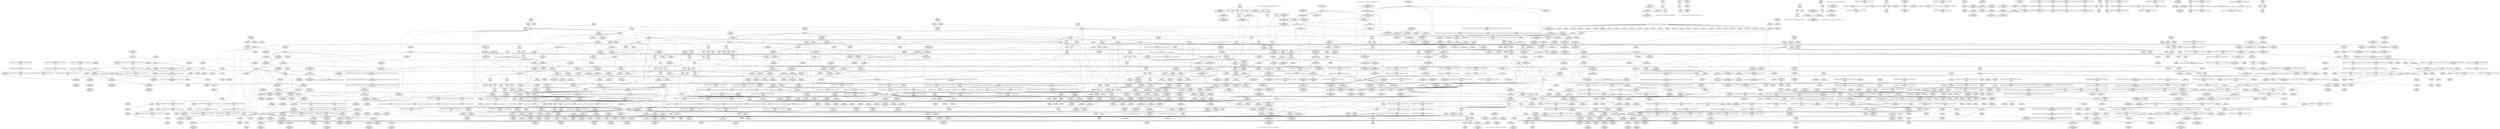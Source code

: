 digraph {
	CE0x5389b00 [shape=record,shape=Mrecord,label="{CE0x5389b00|__rcu_read_unlock:tmp1}"]
	CE0x53635e0 [shape=record,shape=Mrecord,label="{CE0x53635e0|i64_5|*Constant*}"]
	CE0x53a7b70 [shape=record,shape=Mrecord,label="{CE0x53a7b70|rcu_read_unlock:tmp6|include/linux/rcupdate.h,933|*SummSink*}"]
	CE0x543e1b0 [shape=record,shape=Mrecord,label="{CE0x543e1b0|__preempt_count_add:tmp3|*SummSink*}"]
	CE0x52fbb20 [shape=record,shape=Mrecord,label="{CE0x52fbb20|i32_0|*Constant*}"]
	CE0x5377e90 [shape=record,shape=Mrecord,label="{CE0x5377e90|GLOBAL:current_task|Global_var:current_task}"]
	CE0x53c8cf0 [shape=record,shape=Mrecord,label="{CE0x53c8cf0|VOIDTB_TE:_CE_8,16_}"]
	CE0x53bad00 [shape=record,shape=Mrecord,label="{CE0x53bad00|rcu_read_lock:if.then|*SummSource*}"]
	CE0x5347ef0 [shape=record,shape=Mrecord,label="{CE0x5347ef0|_call_void_mcount()_#3|*SummSource*}"]
	CE0x5327350 [shape=record,shape=Mrecord,label="{CE0x5327350|GLOBAL:cred_sid|*Constant*|*SummSink*}"]
	CE0x5346b10 [shape=record,shape=Mrecord,label="{CE0x5346b10|current_has_perm:tmp1|*SummSource*}"]
	CE0x5318cd0 [shape=record,shape=Mrecord,label="{CE0x5318cd0|avc_has_perm:tclass|Function::avc_has_perm&Arg::tclass::|*SummSource*}"]
	CE0x53aa900 [shape=record,shape=Mrecord,label="{CE0x53aa900|rcu_read_unlock:tmp|*SummSink*}"]
	CE0x5380090 [shape=record,shape=Mrecord,label="{CE0x5380090|_call_void___rcu_read_unlock()_#10,_!dbg_!27734|include/linux/rcupdate.h,937|*SummSource*}"]
	CE0x538e880 [shape=record,shape=Mrecord,label="{CE0x538e880|GLOBAL:lock_acquire|*Constant*|*SummSink*}"]
	CE0x5313d20 [shape=record,shape=Mrecord,label="{CE0x5313d20|task_sid:bb|*SummSource*}"]
	CE0x53c75a0 [shape=record,shape=Mrecord,label="{CE0x53c75a0|current_sid:tmp}"]
	CE0x5328c50 [shape=record,shape=Mrecord,label="{CE0x5328c50|current_sid:call4|security/selinux/hooks.c,218|*SummSource*}"]
	CE0x5381690 [shape=record,shape=Mrecord,label="{CE0x5381690|current_sid:bb}"]
	CE0x537a5c0 [shape=record,shape=Mrecord,label="{CE0x537a5c0|rcu_read_lock:do.body}"]
	CE0x538ebc0 [shape=record,shape=Mrecord,label="{CE0x538ebc0|i64*_getelementptr_inbounds_(_4_x_i64_,_4_x_i64_*___llvm_gcov_ctr133,_i64_0,_i64_2)|*Constant*|*SummSink*}"]
	CE0x530d390 [shape=record,shape=Mrecord,label="{CE0x530d390|i32_2|*Constant*|*SummSource*}"]
	CE0x53177a0 [shape=record,shape=Mrecord,label="{CE0x53177a0|rcu_read_lock:if.then}"]
	CE0x53bf4d0 [shape=record,shape=Mrecord,label="{CE0x53bf4d0|GLOBAL:rcu_lock_acquire|*Constant*|*SummSource*}"]
	CE0x541cc70 [shape=record,shape=Mrecord,label="{CE0x541cc70|__preempt_count_sub:bb}"]
	CE0x534c220 [shape=record,shape=Mrecord,label="{CE0x534c220|i64*_getelementptr_inbounds_(_2_x_i64_,_2_x_i64_*___llvm_gcov_ctr98,_i64_0,_i64_0)|*Constant*|*SummSink*}"]
	CE0x5381140 [shape=record,shape=Mrecord,label="{CE0x5381140|GLOBAL:rcu_lock_release|*Constant*}"]
	CE0x5390f70 [shape=record,shape=Mrecord,label="{CE0x5390f70|__rcu_read_lock:tmp5|include/linux/rcupdate.h,239}"]
	CE0x5308b40 [shape=record,shape=Mrecord,label="{CE0x5308b40|current_sid:tmp14|security/selinux/hooks.c,218|*SummSink*}"]
	CE0x538d7a0 [shape=record,shape=Mrecord,label="{CE0x538d7a0|task_sid:tmp18|security/selinux/hooks.c,208}"]
	CE0x5353e40 [shape=record,shape=Mrecord,label="{CE0x5353e40|rcu_read_lock:tmp15|include/linux/rcupdate.h,882|*SummSink*}"]
	CE0x53ea960 [shape=record,shape=Mrecord,label="{CE0x53ea960|i8*_getelementptr_inbounds_(_41_x_i8_,_41_x_i8_*_.str44,_i32_0,_i32_0)|*Constant*}"]
	CE0x536bbe0 [shape=record,shape=Mrecord,label="{CE0x536bbe0|i32_208|*Constant*}"]
	CE0x5422ec0 [shape=record,shape=Mrecord,label="{CE0x5422ec0|__rcu_read_unlock:tmp|*SummSink*}"]
	CE0x5321160 [shape=record,shape=Mrecord,label="{CE0x5321160|current_sid:if.then}"]
	CE0x5352a60 [shape=record,shape=Mrecord,label="{CE0x5352a60|rcu_read_unlock:tmp15|include/linux/rcupdate.h,933|*SummSink*}"]
	CE0x5382fa0 [shape=record,shape=Mrecord,label="{CE0x5382fa0|i64*_getelementptr_inbounds_(_4_x_i64_,_4_x_i64_*___llvm_gcov_ctr130,_i64_0,_i64_2)|*Constant*|*SummSource*}"]
	CE0x542f2d0 [shape=record,shape=Mrecord,label="{CE0x542f2d0|__rcu_read_unlock:tmp7|include/linux/rcupdate.h,245|*SummSink*}"]
	CE0x543e0b0 [shape=record,shape=Mrecord,label="{CE0x543e0b0|__preempt_count_add:tmp3|*SummSource*}"]
	CE0x540f5c0 [shape=record,shape=Mrecord,label="{CE0x540f5c0|rcu_lock_release:tmp3|*SummSource*}"]
	CE0x5456f00 [shape=record,shape=Mrecord,label="{CE0x5456f00|__preempt_count_sub:tmp|*SummSink*}"]
	CE0x53c9090 [shape=record,shape=Mrecord,label="{CE0x53c9090|VOIDTB_TE:_CE_36,40_}"]
	CE0x5379f00 [shape=record,shape=Mrecord,label="{CE0x5379f00|current_has_perm:bb|*SummSink*}"]
	CE0x53b3db0 [shape=record,shape=Mrecord,label="{CE0x53b3db0|rcu_read_unlock:tmp13|include/linux/rcupdate.h,933|*SummSource*}"]
	CE0x5329fa0 [shape=record,shape=Mrecord,label="{CE0x5329fa0|i32_128|*Constant*}"]
	CE0x5420c20 [shape=record,shape=Mrecord,label="{CE0x5420c20|rcu_lock_release:tmp7|*SummSink*}"]
	CE0x5311900 [shape=record,shape=Mrecord,label="{CE0x5311900|i32_0|*Constant*|*SummSink*}"]
	CE0x53bf9c0 [shape=record,shape=Mrecord,label="{CE0x53bf9c0|cred_sid:tmp3|*SummSource*}"]
	CE0x5356aa0 [shape=record,shape=Mrecord,label="{CE0x5356aa0|current_sid:cred|security/selinux/hooks.c,218|*SummSource*}"]
	CE0x541f180 [shape=record,shape=Mrecord,label="{CE0x541f180|i64*_getelementptr_inbounds_(_4_x_i64_,_4_x_i64_*___llvm_gcov_ctr134,_i64_0,_i64_2)|*Constant*}"]
	CE0x53871f0 [shape=record,shape=Mrecord,label="{CE0x53871f0|task_sid:land.lhs.true2}"]
	CE0x53136a0 [shape=record,shape=Mrecord,label="{CE0x53136a0|GLOBAL:__llvm_gcov_ctr125|Global_var:__llvm_gcov_ctr125|*SummSource*}"]
	CE0x53afc50 [shape=record,shape=Mrecord,label="{CE0x53afc50|GLOBAL:lockdep_rcu_suspicious|*Constant*}"]
	CE0x53a3860 [shape=record,shape=Mrecord,label="{CE0x53a3860|task_sid:tmp20|security/selinux/hooks.c,208}"]
	CE0x5407da0 [shape=record,shape=Mrecord,label="{CE0x5407da0|i64*_getelementptr_inbounds_(_4_x_i64_,_4_x_i64_*___llvm_gcov_ctr128,_i64_0,_i64_1)|*Constant*}"]
	CE0x536ab00 [shape=record,shape=Mrecord,label="{CE0x536ab00|task_sid:land.lhs.true2|*SummSink*}"]
	CE0x542f8f0 [shape=record,shape=Mrecord,label="{CE0x542f8f0|__preempt_count_add:do.end|*SummSource*}"]
	CE0x540d970 [shape=record,shape=Mrecord,label="{CE0x540d970|rcu_lock_acquire:__here|*SummSink*}"]
	CE0x52fe550 [shape=record,shape=Mrecord,label="{CE0x52fe550|_call_void_lockdep_rcu_suspicious(i8*_getelementptr_inbounds_(_25_x_i8_,_25_x_i8_*_.str3,_i32_0,_i32_0),_i32_208,_i8*_getelementptr_inbounds_(_41_x_i8_,_41_x_i8_*_.str44,_i32_0,_i32_0))_#10,_!dbg_!27732|security/selinux/hooks.c,208|*SummSource*}"]
	CE0x5428e30 [shape=record,shape=Mrecord,label="{CE0x5428e30|COLLAPSED:_GCMRE___llvm_gcov_ctr133_internal_global_4_x_i64_zeroinitializer:_elem_0:default:}"]
	CE0x52f9180 [shape=record,shape=Mrecord,label="{CE0x52f9180|i64_1|*Constant*|*SummSink*}"]
	CE0x5376ea0 [shape=record,shape=Mrecord,label="{CE0x5376ea0|rcu_read_lock:tmp2|*SummSink*}"]
	CE0x5332a10 [shape=record,shape=Mrecord,label="{CE0x5332a10|selinux_ptrace_access_check:tmp7|security/selinux/hooks.c,1943|*SummSource*}"]
	CE0x53451b0 [shape=record,shape=Mrecord,label="{CE0x53451b0|GLOBAL:rcu_read_lock|*Constant*|*SummSink*}"]
	CE0x5318790 [shape=record,shape=Mrecord,label="{CE0x5318790|i16_6|*Constant*}"]
	CE0x538ef50 [shape=record,shape=Mrecord,label="{CE0x538ef50|_call_void_lock_acquire(%struct.lockdep_map*_%map,_i32_0,_i32_0,_i32_2,_i32_0,_%struct.lockdep_map*_null,_i64_ptrtoint_(i8*_blockaddress(_rcu_lock_acquire,_%__here)_to_i64))_#10,_!dbg_!27716|include/linux/rcupdate.h,418|*SummSource*}"]
	CE0x54095d0 [shape=record,shape=Mrecord,label="{CE0x54095d0|__preempt_count_add:tmp6|./arch/x86/include/asm/preempt.h,73|*SummSource*}"]
	CE0x5384380 [shape=record,shape=Mrecord,label="{CE0x5384380|__rcu_read_lock:tmp1|*SummSink*}"]
	CE0x52ff060 [shape=record,shape=Mrecord,label="{CE0x52ff060|avc_has_perm:requested|Function::avc_has_perm&Arg::requested::|*SummSink*}"]
	CE0x53a09d0 [shape=record,shape=Mrecord,label="{CE0x53a09d0|i64*_getelementptr_inbounds_(_11_x_i64_,_11_x_i64_*___llvm_gcov_ctr125,_i64_0,_i64_8)|*Constant*}"]
	CE0x53467b0 [shape=record,shape=Mrecord,label="{CE0x53467b0|GLOBAL:__llvm_gcov_ctr126|Global_var:__llvm_gcov_ctr126|*SummSink*}"]
	CE0x534c030 [shape=record,shape=Mrecord,label="{CE0x534c030|i64*_getelementptr_inbounds_(_2_x_i64_,_2_x_i64_*___llvm_gcov_ctr98,_i64_0,_i64_1)|*Constant*|*SummSource*}"]
	CE0x543cee0 [shape=record,shape=Mrecord,label="{CE0x543cee0|__preempt_count_sub:tmp3|*SummSource*}"]
	CE0x54209d0 [shape=record,shape=Mrecord,label="{CE0x54209d0|rcu_lock_release:tmp7}"]
	CE0x53239d0 [shape=record,shape=Mrecord,label="{CE0x53239d0|i8*_getelementptr_inbounds_(_25_x_i8_,_25_x_i8_*_.str3,_i32_0,_i32_0)|*Constant*}"]
	CE0x537ddd0 [shape=record,shape=Mrecord,label="{CE0x537ddd0|rcu_read_unlock:tmp21|include/linux/rcupdate.h,935|*SummSink*}"]
	CE0x53b5920 [shape=record,shape=Mrecord,label="{CE0x53b5920|rcu_read_unlock:tmp7|include/linux/rcupdate.h,933|*SummSource*}"]
	CE0x5448a60 [shape=record,shape=Mrecord,label="{CE0x5448a60|__preempt_count_sub:tmp4|./arch/x86/include/asm/preempt.h,77}"]
	CE0x53b18e0 [shape=record,shape=Mrecord,label="{CE0x53b18e0|rcu_read_unlock:if.end}"]
	CE0x53220a0 [shape=record,shape=Mrecord,label="{CE0x53220a0|i64_3|*Constant*}"]
	CE0x531ffc0 [shape=record,shape=Mrecord,label="{CE0x531ffc0|i8*_getelementptr_inbounds_(_41_x_i8_,_41_x_i8_*_.str44,_i32_0,_i32_0)|*Constant*|*SummSink*}"]
	CE0x537a920 [shape=record,shape=Mrecord,label="{CE0x537a920|task_sid:tmp21|security/selinux/hooks.c,208}"]
	CE0x53b60d0 [shape=record,shape=Mrecord,label="{CE0x53b60d0|__rcu_read_lock:do.end}"]
	CE0x5343540 [shape=record,shape=Mrecord,label="{CE0x5343540|i64_3|*Constant*|*SummSource*}"]
	CE0x5422810 [shape=record,shape=Mrecord,label="{CE0x5422810|__rcu_read_unlock:do.end|*SummSink*}"]
	CE0x53a9360 [shape=record,shape=Mrecord,label="{CE0x53a9360|rcu_read_unlock:tmp17|include/linux/rcupdate.h,933|*SummSink*}"]
	CE0x535fd50 [shape=record,shape=Mrecord,label="{CE0x535fd50|i64*_getelementptr_inbounds_(_4_x_i64_,_4_x_i64_*___llvm_gcov_ctr133,_i64_0,_i64_0)|*Constant*}"]
	CE0x536d490 [shape=record,shape=Mrecord,label="{CE0x536d490|_call_void_mcount()_#3|*SummSource*}"]
	CE0x53291f0 [shape=record,shape=Mrecord,label="{CE0x53291f0|selinux_ptrace_access_check:call7|security/selinux/hooks.c,1951|*SummSink*}"]
	CE0x5365330 [shape=record,shape=Mrecord,label="{CE0x5365330|_call_void___rcu_read_lock()_#10,_!dbg_!27710|include/linux/rcupdate.h,879|*SummSink*}"]
	CE0x53437a0 [shape=record,shape=Mrecord,label="{CE0x53437a0|current_sid:tmp4|security/selinux/hooks.c,218}"]
	CE0x5364b30 [shape=record,shape=Mrecord,label="{CE0x5364b30|task_sid:tmp11|security/selinux/hooks.c,208}"]
	CE0x531e030 [shape=record,shape=Mrecord,label="{CE0x531e030|current_sid:tmp19|security/selinux/hooks.c,218}"]
	CE0x53a9280 [shape=record,shape=Mrecord,label="{CE0x53a9280|rcu_read_unlock:tmp17|include/linux/rcupdate.h,933}"]
	CE0x53b28d0 [shape=record,shape=Mrecord,label="{CE0x53b28d0|cred_sid:sid|security/selinux/hooks.c,197|*SummSink*}"]
	CE0x53af930 [shape=record,shape=Mrecord,label="{CE0x53af930|rcu_read_unlock:tmp10|include/linux/rcupdate.h,933}"]
	CE0x53b4670 [shape=record,shape=Mrecord,label="{CE0x53b4670|rcu_read_unlock:tmp5|include/linux/rcupdate.h,933|*SummSource*}"]
	CE0x54278a0 [shape=record,shape=Mrecord,label="{CE0x54278a0|GLOBAL:lock_release|*Constant*}"]
	CE0x530de90 [shape=record,shape=Mrecord,label="{CE0x530de90|GLOBAL:task_sid|*Constant*|*SummSource*}"]
	CE0x5354a50 [shape=record,shape=Mrecord,label="{CE0x5354a50|i64*_getelementptr_inbounds_(_11_x_i64_,_11_x_i64_*___llvm_gcov_ctr127,_i64_0,_i64_8)|*Constant*|*SummSink*}"]
	CE0x53458b0 [shape=record,shape=Mrecord,label="{CE0x53458b0|i32_(i32,_i32,_i16,_i32,_%struct.common_audit_data*)*_bitcast_(i32_(i32,_i32,_i16,_i32,_%struct.common_audit_data.495*)*_avc_has_perm_to_i32_(i32,_i32,_i16,_i32,_%struct.common_audit_data*)*)|*Constant*}"]
	CE0x53ee010 [shape=record,shape=Mrecord,label="{CE0x53ee010|i64*_getelementptr_inbounds_(_4_x_i64_,_4_x_i64_*___llvm_gcov_ctr128,_i64_0,_i64_0)|*Constant*}"]
	CE0x53475d0 [shape=record,shape=Mrecord,label="{CE0x53475d0|_call_void_lockdep_rcu_suspicious(i8*_getelementptr_inbounds_(_25_x_i8_,_25_x_i8_*_.str3,_i32_0,_i32_0),_i32_218,_i8*_getelementptr_inbounds_(_45_x_i8_,_45_x_i8_*_.str12,_i32_0,_i32_0))_#10,_!dbg_!27727|security/selinux/hooks.c,218|*SummSource*}"]
	CE0x5356930 [shape=record,shape=Mrecord,label="{CE0x5356930|current_sid:cred|security/selinux/hooks.c,218}"]
	CE0x52f4100 [shape=record,shape=Mrecord,label="{CE0x52f4100|_ret_i32_%tmp24,_!dbg_!27742|security/selinux/hooks.c,220}"]
	CE0x5387de0 [shape=record,shape=Mrecord,label="{CE0x5387de0|rcu_lock_acquire:tmp2|*SummSource*}"]
	CE0x530fc50 [shape=record,shape=Mrecord,label="{CE0x530fc50|i32_2|*Constant*}"]
	CE0x53bef70 [shape=record,shape=Mrecord,label="{CE0x53bef70|get_current:tmp}"]
	CE0x53bebd0 [shape=record,shape=Mrecord,label="{CE0x53bebd0|rcu_read_lock:tmp9|include/linux/rcupdate.h,882|*SummSink*}"]
	CE0x534ae50 [shape=record,shape=Mrecord,label="{CE0x534ae50|i64*_getelementptr_inbounds_(_11_x_i64_,_11_x_i64_*___llvm_gcov_ctr125,_i64_0,_i64_9)|*Constant*|*SummSource*}"]
	CE0x534d670 [shape=record,shape=Mrecord,label="{CE0x534d670|COLLAPSED:_GCMRE___llvm_gcov_ctr136_internal_global_2_x_i64_zeroinitializer:_elem_0:default:}"]
	CE0x536fea0 [shape=record,shape=Mrecord,label="{CE0x536fea0|GLOBAL:rcu_lock_map|Global_var:rcu_lock_map|*SummSink*}"]
	CE0x541d7d0 [shape=record,shape=Mrecord,label="{CE0x541d7d0|__rcu_read_unlock:tmp3|*SummSink*}"]
	CE0x5371ee0 [shape=record,shape=Mrecord,label="{CE0x5371ee0|cred_sid:tmp|*SummSource*}"]
	CE0x5392290 [shape=record,shape=Mrecord,label="{CE0x5392290|rcu_lock_acquire:bb}"]
	CE0x539e380 [shape=record,shape=Mrecord,label="{CE0x539e380|i64_1|*Constant*}"]
	CE0x53245a0 [shape=record,shape=Mrecord,label="{CE0x53245a0|selinux_ptrace_access_check:bb|*SummSource*}"]
	CE0x53561c0 [shape=record,shape=Mrecord,label="{CE0x53561c0|_ret_%struct.task_struct*_%tmp4,_!dbg_!27714|./arch/x86/include/asm/current.h,14|*SummSource*}"]
	CE0x536e510 [shape=record,shape=Mrecord,label="{CE0x536e510|task_sid:bb}"]
	CE0x5358c70 [shape=record,shape=Mrecord,label="{CE0x5358c70|task_sid:tmp6|security/selinux/hooks.c,208}"]
	CE0x53439b0 [shape=record,shape=Mrecord,label="{CE0x53439b0|rcu_read_lock:entry|*SummSink*}"]
	CE0x53455c0 [shape=record,shape=Mrecord,label="{CE0x53455c0|task_sid:task|Function::task_sid&Arg::task::}"]
	CE0x5349a40 [shape=record,shape=Mrecord,label="{CE0x5349a40|i1_true|*Constant*|*SummSink*}"]
	CE0x5354e40 [shape=record,shape=Mrecord,label="{CE0x5354e40|rcu_read_lock:tmp17|include/linux/rcupdate.h,882|*SummSource*}"]
	CE0x5353cc0 [shape=record,shape=Mrecord,label="{CE0x5353cc0|rcu_read_lock:tmp15|include/linux/rcupdate.h,882|*SummSource*}"]
	CE0x5313eb0 [shape=record,shape=Mrecord,label="{CE0x5313eb0|current_sid:tmp6|security/selinux/hooks.c,218|*SummSource*}"]
	CE0x53a1910 [shape=record,shape=Mrecord,label="{CE0x53a1910|get_current:tmp3|*SummSource*}"]
	CE0x53b2220 [shape=record,shape=Mrecord,label="{CE0x53b2220|rcu_read_lock:land.lhs.true2|*SummSink*}"]
	CE0x53a47b0 [shape=record,shape=Mrecord,label="{CE0x53a47b0|current_sid:call4|security/selinux/hooks.c,218}"]
	"CONST[source:1(input),value:2(dynamic)][purpose:{object}][SrcIdx:2]"
	CE0x5310960 [shape=record,shape=Mrecord,label="{CE0x5310960|avc_has_perm:tsid|Function::avc_has_perm&Arg::tsid::}"]
	CE0x538bcb0 [shape=record,shape=Mrecord,label="{CE0x538bcb0|task_sid:tmp5|security/selinux/hooks.c,208}"]
	CE0x53640d0 [shape=record,shape=Mrecord,label="{CE0x53640d0|avc_has_perm:auditdata|Function::avc_has_perm&Arg::auditdata::}"]
	CE0x5346f20 [shape=record,shape=Mrecord,label="{CE0x5346f20|GLOBAL:current_task|Global_var:current_task|*SummSink*}"]
	CE0x53575d0 [shape=record,shape=Mrecord,label="{CE0x53575d0|i32_22|*Constant*|*SummSink*}"]
	CE0x538fbb0 [shape=record,shape=Mrecord,label="{CE0x538fbb0|GLOBAL:task_sid.__warned|Global_var:task_sid.__warned}"]
	CE0x537b850 [shape=record,shape=Mrecord,label="{CE0x537b850|i64*_getelementptr_inbounds_(_13_x_i64_,_13_x_i64_*___llvm_gcov_ctr126,_i64_0,_i64_10)|*Constant*|*SummSink*}"]
	CE0x537ea40 [shape=record,shape=Mrecord,label="{CE0x537ea40|_call_void_rcu_lock_release(%struct.lockdep_map*_rcu_lock_map)_#10,_!dbg_!27733|include/linux/rcupdate.h,935|*SummSource*}"]
	CE0x53b47f0 [shape=record,shape=Mrecord,label="{CE0x53b47f0|rcu_read_unlock:tmp6|include/linux/rcupdate.h,933}"]
	CE0x538c9c0 [shape=record,shape=Mrecord,label="{CE0x538c9c0|i64*_getelementptr_inbounds_(_4_x_i64_,_4_x_i64_*___llvm_gcov_ctr128,_i64_0,_i64_3)|*Constant*|*SummSource*}"]
	CE0x536eda0 [shape=record,shape=Mrecord,label="{CE0x536eda0|rcu_read_lock:tmp12|include/linux/rcupdate.h,882|*SummSource*}"]
	CE0x53ea750 [shape=record,shape=Mrecord,label="{CE0x53ea750|current_sid:tmp11|security/selinux/hooks.c,218}"]
	CE0x53633e0 [shape=record,shape=Mrecord,label="{CE0x53633e0|rcu_read_lock:tobool1|include/linux/rcupdate.h,882|*SummSource*}"]
	CE0x52e8c20 [shape=record,shape=Mrecord,label="{CE0x52e8c20|selinux_ptrace_access_check:call|security/selinux/hooks.c,1941}"]
	CE0x537b930 [shape=record,shape=Mrecord,label="{CE0x537b930|task_sid:tmp22|security/selinux/hooks.c,208|*SummSink*}"]
	CE0x53828b0 [shape=record,shape=Mrecord,label="{CE0x53828b0|current_sid:tmp13|security/selinux/hooks.c,218}"]
	CE0x53bb080 [shape=record,shape=Mrecord,label="{CE0x53bb080|i64*_getelementptr_inbounds_(_2_x_i64_,_2_x_i64_*___llvm_gcov_ctr131,_i64_0,_i64_0)|*Constant*|*SummSource*}"]
	CE0x5355dd0 [shape=record,shape=Mrecord,label="{CE0x5355dd0|GLOBAL:get_current|*Constant*|*SummSink*}"]
	CE0x537f930 [shape=record,shape=Mrecord,label="{CE0x537f930|rcu_lock_release:map|Function::rcu_lock_release&Arg::map::|*SummSink*}"]
	CE0x534eb10 [shape=record,shape=Mrecord,label="{CE0x534eb10|current_sid:tmp13|security/selinux/hooks.c,218}"]
	CE0x535d1d0 [shape=record,shape=Mrecord,label="{CE0x535d1d0|__preempt_count_add:tmp}"]
	CE0x5379dd0 [shape=record,shape=Mrecord,label="{CE0x5379dd0|current_has_perm:bb|*SummSource*}"]
	CE0x53be7e0 [shape=record,shape=Mrecord,label="{CE0x53be7e0|rcu_read_lock:tmp9|include/linux/rcupdate.h,882}"]
	CE0x53c9e30 [shape=record,shape=Mrecord,label="{CE0x53c9e30|VOIDTB_TE:_CE_168,176_}"]
	CE0x52f7aa0 [shape=record,shape=Mrecord,label="{CE0x52f7aa0|GLOBAL:current_sid|*Constant*}"]
	CE0x6e0c9b0 [shape=record,shape=Mrecord,label="{CE0x6e0c9b0|selinux_ptrace_access_check:tmp3|security/selinux/hooks.c,1942|*SummSource*}"]
	CE0x5350000 [shape=record,shape=Mrecord,label="{CE0x5350000|current_has_perm:call1|security/selinux/hooks.c,1543|*SummSource*}"]
	CE0x5397290 [shape=record,shape=Mrecord,label="{CE0x5397290|_call_void_lockdep_rcu_suspicious(i8*_getelementptr_inbounds_(_25_x_i8_,_25_x_i8_*_.str45,_i32_0,_i32_0),_i32_883,_i8*_getelementptr_inbounds_(_42_x_i8_,_42_x_i8_*_.str46,_i32_0,_i32_0))_#10,_!dbg_!27728|include/linux/rcupdate.h,882|*SummSource*}"]
	CE0x5363a40 [shape=record,shape=Mrecord,label="{CE0x5363a40|task_sid:tobool1|security/selinux/hooks.c,208|*SummSource*}"]
	CE0x52f3c30 [shape=record,shape=Mrecord,label="{CE0x52f3c30|selinux_ptrace_access_check:call|security/selinux/hooks.c,1941|*SummSource*}"]
	CE0x53a89f0 [shape=record,shape=Mrecord,label="{CE0x53a89f0|_ret_void,_!dbg_!27719|./arch/x86/include/asm/preempt.h,73|*SummSink*}"]
	CE0x53c5f10 [shape=record,shape=Mrecord,label="{CE0x53c5f10|rcu_read_unlock:tmp2}"]
	CE0x5384900 [shape=record,shape=Mrecord,label="{CE0x5384900|COLLAPSED:_GCMRE___llvm_gcov_ctr130_internal_global_4_x_i64_zeroinitializer:_elem_0:default:}"]
	CE0x5317150 [shape=record,shape=Mrecord,label="{CE0x5317150|0:_i8,_:_GCMR_current_sid.__warned_internal_global_i8_0,_section_.data.unlikely_,_align_1:_elem_0:default:}"]
	CE0x52fa090 [shape=record,shape=Mrecord,label="{CE0x52fa090|selinux_ptrace_access_check:tmp15|security/selinux/hooks.c,1951|*SummSource*}"]
	CE0x53bead0 [shape=record,shape=Mrecord,label="{CE0x53bead0|rcu_read_lock:tmp9|include/linux/rcupdate.h,882|*SummSource*}"]
	CE0x53c86d0 [shape=record,shape=Mrecord,label="{CE0x53c86d0|rcu_read_lock:tmp}"]
	CE0x53c8bf0 [shape=record,shape=Mrecord,label="{CE0x53c8bf0|VOIDTB_TE:_CE_4,8_}"]
	CE0x53673f0 [shape=record,shape=Mrecord,label="{CE0x53673f0|task_sid:do.end|*SummSink*}"]
	CE0x53f19c0 [shape=record,shape=Mrecord,label="{CE0x53f19c0|rcu_lock_release:tmp1|*SummSink*}"]
	CE0x54201c0 [shape=record,shape=Mrecord,label="{CE0x54201c0|i64*_getelementptr_inbounds_(_4_x_i64_,_4_x_i64_*___llvm_gcov_ctr134,_i64_0,_i64_3)|*Constant*}"]
	CE0x541d970 [shape=record,shape=Mrecord,label="{CE0x541d970|i64*_getelementptr_inbounds_(_4_x_i64_,_4_x_i64_*___llvm_gcov_ctr135,_i64_0,_i64_3)|*Constant*}"]
	CE0x5343420 [shape=record,shape=Mrecord,label="{CE0x5343420|task_sid:tmp2}"]
	CE0x5371370 [shape=record,shape=Mrecord,label="{CE0x5371370|i64_7|*Constant*|*SummSink*}"]
	CE0x52ff810 [shape=record,shape=Mrecord,label="{CE0x52ff810|current_sid:if.end|*SummSink*}"]
	CE0x530f630 [shape=record,shape=Mrecord,label="{CE0x530f630|task_sid:do.end}"]
	CE0x52fb300 [shape=record,shape=Mrecord,label="{CE0x52fb300|task_sid:tmp3|*SummSink*}"]
	CE0x53b7e70 [shape=record,shape=Mrecord,label="{CE0x53b7e70|rcu_read_lock:tmp20|include/linux/rcupdate.h,882|*SummSource*}"]
	CE0x53c5230 [shape=record,shape=Mrecord,label="{CE0x53c5230|rcu_read_unlock:tmp3|*SummSink*}"]
	CE0x540cfa0 [shape=record,shape=Mrecord,label="{CE0x540cfa0|__rcu_read_unlock:tmp1|*SummSink*}"]
	CE0x5379140 [shape=record,shape=Mrecord,label="{CE0x5379140|GLOBAL:rcu_read_unlock|*Constant*|*SummSource*}"]
	"CONST[source:0(mediator),value:2(dynamic)][purpose:{object}][SnkIdx:6]"
	CE0x53be950 [shape=record,shape=Mrecord,label="{CE0x53be950|rcu_read_lock:tmp10|include/linux/rcupdate.h,882}"]
	CE0x53c5ff0 [shape=record,shape=Mrecord,label="{CE0x53c5ff0|rcu_read_unlock:tmp2|*SummSink*}"]
	CE0x53a8f10 [shape=record,shape=Mrecord,label="{CE0x53a8f10|i64*_getelementptr_inbounds_(_11_x_i64_,_11_x_i64_*___llvm_gcov_ctr125,_i64_0,_i64_9)|*Constant*}"]
	CE0x541e940 [shape=record,shape=Mrecord,label="{CE0x541e940|__preempt_count_sub:tmp6|./arch/x86/include/asm/preempt.h,78|*SummSink*}"]
	CE0x534c960 [shape=record,shape=Mrecord,label="{CE0x534c960|i64*_getelementptr_inbounds_(_11_x_i64_,_11_x_i64_*___llvm_gcov_ctr125,_i64_0,_i64_6)|*Constant*}"]
	CE0x54283f0 [shape=record,shape=Mrecord,label="{CE0x54283f0|__preempt_count_sub:sub|./arch/x86/include/asm/preempt.h,77|*SummSource*}"]
	CE0x53567a0 [shape=record,shape=Mrecord,label="{CE0x53567a0|i32_78|*Constant*|*SummSink*}"]
	CE0x5354760 [shape=record,shape=Mrecord,label="{CE0x5354760|i64*_getelementptr_inbounds_(_11_x_i64_,_11_x_i64_*___llvm_gcov_ctr127,_i64_0,_i64_8)|*Constant*|*SummSource*}"]
	CE0x5323a90 [shape=record,shape=Mrecord,label="{CE0x5323a90|task_sid:if.then}"]
	CE0x5312ba0 [shape=record,shape=Mrecord,label="{CE0x5312ba0|selinux_ptrace_access_check:tmp13|security/selinux/hooks.c,1946|*SummSource*}"]
	CE0x534a130 [shape=record,shape=Mrecord,label="{CE0x534a130|current_sid:bb|*SummSink*}"]
	CE0x52ff0d0 [shape=record,shape=Mrecord,label="{CE0x52ff0d0|%struct.common_audit_data*_null|*Constant*|*SummSource*}"]
	CE0x536f600 [shape=record,shape=Mrecord,label="{CE0x536f600|cred_sid:tmp1|*SummSource*}"]
	CE0x52f8e10 [shape=record,shape=Mrecord,label="{CE0x52f8e10|GLOBAL:cap_ptrace_access_check|*Constant*|*SummSource*}"]
	CE0x52f1ab0 [shape=record,shape=Mrecord,label="{CE0x52f1ab0|selinux_ptrace_access_check:entry|*SummSource*}"]
	CE0x5351760 [shape=record,shape=Mrecord,label="{CE0x5351760|_ret_void,_!dbg_!27717|include/linux/rcupdate.h,419}"]
	CE0x52faec0 [shape=record,shape=Mrecord,label="{CE0x52faec0|selinux_ptrace_access_check:tmp4|security/selinux/hooks.c,1942}"]
	CE0x52f6840 [shape=record,shape=Mrecord,label="{CE0x52f6840|i64_1|*Constant*}"]
	CE0x5374d50 [shape=record,shape=Mrecord,label="{CE0x5374d50|rcu_read_unlock:call|include/linux/rcupdate.h,933|*SummSink*}"]
	CE0x5318480 [shape=record,shape=Mrecord,label="{CE0x5318480|avc_has_perm:auditdata|Function::avc_has_perm&Arg::auditdata::|*SummSink*}"]
	CE0x5352fb0 [shape=record,shape=Mrecord,label="{CE0x5352fb0|i64*_getelementptr_inbounds_(_11_x_i64_,_11_x_i64_*___llvm_gcov_ctr132,_i64_0,_i64_8)|*Constant*}"]
	CE0x5374310 [shape=record,shape=Mrecord,label="{CE0x5374310|current_sid:tmp15|security/selinux/hooks.c,218}"]
	CE0x53b6df0 [shape=record,shape=Mrecord,label="{CE0x53b6df0|i8*_getelementptr_inbounds_(_42_x_i8_,_42_x_i8_*_.str46,_i32_0,_i32_0)|*Constant*|*SummSource*}"]
	CE0x5363e40 [shape=record,shape=Mrecord,label="{CE0x5363e40|avc_has_perm:requested|Function::avc_has_perm&Arg::requested::}"]
	CE0x535fa40 [shape=record,shape=Mrecord,label="{CE0x535fa40|_call_void_mcount()_#3|*SummSource*}"]
	CE0x5309e10 [shape=record,shape=Mrecord,label="{CE0x5309e10|current_sid:if.end}"]
	CE0x5354450 [shape=record,shape=Mrecord,label="{CE0x5354450|i64*_getelementptr_inbounds_(_11_x_i64_,_11_x_i64_*___llvm_gcov_ctr127,_i64_0,_i64_8)|*Constant*}"]
	CE0x53af3e0 [shape=record,shape=Mrecord,label="{CE0x53af3e0|_call_void_asm_sideeffect_,_memory_,_dirflag_,_fpsr_,_flags_()_#3,_!dbg_!27714,_!srcloc_!27715|include/linux/rcupdate.h,239|*SummSink*}"]
	CE0x53107a0 [shape=record,shape=Mrecord,label="{CE0x53107a0|avc_has_perm:ssid|Function::avc_has_perm&Arg::ssid::|*SummSource*}"]
	CE0x53806e0 [shape=record,shape=Mrecord,label="{CE0x53806e0|GLOBAL:__rcu_read_unlock|*Constant*|*SummSource*}"]
	CE0x53baba0 [shape=record,shape=Mrecord,label="{CE0x53baba0|rcu_read_lock:tmp8|include/linux/rcupdate.h,882|*SummSource*}"]
	CE0x5380750 [shape=record,shape=Mrecord,label="{CE0x5380750|__rcu_read_unlock:entry}"]
	CE0x53a00f0 [shape=record,shape=Mrecord,label="{CE0x53a00f0|128:_i8*,_:_CRE_128,136_|*MultipleSource*|Function::cred_sid&Arg::cred::|*LoadInst*|security/selinux/hooks.c,208|security/selinux/hooks.c,196}"]
	CE0x537b420 [shape=record,shape=Mrecord,label="{CE0x537b420|task_sid:tmp23|security/selinux/hooks.c,208}"]
	CE0x53aa7d0 [shape=record,shape=Mrecord,label="{CE0x53aa7d0|rcu_lock_release:indirectgoto|*SummSink*}"]
	CE0x5385690 [shape=record,shape=Mrecord,label="{CE0x5385690|__rcu_read_lock:do.body}"]
	CE0x52f3ad0 [shape=record,shape=Mrecord,label="{CE0x52f3ad0|selinux_ptrace_access_check:if.then2|*SummSource*}"]
	CE0x5453a40 [shape=record,shape=Mrecord,label="{CE0x5453a40|__preempt_count_sub:tmp5|./arch/x86/include/asm/preempt.h,77}"]
	CE0x52fffb0 [shape=record,shape=Mrecord,label="{CE0x52fffb0|selinux_ptrace_access_check:tmp14|security/selinux/hooks.c,1951}"]
	CE0x5351a40 [shape=record,shape=Mrecord,label="{CE0x5351a40|_ret_void,_!dbg_!27717|include/linux/rcupdate.h,419|*SummSink*}"]
	CE0x534e140 [shape=record,shape=Mrecord,label="{CE0x534e140|i64*_getelementptr_inbounds_(_11_x_i64_,_11_x_i64_*___llvm_gcov_ctr125,_i64_0,_i64_1)|*Constant*}"]
	CE0x53527a0 [shape=record,shape=Mrecord,label="{CE0x53527a0|i64_7|*Constant*}"]
	CE0x538b7b0 [shape=record,shape=Mrecord,label="{CE0x538b7b0|current_sid:tmp9|security/selinux/hooks.c,218}"]
	CE0x5396740 [shape=record,shape=Mrecord,label="{CE0x5396740|_call_void_mcount()_#3|*SummSource*}"]
	CE0x536cc30 [shape=record,shape=Mrecord,label="{CE0x536cc30|get_current:tmp4|./arch/x86/include/asm/current.h,14}"]
	CE0x5422f30 [shape=record,shape=Mrecord,label="{CE0x5422f30|__rcu_read_lock:do.body|*SummSource*}"]
	CE0x53a5640 [shape=record,shape=Mrecord,label="{CE0x53a5640|rcu_read_unlock:tmp18|include/linux/rcupdate.h,933|*SummSink*}"]
	CE0x5309b80 [shape=record,shape=Mrecord,label="{CE0x5309b80|current_sid:do.body}"]
	CE0x5353440 [shape=record,shape=Mrecord,label="{CE0x5353440|rcu_read_lock:tmp13|include/linux/rcupdate.h,882|*SummSink*}"]
	CE0x5362b00 [shape=record,shape=Mrecord,label="{CE0x5362b00|GLOBAL:rcu_read_lock|*Constant*|*SummSource*}"]
	CE0x53033d0 [shape=record,shape=Mrecord,label="{CE0x53033d0|selinux_ptrace_access_check:call5|security/selinux/hooks.c,1948|*SummSource*}"]
	CE0x5427fe0 [shape=record,shape=Mrecord,label="{CE0x5427fe0|rcu_lock_release:tmp}"]
	CE0x5329dd0 [shape=record,shape=Mrecord,label="{CE0x5329dd0|current_has_perm:tsk|Function::current_has_perm&Arg::tsk::|*SummSource*}"]
	CE0x5365560 [shape=record,shape=Mrecord,label="{CE0x5365560|_call_void___rcu_read_lock()_#10,_!dbg_!27710|include/linux/rcupdate.h,879}"]
	CE0x53a3db0 [shape=record,shape=Mrecord,label="{CE0x53a3db0|rcu_read_unlock:tobool1|include/linux/rcupdate.h,933|*SummSource*}"]
	CE0x53c4490 [shape=record,shape=Mrecord,label="{CE0x53c4490|i64*_getelementptr_inbounds_(_13_x_i64_,_13_x_i64_*___llvm_gcov_ctr126,_i64_0,_i64_11)|*Constant*}"]
	CE0x531d9d0 [shape=record,shape=Mrecord,label="{CE0x531d9d0|current_sid:tmp17|security/selinux/hooks.c,218|*SummSink*}"]
	CE0x5397e60 [shape=record,shape=Mrecord,label="{CE0x5397e60|rcu_read_lock:tmp21|include/linux/rcupdate.h,884|*SummSource*}"]
	CE0x536dad0 [shape=record,shape=Mrecord,label="{CE0x536dad0|task_sid:tmp12|security/selinux/hooks.c,208|*SummSink*}"]
	CE0x5304420 [shape=record,shape=Mrecord,label="{CE0x5304420|i64_2|*Constant*|*SummSink*}"]
	CE0x5301280 [shape=record,shape=Mrecord,label="{CE0x5301280|get_current:tmp1|*SummSource*}"]
	CE0x5442cf0 [shape=record,shape=Mrecord,label="{CE0x5442cf0|i64*_getelementptr_inbounds_(_4_x_i64_,_4_x_i64_*___llvm_gcov_ctr129,_i64_0,_i64_1)|*Constant*}"]
	CE0x53563d0 [shape=record,shape=Mrecord,label="{CE0x53563d0|_ret_%struct.task_struct*_%tmp4,_!dbg_!27714|./arch/x86/include/asm/current.h,14}"]
	CE0x5421150 [shape=record,shape=Mrecord,label="{CE0x5421150|__rcu_read_unlock:do.body|*SummSink*}"]
	CE0x53a4dd0 [shape=record,shape=Mrecord,label="{CE0x53a4dd0|%struct.lockdep_map*_null|*Constant*}"]
	CE0x52fbf90 [shape=record,shape=Mrecord,label="{CE0x52fbf90|selinux_ptrace_access_check:tmp8|security/selinux/hooks.c,1945|*SummSink*}"]
	CE0x534b4e0 [shape=record,shape=Mrecord,label="{CE0x534b4e0|current_sid:tmp11|security/selinux/hooks.c,218|*SummSink*}"]
	CE0x536e710 [shape=record,shape=Mrecord,label="{CE0x536e710|task_sid:if.then}"]
	CE0x53f0d80 [shape=record,shape=Mrecord,label="{CE0x53f0d80|GLOBAL:__preempt_count_sub|*Constant*|*SummSink*}"]
	CE0x542fbe0 [shape=record,shape=Mrecord,label="{CE0x542fbe0|i64*_getelementptr_inbounds_(_4_x_i64_,_4_x_i64_*___llvm_gcov_ctr129,_i64_0,_i64_2)|*Constant*}"]
	CE0x53b6e60 [shape=record,shape=Mrecord,label="{CE0x53b6e60|i8*_getelementptr_inbounds_(_42_x_i8_,_42_x_i8_*_.str46,_i32_0,_i32_0)|*Constant*|*SummSink*}"]
	CE0x52fe150 [shape=record,shape=Mrecord,label="{CE0x52fe150|task_sid:tmp18|security/selinux/hooks.c,208|*SummSource*}"]
	CE0x53023e0 [shape=record,shape=Mrecord,label="{CE0x53023e0|i64*_getelementptr_inbounds_(_2_x_i64_,_2_x_i64_*___llvm_gcov_ctr98,_i64_0,_i64_1)|*Constant*}"]
	CE0x5391f40 [shape=record,shape=Mrecord,label="{CE0x5391f40|__rcu_read_lock:tmp7|include/linux/rcupdate.h,240|*SummSink*}"]
	CE0x5326ef0 [shape=record,shape=Mrecord,label="{CE0x5326ef0|GLOBAL:cred_sid|*Constant*|*SummSource*}"]
	CE0x52e9300 [shape=record,shape=Mrecord,label="{CE0x52e9300|selinux_ptrace_access_check:tmp|*SummSource*}"]
	CE0x53142b0 [shape=record,shape=Mrecord,label="{CE0x53142b0|GLOBAL:task_sid.__warned|Global_var:task_sid.__warned|*SummSource*}"]
	CE0x52fe0e0 [shape=record,shape=Mrecord,label="{CE0x52fe0e0|task_sid:tmp19|security/selinux/hooks.c,208}"]
	CE0x53a0d60 [shape=record,shape=Mrecord,label="{CE0x53a0d60|GLOBAL:rcu_read_lock.__warned|Global_var:rcu_read_lock.__warned|*SummSource*}"]
	CE0x541de90 [shape=record,shape=Mrecord,label="{CE0x541de90|_ret_void,_!dbg_!27720|./arch/x86/include/asm/preempt.h,78}"]
	CE0x536b050 [shape=record,shape=Mrecord,label="{CE0x536b050|i64*_getelementptr_inbounds_(_13_x_i64_,_13_x_i64_*___llvm_gcov_ctr126,_i64_0,_i64_8)|*Constant*|*SummSink*}"]
	CE0x52f8b50 [shape=record,shape=Mrecord,label="{CE0x52f8b50|task_sid:tmp1|*SummSink*}"]
	CE0x5390b80 [shape=record,shape=Mrecord,label="{CE0x5390b80|GLOBAL:cred_sid|*Constant*}"]
	CE0x5383050 [shape=record,shape=Mrecord,label="{CE0x5383050|current_sid:tmp1}"]
	CE0x5344240 [shape=record,shape=Mrecord,label="{CE0x5344240|_call_void_mcount()_#3|*SummSink*}"]
	CE0x53812c0 [shape=record,shape=Mrecord,label="{CE0x53812c0|_ret_void,_!dbg_!27717|include/linux/rcupdate.h,245|*SummSink*}"]
	CE0x5323d70 [shape=record,shape=Mrecord,label="{CE0x5323d70|task_sid:do.body5}"]
	CE0x52f9950 [shape=record,shape=Mrecord,label="{CE0x52f9950|get_current:tmp3|*SummSink*}"]
	CE0x530ed50 [shape=record,shape=Mrecord,label="{CE0x530ed50|selinux_ptrace_access_check:call3|security/selinux/hooks.c,1946|*SummSource*}"]
	CE0x53857c0 [shape=record,shape=Mrecord,label="{CE0x53857c0|current_sid:tmp7|security/selinux/hooks.c,218}"]
	CE0x53f01d0 [shape=record,shape=Mrecord,label="{CE0x53f01d0|rcu_lock_acquire:bb|*SummSink*}"]
	CE0x539ae70 [shape=record,shape=Mrecord,label="{CE0x539ae70|rcu_read_unlock:tmp3}"]
	CE0x539d900 [shape=record,shape=Mrecord,label="{CE0x539d900|rcu_read_lock:call3|include/linux/rcupdate.h,882}"]
	CE0x5356470 [shape=record,shape=Mrecord,label="{CE0x5356470|_ret_%struct.task_struct*_%tmp4,_!dbg_!27714|./arch/x86/include/asm/current.h,14|*SummSink*}"]
	CE0x5409b30 [shape=record,shape=Mrecord,label="{CE0x5409b30|__preempt_count_sub:tmp6|./arch/x86/include/asm/preempt.h,78}"]
	CE0x53c3db0 [shape=record,shape=Mrecord,label="{CE0x53c3db0|_call_void_mcount()_#3|*SummSource*}"]
	CE0x531dd80 [shape=record,shape=Mrecord,label="{CE0x531dd80|current_sid:tmp18|security/selinux/hooks.c,218|*SummSource*}"]
	CE0x5314160 [shape=record,shape=Mrecord,label="{CE0x5314160|current_sid:tmp7|security/selinux/hooks.c,218}"]
	CE0x52f4700 [shape=record,shape=Mrecord,label="{CE0x52f4700|selinux_ptrace_access_check:tmp2|security/selinux/hooks.c,1942}"]
	CE0x54083e0 [shape=record,shape=Mrecord,label="{CE0x54083e0|i64*_getelementptr_inbounds_(_4_x_i64_,_4_x_i64_*___llvm_gcov_ctr130,_i64_0,_i64_0)|*Constant*|*SummSink*}"]
	CE0x5318930 [shape=record,shape=Mrecord,label="{CE0x5318930|i16_6|*Constant*|*SummSource*}"]
	CE0x5362510 [shape=record,shape=Mrecord,label="{CE0x5362510|task_sid:do.body|*SummSource*}"]
	CE0x541ff70 [shape=record,shape=Mrecord,label="{CE0x541ff70|_ret_void,_!dbg_!27720|./arch/x86/include/asm/preempt.h,78|*SummSource*}"]
	CE0x537e600 [shape=record,shape=Mrecord,label="{CE0x537e600|rcu_read_unlock:tmp22|include/linux/rcupdate.h,935|*SummSink*}"]
	CE0x53a5240 [shape=record,shape=Mrecord,label="{CE0x53a5240|%struct.lockdep_map*_null|*Constant*|*SummSource*}"]
	CE0x5311970 [shape=record,shape=Mrecord,label="{CE0x5311970|i32_0|*Constant*|*SummSource*}"]
	CE0x5345290 [shape=record,shape=Mrecord,label="{CE0x5345290|rcu_read_lock:entry|*SummSource*}"]
	CE0x52e9040 [shape=record,shape=Mrecord,label="{CE0x52e9040|selinux_ptrace_access_check:tmp|*SummSink*}"]
	CE0x541cf60 [shape=record,shape=Mrecord,label="{CE0x541cf60|__preempt_count_sub:bb|*SummSource*}"]
	CE0x531d5a0 [shape=record,shape=Mrecord,label="{CE0x531d5a0|i64*_getelementptr_inbounds_(_11_x_i64_,_11_x_i64_*___llvm_gcov_ctr125,_i64_0,_i64_9)|*Constant*|*SummSink*}"]
	CE0x54303b0 [shape=record,shape=Mrecord,label="{CE0x54303b0|__rcu_read_unlock:tmp6|include/linux/rcupdate.h,245|*SummSource*}"]
	CE0x53990f0 [shape=record,shape=Mrecord,label="{CE0x53990f0|i64*_getelementptr_inbounds_(_2_x_i64_,_2_x_i64_*___llvm_gcov_ctr131,_i64_0,_i64_0)|*Constant*}"]
	CE0x53a1b40 [shape=record,shape=Mrecord,label="{CE0x53a1b40|_call_void_asm_sideeffect_,_memory_,_dirflag_,_fpsr_,_flags_()_#3,_!dbg_!27714,_!srcloc_!27715|include/linux/rcupdate.h,239}"]
	CE0x534e3b0 [shape=record,shape=Mrecord,label="{CE0x534e3b0|current_sid:tmp1|*SummSink*}"]
	CE0x53aed20 [shape=record,shape=Mrecord,label="{CE0x53aed20|i8*_getelementptr_inbounds_(_44_x_i8_,_44_x_i8_*_.str47,_i32_0,_i32_0)|*Constant*|*SummSource*}"]
	CE0x534ebf0 [shape=record,shape=Mrecord,label="{CE0x534ebf0|current_sid:tmp13|security/selinux/hooks.c,218|*SummSink*}"]
	CE0x5386790 [shape=record,shape=Mrecord,label="{CE0x5386790|current_sid:tmp5|security/selinux/hooks.c,218}"]
	CE0x5382250 [shape=record,shape=Mrecord,label="{CE0x5382250|rcu_lock_release:tmp6}"]
	CE0x5365250 [shape=record,shape=Mrecord,label="{CE0x5365250|_call_void___rcu_read_lock()_#10,_!dbg_!27710|include/linux/rcupdate.h,879|*SummSource*}"]
	CE0x536c1b0 [shape=record,shape=Mrecord,label="{CE0x536c1b0|i16_2|*Constant*|*SummSink*}"]
	CE0x53a4c10 [shape=record,shape=Mrecord,label="{CE0x53a4c10|rcu_read_unlock:bb}"]
	CE0x531cc00 [shape=record,shape=Mrecord,label="{CE0x531cc00|_call_void_rcu_lock_acquire(%struct.lockdep_map*_rcu_lock_map)_#10,_!dbg_!27711|include/linux/rcupdate.h,881}"]
	CE0x535ec90 [shape=record,shape=Mrecord,label="{CE0x535ec90|__preempt_count_sub:do.body|*SummSink*}"]
	CE0x53b6010 [shape=record,shape=Mrecord,label="{CE0x53b6010|__rcu_read_unlock:tmp2}"]
	CE0x52fc2c0 [shape=record,shape=Mrecord,label="{CE0x52fc2c0|selinux_ptrace_access_check:if.then|*SummSource*}"]
	CE0x5346de0 [shape=record,shape=Mrecord,label="{CE0x5346de0|i64*_getelementptr_inbounds_(_2_x_i64_,_2_x_i64_*___llvm_gcov_ctr136,_i64_0,_i64_1)|*Constant*}"]
	CE0x5358b40 [shape=record,shape=Mrecord,label="{CE0x5358b40|task_sid:tmp5|security/selinux/hooks.c,208|*SummSink*}"]
	CE0x53b5d30 [shape=record,shape=Mrecord,label="{CE0x53b5d30|__rcu_read_lock:tmp1}"]
	CE0x536cca0 [shape=record,shape=Mrecord,label="{CE0x536cca0|get_current:tmp4|./arch/x86/include/asm/current.h,14|*SummSink*}"]
	CE0x537f330 [shape=record,shape=Mrecord,label="{CE0x537f330|GLOBAL:rcu_lock_release|*Constant*|*SummSource*}"]
	CE0x53430c0 [shape=record,shape=Mrecord,label="{CE0x53430c0|i64*_getelementptr_inbounds_(_13_x_i64_,_13_x_i64_*___llvm_gcov_ctr126,_i64_0,_i64_1)|*Constant*|*SummSink*}"]
	CE0x536a450 [shape=record,shape=Mrecord,label="{CE0x536a450|i64*_getelementptr_inbounds_(_13_x_i64_,_13_x_i64_*___llvm_gcov_ctr126,_i64_0,_i64_8)|*Constant*|*SummSource*}"]
	CE0x530b660 [shape=record,shape=Mrecord,label="{CE0x530b660|selinux_ptrace_access_check:tmp16|security/selinux/hooks.c,1952|*SummSink*}"]
	CE0x530b580 [shape=record,shape=Mrecord,label="{CE0x530b580|selinux_ptrace_access_check:tmp16|security/selinux/hooks.c,1952}"]
	CE0x53910f0 [shape=record,shape=Mrecord,label="{CE0x53910f0|__rcu_read_lock:tmp5|include/linux/rcupdate.h,239|*SummSource*}"]
	CE0x53ba010 [shape=record,shape=Mrecord,label="{CE0x53ba010|i32_1|*Constant*}"]
	CE0x5360350 [shape=record,shape=Mrecord,label="{CE0x5360350|i64*_getelementptr_inbounds_(_13_x_i64_,_13_x_i64_*___llvm_gcov_ctr126,_i64_0,_i64_11)|*Constant*}"]
	CE0x53b03c0 [shape=record,shape=Mrecord,label="{CE0x53b03c0|task_sid:tmp15|security/selinux/hooks.c,208}"]
	CE0x5347560 [shape=record,shape=Mrecord,label="{CE0x5347560|_call_void_lockdep_rcu_suspicious(i8*_getelementptr_inbounds_(_25_x_i8_,_25_x_i8_*_.str3,_i32_0,_i32_0),_i32_218,_i8*_getelementptr_inbounds_(_45_x_i8_,_45_x_i8_*_.str12,_i32_0,_i32_0))_#10,_!dbg_!27727|security/selinux/hooks.c,218}"]
	CE0x5317310 [shape=record,shape=Mrecord,label="{CE0x5317310|current_sid:tmp8|security/selinux/hooks.c,218|*SummSource*}"]
	CE0x5310570 [shape=record,shape=Mrecord,label="{CE0x5310570|GLOBAL:cap_ptrace_access_check|*Constant*}"]
	CE0x5344d30 [shape=record,shape=Mrecord,label="{CE0x5344d30|i64*_getelementptr_inbounds_(_11_x_i64_,_11_x_i64_*___llvm_gcov_ctr125,_i64_0,_i64_0)|*Constant*|*SummSource*}"]
	CE0x537ab80 [shape=record,shape=Mrecord,label="{CE0x537ab80|task_sid:tmp20|security/selinux/hooks.c,208|*SummSink*}"]
	CE0x53f2520 [shape=record,shape=Mrecord,label="{CE0x53f2520|i64*_getelementptr_inbounds_(_4_x_i64_,_4_x_i64_*___llvm_gcov_ctr128,_i64_0,_i64_0)|*Constant*|*SummSource*}"]
	CE0x52f9b00 [shape=record,shape=Mrecord,label="{CE0x52f9b00|selinux_ptrace_access_check:tobool1|security/selinux/hooks.c,1945}"]
	CE0x5327f20 [shape=record,shape=Mrecord,label="{CE0x5327f20|_call_void_rcu_read_unlock()_#10,_!dbg_!27748|security/selinux/hooks.c,209|*SummSink*}"]
	CE0x5353370 [shape=record,shape=Mrecord,label="{CE0x5353370|rcu_read_lock:tmp13|include/linux/rcupdate.h,882|*SummSource*}"]
	CE0x53f2150 [shape=record,shape=Mrecord,label="{CE0x53f2150|i64_7|*Constant*}"]
	CE0x5387490 [shape=record,shape=Mrecord,label="{CE0x5387490|i64*_getelementptr_inbounds_(_4_x_i64_,_4_x_i64_*___llvm_gcov_ctr128,_i64_0,_i64_2)|*Constant*|*SummSink*}"]
	CE0x534a7c0 [shape=record,shape=Mrecord,label="{CE0x534a7c0|task_sid:tmp8|security/selinux/hooks.c,208}"]
	CE0x52fcd00 [shape=record,shape=Mrecord,label="{CE0x52fcd00|i32_(i32,_i32,_i16,_i32,_%struct.common_audit_data*)*_bitcast_(i32_(i32,_i32,_i16,_i32,_%struct.common_audit_data.495*)*_avc_has_perm_to_i32_(i32,_i32,_i16,_i32,_%struct.common_audit_data*)*)|*Constant*|*SummSource*}"]
	CE0x540d500 [shape=record,shape=Mrecord,label="{CE0x540d500|i64_ptrtoint_(i8*_blockaddress(_rcu_lock_acquire,_%__here)_to_i64)|*Constant*|*SummSink*}"]
	CE0x5362690 [shape=record,shape=Mrecord,label="{CE0x5362690|task_sid:do.body|*SummSink*}"]
	CE0x52e8830 [shape=record,shape=Mrecord,label="{CE0x52e8830|selinux_ptrace_access_check:bb}"]
	CE0x53aa970 [shape=record,shape=Mrecord,label="{CE0x53aa970|rcu_read_unlock:tmp1}"]
	CE0x538edd0 [shape=record,shape=Mrecord,label="{CE0x538edd0|i64*_getelementptr_inbounds_(_4_x_i64_,_4_x_i64_*___llvm_gcov_ctr133,_i64_0,_i64_2)|*Constant*|*SummSource*}"]
	CE0x5422190 [shape=record,shape=Mrecord,label="{CE0x5422190|_call_void_mcount()_#3}"]
	CE0x5378c10 [shape=record,shape=Mrecord,label="{CE0x5378c10|_call_void_rcu_read_unlock()_#10,_!dbg_!27748|security/selinux/hooks.c,209|*SummSource*}"]
	CE0x537a990 [shape=record,shape=Mrecord,label="{CE0x537a990|task_sid:tmp20|security/selinux/hooks.c,208|*SummSource*}"]
	CE0x53f2840 [shape=record,shape=Mrecord,label="{CE0x53f2840|i64*_getelementptr_inbounds_(_4_x_i64_,_4_x_i64_*___llvm_gcov_ctr128,_i64_0,_i64_2)|*Constant*}"]
	CE0x537dcb0 [shape=record,shape=Mrecord,label="{CE0x537dcb0|i64*_getelementptr_inbounds_(_11_x_i64_,_11_x_i64_*___llvm_gcov_ctr132,_i64_0,_i64_10)|*Constant*|*SummSource*}"]
	CE0x53877d0 [shape=record,shape=Mrecord,label="{CE0x53877d0|i64_3|*Constant*}"]
	CE0x5390bf0 [shape=record,shape=Mrecord,label="{CE0x5390bf0|GLOBAL:rcu_read_unlock|*Constant*}"]
	CE0x5395dd0 [shape=record,shape=Mrecord,label="{CE0x5395dd0|i64*_getelementptr_inbounds_(_11_x_i64_,_11_x_i64_*___llvm_gcov_ctr127,_i64_0,_i64_0)|*Constant*}"]
	CE0x5379310 [shape=record,shape=Mrecord,label="{CE0x5379310|rcu_read_unlock:entry|*SummSource*}"]
	CE0x5427250 [shape=record,shape=Mrecord,label="{CE0x5427250|_call_void_lock_release(%struct.lockdep_map*_%map,_i32_1,_i64_ptrtoint_(i8*_blockaddress(_rcu_lock_release,_%__here)_to_i64))_#10,_!dbg_!27716|include/linux/rcupdate.h,423|*SummSource*}"]
	CE0x52e8f90 [shape=record,shape=Mrecord,label="{CE0x52e8f90|i64_2|*Constant*|*SummSource*}"]
	CE0x53c87b0 [shape=record,shape=Mrecord,label="{CE0x53c87b0|rcu_read_lock:tmp|*SummSource*}"]
	CE0x5327700 [shape=record,shape=Mrecord,label="{CE0x5327700|cred_sid:cred|Function::cred_sid&Arg::cred::}"]
	CE0x5365e70 [shape=record,shape=Mrecord,label="{CE0x5365e70|_call_void_rcu_read_lock()_#10,_!dbg_!27712|security/selinux/hooks.c,207|*SummSource*}"]
	CE0x5385a10 [shape=record,shape=Mrecord,label="{CE0x5385a10|current_sid:tmp8|security/selinux/hooks.c,218}"]
	CE0x542cb00 [shape=record,shape=Mrecord,label="{CE0x542cb00|i64*_getelementptr_inbounds_(_4_x_i64_,_4_x_i64_*___llvm_gcov_ctr135,_i64_0,_i64_1)|*Constant*}"]
	CE0x53ed610 [shape=record,shape=Mrecord,label="{CE0x53ed610|GLOBAL:__preempt_count_add|*Constant*}"]
	CE0x532a800 [shape=record,shape=Mrecord,label="{CE0x532a800|i64*_getelementptr_inbounds_(_9_x_i64_,_9_x_i64_*___llvm_gcov_ctr124,_i64_0,_i64_8)|*Constant*}"]
	CE0x53789f0 [shape=record,shape=Mrecord,label="{CE0x53789f0|GLOBAL:rcu_read_unlock|*Constant*}"]
	CE0x53ba4e0 [shape=record,shape=Mrecord,label="{CE0x53ba4e0|GLOBAL:rcu_read_unlock.__warned|Global_var:rcu_read_unlock.__warned|*SummSink*}"]
	CE0x538b380 [shape=record,shape=Mrecord,label="{CE0x538b380|GLOBAL:lock_acquire|*Constant*}"]
	CE0x540dd00 [shape=record,shape=Mrecord,label="{CE0x540dd00|i64*_getelementptr_inbounds_(_4_x_i64_,_4_x_i64_*___llvm_gcov_ctr134,_i64_0,_i64_2)|*Constant*|*SummSource*}"]
	CE0x532a640 [shape=record,shape=Mrecord,label="{CE0x532a640|_ret_i32_%call2,_!dbg_!27718|security/selinux/hooks.c,1544|*SummSource*}"]
	CE0x536aa60 [shape=record,shape=Mrecord,label="{CE0x536aa60|task_sid:land.lhs.true2|*SummSource*}"]
	CE0x534a060 [shape=record,shape=Mrecord,label="{CE0x534a060|task_sid:tmp4|*LoadInst*|security/selinux/hooks.c,208|*SummSource*}"]
	CE0x53b5570 [shape=record,shape=Mrecord,label="{CE0x53b5570|task_sid:call3|security/selinux/hooks.c,208}"]
	CE0x53834b0 [shape=record,shape=Mrecord,label="{CE0x53834b0|current_sid:tmp3}"]
	CE0x5397cf0 [shape=record,shape=Mrecord,label="{CE0x5397cf0|i64*_getelementptr_inbounds_(_11_x_i64_,_11_x_i64_*___llvm_gcov_ctr127,_i64_0,_i64_10)|*Constant*}"]
	CE0x5315870 [shape=record,shape=Mrecord,label="{CE0x5315870|task_sid:task|Function::task_sid&Arg::task::}"]
	CE0x53b2530 [shape=record,shape=Mrecord,label="{CE0x53b2530|__rcu_read_lock:tmp3}"]
	CE0x5408720 [shape=record,shape=Mrecord,label="{CE0x5408720|_call_void_mcount()_#3}"]
	CE0x52f6420 [shape=record,shape=Mrecord,label="{CE0x52f6420|COLLAPSED:_GCMRE___llvm_gcov_ctr124_internal_global_9_x_i64_zeroinitializer:_elem_0:default:}"]
	CE0x53bdb20 [shape=record,shape=Mrecord,label="{CE0x53bdb20|rcu_read_lock:if.end}"]
	CE0x5347d40 [shape=record,shape=Mrecord,label="{CE0x5347d40|current_sid:tmp3|*SummSink*}"]
	CE0x5316300 [shape=record,shape=Mrecord,label="{CE0x5316300|i32_1|*Constant*}"]
	CE0x53a5a90 [shape=record,shape=Mrecord,label="{CE0x53a5a90|_call_void_lockdep_rcu_suspicious(i8*_getelementptr_inbounds_(_25_x_i8_,_25_x_i8_*_.str45,_i32_0,_i32_0),_i32_934,_i8*_getelementptr_inbounds_(_44_x_i8_,_44_x_i8_*_.str47,_i32_0,_i32_0))_#10,_!dbg_!27726|include/linux/rcupdate.h,933|*SummSource*}"]
	CE0x52fe720 [shape=record,shape=Mrecord,label="{CE0x52fe720|task_sid:tmp19|security/selinux/hooks.c,208|*SummSink*}"]
	CE0x534dad0 [shape=record,shape=Mrecord,label="{CE0x534dad0|i64*_getelementptr_inbounds_(_11_x_i64_,_11_x_i64_*___llvm_gcov_ctr125,_i64_0,_i64_6)|*Constant*|*SummSink*}"]
	CE0x536f830 [shape=record,shape=Mrecord,label="{CE0x536f830|i64*_getelementptr_inbounds_(_2_x_i64_,_2_x_i64_*___llvm_gcov_ctr131,_i64_0,_i64_1)|*Constant*}"]
	CE0x53eb280 [shape=record,shape=Mrecord,label="{CE0x53eb280|GLOBAL:__preempt_count_add|*Constant*|*SummSink*}"]
	CE0x53960a0 [shape=record,shape=Mrecord,label="{CE0x53960a0|rcu_read_lock:tmp5|include/linux/rcupdate.h,882|*SummSink*}"]
	CE0x5376130 [shape=record,shape=Mrecord,label="{CE0x5376130|i64*_getelementptr_inbounds_(_13_x_i64_,_13_x_i64_*___llvm_gcov_ctr126,_i64_0,_i64_9)|*Constant*|*SummSource*}"]
	CE0x5311d50 [shape=record,shape=Mrecord,label="{CE0x5311d50|i64*_getelementptr_inbounds_(_9_x_i64_,_9_x_i64_*___llvm_gcov_ctr124,_i64_0,_i64_6)|*Constant*|*SummSink*}"]
	CE0x53bfb30 [shape=record,shape=Mrecord,label="{CE0x53bfb30|_call_void_mcount()_#3}"]
	CE0x537f870 [shape=record,shape=Mrecord,label="{CE0x537f870|rcu_lock_release:map|Function::rcu_lock_release&Arg::map::|*SummSource*}"]
	CE0x53110e0 [shape=record,shape=Mrecord,label="{CE0x53110e0|current_sid:land.lhs.true}"]
	CE0x5394830 [shape=record,shape=Mrecord,label="{CE0x5394830|i32_77|*Constant*}"]
	CE0x538d540 [shape=record,shape=Mrecord,label="{CE0x538d540|i64*_getelementptr_inbounds_(_13_x_i64_,_13_x_i64_*___llvm_gcov_ctr126,_i64_0,_i64_8)|*Constant*}"]
	CE0x5428b50 [shape=record,shape=Mrecord,label="{CE0x5428b50|rcu_lock_release:__here}"]
	CE0x5394280 [shape=record,shape=Mrecord,label="{CE0x5394280|__rcu_read_unlock:tmp5|include/linux/rcupdate.h,244}"]
	CE0x53abd70 [shape=record,shape=Mrecord,label="{CE0x53abd70|rcu_read_unlock:tmp11|include/linux/rcupdate.h,933|*SummSource*}"]
	CE0x53603c0 [shape=record,shape=Mrecord,label="{CE0x53603c0|task_sid:tmp25|security/selinux/hooks.c,208}"]
	CE0x54567e0 [shape=record,shape=Mrecord,label="{CE0x54567e0|i64*_getelementptr_inbounds_(_4_x_i64_,_4_x_i64_*___llvm_gcov_ctr135,_i64_0,_i64_1)|*Constant*|*SummSource*}"]
	CE0x53b1400 [shape=record,shape=Mrecord,label="{CE0x53b1400|task_sid:tmp11|security/selinux/hooks.c,208}"]
	CE0x52f7080 [shape=record,shape=Mrecord,label="{CE0x52f7080|selinux_ptrace_access_check:bb|*SummSink*}"]
	CE0x5408aa0 [shape=record,shape=Mrecord,label="{CE0x5408aa0|__preempt_count_sub:tmp3|*SummSink*}"]
	CE0x5377650 [shape=record,shape=Mrecord,label="{CE0x5377650|rcu_read_lock:bb|*SummSource*}"]
	CE0x5304e60 [shape=record,shape=Mrecord,label="{CE0x5304e60|task_sid:tmp9|security/selinux/hooks.c,208}"]
	CE0x53accb0 [shape=record,shape=Mrecord,label="{CE0x53accb0|task_sid:call|security/selinux/hooks.c,208}"]
	CE0x53798a0 [shape=record,shape=Mrecord,label="{CE0x53798a0|_ret_void,_!dbg_!27735|include/linux/rcupdate.h,938|*SummSource*}"]
	"CONST[source:2(external),value:0(static)][purpose:{operation}][SrcIdx:1]"
	CE0x5386210 [shape=record,shape=Mrecord,label="{CE0x5386210|current_sid:tmp24|security/selinux/hooks.c,220}"]
	CE0x53a25a0 [shape=record,shape=Mrecord,label="{CE0x53a25a0|__preempt_count_add:val|Function::__preempt_count_add&Arg::val::|*SummSink*}"]
	CE0x5315d00 [shape=record,shape=Mrecord,label="{CE0x5315d00|selinux_ptrace_access_check:entry}"]
	CE0x53a4b50 [shape=record,shape=Mrecord,label="{CE0x53a4b50|rcu_read_unlock:if.end|*SummSink*}"]
	CE0x52fb5b0 [shape=record,shape=Mrecord,label="{CE0x52fb5b0|selinux_ptrace_access_check:tmp13|security/selinux/hooks.c,1946|*SummSink*}"]
	CE0x5322030 [shape=record,shape=Mrecord,label="{CE0x5322030|i64_2|*Constant*}"]
	CE0x540e0d0 [shape=record,shape=Mrecord,label="{CE0x540e0d0|rcu_lock_acquire:tmp1|*SummSink*}"]
	CE0x53c9890 [shape=record,shape=Mrecord,label="{CE0x53c9890|VOIDTB_TE:_CE_96,104_}"]
	CE0x53961b0 [shape=record,shape=Mrecord,label="{CE0x53961b0|rcu_read_lock:tmp6|include/linux/rcupdate.h,882}"]
	CE0x53eb450 [shape=record,shape=Mrecord,label="{CE0x53eb450|__preempt_count_add:entry|*SummSource*}"]
	CE0x534ccf0 [shape=record,shape=Mrecord,label="{CE0x534ccf0|task_sid:tmp6|security/selinux/hooks.c,208|*SummSource*}"]
	CE0x5358150 [shape=record,shape=Mrecord,label="{CE0x5358150|current_sid:tmp22|security/selinux/hooks.c,218|*SummSink*}"]
	CE0x542f160 [shape=record,shape=Mrecord,label="{CE0x542f160|__rcu_read_unlock:tmp7|include/linux/rcupdate.h,245|*SummSource*}"]
	CE0x5321d00 [shape=record,shape=Mrecord,label="{CE0x5321d00|current_sid:tobool|security/selinux/hooks.c,218|*SummSink*}"]
	CE0x53b7b20 [shape=record,shape=Mrecord,label="{CE0x53b7b20|rcu_read_lock:tmp19|include/linux/rcupdate.h,882|*SummSink*}"]
	CE0x538d240 [shape=record,shape=Mrecord,label="{CE0x538d240|_call_void_mcount()_#3}"]
	CE0x52fc000 [shape=record,shape=Mrecord,label="{CE0x52fc000|selinux_ptrace_access_check:tmp9|security/selinux/hooks.c,1945}"]
	CE0x53c95f0 [shape=record,shape=Mrecord,label="{CE0x53c95f0|VOIDTB_TE:_CE_72,80_}"]
	CE0x53893e0 [shape=record,shape=Mrecord,label="{CE0x53893e0|rcu_lock_acquire:tmp7|*SummSource*}"]
	CE0x537aee0 [shape=record,shape=Mrecord,label="{CE0x537aee0|task_sid:tmp21|security/selinux/hooks.c,208|*SummSource*}"]
	CE0x5408510 [shape=record,shape=Mrecord,label="{CE0x5408510|rcu_lock_acquire:tmp|*SummSource*}"]
	CE0x5346960 [shape=record,shape=Mrecord,label="{CE0x5346960|current_sid:do.end}"]
	CE0x53844f0 [shape=record,shape=Mrecord,label="{CE0x53844f0|i64*_getelementptr_inbounds_(_4_x_i64_,_4_x_i64_*___llvm_gcov_ctr133,_i64_0,_i64_1)|*Constant*}"]
	CE0x53b72e0 [shape=record,shape=Mrecord,label="{CE0x53b72e0|i64*_getelementptr_inbounds_(_11_x_i64_,_11_x_i64_*___llvm_gcov_ctr127,_i64_0,_i64_9)|*Constant*|*SummSource*}"]
	CE0x53799b0 [shape=record,shape=Mrecord,label="{CE0x53799b0|_ret_void,_!dbg_!27735|include/linux/rcupdate.h,938|*SummSink*}"]
	CE0x539fa30 [shape=record,shape=Mrecord,label="{CE0x539fa30|_call_void_mcount()_#3|*SummSink*}"]
	CE0x536abd0 [shape=record,shape=Mrecord,label="{CE0x536abd0|task_sid:if.end}"]
	CE0x542efc0 [shape=record,shape=Mrecord,label="{CE0x542efc0|__preempt_count_add:bb}"]
	CE0x53f1d90 [shape=record,shape=Mrecord,label="{CE0x53f1d90|_call_void_asm_addl_$1,_%gs:$0_,_*m,ri,*m,_dirflag_,_fpsr_,_flags_(i32*___preempt_count,_i32_%val,_i32*___preempt_count)_#3,_!dbg_!27714,_!srcloc_!27717|./arch/x86/include/asm/preempt.h,72|*SummSource*}"]
	CE0x52f8e80 [shape=record,shape=Mrecord,label="{CE0x52f8e80|GLOBAL:cap_ptrace_access_check|*Constant*|*SummSink*}"]
	CE0x53870e0 [shape=record,shape=Mrecord,label="{CE0x53870e0|task_sid:if.end}"]
	CE0x530d5e0 [shape=record,shape=Mrecord,label="{CE0x530d5e0|%struct.common_audit_data*_null|*Constant*}"]
	CE0x5388f10 [shape=record,shape=Mrecord,label="{CE0x5388f10|rcu_lock_acquire:tmp6|*SummSource*}"]
	CE0x536c0a0 [shape=record,shape=Mrecord,label="{CE0x536c0a0|_call_void_lockdep_rcu_suspicious(i8*_getelementptr_inbounds_(_25_x_i8_,_25_x_i8_*_.str3,_i32_0,_i32_0),_i32_208,_i8*_getelementptr_inbounds_(_41_x_i8_,_41_x_i8_*_.str44,_i32_0,_i32_0))_#10,_!dbg_!27732|security/selinux/hooks.c,208}"]
	CE0x53b8660 [shape=record,shape=Mrecord,label="{CE0x53b8660|rcu_read_lock:tmp1|*SummSink*}"]
	CE0x531e4b0 [shape=record,shape=Mrecord,label="{CE0x531e4b0|current_sid:tmp19|security/selinux/hooks.c,218|*SummSource*}"]
	CE0x52f6f20 [shape=record,shape=Mrecord,label="{CE0x52f6f20|_call_void_mcount()_#3|*SummSink*}"]
	CE0x52f7e20 [shape=record,shape=Mrecord,label="{CE0x52f7e20|current_sid:tmp11|security/selinux/hooks.c,218}"]
	CE0x534fab0 [shape=record,shape=Mrecord,label="{CE0x534fab0|current_sid:tmp14|security/selinux/hooks.c,218}"]
	CE0x530f870 [shape=record,shape=Mrecord,label="{CE0x530f870|task_sid:do.body}"]
	CE0x534f220 [shape=record,shape=Mrecord,label="{CE0x534f220|current_sid:tmp|*SummSink*}"]
	CE0x543ce10 [shape=record,shape=Mrecord,label="{CE0x543ce10|__preempt_count_sub:tmp3}"]
	CE0x5353fb0 [shape=record,shape=Mrecord,label="{CE0x5353fb0|rcu_read_lock:tmp16|include/linux/rcupdate.h,882}"]
	CE0x542d140 [shape=record,shape=Mrecord,label="{CE0x542d140|__preempt_count_add:tmp7|./arch/x86/include/asm/preempt.h,73|*SummSource*}"]
	CE0x53a8670 [shape=record,shape=Mrecord,label="{CE0x53a8670|current_sid:tmp21|security/selinux/hooks.c,218}"]
	CE0x53b5190 [shape=record,shape=Mrecord,label="{CE0x53b5190|rcu_read_unlock:tmp14|include/linux/rcupdate.h,933|*SummSink*}"]
	CE0x534b0d0 [shape=record,shape=Mrecord,label="{CE0x534b0d0|current_has_perm:tmp3}"]
	CE0x5382130 [shape=record,shape=Mrecord,label="{CE0x5382130|i64*_getelementptr_inbounds_(_4_x_i64_,_4_x_i64_*___llvm_gcov_ctr133,_i64_0,_i64_3)|*Constant*|*SummSource*}"]
	CE0x5388f80 [shape=record,shape=Mrecord,label="{CE0x5388f80|rcu_lock_acquire:tmp6|*SummSink*}"]
	CE0x5393070 [shape=record,shape=Mrecord,label="{CE0x5393070|i8*_undef|*Constant*|*SummSource*}"]
	CE0x53f1540 [shape=record,shape=Mrecord,label="{CE0x53f1540|__rcu_read_lock:tmp|*SummSink*}"]
	CE0x53016c0 [shape=record,shape=Mrecord,label="{CE0x53016c0|current_sid:entry|*SummSink*}"]
	CE0x5373080 [shape=record,shape=Mrecord,label="{CE0x5373080|rcu_read_lock:tmp4|include/linux/rcupdate.h,882|*SummSource*}"]
	CE0x534d250 [shape=record,shape=Mrecord,label="{CE0x534d250|i64*_getelementptr_inbounds_(_11_x_i64_,_11_x_i64_*___llvm_gcov_ctr125,_i64_0,_i64_1)|*Constant*|*SummSink*}"]
	CE0x5390140 [shape=record,shape=Mrecord,label="{CE0x5390140|_call_void___preempt_count_add(i32_1)_#10,_!dbg_!27711|include/linux/rcupdate.h,239}"]
	CE0x52f64d0 [shape=record,shape=Mrecord,label="{CE0x52f64d0|_call_void_mcount()_#3|*SummSource*}"]
	CE0x539cfb0 [shape=record,shape=Mrecord,label="{CE0x539cfb0|cred_sid:tmp4|*LoadInst*|security/selinux/hooks.c,196}"]
	CE0x5354eb0 [shape=record,shape=Mrecord,label="{CE0x5354eb0|rcu_read_lock:tmp17|include/linux/rcupdate.h,882|*SummSink*}"]
	CE0x534bee0 [shape=record,shape=Mrecord,label="{CE0x534bee0|current_sid:land.lhs.true2|*SummSource*}"]
	CE0x5357250 [shape=record,shape=Mrecord,label="{CE0x5357250|current_sid:tmp21|security/selinux/hooks.c,218|*SummSink*}"]
	CE0x535dd80 [shape=record,shape=Mrecord,label="{CE0x535dd80|i64*_getelementptr_inbounds_(_4_x_i64_,_4_x_i64_*___llvm_gcov_ctr129,_i64_0,_i64_3)|*Constant*|*SummSource*}"]
	CE0x53522e0 [shape=record,shape=Mrecord,label="{CE0x53522e0|GLOBAL:__preempt_count_sub|*Constant*}"]
	CE0x5394570 [shape=record,shape=Mrecord,label="{CE0x5394570|__rcu_read_unlock:tmp5|include/linux/rcupdate.h,244|*SummSink*}"]
	CE0x531c9c0 [shape=record,shape=Mrecord,label="{CE0x531c9c0|__rcu_read_lock:entry|*SummSource*}"]
	CE0x53c8d60 [shape=record,shape=Mrecord,label="{CE0x53c8d60|VOIDTB_TE:_CE_16,20_}"]
	CE0x536bcb0 [shape=record,shape=Mrecord,label="{CE0x536bcb0|i32_208|*Constant*|*SummSource*}"]
	CE0x536ca90 [shape=record,shape=Mrecord,label="{CE0x536ca90|task_sid:tmp16|security/selinux/hooks.c,208|*SummSource*}"]
	CE0x52f4310 [shape=record,shape=Mrecord,label="{CE0x52f4310|selinux_ptrace_access_check:return}"]
	CE0x536da60 [shape=record,shape=Mrecord,label="{CE0x536da60|task_sid:tmp12|security/selinux/hooks.c,208|*SummSource*}"]
	CE0x53a5bc0 [shape=record,shape=Mrecord,label="{CE0x53a5bc0|_call_void_lockdep_rcu_suspicious(i8*_getelementptr_inbounds_(_25_x_i8_,_25_x_i8_*_.str45,_i32_0,_i32_0),_i32_934,_i8*_getelementptr_inbounds_(_44_x_i8_,_44_x_i8_*_.str47,_i32_0,_i32_0))_#10,_!dbg_!27726|include/linux/rcupdate.h,933|*SummSink*}"]
	CE0x5355420 [shape=record,shape=Mrecord,label="{CE0x5355420|__rcu_read_lock:entry}"]
	CE0x53c8e80 [shape=record,shape=Mrecord,label="{CE0x53c8e80|VOIDTB_TE:_CE_24,28_}"]
	CE0x53b3ee0 [shape=record,shape=Mrecord,label="{CE0x53b3ee0|rcu_read_unlock:tmp13|include/linux/rcupdate.h,933|*SummSink*}"]
	CE0x52fac20 [shape=record,shape=Mrecord,label="{CE0x52fac20|VOIDTB_TE:_CE_128,136_}"]
	CE0x531d250 [shape=record,shape=Mrecord,label="{CE0x531d250|rcu_read_lock:tmp|*SummSink*}"]
	CE0x5364750 [shape=record,shape=Mrecord,label="{CE0x5364750|get_current:bb}"]
	CE0x534e670 [shape=record,shape=Mrecord,label="{CE0x534e670|i64*_getelementptr_inbounds_(_2_x_i64_,_2_x_i64_*___llvm_gcov_ctr136,_i64_0,_i64_0)|*Constant*}"]
	CE0x53b08d0 [shape=record,shape=Mrecord,label="{CE0x53b08d0|rcu_read_unlock:tobool1|include/linux/rcupdate.h,933|*SummSink*}"]
	CE0x5313980 [shape=record,shape=Mrecord,label="{CE0x5313980|current_sid:tmp5|security/selinux/hooks.c,218|*SummSource*}"]
	CE0x531dbe0 [shape=record,shape=Mrecord,label="{CE0x531dbe0|current_sid:tmp18|security/selinux/hooks.c,218}"]
	CE0x53b5300 [shape=record,shape=Mrecord,label="{CE0x53b5300|rcu_read_unlock:tmp15|include/linux/rcupdate.h,933}"]
	CE0x53750f0 [shape=record,shape=Mrecord,label="{CE0x53750f0|rcu_read_unlock:call|include/linux/rcupdate.h,933|*SummSource*}"]
	CE0x536e080 [shape=record,shape=Mrecord,label="{CE0x536e080|task_sid:tmp2|*SummSource*}"]
	CE0x530b1b0 [shape=record,shape=Mrecord,label="{CE0x530b1b0|i64*_getelementptr_inbounds_(_9_x_i64_,_9_x_i64_*___llvm_gcov_ctr124,_i64_0,_i64_8)|*Constant*|*SummSource*}"]
	CE0x53a4940 [shape=record,shape=Mrecord,label="{CE0x53a4940|current_sid:cred|security/selinux/hooks.c,218}"]
	CE0x5365f80 [shape=record,shape=Mrecord,label="{CE0x5365f80|_call_void_rcu_read_lock()_#10,_!dbg_!27712|security/selinux/hooks.c,207|*SummSink*}"]
	CE0x534bdc0 [shape=record,shape=Mrecord,label="{CE0x534bdc0|current_sid:land.lhs.true2}"]
	CE0x53c9a50 [shape=record,shape=Mrecord,label="{CE0x53c9a50|VOIDTB_TE:_CE_112,120_}"]
	CE0x53175f0 [shape=record,shape=Mrecord,label="{CE0x53175f0|rcu_read_lock:do.body|*SummSink*}"]
	CE0x5329370 [shape=record,shape=Mrecord,label="{CE0x5329370|GLOBAL:current_has_perm|*Constant*}"]
	CE0x5300020 [shape=record,shape=Mrecord,label="{CE0x5300020|selinux_ptrace_access_check:tmp14|security/selinux/hooks.c,1951|*SummSink*}"]
	CE0x53865b0 [shape=record,shape=Mrecord,label="{CE0x53865b0|__preempt_count_add:tmp5|./arch/x86/include/asm/preempt.h,72|*SummSink*}"]
	CE0x53614b0 [shape=record,shape=Mrecord,label="{CE0x53614b0|current_sid:sid|security/selinux/hooks.c,220|*SummSink*}"]
	CE0x52e9670 [shape=record,shape=Mrecord,label="{CE0x52e9670|_ret_i32_%tmp24,_!dbg_!27742|security/selinux/hooks.c,220|*SummSource*}"]
	CE0x53edc90 [shape=record,shape=Mrecord,label="{CE0x53edc90|__rcu_read_unlock:tmp}"]
	CE0x53627c0 [shape=record,shape=Mrecord,label="{CE0x53627c0|task_sid:do.end6}"]
	CE0x53776c0 [shape=record,shape=Mrecord,label="{CE0x53776c0|rcu_read_lock:bb|*SummSink*}"]
	CE0x538f1e0 [shape=record,shape=Mrecord,label="{CE0x538f1e0|i32_0|*Constant*}"]
	CE0x5379020 [shape=record,shape=Mrecord,label="{CE0x5379020|rcu_read_unlock:entry}"]
	CE0x52f47b0 [shape=record,shape=Mrecord,label="{CE0x52f47b0|selinux_ptrace_access_check:call|security/selinux/hooks.c,1941|*SummSink*}"]
	CE0x53676a0 [shape=record,shape=Mrecord,label="{CE0x53676a0|task_sid:tmp11|security/selinux/hooks.c,208|*SummSource*}"]
	CE0x52f3d90 [shape=record,shape=Mrecord,label="{CE0x52f3d90|i64_1|*Constant*|*SummSource*}"]
	CE0x5343de0 [shape=record,shape=Mrecord,label="{CE0x5343de0|i64*_getelementptr_inbounds_(_11_x_i64_,_11_x_i64_*___llvm_gcov_ctr125,_i64_0,_i64_8)|*Constant*|*SummSource*}"]
	CE0x530c690 [shape=record,shape=Mrecord,label="{CE0x530c690|i64*_getelementptr_inbounds_(_13_x_i64_,_13_x_i64_*___llvm_gcov_ctr126,_i64_0,_i64_12)|*Constant*|*SummSink*}"]
	CE0x53a2960 [shape=record,shape=Mrecord,label="{CE0x53a2960|rcu_read_unlock:land.lhs.true2|*SummSink*}"]
	CE0x53b87e0 [shape=record,shape=Mrecord,label="{CE0x53b87e0|i64*_getelementptr_inbounds_(_11_x_i64_,_11_x_i64_*___llvm_gcov_ctr127,_i64_0,_i64_1)|*Constant*|*SummSource*}"]
	CE0x5325a40 [shape=record,shape=Mrecord,label="{CE0x5325a40|i64*_getelementptr_inbounds_(_4_x_i64_,_4_x_i64_*___llvm_gcov_ctr135,_i64_0,_i64_2)|*Constant*}"]
	CE0x5391d40 [shape=record,shape=Mrecord,label="{CE0x5391d40|__rcu_read_lock:bb}"]
	CE0x53b5da0 [shape=record,shape=Mrecord,label="{CE0x53b5da0|__rcu_read_lock:tmp1|*SummSource*}"]
	CE0x53f0f30 [shape=record,shape=Mrecord,label="{CE0x53f0f30|__preempt_count_sub:entry}"]
	CE0x53ca270 [shape=record,shape=Mrecord,label="{CE0x53ca270|i32_0|*Constant*}"]
	CE0x537ece0 [shape=record,shape=Mrecord,label="{CE0x537ece0|rcu_lock_release:entry}"]
	CE0x640c0e0 [shape=record,shape=Mrecord,label="{CE0x640c0e0|GLOBAL:__llvm_gcov_ctr124|Global_var:__llvm_gcov_ctr124|*SummSink*}"]
	CE0x53532a0 [shape=record,shape=Mrecord,label="{CE0x53532a0|rcu_read_lock:tmp14|include/linux/rcupdate.h,882}"]
	CE0x5329b10 [shape=record,shape=Mrecord,label="{CE0x5329b10|current_has_perm:entry|*SummSource*}"]
	CE0x53ec1e0 [shape=record,shape=Mrecord,label="{CE0x53ec1e0|_call_void_mcount()_#3}"]
	CE0x53ab2f0 [shape=record,shape=Mrecord,label="{CE0x53ab2f0|rcu_read_unlock:do.body}"]
	CE0x5395420 [shape=record,shape=Mrecord,label="{CE0x5395420|rcu_read_lock:tmp4|include/linux/rcupdate.h,882|*SummSink*}"]
	CE0x5318330 [shape=record,shape=Mrecord,label="{CE0x5318330|avc_has_perm:auditdata|Function::avc_has_perm&Arg::auditdata::}"]
	CE0x5374bc0 [shape=record,shape=Mrecord,label="{CE0x5374bc0|__rcu_read_lock:tmp7|include/linux/rcupdate.h,240|*SummSource*}"]
	CE0x53b1cc0 [shape=record,shape=Mrecord,label="{CE0x53b1cc0|cred_sid:tmp6|security/selinux/hooks.c,197}"]
	CE0x53ed470 [shape=record,shape=Mrecord,label="{CE0x53ed470|_call_void___preempt_count_add(i32_1)_#10,_!dbg_!27711|include/linux/rcupdate.h,239|*SummSink*}"]
	CE0x5322990 [shape=record,shape=Mrecord,label="{CE0x5322990|task_sid:tmp5|security/selinux/hooks.c,208}"]
	CE0x53a0820 [shape=record,shape=Mrecord,label="{CE0x53a0820|current_sid:tmp16|security/selinux/hooks.c,218}"]
	CE0x536e400 [shape=record,shape=Mrecord,label="{CE0x536e400|task_sid:tmp3}"]
	CE0x53a3d20 [shape=record,shape=Mrecord,label="{CE0x53a3d20|rcu_read_unlock:tobool1|include/linux/rcupdate.h,933}"]
	CE0x52f12c0 [shape=record,shape=Mrecord,label="{CE0x52f12c0|selinux_ptrace_access_check:child|Function::selinux_ptrace_access_check&Arg::child::|*SummSink*}"]
	CE0x5309ac0 [shape=record,shape=Mrecord,label="{CE0x5309ac0|current_sid:do.end|*SummSink*}"]
	CE0x4921130 [shape=record,shape=Mrecord,label="{CE0x4921130|selinux_ptrace_access_check:tmp3|security/selinux/hooks.c,1942|*SummSink*}"]
	CE0x53014a0 [shape=record,shape=Mrecord,label="{CE0x53014a0|current_sid:entry}"]
	CE0x5395ec0 [shape=record,shape=Mrecord,label="{CE0x5395ec0|rcu_read_lock:land.lhs.true|*SummSource*}"]
	CE0x53238a0 [shape=record,shape=Mrecord,label="{CE0x53238a0|i8_1|*Constant*|*SummSink*}"]
	CE0x531d960 [shape=record,shape=Mrecord,label="{CE0x531d960|current_sid:tmp17|security/selinux/hooks.c,218|*SummSource*}"]
	CE0x5374a90 [shape=record,shape=Mrecord,label="{CE0x5374a90|__rcu_read_lock:tmp7|include/linux/rcupdate.h,240}"]
	CE0x5405170 [shape=record,shape=Mrecord,label="{CE0x5405170|__rcu_read_unlock:do.end}"]
	CE0x52f85f0 [shape=record,shape=Mrecord,label="{CE0x52f85f0|current_sid:tmp8|security/selinux/hooks.c,218}"]
	CE0x536f420 [shape=record,shape=Mrecord,label="{CE0x536f420|task_sid:tobool4|security/selinux/hooks.c,208}"]
	CE0x5380530 [shape=record,shape=Mrecord,label="{CE0x5380530|GLOBAL:__rcu_read_unlock|*Constant*|*SummSink*}"]
	CE0x5367710 [shape=record,shape=Mrecord,label="{CE0x5367710|task_sid:tmp11|security/selinux/hooks.c,208|*SummSink*}"]
	CE0x539a9f0 [shape=record,shape=Mrecord,label="{CE0x539a9f0|i32_883|*Constant*|*SummSink*}"]
	CE0x537fee0 [shape=record,shape=Mrecord,label="{CE0x537fee0|_ret_void,_!dbg_!27717|include/linux/rcupdate.h,424|*SummSink*}"]
	CE0x5345bc0 [shape=record,shape=Mrecord,label="{CE0x5345bc0|current_sid:tobool1|security/selinux/hooks.c,218|*SummSink*}"]
	CE0x540fc10 [shape=record,shape=Mrecord,label="{CE0x540fc10|rcu_lock_acquire:__here|*SummSource*}"]
	CE0x532a3e0 [shape=record,shape=Mrecord,label="{CE0x532a3e0|_ret_i32_%call2,_!dbg_!27718|security/selinux/hooks.c,1544}"]
	CE0x530bcf0 [shape=record,shape=Mrecord,label="{CE0x530bcf0|task_sid:tmp25|security/selinux/hooks.c,208|*SummSink*}"]
	CE0x5327df0 [shape=record,shape=Mrecord,label="{CE0x5327df0|_ret_i32_%tmp6,_!dbg_!27716|security/selinux/hooks.c,197|*SummSink*}"]
	CE0x53b5bc0 [shape=record,shape=Mrecord,label="{CE0x53b5bc0|GLOBAL:rcu_read_unlock.__warned|Global_var:rcu_read_unlock.__warned}"]
	CE0x539a350 [shape=record,shape=Mrecord,label="{CE0x539a350|i8*_getelementptr_inbounds_(_25_x_i8_,_25_x_i8_*_.str45,_i32_0,_i32_0)|*Constant*|*SummSource*}"]
	CE0x537b750 [shape=record,shape=Mrecord,label="{CE0x537b750|i64*_getelementptr_inbounds_(_13_x_i64_,_13_x_i64_*___llvm_gcov_ctr126,_i64_0,_i64_10)|*Constant*|*SummSource*}"]
	CE0x540edf0 [shape=record,shape=Mrecord,label="{CE0x540edf0|i64*_getelementptr_inbounds_(_4_x_i64_,_4_x_i64_*___llvm_gcov_ctr130,_i64_0,_i64_1)|*Constant*|*SummSink*}"]
	CE0x53ab120 [shape=record,shape=Mrecord,label="{CE0x53ab120|rcu_read_unlock:bb|*SummSource*}"]
	CE0x53a6170 [shape=record,shape=Mrecord,label="{CE0x53a6170|i64*_getelementptr_inbounds_(_11_x_i64_,_11_x_i64_*___llvm_gcov_ctr132,_i64_0,_i64_1)|*Constant*}"]
	CE0x5387e50 [shape=record,shape=Mrecord,label="{CE0x5387e50|rcu_lock_acquire:tmp2|*SummSink*}"]
	CE0x53449f0 [shape=record,shape=Mrecord,label="{CE0x53449f0|i64*_getelementptr_inbounds_(_13_x_i64_,_13_x_i64_*___llvm_gcov_ctr126,_i64_0,_i64_0)|*Constant*}"]
	CE0x5403700 [shape=record,shape=Mrecord,label="{CE0x5403700|rcu_lock_release:tmp5|include/linux/rcupdate.h,423}"]
	CE0x530c770 [shape=record,shape=Mrecord,label="{CE0x530c770|task_sid:tmp26|security/selinux/hooks.c,208|*SummSink*}"]
	CE0x53b1ea0 [shape=record,shape=Mrecord,label="{CE0x53b1ea0|cred_sid:tmp6|security/selinux/hooks.c,197|*SummSource*}"]
	CE0x531ff10 [shape=record,shape=Mrecord,label="{CE0x531ff10|i8*_getelementptr_inbounds_(_41_x_i8_,_41_x_i8_*_.str44,_i32_0,_i32_0)|*Constant*|*SummSource*}"]
	CE0x52f7850 [shape=record,shape=Mrecord,label="{CE0x52f7850|selinux_ptrace_access_check:tobool1|security/selinux/hooks.c,1945|*SummSink*}"]
	CE0x5353750 [shape=record,shape=Mrecord,label="{CE0x5353750|rcu_read_lock:tmp14|include/linux/rcupdate.h,882|*SummSource*}"]
	CE0x541f7c0 [shape=record,shape=Mrecord,label="{CE0x541f7c0|rcu_lock_release:tmp4|include/linux/rcupdate.h,423}"]
	CE0x539e460 [shape=record,shape=Mrecord,label="{CE0x539e460|rcu_read_lock:tmp1|*SummSource*}"]
	CE0x5354160 [shape=record,shape=Mrecord,label="{CE0x5354160|rcu_read_lock:tmp16|include/linux/rcupdate.h,882|*SummSource*}"]
	CE0x537d280 [shape=record,shape=Mrecord,label="{CE0x537d280|rcu_read_unlock:tmp20|include/linux/rcupdate.h,933|*SummSink*}"]
	CE0x537eb70 [shape=record,shape=Mrecord,label="{CE0x537eb70|_call_void_rcu_lock_release(%struct.lockdep_map*_rcu_lock_map)_#10,_!dbg_!27733|include/linux/rcupdate.h,935|*SummSink*}"]
	CE0x52fb9c0 [shape=record,shape=Mrecord,label="{CE0x52fb9c0|current_sid:call|security/selinux/hooks.c,218|*SummSource*}"]
	CE0x5329670 [shape=record,shape=Mrecord,label="{CE0x5329670|GLOBAL:current_has_perm|*Constant*|*SummSink*}"]
	CE0x53bf070 [shape=record,shape=Mrecord,label="{CE0x53bf070|get_current:tmp|*SummSink*}"]
	CE0x5396030 [shape=record,shape=Mrecord,label="{CE0x5396030|rcu_read_lock:tmp5|include/linux/rcupdate.h,882|*SummSource*}"]
	CE0x53ca160 [shape=record,shape=Mrecord,label="{CE0x53ca160|selinux_ptrace_access_check:mode|Function::selinux_ptrace_access_check&Arg::mode::|*SummSink*}"]
	CE0x5323bc0 [shape=record,shape=Mrecord,label="{CE0x5323bc0|task_sid:if.then|*SummSource*}"]
	CE0x53f0ec0 [shape=record,shape=Mrecord,label="{CE0x53f0ec0|__preempt_count_sub:entry|*SummSource*}"]
	CE0x537b8c0 [shape=record,shape=Mrecord,label="{CE0x537b8c0|task_sid:tmp22|security/selinux/hooks.c,208|*SummSource*}"]
	CE0x5324690 [shape=record,shape=Mrecord,label="{CE0x5324690|i64_1|*Constant*}"]
	CE0x5388c60 [shape=record,shape=Mrecord,label="{CE0x5388c60|rcu_lock_acquire:tmp6}"]
	CE0x53579a0 [shape=record,shape=Mrecord,label="{CE0x53579a0|current_sid:security|security/selinux/hooks.c,218|*SummSource*}"]
	CE0x5427ba0 [shape=record,shape=Mrecord,label="{CE0x5427ba0|GLOBAL:lock_release|*Constant*|*SummSink*}"]
	CE0x53c61c0 [shape=record,shape=Mrecord,label="{CE0x53c61c0|rcu_read_unlock:do.body|*SummSource*}"]
	CE0x53a7840 [shape=record,shape=Mrecord,label="{CE0x53a7840|current_sid:tmp17|security/selinux/hooks.c,218}"]
	CE0x535f8c0 [shape=record,shape=Mrecord,label="{CE0x535f8c0|__rcu_read_unlock:do.end|*SummSource*}"]
	CE0x534eb80 [shape=record,shape=Mrecord,label="{CE0x534eb80|current_sid:tmp13|security/selinux/hooks.c,218|*SummSource*}"]
	CE0x6fa3a20 [shape=record,shape=Mrecord,label="{CE0x6fa3a20|GLOBAL:__llvm_gcov_ctr124|Global_var:__llvm_gcov_ctr124}"]
	CE0x53b2a30 [shape=record,shape=Mrecord,label="{CE0x53b2a30|cred_sid:sid|security/selinux/hooks.c,197|*SummSource*}"]
	CE0x5322d40 [shape=record,shape=Mrecord,label="{CE0x5322d40|_call_void_mcount()_#3|*SummSink*}"]
	CE0x539ee90 [shape=record,shape=Mrecord,label="{CE0x539ee90|rcu_read_lock:tobool1|include/linux/rcupdate.h,882}"]
	CE0x53096b0 [shape=record,shape=Mrecord,label="{CE0x53096b0|task_sid:tmp9|security/selinux/hooks.c,208|*SummSink*}"]
	CE0x53c8740 [shape=record,shape=Mrecord,label="{CE0x53c8740|COLLAPSED:_GCMRE___llvm_gcov_ctr127_internal_global_11_x_i64_zeroinitializer:_elem_0:default:}"]
	CE0x53a1390 [shape=record,shape=Mrecord,label="{CE0x53a1390|_call_void_mcount()_#3|*SummSource*}"]
	CE0x540ec70 [shape=record,shape=Mrecord,label="{CE0x540ec70|i64*_getelementptr_inbounds_(_4_x_i64_,_4_x_i64_*___llvm_gcov_ctr130,_i64_0,_i64_1)|*Constant*|*SummSource*}"]
	CE0x5303cd0 [shape=record,shape=Mrecord,label="{CE0x5303cd0|_ret_void,_!dbg_!27735|include/linux/rcupdate.h,884|*SummSource*}"]
	CE0x5379690 [shape=record,shape=Mrecord,label="{CE0x5379690|_ret_void,_!dbg_!27735|include/linux/rcupdate.h,938}"]
	CE0x53b2fe0 [shape=record,shape=Mrecord,label="{CE0x53b2fe0|rcu_read_unlock:do.end|*SummSink*}"]
	CE0x53980b0 [shape=record,shape=Mrecord,label="{CE0x53980b0|i64*_getelementptr_inbounds_(_11_x_i64_,_11_x_i64_*___llvm_gcov_ctr127,_i64_0,_i64_10)|*Constant*|*SummSource*}"]
	CE0x5350240 [shape=record,shape=Mrecord,label="{CE0x5350240|current_sid:tmp15|security/selinux/hooks.c,218|*SummSource*}"]
	CE0x531ea40 [shape=record,shape=Mrecord,label="{CE0x531ea40|_ret_i32_%retval.0,_!dbg_!27731|security/selinux/hooks.c,1952}"]
	CE0x5303de0 [shape=record,shape=Mrecord,label="{CE0x5303de0|_ret_void,_!dbg_!27735|include/linux/rcupdate.h,884|*SummSink*}"]
	CE0x52e7c90 [shape=record,shape=Mrecord,label="{CE0x52e7c90|selinux_ptrace_access_check:tmp10|security/selinux/hooks.c,1945}"]
	CE0x5385750 [shape=record,shape=Mrecord,label="{CE0x5385750|GLOBAL:current_sid.__warned|Global_var:current_sid.__warned}"]
	CE0x53a7ce0 [shape=record,shape=Mrecord,label="{CE0x53a7ce0|rcu_read_unlock:tmp7|include/linux/rcupdate.h,933}"]
	CE0x54285b0 [shape=record,shape=Mrecord,label="{CE0x54285b0|_call_void_asm_addl_$1,_%gs:$0_,_*m,ri,*m,_dirflag_,_fpsr_,_flags_(i32*___preempt_count,_i32_%sub,_i32*___preempt_count)_#3,_!dbg_!27717,_!srcloc_!27718|./arch/x86/include/asm/preempt.h,77}"]
	CE0x53729a0 [shape=record,shape=Mrecord,label="{CE0x53729a0|task_sid:if.end|*SummSink*}"]
	CE0x5356730 [shape=record,shape=Mrecord,label="{CE0x5356730|i32_78|*Constant*}"]
	CE0x5305810 [shape=record,shape=Mrecord,label="{CE0x5305810|selinux_ptrace_access_check:tobool|security/selinux/hooks.c,1942}"]
	CE0x5456cb0 [shape=record,shape=Mrecord,label="{CE0x5456cb0|__preempt_count_sub:tmp|*SummSource*}"]
	CE0x53471a0 [shape=record,shape=Mrecord,label="{CE0x53471a0|%struct.task_struct*_(%struct.task_struct**)*_asm_movq_%gs:$_1:P_,$0_,_r,im,_dirflag_,_fpsr_,_flags_|*SummSource*}"]
	CE0x53b4170 [shape=record,shape=Mrecord,label="{CE0x53b4170|task_sid:tmp23|security/selinux/hooks.c,208}"]
	CE0x53b7c90 [shape=record,shape=Mrecord,label="{CE0x53b7c90|rcu_read_lock:tmp20|include/linux/rcupdate.h,882}"]
	CE0x53b3050 [shape=record,shape=Mrecord,label="{CE0x53b3050|rcu_read_unlock:land.lhs.true|*SummSource*}"]
	CE0x539cc40 [shape=record,shape=Mrecord,label="{CE0x539cc40|rcu_read_lock:tmp2}"]
	CE0x5311790 [shape=record,shape=Mrecord,label="{CE0x5311790|i8*_getelementptr_inbounds_(_25_x_i8_,_25_x_i8_*_.str3,_i32_0,_i32_0)|*Constant*|*SummSource*}"]
	CE0x52f7440 [shape=record,shape=Mrecord,label="{CE0x52f7440|i32_1|*Constant*|*SummSource*}"]
	CE0x5321b00 [shape=record,shape=Mrecord,label="{CE0x5321b00|task_sid:real_cred|security/selinux/hooks.c,208|*SummSink*}"]
	CE0x53edd00 [shape=record,shape=Mrecord,label="{CE0x53edd00|COLLAPSED:_GCMRE___llvm_gcov_ctr134_internal_global_4_x_i64_zeroinitializer:_elem_0:default:}"]
	CE0x52e9460 [shape=record,shape=Mrecord,label="{CE0x52e9460|i64_2|*Constant*}"]
	CE0x538b540 [shape=record,shape=Mrecord,label="{CE0x538b540|rcu_lock_acquire:indirectgoto}"]
	CE0x531c080 [shape=record,shape=Mrecord,label="{CE0x531c080|GLOBAL:task_sid|*Constant*}"]
	CE0x5428170 [shape=record,shape=Mrecord,label="{CE0x5428170|i64*_getelementptr_inbounds_(_4_x_i64_,_4_x_i64_*___llvm_gcov_ctr133,_i64_0,_i64_0)|*Constant*|*SummSink*}"]
	CE0x534f320 [shape=record,shape=Mrecord,label="{CE0x534f320|current_sid:tmp1}"]
	CE0x534b140 [shape=record,shape=Mrecord,label="{CE0x534b140|current_has_perm:tmp3|*SummSink*}"]
	CE0x5356810 [shape=record,shape=Mrecord,label="{CE0x5356810|i32_78|*Constant*|*SummSource*}"]
	CE0x53a1400 [shape=record,shape=Mrecord,label="{CE0x53a1400|_call_void_mcount()_#3|*SummSink*}"]
	CE0x5344c10 [shape=record,shape=Mrecord,label="{CE0x5344c10|i64*_getelementptr_inbounds_(_13_x_i64_,_13_x_i64_*___llvm_gcov_ctr126,_i64_0,_i64_0)|*Constant*|*SummSink*}"]
	CE0x5322b80 [shape=record,shape=Mrecord,label="{CE0x5322b80|task_sid:tmp5|security/selinux/hooks.c,208|*SummSource*}"]
	CE0x53c6780 [shape=record,shape=Mrecord,label="{CE0x53c6780|rcu_read_lock:tmp7|include/linux/rcupdate.h,882|*SummSource*}"]
	CE0x5310ac0 [shape=record,shape=Mrecord,label="{CE0x5310ac0|avc_has_perm:tsid|Function::avc_has_perm&Arg::tsid::|*SummSource*}"]
	CE0x5366fb0 [shape=record,shape=Mrecord,label="{CE0x5366fb0|current_has_perm:call2|security/selinux/hooks.c,1544|*SummSink*}"]
	CE0x541e000 [shape=record,shape=Mrecord,label="{CE0x541e000|__preempt_count_sub:val|Function::__preempt_count_sub&Arg::val::}"]
	CE0x52f15e0 [shape=record,shape=Mrecord,label="{CE0x52f15e0|i64*_getelementptr_inbounds_(_9_x_i64_,_9_x_i64_*___llvm_gcov_ctr124,_i64_0,_i64_0)|*Constant*|*SummSink*}"]
	CE0x53485e0 [shape=record,shape=Mrecord,label="{CE0x53485e0|current_sid:bb|*SummSource*}"]
	CE0x531ec70 [shape=record,shape=Mrecord,label="{CE0x531ec70|_ret_i32_%retval.0,_!dbg_!27731|security/selinux/hooks.c,1952|*SummSink*}"]
	CE0x53978c0 [shape=record,shape=Mrecord,label="{CE0x53978c0|rcu_read_lock:tmp21|include/linux/rcupdate.h,884}"]
	CE0x532a040 [shape=record,shape=Mrecord,label="{CE0x532a040|i32_128|*Constant*|*SummSource*}"]
	CE0x53b91f0 [shape=record,shape=Mrecord,label="{CE0x53b91f0|rcu_read_lock:tmp10|include/linux/rcupdate.h,882|*SummSink*}"]
	CE0x5325800 [shape=record,shape=Mrecord,label="{CE0x5325800|_call_void_mcount()_#3}"]
	CE0x534eee0 [shape=record,shape=Mrecord,label="{CE0x534eee0|task_sid:tobool|security/selinux/hooks.c,208|*SummSource*}"]
	CE0x537f5a0 [shape=record,shape=Mrecord,label="{CE0x537f5a0|rcu_lock_release:entry|*SummSink*}"]
	CE0x52e7830 [shape=record,shape=Mrecord,label="{CE0x52e7830|GLOBAL:current_sid.__warned|Global_var:current_sid.__warned|*SummSource*}"]
	CE0x542b3e0 [shape=record,shape=Mrecord,label="{CE0x542b3e0|__preempt_count_add:tmp4|./arch/x86/include/asm/preempt.h,72|*SummSource*}"]
	CE0x5329ba0 [shape=record,shape=Mrecord,label="{CE0x5329ba0|current_has_perm:entry|*SummSink*}"]
	CE0x536c370 [shape=record,shape=Mrecord,label="{CE0x536c370|_ret_i32_%retval.0,_!dbg_!27728|security/selinux/avc.c,775}"]
	CE0x530fd60 [shape=record,shape=Mrecord,label="{CE0x530fd60|_call_void___preempt_count_sub(i32_1)_#10,_!dbg_!27715|include/linux/rcupdate.h,244}"]
	CE0x5302f30 [shape=record,shape=Mrecord,label="{CE0x5302f30|i8*_getelementptr_inbounds_(_45_x_i8_,_45_x_i8_*_.str12,_i32_0,_i32_0)|*Constant*}"]
	CE0x5311720 [shape=record,shape=Mrecord,label="{CE0x5311720|GLOBAL:lockdep_rcu_suspicious|*Constant*|*SummSource*}"]
	CE0x5343b10 [shape=record,shape=Mrecord,label="{CE0x5343b10|i32_77|*Constant*}"]
	CE0x53c8fe0 [shape=record,shape=Mrecord,label="{CE0x53c8fe0|VOIDTB_TE:_CE_32,36_}"]
	CE0x53677e0 [shape=record,shape=Mrecord,label="{CE0x53677e0|task_sid:tmp13|security/selinux/hooks.c,208}"]
	CE0x53b5060 [shape=record,shape=Mrecord,label="{CE0x53b5060|rcu_read_unlock:tmp14|include/linux/rcupdate.h,933|*SummSource*}"]
	CE0x5397400 [shape=record,shape=Mrecord,label="{CE0x5397400|i8*_getelementptr_inbounds_(_25_x_i8_,_25_x_i8_*_.str45,_i32_0,_i32_0)|*Constant*|*SummSink*}"]
	CE0x5457010 [shape=record,shape=Mrecord,label="{CE0x5457010|i64*_getelementptr_inbounds_(_4_x_i64_,_4_x_i64_*___llvm_gcov_ctr129,_i64_0,_i64_0)|*Constant*|*SummSink*}"]
	CE0x5370440 [shape=record,shape=Mrecord,label="{CE0x5370440|i64_6|*Constant*|*SummSource*}"]
	CE0x52f8a70 [shape=record,shape=Mrecord,label="{CE0x52f8a70|task_sid:tmp1}"]
	CE0x5391790 [shape=record,shape=Mrecord,label="{CE0x5391790|_call_void_mcount()_#3|*SummSink*}"]
	CE0x53ee350 [shape=record,shape=Mrecord,label="{CE0x53ee350|rcu_lock_acquire:tmp4|include/linux/rcupdate.h,418|*SummSource*}"]
	CE0x53c71f0 [shape=record,shape=Mrecord,label="{CE0x53c71f0|task_sid:do.end6}"]
	CE0x5369ca0 [shape=record,shape=Mrecord,label="{CE0x5369ca0|get_current:tmp|*SummSource*}"]
	CE0x536f590 [shape=record,shape=Mrecord,label="{CE0x536f590|cred_sid:tmp1}"]
	CE0x52e8d80 [shape=record,shape=Mrecord,label="{CE0x52e8d80|selinux_ptrace_access_check:tmp1|*SummSource*}"]
	CE0x5420340 [shape=record,shape=Mrecord,label="{CE0x5420340|i64*_getelementptr_inbounds_(_4_x_i64_,_4_x_i64_*___llvm_gcov_ctr134,_i64_0,_i64_3)|*Constant*|*SummSource*}"]
	CE0x5392d20 [shape=record,shape=Mrecord,label="{CE0x5392d20|__rcu_read_lock:bb|*SummSink*}"]
	CE0x53608d0 [shape=record,shape=Mrecord,label="{CE0x53608d0|task_sid:tmp24|security/selinux/hooks.c,208|*SummSink*}"]
	CE0x53606f0 [shape=record,shape=Mrecord,label="{CE0x53606f0|i64*_getelementptr_inbounds_(_13_x_i64_,_13_x_i64_*___llvm_gcov_ctr126,_i64_0,_i64_11)|*Constant*|*SummSource*}"]
	CE0x53c5750 [shape=record,shape=Mrecord,label="{CE0x53c5750|rcu_read_unlock:land.lhs.true|*SummSink*}"]
	CE0x537ccd0 [shape=record,shape=Mrecord,label="{CE0x537ccd0|rcu_read_unlock:tmp19|include/linux/rcupdate.h,933|*SummSource*}"]
	CE0x53607f0 [shape=record,shape=Mrecord,label="{CE0x53607f0|i64*_getelementptr_inbounds_(_13_x_i64_,_13_x_i64_*___llvm_gcov_ctr126,_i64_0,_i64_11)|*Constant*|*SummSink*}"]
	CE0x53462f0 [shape=record,shape=Mrecord,label="{CE0x53462f0|current_sid:tmp10|security/selinux/hooks.c,218|*SummSource*}"]
	CE0x53233c0 [shape=record,shape=Mrecord,label="{CE0x53233c0|i64*_getelementptr_inbounds_(_2_x_i64_,_2_x_i64_*___llvm_gcov_ctr136,_i64_0,_i64_1)|*Constant*|*SummSink*}"]
	CE0x5448cf0 [shape=record,shape=Mrecord,label="{CE0x5448cf0|__preempt_count_add:tmp1|*SummSink*}"]
	CE0x5377a70 [shape=record,shape=Mrecord,label="{CE0x5377a70|rcu_read_lock:if.end|*SummSink*}"]
	CE0x5327490 [shape=record,shape=Mrecord,label="{CE0x5327490|cred_sid:entry|*SummSource*}"]
	CE0x5364cb0 [shape=record,shape=Mrecord,label="{CE0x5364cb0|task_sid:tmp10|security/selinux/hooks.c,208|*SummSource*}"]
	CE0x5350e90 [shape=record,shape=Mrecord,label="{CE0x5350e90|current_sid:entry}"]
	CE0x53ba950 [shape=record,shape=Mrecord,label="{CE0x53ba950|0:_i8,_:_GCMR_rcu_read_lock.__warned_internal_global_i8_0,_section_.data.unlikely_,_align_1:_elem_0:default:}"]
	CE0x53ea8f0 [shape=record,shape=Mrecord,label="{CE0x53ea8f0|i32_208|*Constant*}"]
	CE0x53eaec0 [shape=record,shape=Mrecord,label="{CE0x53eaec0|i32_22|*Constant*}"]
	CE0x53ec940 [shape=record,shape=Mrecord,label="{CE0x53ec940|__preempt_count_sub:sub|./arch/x86/include/asm/preempt.h,77|*SummSink*}"]
	CE0x53b0ff0 [shape=record,shape=Mrecord,label="{CE0x53b0ff0|rcu_read_unlock:tobool|include/linux/rcupdate.h,933|*SummSource*}"]
	CE0x53b26b0 [shape=record,shape=Mrecord,label="{CE0x53b26b0|__rcu_read_lock:tmp3|*SummSource*}"]
	CE0x53b2e20 [shape=record,shape=Mrecord,label="{CE0x53b2e20|rcu_read_unlock:do.end|*SummSource*}"]
	CE0x5456bb0 [shape=record,shape=Mrecord,label="{CE0x5456bb0|i64*_getelementptr_inbounds_(_4_x_i64_,_4_x_i64_*___llvm_gcov_ctr129,_i64_0,_i64_0)|*Constant*}"]
	CE0x537a500 [shape=record,shape=Mrecord,label="{CE0x537a500|rcu_read_lock:land.lhs.true2}"]
	CE0x53c97b0 [shape=record,shape=Mrecord,label="{CE0x53c97b0|VOIDTB_TE:_CE_88,89_}"]
	CE0x5311b60 [shape=record,shape=Mrecord,label="{CE0x5311b60|i64*_getelementptr_inbounds_(_9_x_i64_,_9_x_i64_*___llvm_gcov_ctr124,_i64_0,_i64_6)|*Constant*|*SummSource*}"]
	CE0x5357ee0 [shape=record,shape=Mrecord,label="{CE0x5357ee0|current_sid:tmp22|security/selinux/hooks.c,218|*SummSource*}"]
	CE0x53af590 [shape=record,shape=Mrecord,label="{CE0x53af590|i64*_getelementptr_inbounds_(_4_x_i64_,_4_x_i64_*___llvm_gcov_ctr128,_i64_0,_i64_3)|*Constant*}"]
	CE0x53037d0 [shape=record,shape=Mrecord,label="{CE0x53037d0|GLOBAL:current_sid|*Constant*|*SummSource*}"]
	CE0x5310bf0 [shape=record,shape=Mrecord,label="{CE0x5310bf0|avc_has_perm:tsid|Function::avc_has_perm&Arg::tsid::|*SummSink*}"]
	CE0x536de00 [shape=record,shape=Mrecord,label="{CE0x536de00|cred_sid:tmp|*SummSink*}"]
	CE0x5327920 [shape=record,shape=Mrecord,label="{CE0x5327920|cred_sid:cred|Function::cred_sid&Arg::cred::|*SummSource*}"]
	CE0x5379b60 [shape=record,shape=Mrecord,label="{CE0x5379b60|current_has_perm:bb}"]
	CE0x53f0340 [shape=record,shape=Mrecord,label="{CE0x53f0340|rcu_lock_acquire:__here}"]
	CE0x536b810 [shape=record,shape=Mrecord,label="{CE0x536b810|_call_void_lockdep_rcu_suspicious(i8*_getelementptr_inbounds_(_25_x_i8_,_25_x_i8_*_.str3,_i32_0,_i32_0),_i32_208,_i8*_getelementptr_inbounds_(_41_x_i8_,_41_x_i8_*_.str44,_i32_0,_i32_0))_#10,_!dbg_!27732|security/selinux/hooks.c,208|*SummSink*}"]
	CE0x5399e40 [shape=record,shape=Mrecord,label="{CE0x5399e40|GLOBAL:lockdep_rcu_suspicious|*Constant*}"]
	CE0x536c700 [shape=record,shape=Mrecord,label="{CE0x536c700|task_sid:tmp17|security/selinux/hooks.c,208}"]
	CE0x5408bb0 [shape=record,shape=Mrecord,label="{CE0x5408bb0|_call_void_mcount()_#3|*SummSource*}"]
	CE0x53950a0 [shape=record,shape=Mrecord,label="{CE0x53950a0|cred_sid:tmp4|*LoadInst*|security/selinux/hooks.c,196|*SummSink*}"]
	CE0x5300ac0 [shape=record,shape=Mrecord,label="{CE0x5300ac0|avc_has_perm:entry|*SummSource*}"]
	CE0x5396320 [shape=record,shape=Mrecord,label="{CE0x5396320|rcu_read_lock:tmp6|include/linux/rcupdate.h,882|*SummSource*}"]
	CE0x53be660 [shape=record,shape=Mrecord,label="{CE0x53be660|i64_4|*Constant*}"]
	CE0x53f2040 [shape=record,shape=Mrecord,label="{CE0x53f2040|rcu_lock_acquire:indirectgoto|*SummSink*}"]
	CE0x531f560 [shape=record,shape=Mrecord,label="{CE0x531f560|i8*_getelementptr_inbounds_(_41_x_i8_,_41_x_i8_*_.str44,_i32_0,_i32_0)|*Constant*}"]
	CE0x535d460 [shape=record,shape=Mrecord,label="{CE0x535d460|i64*_getelementptr_inbounds_(_4_x_i64_,_4_x_i64_*___llvm_gcov_ctr134,_i64_0,_i64_0)|*Constant*|*SummSource*}"]
	CE0x541d660 [shape=record,shape=Mrecord,label="{CE0x541d660|__rcu_read_unlock:tmp3}"]
	CE0x53aa430 [shape=record,shape=Mrecord,label="{CE0x53aa430|i64*_getelementptr_inbounds_(_4_x_i64_,_4_x_i64_*___llvm_gcov_ctr129,_i64_0,_i64_3)|*Constant*|*SummSink*}"]
	CE0x5367380 [shape=record,shape=Mrecord,label="{CE0x5367380|task_sid:do.end|*SummSource*}"]
	CE0x5320490 [shape=record,shape=Mrecord,label="{CE0x5320490|_call_void_mcount()_#3|*SummSink*}"]
	CE0x537dd60 [shape=record,shape=Mrecord,label="{CE0x537dd60|i64*_getelementptr_inbounds_(_11_x_i64_,_11_x_i64_*___llvm_gcov_ctr132,_i64_0,_i64_10)|*Constant*|*SummSink*}"]
	CE0x5430960 [shape=record,shape=Mrecord,label="{CE0x5430960|GLOBAL:__preempt_count|Global_var:__preempt_count}"]
	CE0x54404d0 [shape=record,shape=Mrecord,label="{CE0x54404d0|__preempt_count_add:tmp5|./arch/x86/include/asm/preempt.h,72}"]
	CE0x53b0320 [shape=record,shape=Mrecord,label="{CE0x53b0320|GLOBAL:__llvm_gcov_ctr132|Global_var:__llvm_gcov_ctr132|*SummSink*}"]
	CE0x54084a0 [shape=record,shape=Mrecord,label="{CE0x54084a0|rcu_lock_acquire:tmp}"]
	CE0x5356010 [shape=record,shape=Mrecord,label="{CE0x5356010|get_current:entry|*SummSource*}"]
	CE0x5350d70 [shape=record,shape=Mrecord,label="{CE0x5350d70|current_sid:tmp16|security/selinux/hooks.c,218|*SummSink*}"]
	CE0x53c7080 [shape=record,shape=Mrecord,label="{CE0x53c7080|task_sid:real_cred|security/selinux/hooks.c,208}"]
	CE0x53c4390 [shape=record,shape=Mrecord,label="{CE0x53c4390|task_sid:tmp24|security/selinux/hooks.c,208}"]
	CE0x53818e0 [shape=record,shape=Mrecord,label="{CE0x53818e0|i64*_getelementptr_inbounds_(_4_x_i64_,_4_x_i64_*___llvm_gcov_ctr133,_i64_0,_i64_3)|*Constant*}"]
	CE0x52f4050 [shape=record,shape=Mrecord,label="{CE0x52f4050|selinux_ptrace_access_check:and|security/selinux/hooks.c,1945}"]
	CE0x53525c0 [shape=record,shape=Mrecord,label="{CE0x53525c0|i32_0|*Constant*}"]
	CE0x5395cc0 [shape=record,shape=Mrecord,label="{CE0x5395cc0|rcu_read_lock:do.end|*SummSink*}"]
	CE0x5363b50 [shape=record,shape=Mrecord,label="{CE0x5363b50|task_sid:tobool1|security/selinux/hooks.c,208|*SummSink*}"]
	CE0x5430f60 [shape=record,shape=Mrecord,label="{CE0x5430f60|__preempt_count_sub:tmp1|*SummSource*}"]
	CE0x53ac9d0 [shape=record,shape=Mrecord,label="{CE0x53ac9d0|task_sid:tobool|security/selinux/hooks.c,208}"]
	CE0x5427380 [shape=record,shape=Mrecord,label="{CE0x5427380|_call_void_lock_release(%struct.lockdep_map*_%map,_i32_1,_i64_ptrtoint_(i8*_blockaddress(_rcu_lock_release,_%__here)_to_i64))_#10,_!dbg_!27716|include/linux/rcupdate.h,423|*SummSink*}"]
	CE0x537f610 [shape=record,shape=Mrecord,label="{CE0x537f610|rcu_lock_release:map|Function::rcu_lock_release&Arg::map::}"]
	CE0x53195e0 [shape=record,shape=Mrecord,label="{CE0x53195e0|rcu_read_lock:tmp3|*SummSource*}"]
	CE0x534c850 [shape=record,shape=Mrecord,label="{CE0x534c850|current_sid:tmp12|security/selinux/hooks.c,218|*SummSink*}"]
	CE0x53289c0 [shape=record,shape=Mrecord,label="{CE0x53289c0|current_sid:call4|security/selinux/hooks.c,218}"]
	CE0x53981d0 [shape=record,shape=Mrecord,label="{CE0x53981d0|rcu_read_lock:tmp21|include/linux/rcupdate.h,884|*SummSink*}"]
	CE0x5345a40 [shape=record,shape=Mrecord,label="{CE0x5345a40|current_sid:tobool1|security/selinux/hooks.c,218|*SummSource*}"]
	CE0x53b36b0 [shape=record,shape=Mrecord,label="{CE0x53b36b0|i64*_getelementptr_inbounds_(_11_x_i64_,_11_x_i64_*___llvm_gcov_ctr125,_i64_0,_i64_6)|*Constant*}"]
	CE0x53542e0 [shape=record,shape=Mrecord,label="{CE0x53542e0|rcu_read_lock:tmp16|include/linux/rcupdate.h,882|*SummSink*}"]
	CE0x53b1350 [shape=record,shape=Mrecord,label="{CE0x53b1350|rcu_read_unlock:tmp4|include/linux/rcupdate.h,933|*SummSink*}"]
	CE0x539e670 [shape=record,shape=Mrecord,label="{CE0x539e670|i64*_getelementptr_inbounds_(_11_x_i64_,_11_x_i64_*___llvm_gcov_ctr127,_i64_0,_i64_1)|*Constant*}"]
	CE0x5360fb0 [shape=record,shape=Mrecord,label="{CE0x5360fb0|i32_1|*Constant*}"]
	CE0x5310100 [shape=record,shape=Mrecord,label="{CE0x5310100|i64*_getelementptr_inbounds_(_4_x_i64_,_4_x_i64_*___llvm_gcov_ctr130,_i64_0,_i64_0)|*Constant*}"]
	CE0x534b5f0 [shape=record,shape=Mrecord,label="{CE0x534b5f0|current_sid:tmp12|security/selinux/hooks.c,218}"]
	CE0x5357030 [shape=record,shape=Mrecord,label="{CE0x5357030|current_sid:tmp21|security/selinux/hooks.c,218|*SummSource*}"]
	CE0x52e79b0 [shape=record,shape=Mrecord,label="{CE0x52e79b0|GLOBAL:current_sid.__warned|Global_var:current_sid.__warned|*SummSink*}"]
	CE0x5369f90 [shape=record,shape=Mrecord,label="{CE0x5369f90|task_sid:tmp16|security/selinux/hooks.c,208|*SummSink*}"]
	CE0x5388590 [shape=record,shape=Mrecord,label="{CE0x5388590|rcu_lock_acquire:tmp|*SummSink*}"]
	CE0x5358370 [shape=record,shape=Mrecord,label="{CE0x5358370|current_sid:tmp23|security/selinux/hooks.c,218|*SummSource*}"]
	CE0x53c4c60 [shape=record,shape=Mrecord,label="{CE0x53c4c60|i64*_getelementptr_inbounds_(_11_x_i64_,_11_x_i64_*___llvm_gcov_ctr132,_i64_0,_i64_8)|*Constant*|*SummSink*}"]
	CE0x530d730 [shape=record,shape=Mrecord,label="{CE0x530d730|avc_has_perm:requested|Function::avc_has_perm&Arg::requested::|*SummSource*}"]
	CE0x52f5c90 [shape=record,shape=Mrecord,label="{CE0x52f5c90|selinux_ptrace_access_check:and|security/selinux/hooks.c,1945|*SummSource*}"]
	CE0x540a0c0 [shape=record,shape=Mrecord,label="{CE0x540a0c0|__preempt_count_sub:do.body|*SummSource*}"]
	CE0x53ae7f0 [shape=record,shape=Mrecord,label="{CE0x53ae7f0|i32_934|*Constant*|*SummSink*}"]
	CE0x53f15b0 [shape=record,shape=Mrecord,label="{CE0x53f15b0|i64_1|*Constant*}"]
	CE0x53ecab0 [shape=record,shape=Mrecord,label="{CE0x53ecab0|_call_void_asm_addl_$1,_%gs:$0_,_*m,ri,*m,_dirflag_,_fpsr_,_flags_(i32*___preempt_count,_i32_%sub,_i32*___preempt_count)_#3,_!dbg_!27717,_!srcloc_!27718|./arch/x86/include/asm/preempt.h,77|*SummSource*}"]
	CE0x53ee2e0 [shape=record,shape=Mrecord,label="{CE0x53ee2e0|rcu_lock_acquire:tmp4|include/linux/rcupdate.h,418}"]
	CE0x5367b60 [shape=record,shape=Mrecord,label="{CE0x5367b60|_ret_void,_!dbg_!27717|include/linux/rcupdate.h,240|*SummSource*}"]
	CE0x5386410 [shape=record,shape=Mrecord,label="{CE0x5386410|__preempt_count_add:tmp5|./arch/x86/include/asm/preempt.h,72|*SummSource*}"]
	CE0x541a230 [shape=record,shape=Mrecord,label="{CE0x541a230|__preempt_count_sub:tmp5|./arch/x86/include/asm/preempt.h,77|*SummSink*}"]
	CE0x5372b40 [shape=record,shape=Mrecord,label="{CE0x5372b40|task_sid:land.lhs.true|*SummSource*}"]
	CE0x53506c0 [shape=record,shape=Mrecord,label="{CE0x53506c0|rcu_lock_acquire:map|Function::rcu_lock_acquire&Arg::map::|*SummSink*}"]
	CE0x538cfe0 [shape=record,shape=Mrecord,label="{CE0x538cfe0|task_sid:tmp26|security/selinux/hooks.c,208}"]
	CE0x531e5a0 [shape=record,shape=Mrecord,label="{CE0x531e5a0|selinux_ptrace_access_check:tmp17|security/selinux/hooks.c,1952|*SummSource*}"]
	CE0x541ca50 [shape=record,shape=Mrecord,label="{CE0x541ca50|__rcu_read_unlock:tmp4|include/linux/rcupdate.h,244|*SummSink*}"]
	CE0x5322520 [shape=record,shape=Mrecord,label="{CE0x5322520|current_sid:tmp9|security/selinux/hooks.c,218}"]
	CE0x53ab1e0 [shape=record,shape=Mrecord,label="{CE0x53ab1e0|rcu_read_unlock:bb|*SummSink*}"]
	CE0x5376e30 [shape=record,shape=Mrecord,label="{CE0x5376e30|rcu_read_lock:tmp2|*SummSource*}"]
	CE0x5357d60 [shape=record,shape=Mrecord,label="{CE0x5357d60|current_sid:tmp22|security/selinux/hooks.c,218}"]
	CE0x5327c90 [shape=record,shape=Mrecord,label="{CE0x5327c90|_ret_i32_%tmp6,_!dbg_!27716|security/selinux/hooks.c,197|*SummSource*}"]
	CE0x53b84b0 [shape=record,shape=Mrecord,label="{CE0x53b84b0|i64*_getelementptr_inbounds_(_11_x_i64_,_11_x_i64_*___llvm_gcov_ctr132,_i64_0,_i64_1)|*Constant*|*SummSink*}"]
	CE0x53b46e0 [shape=record,shape=Mrecord,label="{CE0x53b46e0|rcu_read_unlock:tmp5|include/linux/rcupdate.h,933|*SummSink*}"]
	CE0x53983c0 [shape=record,shape=Mrecord,label="{CE0x53983c0|rcu_read_lock:tmp22|include/linux/rcupdate.h,884}"]
	CE0x541a0b0 [shape=record,shape=Mrecord,label="{CE0x541a0b0|__preempt_count_sub:tmp5|./arch/x86/include/asm/preempt.h,77|*SummSource*}"]
	CE0x530e8e0 [shape=record,shape=Mrecord,label="{CE0x530e8e0|get_current:tmp3}"]
	CE0x5322800 [shape=record,shape=Mrecord,label="{CE0x5322800|current_sid:tmp9|security/selinux/hooks.c,218|*SummSink*}"]
	CE0x53ab780 [shape=record,shape=Mrecord,label="{CE0x53ab780|rcu_read_unlock:tmp12|include/linux/rcupdate.h,933|*SummSink*}"]
	CE0x5355140 [shape=record,shape=Mrecord,label="{CE0x5355140|rcu_read_lock:tmp18|include/linux/rcupdate.h,882}"]
	CE0x53696d0 [shape=record,shape=Mrecord,label="{CE0x53696d0|task_sid:tmp16|security/selinux/hooks.c,208}"]
	CE0x52f9e70 [shape=record,shape=Mrecord,label="{CE0x52f9e70|selinux_ptrace_access_check:tmp15|security/selinux/hooks.c,1951}"]
	CE0x543b4a0 [shape=record,shape=Mrecord,label="{CE0x543b4a0|__preempt_count_sub:tmp4|./arch/x86/include/asm/preempt.h,77|*SummSource*}"]
	CE0x5314030 [shape=record,shape=Mrecord,label="{CE0x5314030|current_sid:tmp6|security/selinux/hooks.c,218|*SummSink*}"]
	CE0x530ea50 [shape=record,shape=Mrecord,label="{CE0x530ea50|i64_5|*Constant*|*SummSink*}"]
	CE0x54031a0 [shape=record,shape=Mrecord,label="{CE0x54031a0|GLOBAL:__preempt_count|Global_var:__preempt_count}"]
	CE0x54214c0 [shape=record,shape=Mrecord,label="{CE0x54214c0|__rcu_read_unlock:do.body|*SummSource*}"]
	CE0x53046b0 [shape=record,shape=Mrecord,label="{CE0x53046b0|avc_has_perm:entry}"]
	CE0x536c440 [shape=record,shape=Mrecord,label="{CE0x536c440|avc_has_perm:tclass|Function::avc_has_perm&Arg::tclass::}"]
	CE0x53af800 [shape=record,shape=Mrecord,label="{CE0x53af800|rcu_read_unlock:tmp9|include/linux/rcupdate.h,933|*SummSink*}"]
	CE0x53164c0 [shape=record,shape=Mrecord,label="{CE0x53164c0|i32_1|*Constant*|*SummSink*}"]
	CE0x540d140 [shape=record,shape=Mrecord,label="{CE0x540d140|%struct.lockdep_map*_null|*Constant*|*SummSink*}"]
	CE0x5314740 [shape=record,shape=Mrecord,label="{CE0x5314740|i64*_getelementptr_inbounds_(_9_x_i64_,_9_x_i64_*___llvm_gcov_ctr124,_i64_0,_i64_7)|*Constant*|*SummSource*}"]
	CE0x542b450 [shape=record,shape=Mrecord,label="{CE0x542b450|__preempt_count_add:tmp4|./arch/x86/include/asm/preempt.h,72|*SummSink*}"]
	CE0x53b5a50 [shape=record,shape=Mrecord,label="{CE0x53b5a50|rcu_read_unlock:tmp7|include/linux/rcupdate.h,933|*SummSink*}"]
	CE0x53615a0 [shape=record,shape=Mrecord,label="{CE0x53615a0|current_sid:sid|security/selinux/hooks.c,220|*SummSource*}"]
	CE0x531eab0 [shape=record,shape=Mrecord,label="{CE0x531eab0|_ret_i32_%retval.0,_!dbg_!27731|security/selinux/hooks.c,1952|*SummSource*}"]
	CE0x534cfe0 [shape=record,shape=Mrecord,label="{CE0x534cfe0|task_sid:tmp7|security/selinux/hooks.c,208|*SummSource*}"]
	CE0x542f5e0 [shape=record,shape=Mrecord,label="{CE0x542f5e0|__preempt_count_add:bb|*SummSource*}"]
	CE0x53938f0 [shape=record,shape=Mrecord,label="{CE0x53938f0|i8*_undef|*Constant*|*SummSink*}"]
	CE0x53174f0 [shape=record,shape=Mrecord,label="{CE0x53174f0|current_sid:tmp8|security/selinux/hooks.c,218|*SummSink*}"]
	CE0x5318a60 [shape=record,shape=Mrecord,label="{CE0x5318a60|i16_6|*Constant*|*SummSink*}"]
	CE0x5347e50 [shape=record,shape=Mrecord,label="{CE0x5347e50|_call_void_mcount()_#3}"]
	CE0x53efc40 [shape=record,shape=Mrecord,label="{CE0x53efc40|rcu_lock_acquire:tmp3}"]
	CE0x542bc60 [shape=record,shape=Mrecord,label="{CE0x542bc60|__preempt_count_add:tmp1|*SummSource*}"]
	CE0x53ba3b0 [shape=record,shape=Mrecord,label="{CE0x53ba3b0|GLOBAL:rcu_read_unlock.__warned|Global_var:rcu_read_unlock.__warned|*SummSource*}"]
	CE0x53952c0 [shape=record,shape=Mrecord,label="{CE0x53952c0|get_current:tmp2|*SummSource*}"]
	CE0x53c8f30 [shape=record,shape=Mrecord,label="{CE0x53c8f30|VOIDTB_TE:_CE_28,32_}"]
	CE0x5315280 [shape=record,shape=Mrecord,label="{CE0x5315280|selinux_ptrace_access_check:tmp12|security/selinux/hooks.c,1946|*SummSource*}"]
	CE0x5384250 [shape=record,shape=Mrecord,label="{CE0x5384250|i64_5|*Constant*}"]
	CE0x5369370 [shape=record,shape=Mrecord,label="{CE0x5369370|task_sid:tmp14|security/selinux/hooks.c,208|*SummSource*}"]
	CE0x539d1c0 [shape=record,shape=Mrecord,label="{CE0x539d1c0|i32_0|*Constant*}"]
	CE0x5372d70 [shape=record,shape=Mrecord,label="{CE0x5372d70|rcu_read_lock:tmp4|include/linux/rcupdate.h,882}"]
	CE0x5320580 [shape=record,shape=Mrecord,label="{CE0x5320580|GLOBAL:rcu_read_lock|*Constant*}"]
	CE0x5371e70 [shape=record,shape=Mrecord,label="{CE0x5371e70|COLLAPSED:_GCMRE___llvm_gcov_ctr131_internal_global_2_x_i64_zeroinitializer:_elem_0:default:}"]
	CE0x52e85e0 [shape=record,shape=Mrecord,label="{CE0x52e85e0|selinux_ptrace_access_check:and|security/selinux/hooks.c,1945|*SummSink*}"]
	CE0x53c7280 [shape=record,shape=Mrecord,label="{CE0x53c7280|i64*_getelementptr_inbounds_(_11_x_i64_,_11_x_i64_*___llvm_gcov_ctr125,_i64_0,_i64_0)|*Constant*}"]
	CE0x53bb1e0 [shape=record,shape=Mrecord,label="{CE0x53bb1e0|i64*_getelementptr_inbounds_(_2_x_i64_,_2_x_i64_*___llvm_gcov_ctr131,_i64_0,_i64_0)|*Constant*|*SummSink*}"]
	CE0x53a2770 [shape=record,shape=Mrecord,label="{CE0x53a2770|rcu_read_unlock:land.lhs.true2}"]
	CE0x53bdd80 [shape=record,shape=Mrecord,label="{CE0x53bdd80|i64*_getelementptr_inbounds_(_4_x_i64_,_4_x_i64_*___llvm_gcov_ctr128,_i64_0,_i64_2)|*Constant*|*SummSource*}"]
	"CONST[source:0(mediator),value:0(static)][purpose:{operation}][SrcIdx:4]"
	CE0x5427d70 [shape=record,shape=Mrecord,label="{CE0x5427d70|i64_ptrtoint_(i8*_blockaddress(_rcu_lock_release,_%__here)_to_i64)|*Constant*}"]
	CE0x53967e0 [shape=record,shape=Mrecord,label="{CE0x53967e0|_call_void_mcount()_#3|*SummSink*}"]
	CE0x5366a00 [shape=record,shape=Mrecord,label="{CE0x5366a00|current_has_perm:call2|security/selinux/hooks.c,1544}"]
	CE0x53b0490 [shape=record,shape=Mrecord,label="{CE0x53b0490|task_sid:tmp16|security/selinux/hooks.c,208}"]
	CE0x538a0c0 [shape=record,shape=Mrecord,label="{CE0x538a0c0|current_sid:tmp22|security/selinux/hooks.c,218}"]
	CE0x5326db0 [shape=record,shape=Mrecord,label="{CE0x5326db0|task_sid:call7|security/selinux/hooks.c,208|*SummSource*}"]
	CE0x53ed0d0 [shape=record,shape=Mrecord,label="{CE0x53ed0d0|task_sid:tmp27|security/selinux/hooks.c,208}"]
	CE0x5304bd0 [shape=record,shape=Mrecord,label="{CE0x5304bd0|task_sid:tmp8|security/selinux/hooks.c,208|*SummSource*}"]
	CE0x5322380 [shape=record,shape=Mrecord,label="{CE0x5322380|current_has_perm:tmp2|*SummSource*}"]
	CE0x5367120 [shape=record,shape=Mrecord,label="{CE0x5367120|current_has_perm:call2|security/selinux/hooks.c,1544|*SummSource*}"]
	CE0x539ba40 [shape=record,shape=Mrecord,label="{CE0x539ba40|i64*_getelementptr_inbounds_(_11_x_i64_,_11_x_i64_*___llvm_gcov_ctr127,_i64_0,_i64_0)|*Constant*|*SummSink*}"]
	CE0x5352f40 [shape=record,shape=Mrecord,label="{CE0x5352f40|rcu_read_unlock:tmp16|include/linux/rcupdate.h,933|*SummSink*}"]
	CE0x531c0f0 [shape=record,shape=Mrecord,label="{CE0x531c0f0|selinux_ptrace_access_check:call4|security/selinux/hooks.c,1947|*SummSink*}"]
	CE0x53ca050 [shape=record,shape=Mrecord,label="{CE0x53ca050|selinux_ptrace_access_check:mode|Function::selinux_ptrace_access_check&Arg::mode::|*SummSource*}"]
	CE0x530e2c0 [shape=record,shape=Mrecord,label="{CE0x530e2c0|task_sid:entry}"]
	CE0x5313b40 [shape=record,shape=Mrecord,label="{CE0x5313b40|task_sid:do.body5|*SummSink*}"]
	CE0x539c920 [shape=record,shape=Mrecord,label="{CE0x539c920|i64*_getelementptr_inbounds_(_11_x_i64_,_11_x_i64_*___llvm_gcov_ctr127,_i64_0,_i64_1)|*Constant*|*SummSink*}"]
	CE0x539c300 [shape=record,shape=Mrecord,label="{CE0x539c300|GLOBAL:rcu_lock_acquire|*Constant*|*SummSink*}"]
	CE0x5389e70 [shape=record,shape=Mrecord,label="{CE0x5389e70|__rcu_read_lock:tmp}"]
	CE0x52f9b70 [shape=record,shape=Mrecord,label="{CE0x52f9b70|selinux_ptrace_access_check:tobool1|security/selinux/hooks.c,1945|*SummSource*}"]
	CE0x53b12e0 [shape=record,shape=Mrecord,label="{CE0x53b12e0|rcu_read_unlock:tmp4|include/linux/rcupdate.h,933|*SummSource*}"]
	CE0x53524e0 [shape=record,shape=Mrecord,label="{CE0x53524e0|_call_void_mcount()_#3}"]
	CE0x5303c30 [shape=record,shape=Mrecord,label="{CE0x5303c30|_ret_void,_!dbg_!27735|include/linux/rcupdate.h,884}"]
	CE0x53a87a0 [shape=record,shape=Mrecord,label="{CE0x53a87a0|__preempt_count_add:val|Function::__preempt_count_add&Arg::val::|*SummSource*}"]
	CE0x5365a50 [shape=record,shape=Mrecord,label="{CE0x5365a50|i64*_getelementptr_inbounds_(_2_x_i64_,_2_x_i64_*___llvm_gcov_ctr98,_i64_0,_i64_0)|*Constant*|*SummSource*}"]
	CE0x5380020 [shape=record,shape=Mrecord,label="{CE0x5380020|_call_void___rcu_read_unlock()_#10,_!dbg_!27734|include/linux/rcupdate.h,937}"]
	CE0x5323250 [shape=record,shape=Mrecord,label="{CE0x5323250|i64*_getelementptr_inbounds_(_2_x_i64_,_2_x_i64_*___llvm_gcov_ctr136,_i64_0,_i64_1)|*Constant*|*SummSource*}"]
	CE0x53c9430 [shape=record,shape=Mrecord,label="{CE0x53c9430|VOIDTB_TE:_CE_56,64_}"]
	CE0x53751c0 [shape=record,shape=Mrecord,label="{CE0x53751c0|task_sid:tmp14|security/selinux/hooks.c,208}"]
	CE0x5389b70 [shape=record,shape=Mrecord,label="{CE0x5389b70|__rcu_read_unlock:tmp1|*SummSource*}"]
	CE0x539dbb0 [shape=record,shape=Mrecord,label="{CE0x539dbb0|rcu_read_lock:call3|include/linux/rcupdate.h,882|*SummSource*}"]
	CE0x5363190 [shape=record,shape=Mrecord,label="{CE0x5363190|rcu_read_lock:tmp8|include/linux/rcupdate.h,882|*SummSink*}"]
	CE0x5382500 [shape=record,shape=Mrecord,label="{CE0x5382500|rcu_lock_release:tmp6|*SummSource*}"]
	CE0x53a2ff0 [shape=record,shape=Mrecord,label="{CE0x53a2ff0|i64*_getelementptr_inbounds_(_13_x_i64_,_13_x_i64_*___llvm_gcov_ctr126,_i64_0,_i64_1)|*Constant*}"]
	CE0x540a050 [shape=record,shape=Mrecord,label="{CE0x540a050|__preempt_count_sub:do.end|*SummSink*}"]
	CE0x52f1420 [shape=record,shape=Mrecord,label="{CE0x52f1420|selinux_ptrace_access_check:if.then}"]
	CE0x535fe90 [shape=record,shape=Mrecord,label="{CE0x535fe90|rcu_lock_release:__here|*SummSource*}"]
	CE0x5356130 [shape=record,shape=Mrecord,label="{CE0x5356130|get_current:entry|*SummSink*}"]
	CE0x53108a0 [shape=record,shape=Mrecord,label="{CE0x53108a0|avc_has_perm:ssid|Function::avc_has_perm&Arg::ssid::|*SummSink*}"]
	CE0x5430530 [shape=record,shape=Mrecord,label="{CE0x5430530|__rcu_read_unlock:tmp6|include/linux/rcupdate.h,245|*SummSink*}"]
	CE0x53283c0 [shape=record,shape=Mrecord,label="{CE0x53283c0|current_sid:tmp20|security/selinux/hooks.c,218|*SummSource*}"]
	CE0x53ed980 [shape=record,shape=Mrecord,label="{CE0x53ed980|task_sid:tmp13|security/selinux/hooks.c,208}"]
	CE0x53c49c0 [shape=record,shape=Mrecord,label="{CE0x53c49c0|i64*_getelementptr_inbounds_(_11_x_i64_,_11_x_i64_*___llvm_gcov_ctr132,_i64_0,_i64_8)|*Constant*|*SummSource*}"]
	CE0x53258d0 [shape=record,shape=Mrecord,label="{CE0x53258d0|_call_void_mcount()_#3|*SummSink*}"]
	CE0x5354dd0 [shape=record,shape=Mrecord,label="{CE0x5354dd0|rcu_read_lock:tmp17|include/linux/rcupdate.h,882}"]
	CE0x53c51c0 [shape=record,shape=Mrecord,label="{CE0x53c51c0|rcu_read_unlock:tmp3|*SummSource*}"]
	CE0x54300b0 [shape=record,shape=Mrecord,label="{CE0x54300b0|i64*_getelementptr_inbounds_(_4_x_i64_,_4_x_i64_*___llvm_gcov_ctr134,_i64_0,_i64_3)|*Constant*|*SummSink*}"]
	CE0x53b3950 [shape=record,shape=Mrecord,label="{CE0x53b3950|rcu_read_unlock:tmp13|include/linux/rcupdate.h,933}"]
	CE0x53c6900 [shape=record,shape=Mrecord,label="{CE0x53c6900|rcu_read_lock:tmp7|include/linux/rcupdate.h,882|*SummSink*}"]
	CE0x5383e60 [shape=record,shape=Mrecord,label="{CE0x5383e60|task_sid:tmp19|security/selinux/hooks.c,208}"]
	CE0x5324700 [shape=record,shape=Mrecord,label="{CE0x5324700|get_current:tmp1}"]
	CE0x53a1050 [shape=record,shape=Mrecord,label="{CE0x53a1050|rcu_read_lock:tmp8|include/linux/rcupdate.h,882}"]
	CE0x538fb40 [shape=record,shape=Mrecord,label="{CE0x538fb40|task_sid:tmp9|security/selinux/hooks.c,208}"]
	CE0x5329830 [shape=record,shape=Mrecord,label="{CE0x5329830|GLOBAL:current_has_perm|*Constant*|*SummSource*}"]
	CE0x530fed0 [shape=record,shape=Mrecord,label="{CE0x530fed0|_call_void___preempt_count_sub(i32_1)_#10,_!dbg_!27715|include/linux/rcupdate.h,244|*SummSource*}"]
	CE0x5375f70 [shape=record,shape=Mrecord,label="{CE0x5375f70|i64*_getelementptr_inbounds_(_11_x_i64_,_11_x_i64_*___llvm_gcov_ctr132,_i64_0,_i64_0)|*Constant*|*SummSource*}"]
	CE0x53a1cc0 [shape=record,shape=Mrecord,label="{CE0x53a1cc0|_call_void_asm_sideeffect_,_memory_,_dirflag_,_fpsr_,_flags_()_#3,_!dbg_!27714,_!srcloc_!27715|include/linux/rcupdate.h,239|*SummSource*}"]
	CE0x53510a0 [shape=record,shape=Mrecord,label="{CE0x53510a0|GLOBAL:task_sid|*Constant*}"]
	CE0x54226c0 [shape=record,shape=Mrecord,label="{CE0x54226c0|__rcu_read_unlock:bb|*SummSource*}"]
	CE0x52f7cf0 [shape=record,shape=Mrecord,label="{CE0x52f7cf0|current_has_perm:call|security/selinux/hooks.c,1542|*SummSource*}"]
	CE0x5377fb0 [shape=record,shape=Mrecord,label="{CE0x5377fb0|GLOBAL:current_task|Global_var:current_task|*SummSource*}"]
	CE0x53c5630 [shape=record,shape=Mrecord,label="{CE0x53c5630|rcu_read_unlock:if.then|*SummSource*}"]
	CE0x53bd300 [shape=record,shape=Mrecord,label="{CE0x53bd300|GLOBAL:rcu_lock_acquire|*Constant*}"]
	CE0x5372ee0 [shape=record,shape=Mrecord,label="{CE0x5372ee0|i64_0|*Constant*}"]
	CE0x532a6b0 [shape=record,shape=Mrecord,label="{CE0x532a6b0|_ret_i32_%call2,_!dbg_!27718|security/selinux/hooks.c,1544|*SummSink*}"]
	CE0x5439a20 [shape=record,shape=Mrecord,label="{CE0x5439a20|__preempt_count_sub:tmp1|*SummSink*}"]
	CE0x5358050 [shape=record,shape=Mrecord,label="{CE0x5358050|current_sid:tmp23|security/selinux/hooks.c,218}"]
	CE0x539e890 [shape=record,shape=Mrecord,label="{CE0x539e890|cred_sid:security|security/selinux/hooks.c,196|*SummSource*}"]
	CE0x53c8090 [shape=record,shape=Mrecord,label="{CE0x53c8090|GLOBAL:__llvm_gcov_ctr127|Global_var:__llvm_gcov_ctr127|*SummSink*}"]
	CE0x53223f0 [shape=record,shape=Mrecord,label="{CE0x53223f0|current_has_perm:tmp2|*SummSink*}"]
	CE0x5316a30 [shape=record,shape=Mrecord,label="{CE0x5316a30|selinux_ptrace_access_check:tmp11|security/selinux/hooks.c,1945|*SummSink*}"]
	CE0x5403b00 [shape=record,shape=Mrecord,label="{CE0x5403b00|void_(i32*,_i32,_i32*)*_asm_addl_$1,_%gs:$0_,_*m,ri,*m,_dirflag_,_fpsr_,_flags_}"]
	CE0x5356eb0 [shape=record,shape=Mrecord,label="{CE0x5356eb0|current_sid:tmp21|security/selinux/hooks.c,218}"]
	CE0x536f670 [shape=record,shape=Mrecord,label="{CE0x536f670|cred_sid:tmp1|*SummSink*}"]
	CE0x5381430 [shape=record,shape=Mrecord,label="{CE0x5381430|current_sid:do.body}"]
	CE0x537fc80 [shape=record,shape=Mrecord,label="{CE0x537fc80|_ret_void,_!dbg_!27717|include/linux/rcupdate.h,424}"]
	CE0x53236e0 [shape=record,shape=Mrecord,label="{CE0x53236e0|i8_1|*Constant*|*SummSource*}"]
	CE0x5428dc0 [shape=record,shape=Mrecord,label="{CE0x5428dc0|rcu_lock_release:tmp|*SummSource*}"]
	CE0x53b7470 [shape=record,shape=Mrecord,label="{CE0x53b7470|i64*_getelementptr_inbounds_(_11_x_i64_,_11_x_i64_*___llvm_gcov_ctr127,_i64_0,_i64_9)|*Constant*|*SummSink*}"]
	CE0x5320350 [shape=record,shape=Mrecord,label="{CE0x5320350|i64*_getelementptr_inbounds_(_13_x_i64_,_13_x_i64_*___llvm_gcov_ctr126,_i64_0,_i64_9)|*Constant*}"]
	CE0x53ae320 [shape=record,shape=Mrecord,label="{CE0x53ae320|i32_934|*Constant*}"]
	CE0x5368090 [shape=record,shape=Mrecord,label="{CE0x5368090|i64_6|*Constant*|*SummSink*}"]
	CE0x530ce60 [shape=record,shape=Mrecord,label="{CE0x530ce60|current_sid:tmp7|security/selinux/hooks.c,218|*SummSink*}"]
	CE0x537af50 [shape=record,shape=Mrecord,label="{CE0x537af50|task_sid:tmp21|security/selinux/hooks.c,208|*SummSink*}"]
	CE0x5321dd0 [shape=record,shape=Mrecord,label="{CE0x5321dd0|current_sid:tobool|security/selinux/hooks.c,218|*SummSource*}"]
	CE0x53881a0 [shape=record,shape=Mrecord,label="{CE0x53881a0|rcu_lock_release:tmp2|*SummSink*}"]
	CE0x53bee60 [shape=record,shape=Mrecord,label="{CE0x53bee60|COLLAPSED:_GCMRE___llvm_gcov_ctr128_internal_global_4_x_i64_zeroinitializer:_elem_0:default:}"]
	CE0x5300600 [shape=record,shape=Mrecord,label="{CE0x5300600|selinux_ptrace_access_check:child|Function::selinux_ptrace_access_check&Arg::child::|*SummSource*}"]
	CE0x53b9ef0 [shape=record,shape=Mrecord,label="{CE0x53b9ef0|cred_sid:tmp5|security/selinux/hooks.c,196|*SummSink*}"]
	CE0x540d3a0 [shape=record,shape=Mrecord,label="{CE0x540d3a0|i64_ptrtoint_(i8*_blockaddress(_rcu_lock_acquire,_%__here)_to_i64)|*Constant*|*SummSource*}"]
	CE0x5375de0 [shape=record,shape=Mrecord,label="{CE0x5375de0|i64*_getelementptr_inbounds_(_11_x_i64_,_11_x_i64_*___llvm_gcov_ctr132,_i64_0,_i64_0)|*Constant*}"]
	CE0x5398e00 [shape=record,shape=Mrecord,label="{CE0x5398e00|cred_sid:bb|*SummSource*}"]
	CE0x530cf90 [shape=record,shape=Mrecord,label="{CE0x530cf90|GLOBAL:current_sid.__warned|Global_var:current_sid.__warned}"]
	CE0x5304040 [shape=record,shape=Mrecord,label="{CE0x5304040|selinux_ptrace_access_check:call4|security/selinux/hooks.c,1947}"]
	CE0x530e970 [shape=record,shape=Mrecord,label="{CE0x530e970|i64_5|*Constant*}"]
	CE0x537e9d0 [shape=record,shape=Mrecord,label="{CE0x537e9d0|_call_void_rcu_lock_release(%struct.lockdep_map*_rcu_lock_map)_#10,_!dbg_!27733|include/linux/rcupdate.h,935}"]
	CE0x52e93b0 [shape=record,shape=Mrecord,label="{CE0x52e93b0|selinux_ptrace_access_check:if.then2|*SummSink*}"]
	CE0x5389200 [shape=record,shape=Mrecord,label="{CE0x5389200|rcu_lock_acquire:tmp7}"]
	CE0x5409640 [shape=record,shape=Mrecord,label="{CE0x5409640|__preempt_count_add:tmp6|./arch/x86/include/asm/preempt.h,73|*SummSink*}"]
	CE0x5383f80 [shape=record,shape=Mrecord,label="{CE0x5383f80|current_sid:tobool1|security/selinux/hooks.c,218}"]
	CE0x53edf80 [shape=record,shape=Mrecord,label="{CE0x53edf80|__rcu_read_lock:do.body|*SummSink*}"]
	CE0x5344390 [shape=record,shape=Mrecord,label="{CE0x5344390|current_has_perm:call|security/selinux/hooks.c,1542}"]
	CE0x5393a40 [shape=record,shape=Mrecord,label="{CE0x5393a40|rcu_lock_release:indirectgoto|*SummSource*}"]
	CE0x5367590 [shape=record,shape=Mrecord,label="{CE0x5367590|task_sid:tmp10|security/selinux/hooks.c,208|*SummSink*}"]
	CE0x53c3e20 [shape=record,shape=Mrecord,label="{CE0x53c3e20|_call_void_mcount()_#3|*SummSink*}"]
	CE0x539ed40 [shape=record,shape=Mrecord,label="{CE0x539ed40|rcu_read_lock:land.lhs.true|*SummSink*}"]
	CE0x5352550 [shape=record,shape=Mrecord,label="{CE0x5352550|current_sid:call|security/selinux/hooks.c,218}"]
	CE0x537d860 [shape=record,shape=Mrecord,label="{CE0x537d860|i64*_getelementptr_inbounds_(_11_x_i64_,_11_x_i64_*___llvm_gcov_ctr132,_i64_0,_i64_10)|*Constant*}"]
	CE0x5323cb0 [shape=record,shape=Mrecord,label="{CE0x5323cb0|task_sid:if.then|*SummSink*}"]
	CE0x534e6e0 [shape=record,shape=Mrecord,label="{CE0x534e6e0|i64*_getelementptr_inbounds_(_2_x_i64_,_2_x_i64_*___llvm_gcov_ctr136,_i64_0,_i64_0)|*Constant*|*SummSource*}"]
	CE0x53710a0 [shape=record,shape=Mrecord,label="{CE0x53710a0|cred_sid:tmp3}"]
	CE0x53c9d20 [shape=record,shape=Mrecord,label="{CE0x53c9d20|VOIDTB_TE:_CE_160,168_}"]
	CE0x535d9a0 [shape=record,shape=Mrecord,label="{CE0x535d9a0|__preempt_count_add:do.body|*SummSource*}"]
	CE0x53f1fd0 [shape=record,shape=Mrecord,label="{CE0x53f1fd0|rcu_lock_acquire:indirectgoto|*SummSource*}"]
	CE0x53c81c0 [shape=record,shape=Mrecord,label="{CE0x53c81c0|GLOBAL:__llvm_gcov_ctr127|Global_var:__llvm_gcov_ctr127|*SummSource*}"]
	CE0x5404060 [shape=record,shape=Mrecord,label="{CE0x5404060|rcu_lock_release:tmp|*SummSink*}"]
	CE0x5355ca0 [shape=record,shape=Mrecord,label="{CE0x5355ca0|GLOBAL:get_current|*Constant*|*SummSource*}"]
	CE0x53914d0 [shape=record,shape=Mrecord,label="{CE0x53914d0|GLOBAL:__llvm_gcov_ctr126|Global_var:__llvm_gcov_ctr126}"]
	CE0x5375670 [shape=record,shape=Mrecord,label="{CE0x5375670|i64*_getelementptr_inbounds_(_11_x_i64_,_11_x_i64_*___llvm_gcov_ctr132,_i64_0,_i64_0)|*Constant*|*SummSink*}"]
	CE0x5376740 [shape=record,shape=Mrecord,label="{CE0x5376740|rcu_lock_acquire:entry}"]
	CE0x539a800 [shape=record,shape=Mrecord,label="{CE0x539a800|i32_883|*Constant*}"]
	CE0x52f11d0 [shape=record,shape=Mrecord,label="{CE0x52f11d0|selinux_ptrace_access_check:if.end|*SummSink*}"]
	CE0x5346470 [shape=record,shape=Mrecord,label="{CE0x5346470|current_sid:tmp10|security/selinux/hooks.c,218|*SummSink*}"]
	CE0x541f5b0 [shape=record,shape=Mrecord,label="{CE0x541f5b0|__rcu_read_lock:do.end|*SummSource*}"]
	CE0x53c7f20 [shape=record,shape=Mrecord,label="{CE0x53c7f20|GLOBAL:__llvm_gcov_ctr127|Global_var:__llvm_gcov_ctr127}"]
	CE0x536ea80 [shape=record,shape=Mrecord,label="{CE0x536ea80|rcu_read_lock:tmp11|include/linux/rcupdate.h,882|*SummSink*}"]
	CE0x53184f0 [shape=record,shape=Mrecord,label="{CE0x53184f0|_ret_i32_%retval.0,_!dbg_!27728|security/selinux/avc.c,775|*SummSource*}"]
	CE0x53b9e30 [shape=record,shape=Mrecord,label="{CE0x53b9e30|cred_sid:tmp5|security/selinux/hooks.c,196|*SummSource*}"]
	CE0x535f810 [shape=record,shape=Mrecord,label="{CE0x535f810|__preempt_count_add:do.end|*SummSink*}"]
	CE0x536d030 [shape=record,shape=Mrecord,label="{CE0x536d030|__rcu_read_lock:tmp2|*SummSink*}"]
	CE0x53a1750 [shape=record,shape=Mrecord,label="{CE0x53a1750|rcu_read_lock:land.lhs.true2|*SummSource*}"]
	CE0x5317ac0 [shape=record,shape=Mrecord,label="{CE0x5317ac0|selinux_ptrace_access_check:tmp10|security/selinux/hooks.c,1945|*SummSource*}"]
	CE0x53f17b0 [shape=record,shape=Mrecord,label="{CE0x53f17b0|i64*_getelementptr_inbounds_(_4_x_i64_,_4_x_i64_*___llvm_gcov_ctr133,_i64_0,_i64_1)|*Constant*|*SummSource*}"]
	CE0x53a92f0 [shape=record,shape=Mrecord,label="{CE0x53a92f0|rcu_read_unlock:tmp17|include/linux/rcupdate.h,933|*SummSource*}"]
	CE0x53137d0 [shape=record,shape=Mrecord,label="{CE0x53137d0|GLOBAL:__llvm_gcov_ctr125|Global_var:__llvm_gcov_ctr125|*SummSink*}"]
	CE0x5409fe0 [shape=record,shape=Mrecord,label="{CE0x5409fe0|__preempt_count_sub:do.end|*SummSource*}"]
	CE0x5349910 [shape=record,shape=Mrecord,label="{CE0x5349910|i1_true|*Constant*|*SummSource*}"]
	CE0x53186d0 [shape=record,shape=Mrecord,label="{CE0x53186d0|_ret_i32_%retval.0,_!dbg_!27728|security/selinux/avc.c,775|*SummSink*}"]
	CE0x536d7f0 [shape=record,shape=Mrecord,label="{CE0x536d7f0|rcu_read_lock:do.body|*SummSource*}"]
	CE0x53502b0 [shape=record,shape=Mrecord,label="{CE0x53502b0|current_sid:tmp15|security/selinux/hooks.c,218|*SummSink*}"]
	CE0x5393f30 [shape=record,shape=Mrecord,label="{CE0x5393f30|i64_6|*Constant*}"]
	CE0x5379380 [shape=record,shape=Mrecord,label="{CE0x5379380|rcu_read_unlock:entry|*SummSink*}"]
	CE0x53448e0 [shape=record,shape=Mrecord,label="{CE0x53448e0|task_sid:bb|*SummSink*}"]
	CE0x53afaa0 [shape=record,shape=Mrecord,label="{CE0x53afaa0|rcu_read_unlock:tmp10|include/linux/rcupdate.h,933|*SummSource*}"]
	CE0x534a240 [shape=record,shape=Mrecord,label="{CE0x534a240|i64*_getelementptr_inbounds_(_11_x_i64_,_11_x_i64_*___llvm_gcov_ctr125,_i64_0,_i64_0)|*Constant*}"]
	"CONST[source:0(mediator),value:2(dynamic)][purpose:{subject}][SnkIdx:4]"
	CE0x5307540 [shape=record,shape=Mrecord,label="{CE0x5307540|selinux_ptrace_access_check:tmp5|security/selinux/hooks.c,1942|*SummSource*}"]
	CE0x53235d0 [shape=record,shape=Mrecord,label="{CE0x53235d0|i8_1|*Constant*}"]
	CE0x5319680 [shape=record,shape=Mrecord,label="{CE0x5319680|rcu_read_lock:tmp3|*SummSink*}"]
	CE0x5403d50 [shape=record,shape=Mrecord,label="{CE0x5403d50|rcu_lock_release:tmp1|*SummSource*}"]
	CE0x540e450 [shape=record,shape=Mrecord,label="{CE0x540e450|rcu_lock_acquire:tmp5|include/linux/rcupdate.h,418|*SummSource*}"]
	CE0x540f320 [shape=record,shape=Mrecord,label="{CE0x540f320|__rcu_read_unlock:tmp4|include/linux/rcupdate.h,244|*SummSource*}"]
	CE0x5386d50 [shape=record,shape=Mrecord,label="{CE0x5386d50|i64*_getelementptr_inbounds_(_13_x_i64_,_13_x_i64_*___llvm_gcov_ctr126,_i64_0,_i64_9)|*Constant*}"]
	CE0x52f1b80 [shape=record,shape=Mrecord,label="{CE0x52f1b80|selinux_ptrace_access_check:entry|*SummSink*}"]
	CE0x536e900 [shape=record,shape=Mrecord,label="{CE0x536e900|rcu_read_lock:tmp11|include/linux/rcupdate.h,882|*SummSource*}"]
	CE0x5313910 [shape=record,shape=Mrecord,label="{CE0x5313910|current_sid:tmp5|security/selinux/hooks.c,218}"]
	CE0x534bd00 [shape=record,shape=Mrecord,label="{CE0x534bd00|current_sid:do.body|*SummSink*}"]
	CE0x53c6290 [shape=record,shape=Mrecord,label="{CE0x53c6290|rcu_read_unlock:do.body|*SummSink*}"]
	CE0x53b7ab0 [shape=record,shape=Mrecord,label="{CE0x53b7ab0|rcu_read_lock:tmp19|include/linux/rcupdate.h,882|*SummSource*}"]
	CE0x5328dd0 [shape=record,shape=Mrecord,label="{CE0x5328dd0|current_sid:call4|security/selinux/hooks.c,218|*SummSink*}"]
	CE0x5346570 [shape=record,shape=Mrecord,label="{CE0x5346570|GLOBAL:__llvm_gcov_ctr126|Global_var:__llvm_gcov_ctr126}"]
	CE0x540de80 [shape=record,shape=Mrecord,label="{CE0x540de80|i64*_getelementptr_inbounds_(_4_x_i64_,_4_x_i64_*___llvm_gcov_ctr134,_i64_0,_i64_2)|*Constant*|*SummSink*}"]
	CE0x537d150 [shape=record,shape=Mrecord,label="{CE0x537d150|rcu_read_unlock:tmp20|include/linux/rcupdate.h,933|*SummSource*}"]
	CE0x53299b0 [shape=record,shape=Mrecord,label="{CE0x53299b0|current_has_perm:entry}"]
	CE0x53f1040 [shape=record,shape=Mrecord,label="{CE0x53f1040|void_(i32*,_i32,_i32*)*_asm_addl_$1,_%gs:$0_,_*m,ri,*m,_dirflag_,_fpsr_,_flags_|*SummSource*}"]
	CE0x53c9f40 [shape=record,shape=Mrecord,label="{CE0x53c9f40|selinux_ptrace_access_check:mode|Function::selinux_ptrace_access_check&Arg::mode::}"]
	CE0x53b2080 [shape=record,shape=Mrecord,label="{CE0x53b2080|cred_sid:tmp6|security/selinux/hooks.c,197|*SummSink*}"]
	CE0x536c630 [shape=record,shape=Mrecord,label="{CE0x536c630|task_sid:tmp15|security/selinux/hooks.c,208|*SummSink*}"]
	CE0x5428900 [shape=record,shape=Mrecord,label="{CE0x5428900|i64_1|*Constant*}"]
	CE0x52ffe40 [shape=record,shape=Mrecord,label="{CE0x52ffe40|i64*_getelementptr_inbounds_(_9_x_i64_,_9_x_i64_*___llvm_gcov_ctr124,_i64_0,_i64_7)|*Constant*|*SummSink*}"]
	CE0x537cd40 [shape=record,shape=Mrecord,label="{CE0x537cd40|rcu_read_unlock:tmp19|include/linux/rcupdate.h,933|*SummSink*}"]
	CE0x5430340 [shape=record,shape=Mrecord,label="{CE0x5430340|__rcu_read_unlock:tmp6|include/linux/rcupdate.h,245}"]
	CE0x53b7270 [shape=record,shape=Mrecord,label="{CE0x53b7270|i64*_getelementptr_inbounds_(_11_x_i64_,_11_x_i64_*___llvm_gcov_ctr127,_i64_0,_i64_9)|*Constant*}"]
	CE0x5385f70 [shape=record,shape=Mrecord,label="{CE0x5385f70|i32_1|*Constant*}"]
	CE0x53a5ea0 [shape=record,shape=Mrecord,label="{CE0x53a5ea0|rcu_read_unlock:tmp1|*SummSource*}"]
	CE0x54453b0 [shape=record,shape=Mrecord,label="{CE0x54453b0|i64*_getelementptr_inbounds_(_4_x_i64_,_4_x_i64_*___llvm_gcov_ctr129,_i64_0,_i64_2)|*Constant*|*SummSource*}"]
	CE0x5390a60 [shape=record,shape=Mrecord,label="{CE0x5390a60|__preempt_count_sub:tmp6|./arch/x86/include/asm/preempt.h,78|*SummSource*}"]
	CE0x5328240 [shape=record,shape=Mrecord,label="{CE0x5328240|current_sid:tmp20|security/selinux/hooks.c,218}"]
	CE0x52f8080 [shape=record,shape=Mrecord,label="{CE0x52f8080|current_sid:tmp11|security/selinux/hooks.c,218|*SummSource*}"]
	CE0x53039c0 [shape=record,shape=Mrecord,label="{CE0x53039c0|GLOBAL:current_sid|*Constant*|*SummSink*}"]
	CE0x64c9010 [shape=record,shape=Mrecord,label="{CE0x64c9010|selinux_ptrace_access_check:tmp}"]
	CE0x535d350 [shape=record,shape=Mrecord,label="{CE0x535d350|COLLAPSED:_GCMRE___llvm_gcov_ctr129_internal_global_4_x_i64_zeroinitializer:_elem_0:default:}"]
	CE0x53afbe0 [shape=record,shape=Mrecord,label="{CE0x53afbe0|_call_void_lockdep_rcu_suspicious(i8*_getelementptr_inbounds_(_25_x_i8_,_25_x_i8_*_.str3,_i32_0,_i32_0),_i32_218,_i8*_getelementptr_inbounds_(_45_x_i8_,_45_x_i8_*_.str12,_i32_0,_i32_0))_#10,_!dbg_!27727|security/selinux/hooks.c,218}"]
	CE0x53714a0 [shape=record,shape=Mrecord,label="{CE0x53714a0|task_sid:tmp14|security/selinux/hooks.c,208}"]
	CE0x530e3c0 [shape=record,shape=Mrecord,label="{CE0x530e3c0|current_sid:tmp2|*SummSource*}"]
	CE0x5300e90 [shape=record,shape=Mrecord,label="{CE0x5300e90|avc_has_perm:ssid|Function::avc_has_perm&Arg::ssid::}"]
	"CONST[source:0(mediator),value:2(dynamic)][purpose:{object}][SnkIdx:1]"
	"CONST[source:0(mediator),value:0(static)][purpose:{operation}][SnkIdx:3]"
	CE0x53101c0 [shape=record,shape=Mrecord,label="{CE0x53101c0|i64*_getelementptr_inbounds_(_4_x_i64_,_4_x_i64_*___llvm_gcov_ctr130,_i64_0,_i64_0)|*Constant*|*SummSource*}"]
	CE0x534fd20 [shape=record,shape=Mrecord,label="{CE0x534fd20|current_has_perm:call1|security/selinux/hooks.c,1543}"]
	CE0x541f830 [shape=record,shape=Mrecord,label="{CE0x541f830|rcu_lock_release:tmp4|include/linux/rcupdate.h,423|*SummSource*}"]
	CE0x5357a10 [shape=record,shape=Mrecord,label="{CE0x5357a10|current_sid:security|security/selinux/hooks.c,218|*SummSink*}"]
	CE0x532a4c0 [shape=record,shape=Mrecord,label="{CE0x532a4c0|current_has_perm:perms|Function::current_has_perm&Arg::perms::|*SummSource*}"]
	CE0x5391260 [shape=record,shape=Mrecord,label="{CE0x5391260|__rcu_read_lock:tmp5|include/linux/rcupdate.h,239|*SummSink*}"]
	CE0x534a730 [shape=record,shape=Mrecord,label="{CE0x534a730|task_sid:tmp7|security/selinux/hooks.c,208|*SummSink*}"]
	CE0x53f0df0 [shape=record,shape=Mrecord,label="{CE0x53f0df0|GLOBAL:__preempt_count_sub|*Constant*|*SummSource*}"]
	CE0x53f1d20 [shape=record,shape=Mrecord,label="{CE0x53f1d20|_call_void_asm_addl_$1,_%gs:$0_,_*m,ri,*m,_dirflag_,_fpsr_,_flags_(i32*___preempt_count,_i32_%val,_i32*___preempt_count)_#3,_!dbg_!27714,_!srcloc_!27717|./arch/x86/include/asm/preempt.h,72}"]
	CE0x5360a50 [shape=record,shape=Mrecord,label="{CE0x5360a50|task_sid:tmp26|security/selinux/hooks.c,208}"]
	CE0x540dff0 [shape=record,shape=Mrecord,label="{CE0x540dff0|rcu_lock_acquire:tmp1}"]
	CE0x53b82f0 [shape=record,shape=Mrecord,label="{CE0x53b82f0|i64*_getelementptr_inbounds_(_11_x_i64_,_11_x_i64_*___llvm_gcov_ctr132,_i64_0,_i64_1)|*Constant*|*SummSource*}"]
	CE0x53a43d0 [shape=record,shape=Mrecord,label="{CE0x53a43d0|rcu_read_unlock:tmp11|include/linux/rcupdate.h,933}"]
	CE0x536ace0 [shape=record,shape=Mrecord,label="{CE0x536ace0|task_sid:if.end|*SummSource*}"]
	CE0x534ce70 [shape=record,shape=Mrecord,label="{CE0x534ce70|task_sid:tmp7|security/selinux/hooks.c,208}"]
	CE0x534d6e0 [shape=record,shape=Mrecord,label="{CE0x534d6e0|current_has_perm:tmp|*SummSource*}"]
	CE0x5382d30 [shape=record,shape=Mrecord,label="{CE0x5382d30|i64*_getelementptr_inbounds_(_4_x_i64_,_4_x_i64_*___llvm_gcov_ctr130,_i64_0,_i64_2)|*Constant*|*SummSink*}"]
	CE0x5456aa0 [shape=record,shape=Mrecord,label="{CE0x5456aa0|i64_1|*Constant*}"]
	CE0x53a48d0 [shape=record,shape=Mrecord,label="{CE0x53a48d0|i32_78|*Constant*}"]
	CE0x5344f50 [shape=record,shape=Mrecord,label="{CE0x5344f50|current_sid:tmp|*SummSource*}"]
	CE0x5320d80 [shape=record,shape=Mrecord,label="{CE0x5320d80|avc_has_perm:tsid|Function::avc_has_perm&Arg::tsid::}"]
	CE0x538d970 [shape=record,shape=Mrecord,label="{CE0x538d970|__rcu_read_lock:tmp4|include/linux/rcupdate.h,239}"]
	CE0x52faae0 [shape=record,shape=Mrecord,label="{CE0x52faae0|i16_2|*Constant*|*SummSource*}"]
	CE0x530c260 [shape=record,shape=Mrecord,label="{CE0x530c260|task_sid:tmp27|security/selinux/hooks.c,208}"]
	CE0x53ac010 [shape=record,shape=Mrecord,label="{CE0x53ac010|rcu_read_unlock:tmp12|include/linux/rcupdate.h,933}"]
	CE0x53129b0 [shape=record,shape=Mrecord,label="{CE0x53129b0|selinux_ptrace_access_check:tmp13|security/selinux/hooks.c,1946}"]
	CE0x5395c00 [shape=record,shape=Mrecord,label="{CE0x5395c00|rcu_read_lock:do.end|*SummSource*}"]
	CE0x53a5480 [shape=record,shape=Mrecord,label="{CE0x53a5480|task_sid:do.body}"]
	CE0x538aa70 [shape=record,shape=Mrecord,label="{CE0x538aa70|current_sid:tobool|security/selinux/hooks.c,218}"]
	CE0x53c6ad0 [shape=record,shape=Mrecord,label="{CE0x53c6ad0|rcu_read_unlock:tmp8|include/linux/rcupdate.h,933}"]
	CE0x52fa630 [shape=record,shape=Mrecord,label="{CE0x52fa630|2472:_%struct.cred*,_:_CRE:_elem_0:default:}"]
	CE0x53034e0 [shape=record,shape=Mrecord,label="{CE0x53034e0|selinux_ptrace_access_check:call5|security/selinux/hooks.c,1948|*SummSink*}"]
	CE0x531e720 [shape=record,shape=Mrecord,label="{CE0x531e720|selinux_ptrace_access_check:tmp17|security/selinux/hooks.c,1952|*SummSink*}"]
	CE0x5405fd0 [shape=record,shape=Mrecord,label="{CE0x5405fd0|__preempt_count_add:do.body}"]
	CE0x5332b70 [shape=record,shape=Mrecord,label="{CE0x5332b70|selinux_ptrace_access_check:tmp7|security/selinux/hooks.c,1943|*SummSink*}"]
	CE0x5396e60 [shape=record,shape=Mrecord,label="{CE0x5396e60|i8_1|*Constant*}"]
	CE0x53ede70 [shape=record,shape=Mrecord,label="{CE0x53ede70|__rcu_read_unlock:tmp|*SummSource*}"]
	CE0x542b370 [shape=record,shape=Mrecord,label="{CE0x542b370|__preempt_count_add:tmp4|./arch/x86/include/asm/preempt.h,72}"]
	CE0x52fcaf0 [shape=record,shape=Mrecord,label="{CE0x52fcaf0|_ret_i32_%call7,_!dbg_!27749|security/selinux/hooks.c,210|*SummSink*}"]
	CE0x541e220 [shape=record,shape=Mrecord,label="{CE0x541e220|__preempt_count_sub:val|Function::__preempt_count_sub&Arg::val::|*SummSink*}"]
	CE0x5387a30 [shape=record,shape=Mrecord,label="{CE0x5387a30|i64_0|*Constant*}"]
	CE0x53b23a0 [shape=record,shape=Mrecord,label="{CE0x53b23a0|get_current:tmp1|*SummSink*}"]
	CE0x5367c70 [shape=record,shape=Mrecord,label="{CE0x5367c70|_ret_void,_!dbg_!27717|include/linux/rcupdate.h,240|*SummSink*}"]
	CE0x5365ac0 [shape=record,shape=Mrecord,label="{CE0x5365ac0|get_current:bb|*SummSink*}"]
	CE0x534f390 [shape=record,shape=Mrecord,label="{CE0x534f390|current_sid:tmp1|*SummSource*}"]
	CE0x53ab650 [shape=record,shape=Mrecord,label="{CE0x53ab650|rcu_read_unlock:tmp12|include/linux/rcupdate.h,933|*SummSource*}"]
	"CONST[source:0(mediator),value:0(static)][purpose:{operation}][SnkIdx:7]"
	CE0x52f6790 [shape=record,shape=Mrecord,label="{CE0x52f6790|selinux_ptrace_access_check:tobool|security/selinux/hooks.c,1942|*SummSource*}"]
	CE0x53ea520 [shape=record,shape=Mrecord,label="{CE0x53ea520|current_sid:tmp12|security/selinux/hooks.c,218}"]
	CE0x537bc50 [shape=record,shape=Mrecord,label="{CE0x537bc50|task_sid:tmp23|security/selinux/hooks.c,208|*SummSource*}"]
	CE0x5375800 [shape=record,shape=Mrecord,label="{CE0x5375800|rcu_read_unlock:tmp|*SummSource*}"]
	CE0x5384670 [shape=record,shape=Mrecord,label="{CE0x5384670|i64*_getelementptr_inbounds_(_4_x_i64_,_4_x_i64_*___llvm_gcov_ctr133,_i64_0,_i64_1)|*Constant*|*SummSink*}"]
	CE0x53b68f0 [shape=record,shape=Mrecord,label="{CE0x53b68f0|i64_4|*Constant*}"]
	CE0x5403940 [shape=record,shape=Mrecord,label="{CE0x5403940|_call_void_asm_addl_$1,_%gs:$0_,_*m,ri,*m,_dirflag_,_fpsr_,_flags_(i32*___preempt_count,_i32_%val,_i32*___preempt_count)_#3,_!dbg_!27714,_!srcloc_!27717|./arch/x86/include/asm/preempt.h,72|*SummSink*}"]
	CE0x53151a0 [shape=record,shape=Mrecord,label="{CE0x53151a0|selinux_ptrace_access_check:tmp12|security/selinux/hooks.c,1946}"]
	CE0x53a8d20 [shape=record,shape=Mrecord,label="{CE0x53a8d20|i8*_getelementptr_inbounds_(_25_x_i8_,_25_x_i8_*_.str3,_i32_0,_i32_0)|*Constant*}"]
	CE0x530d470 [shape=record,shape=Mrecord,label="{CE0x530d470|i32_2|*Constant*|*SummSink*}"]
	CE0x5324ad0 [shape=record,shape=Mrecord,label="{CE0x5324ad0|__preempt_count_add:tmp2|*SummSource*}"]
	CE0x52f3ef0 [shape=record,shape=Mrecord,label="{CE0x52f3ef0|avc_has_perm:requested|Function::avc_has_perm&Arg::requested::}"]
	CE0x5388b60 [shape=record,shape=Mrecord,label="{CE0x5388b60|i64*_getelementptr_inbounds_(_4_x_i64_,_4_x_i64_*___llvm_gcov_ctr130,_i64_0,_i64_3)|*Constant*|*SummSource*}"]
	CE0x538c440 [shape=record,shape=Mrecord,label="{CE0x538c440|__rcu_read_lock:tmp6|include/linux/rcupdate.h,240|*SummSink*}"]
	CE0x5370e10 [shape=record,shape=Mrecord,label="{CE0x5370e10|cred_sid:tmp2|*SummSink*}"]
	CE0x539a870 [shape=record,shape=Mrecord,label="{CE0x539a870|i32_883|*Constant*|*SummSource*}"]
	CE0x53a4a80 [shape=record,shape=Mrecord,label="{CE0x53a4a80|rcu_read_unlock:if.end|*SummSource*}"]
	CE0x53ebcb0 [shape=record,shape=Mrecord,label="{CE0x53ebcb0|__preempt_count_add:entry}"]
	CE0x52f5500 [shape=record,shape=Mrecord,label="{CE0x52f5500|selinux_ptrace_access_check:if.end6|*SummSink*}"]
	CE0x540a6d0 [shape=record,shape=Mrecord,label="{CE0x540a6d0|i64*_getelementptr_inbounds_(_4_x_i64_,_4_x_i64_*___llvm_gcov_ctr129,_i64_0,_i64_1)|*Constant*|*SummSource*}"]
	CE0x53f0ae0 [shape=record,shape=Mrecord,label="{CE0x53f0ae0|i64*_getelementptr_inbounds_(_4_x_i64_,_4_x_i64_*___llvm_gcov_ctr128,_i64_0,_i64_1)|*Constant*|*SummSink*}"]
	CE0x52fc0e0 [shape=record,shape=Mrecord,label="{CE0x52fc0e0|selinux_ptrace_access_check:tmp9|security/selinux/hooks.c,1945|*SummSink*}"]
	CE0x5300c20 [shape=record,shape=Mrecord,label="{CE0x5300c20|avc_has_perm:entry|*SummSink*}"]
	CE0x53a4f30 [shape=record,shape=Mrecord,label="{CE0x53a4f30|i64*_getelementptr_inbounds_(_4_x_i64_,_4_x_i64_*___llvm_gcov_ctr130,_i64_0,_i64_3)|*Constant*}"]
	CE0x5314900 [shape=record,shape=Mrecord,label="{CE0x5314900|i64*_getelementptr_inbounds_(_9_x_i64_,_9_x_i64_*___llvm_gcov_ctr124,_i64_0,_i64_7)|*Constant*}"]
	CE0x53663b0 [shape=record,shape=Mrecord,label="{CE0x53663b0|get_current:tmp4|./arch/x86/include/asm/current.h,14|*SummSource*}"]
	CE0x53b0ef0 [shape=record,shape=Mrecord,label="{CE0x53b0ef0|current_sid:tmp20|security/selinux/hooks.c,218}"]
	CE0x5405200 [shape=record,shape=Mrecord,label="{CE0x5405200|__preempt_count_sub:tmp2|*SummSink*}"]
	CE0x52f5450 [shape=record,shape=Mrecord,label="{CE0x52f5450|i64_4|*Constant*|*SummSink*}"]
	CE0x53c9b30 [shape=record,shape=Mrecord,label="{CE0x53c9b30|VOIDTB_TE:_CE_120,128_}"]
	CE0x53eb2f0 [shape=record,shape=Mrecord,label="{CE0x53eb2f0|GLOBAL:__preempt_count_add|*Constant*|*SummSource*}"]
	CE0x5316dc0 [shape=record,shape=Mrecord,label="{CE0x5316dc0|0:_i8,_:_GCMR_task_sid.__warned_internal_global_i8_0,_section_.data.unlikely_,_align_1:_elem_0:default:}"]
	CE0x5396cf0 [shape=record,shape=Mrecord,label="{CE0x5396cf0|rcu_read_lock:tmp18|include/linux/rcupdate.h,882|*SummSink*}"]
	CE0x53c9510 [shape=record,shape=Mrecord,label="{CE0x53c9510|VOIDTB_TE:_CE_64,72_}"]
	CE0x540b150 [shape=record,shape=Mrecord,label="{CE0x540b150|i64*_getelementptr_inbounds_(_4_x_i64_,_4_x_i64_*___llvm_gcov_ctr134,_i64_0,_i64_1)|*Constant*|*SummSource*}"]
	CE0x530d2b0 [shape=record,shape=Mrecord,label="{CE0x530d2b0|avc_has_perm:tclass|Function::avc_has_perm&Arg::tclass::|*SummSink*}"]
	CE0x53880c0 [shape=record,shape=Mrecord,label="{CE0x53880c0|rcu_lock_release:tmp2}"]
	CE0x543b510 [shape=record,shape=Mrecord,label="{CE0x543b510|__preempt_count_sub:tmp4|./arch/x86/include/asm/preempt.h,77|*SummSink*}"]
	CE0x5347640 [shape=record,shape=Mrecord,label="{CE0x5347640|_call_void_lockdep_rcu_suspicious(i8*_getelementptr_inbounds_(_25_x_i8_,_25_x_i8_*_.str3,_i32_0,_i32_0),_i32_218,_i8*_getelementptr_inbounds_(_45_x_i8_,_45_x_i8_*_.str12,_i32_0,_i32_0))_#10,_!dbg_!27727|security/selinux/hooks.c,218|*SummSink*}"]
	CE0x536a870 [shape=record,shape=Mrecord,label="{CE0x536a870|i64*_getelementptr_inbounds_(_2_x_i64_,_2_x_i64_*___llvm_gcov_ctr131,_i64_0,_i64_1)|*Constant*|*SummSource*}"]
	CE0x536c4b0 [shape=record,shape=Mrecord,label="{CE0x536c4b0|%struct.common_audit_data*_null|*Constant*}"]
	CE0x53501d0 [shape=record,shape=Mrecord,label="{CE0x53501d0|current_sid:tmp15|security/selinux/hooks.c,218}"]
	CE0x52fb3c0 [shape=record,shape=Mrecord,label="{CE0x52fb3c0|_call_void_mcount()_#3}"]
	CE0x5351e60 [shape=record,shape=Mrecord,label="{CE0x5351e60|i8_1|*Constant*}"]
	CE0x53157b0 [shape=record,shape=Mrecord,label="{CE0x53157b0|task_sid:entry|*SummSink*}"]
	CE0x5304370 [shape=record,shape=Mrecord,label="{CE0x5304370|selinux_ptrace_access_check:tmp8|security/selinux/hooks.c,1945}"]
	CE0x53af1b0 [shape=record,shape=Mrecord,label="{CE0x53af1b0|i64*_getelementptr_inbounds_(_11_x_i64_,_11_x_i64_*___llvm_gcov_ctr132,_i64_0,_i64_9)|*Constant*}"]
	CE0x534df20 [shape=record,shape=Mrecord,label="{CE0x534df20|task_sid:call|security/selinux/hooks.c,208}"]
	CE0x539c730 [shape=record,shape=Mrecord,label="{CE0x539c730|rcu_read_unlock:tmp8|include/linux/rcupdate.h,933|*SummSource*}"]
	CE0x53573c0 [shape=record,shape=Mrecord,label="{CE0x53573c0|i32_22|*Constant*|*SummSource*}"]
	CE0x52fca10 [shape=record,shape=Mrecord,label="{CE0x52fca10|_ret_i32_%call7,_!dbg_!27749|security/selinux/hooks.c,210}"]
	CE0x5366d90 [shape=record,shape=Mrecord,label="{CE0x5366d90|task_sid:real_cred|security/selinux/hooks.c,208}"]
	CE0x537fa40 [shape=record,shape=Mrecord,label="{CE0x537fa40|GLOBAL:__rcu_read_unlock|*Constant*}"]
	CE0x5349270 [shape=record,shape=Mrecord,label="{CE0x5349270|current_sid:land.lhs.true|*SummSource*}"]
	CE0x536f350 [shape=record,shape=Mrecord,label="{CE0x536f350|task_sid:tmp13|security/selinux/hooks.c,208|*SummSink*}"]
	CE0x5344ab0 [shape=record,shape=Mrecord,label="{CE0x5344ab0|i64*_getelementptr_inbounds_(_13_x_i64_,_13_x_i64_*___llvm_gcov_ctr126,_i64_0,_i64_0)|*Constant*|*SummSource*}"]
	CE0x53f00f0 [shape=record,shape=Mrecord,label="{CE0x53f00f0|rcu_lock_acquire:bb|*SummSource*}"]
	CE0x543b380 [shape=record,shape=Mrecord,label="{CE0x543b380|COLLAPSED:_GCMRE___llvm_gcov_ctr135_internal_global_4_x_i64_zeroinitializer:_elem_0:default:}"]
	CE0x5456950 [shape=record,shape=Mrecord,label="{CE0x5456950|__preempt_count_add:do.body|*SummSink*}"]
	CE0x52fa6a0 [shape=record,shape=Mrecord,label="{CE0x52fa6a0|VOIDTB_TE:_CE_0,4_}"]
	CE0x53c6460 [shape=record,shape=Mrecord,label="{CE0x53c6460|rcu_read_lock:tmp6|include/linux/rcupdate.h,882|*SummSink*}"]
	CE0x53eb7d0 [shape=record,shape=Mrecord,label="{CE0x53eb7d0|current_sid:tmp4|security/selinux/hooks.c,218}"]
	CE0x534c110 [shape=record,shape=Mrecord,label="{CE0x534c110|i64*_getelementptr_inbounds_(_2_x_i64_,_2_x_i64_*___llvm_gcov_ctr98,_i64_0,_i64_1)|*Constant*|*SummSink*}"]
	CE0x53305f0 [shape=record,shape=Mrecord,label="{CE0x53305f0|selinux_ptrace_access_check:tmp6|security/selinux/hooks.c,1943}"]
	CE0x5328f00 [shape=record,shape=Mrecord,label="{CE0x5328f00|GLOBAL:get_current|*Constant*}"]
	CE0x53bfa30 [shape=record,shape=Mrecord,label="{CE0x53bfa30|cred_sid:tmp3|*SummSink*}"]
	CE0x534d480 [shape=record,shape=Mrecord,label="{CE0x534d480|i64*_getelementptr_inbounds_(_2_x_i64_,_2_x_i64_*___llvm_gcov_ctr136,_i64_0,_i64_0)|*Constant*|*SummSink*}"]
	CE0x5390c60 [shape=record,shape=Mrecord,label="{CE0x5390c60|_call_void_rcu_read_unlock()_#10,_!dbg_!27748|security/selinux/hooks.c,209}"]
	CE0x53a1fb0 [shape=record,shape=Mrecord,label="{CE0x53a1fb0|rcu_read_unlock:tmp9|include/linux/rcupdate.h,933}"]
	CE0x541f8a0 [shape=record,shape=Mrecord,label="{CE0x541f8a0|rcu_lock_release:tmp4|include/linux/rcupdate.h,423|*SummSink*}"]
	CE0x5344dd0 [shape=record,shape=Mrecord,label="{CE0x5344dd0|i64*_getelementptr_inbounds_(_11_x_i64_,_11_x_i64_*___llvm_gcov_ctr125,_i64_0,_i64_0)|*Constant*|*SummSink*}"]
	CE0x5371250 [shape=record,shape=Mrecord,label="{CE0x5371250|i64_7|*Constant*}"]
	CE0x5326990 [shape=record,shape=Mrecord,label="{CE0x5326990|GLOBAL:cred_sid|*Constant*}"]
	CE0x53a4860 [shape=record,shape=Mrecord,label="{CE0x53a4860|GLOBAL:get_current|*Constant*}"]
	CE0x54099d0 [shape=record,shape=Mrecord,label="{CE0x54099d0|i64*_getelementptr_inbounds_(_4_x_i64_,_4_x_i64_*___llvm_gcov_ctr135,_i64_0,_i64_3)|*Constant*|*SummSource*}"]
	CE0x53a0400 [shape=record,shape=Mrecord,label="{CE0x53a0400|rcu_read_lock:tobool|include/linux/rcupdate.h,882}"]
	CE0x53a8980 [shape=record,shape=Mrecord,label="{CE0x53a8980|_ret_void,_!dbg_!27719|./arch/x86/include/asm/preempt.h,73|*SummSource*}"]
	CE0x5355f60 [shape=record,shape=Mrecord,label="{CE0x5355f60|get_current:entry}"]
	CE0x5345d60 [shape=record,shape=Mrecord,label="{CE0x5345d60|COLLAPSED:_GCMRE___llvm_gcov_ctr126_internal_global_13_x_i64_zeroinitializer:_elem_0:default:}"]
	CE0x53c3f70 [shape=record,shape=Mrecord,label="{CE0x53c3f70|rcu_read_unlock:call|include/linux/rcupdate.h,933}"]
	CE0x541e7a0 [shape=record,shape=Mrecord,label="{CE0x541e7a0|__rcu_read_unlock:tmp2|*SummSink*}"]
	CE0x5315aa0 [shape=record,shape=Mrecord,label="{CE0x5315aa0|task_sid:task|Function::task_sid&Arg::task::|*SummSource*}"]
	CE0x5361350 [shape=record,shape=Mrecord,label="{CE0x5361350|current_sid:sid|security/selinux/hooks.c,220}"]
	CE0x5421000 [shape=record,shape=Mrecord,label="{CE0x5421000|__rcu_read_unlock:do.body}"]
	CE0x5397730 [shape=record,shape=Mrecord,label="{CE0x5397730|_call_void_lockdep_rcu_suspicious(i8*_getelementptr_inbounds_(_25_x_i8_,_25_x_i8_*_.str45,_i32_0,_i32_0),_i32_883,_i8*_getelementptr_inbounds_(_42_x_i8_,_42_x_i8_*_.str46,_i32_0,_i32_0))_#10,_!dbg_!27728|include/linux/rcupdate.h,882|*SummSink*}"]
	CE0x5392a20 [shape=record,shape=Mrecord,label="{CE0x5392a20|_call_void_mcount()_#3|*SummSource*}"]
	CE0x5370da0 [shape=record,shape=Mrecord,label="{CE0x5370da0|cred_sid:tmp2|*SummSource*}"]
	CE0x5443120 [shape=record,shape=Mrecord,label="{CE0x5443120|i64*_getelementptr_inbounds_(_4_x_i64_,_4_x_i64_*___llvm_gcov_ctr129,_i64_0,_i64_2)|*Constant*|*SummSink*}"]
	CE0x53abba0 [shape=record,shape=Mrecord,label="{CE0x53abba0|task_sid:tmp8|security/selinux/hooks.c,208}"]
	CE0x53a3ed0 [shape=record,shape=Mrecord,label="{CE0x53a3ed0|task_sid:tmp10|security/selinux/hooks.c,208}"]
	CE0x53a9a40 [shape=record,shape=Mrecord,label="{CE0x53a9a40|rcu_lock_release:bb|*SummSink*}"]
	CE0x53a95f0 [shape=record,shape=Mrecord,label="{CE0x53a95f0|rcu_read_unlock:tmp18|include/linux/rcupdate.h,933}"]
	CE0x5308fe0 [shape=record,shape=Mrecord,label="{CE0x5308fe0|_call_void_rcu_read_lock()_#10,_!dbg_!27712|security/selinux/hooks.c,207}"]
	CE0x5324a60 [shape=record,shape=Mrecord,label="{CE0x5324a60|__preempt_count_add:tmp2}"]
	CE0x52f6580 [shape=record,shape=Mrecord,label="{CE0x52f6580|selinux_ptrace_access_check:tmp1}"]
	CE0x5392cb0 [shape=record,shape=Mrecord,label="{CE0x5392cb0|__rcu_read_lock:bb|*SummSource*}"]
	CE0x53efdc0 [shape=record,shape=Mrecord,label="{CE0x53efdc0|rcu_lock_acquire:tmp3|*SummSource*}"]
	CE0x53f05c0 [shape=record,shape=Mrecord,label="{CE0x53f05c0|task_sid:tmp1}"]
	CE0x53a23b0 [shape=record,shape=Mrecord,label="{CE0x53a23b0|_ret_void,_!dbg_!27719|./arch/x86/include/asm/preempt.h,73}"]
	CE0x5314380 [shape=record,shape=Mrecord,label="{CE0x5314380|GLOBAL:task_sid.__warned|Global_var:task_sid.__warned|*SummSink*}"]
	CE0x537a270 [shape=record,shape=Mrecord,label="{CE0x537a270|cred_sid:security|security/selinux/hooks.c,196}"]
	CE0x532a450 [shape=record,shape=Mrecord,label="{CE0x532a450|current_has_perm:perms|Function::current_has_perm&Arg::perms::}"]
	CE0x53a0570 [shape=record,shape=Mrecord,label="{CE0x53a0570|rcu_read_lock:tobool|include/linux/rcupdate.h,882|*SummSink*}"]
	CE0x52fafa0 [shape=record,shape=Mrecord,label="{CE0x52fafa0|selinux_ptrace_access_check:tmp4|security/selinux/hooks.c,1942|*SummSource*}"]
	CE0x53306f0 [shape=record,shape=Mrecord,label="{CE0x53306f0|selinux_ptrace_access_check:tmp6|security/selinux/hooks.c,1943|*SummSource*}"]
	CE0x5365620 [shape=record,shape=Mrecord,label="{CE0x5365620|task_sid:tmp12|security/selinux/hooks.c,208}"]
	CE0x5324b40 [shape=record,shape=Mrecord,label="{CE0x5324b40|__preempt_count_add:tmp2|*SummSink*}"]
	CE0x5348460 [shape=record,shape=Mrecord,label="{CE0x5348460|current_sid:land.lhs.true2|*SummSink*}"]
	CE0x535d070 [shape=record,shape=Mrecord,label="{CE0x535d070|__rcu_read_unlock:bb|*SummSink*}"]
	CE0x5391310 [shape=record,shape=Mrecord,label="{CE0x5391310|task_sid:tmp6|security/selinux/hooks.c,208}"]
	CE0x5320c00 [shape=record,shape=Mrecord,label="{CE0x5320c00|avc_has_perm:ssid|Function::avc_has_perm&Arg::ssid::}"]
	CE0x53555b0 [shape=record,shape=Mrecord,label="{CE0x53555b0|GLOBAL:__rcu_read_lock|*Constant*|*SummSink*}"]
	CE0x5317b30 [shape=record,shape=Mrecord,label="{CE0x5317b30|selinux_ptrace_access_check:tmp10|security/selinux/hooks.c,1945|*SummSink*}"]
	CE0x5422620 [shape=record,shape=Mrecord,label="{CE0x5422620|__preempt_count_add:tmp|*SummSink*}"]
	CE0x52f5660 [shape=record,shape=Mrecord,label="{CE0x52f5660|selinux_ptrace_access_check:tmp1|*SummSink*}"]
	CE0x530b5f0 [shape=record,shape=Mrecord,label="{CE0x530b5f0|selinux_ptrace_access_check:tmp16|security/selinux/hooks.c,1952|*SummSource*}"]
	CE0x537dfc0 [shape=record,shape=Mrecord,label="{CE0x537dfc0|rcu_read_unlock:tmp22|include/linux/rcupdate.h,935}"]
	CE0x536b520 [shape=record,shape=Mrecord,label="{CE0x536b520|task_sid:do.end6|*SummSource*}"]
	CE0x53af790 [shape=record,shape=Mrecord,label="{CE0x53af790|rcu_read_unlock:tmp9|include/linux/rcupdate.h,933|*SummSource*}"]
	CE0x536e0f0 [shape=record,shape=Mrecord,label="{CE0x536e0f0|task_sid:tmp2|*SummSink*}"]
	CE0x53b1810 [shape=record,shape=Mrecord,label="{CE0x53b1810|rcu_read_unlock:if.then|*SummSink*}"]
	CE0x5302080 [shape=record,shape=Mrecord,label="{CE0x5302080|i64*_getelementptr_inbounds_(_9_x_i64_,_9_x_i64_*___llvm_gcov_ctr124,_i64_0,_i64_0)|*Constant*|*SummSource*}"]
	CE0x5326e20 [shape=record,shape=Mrecord,label="{CE0x5326e20|task_sid:call7|security/selinux/hooks.c,208|*SummSink*}"]
	CE0x5352e10 [shape=record,shape=Mrecord,label="{CE0x5352e10|rcu_read_unlock:tmp16|include/linux/rcupdate.h,933|*SummSource*}"]
	CE0x5357160 [shape=record,shape=Mrecord,label="{CE0x5357160|i32_22|*Constant*}"]
	CE0x5403210 [shape=record,shape=Mrecord,label="{CE0x5403210|GLOBAL:__preempt_count|Global_var:__preempt_count|*SummSink*}"]
	CE0x53466e0 [shape=record,shape=Mrecord,label="{CE0x53466e0|GLOBAL:__llvm_gcov_ctr126|Global_var:__llvm_gcov_ctr126|*SummSource*}"]
	CE0x53584f0 [shape=record,shape=Mrecord,label="{CE0x53584f0|current_sid:tmp23|security/selinux/hooks.c,218|*SummSink*}"]
	CE0x5348520 [shape=record,shape=Mrecord,label="{CE0x5348520|current_sid:bb}"]
	CE0x5307cf0 [shape=record,shape=Mrecord,label="{CE0x5307cf0|i64_4|*Constant*}"]
	CE0x5321910 [shape=record,shape=Mrecord,label="{CE0x5321910|i32_77|*Constant*|*SummSource*}"]
	CE0x5301870 [shape=record,shape=Mrecord,label="{CE0x5301870|selinux_ptrace_access_check:if.end}"]
	CE0x542d7d0 [shape=record,shape=Mrecord,label="{CE0x542d7d0|i64*_getelementptr_inbounds_(_4_x_i64_,_4_x_i64_*___llvm_gcov_ctr135,_i64_0,_i64_0)|*Constant*|*SummSource*}"]
	CE0x53032f0 [shape=record,shape=Mrecord,label="{CE0x53032f0|selinux_ptrace_access_check:call5|security/selinux/hooks.c,1948}"]
	CE0x5370cc0 [shape=record,shape=Mrecord,label="{CE0x5370cc0|task_sid:call3|security/selinux/hooks.c,208|*SummSource*}"]
	CE0x53c8dd0 [shape=record,shape=Mrecord,label="{CE0x53c8dd0|VOIDTB_TE:_CE_20,24_}"]
	CE0x52fc070 [shape=record,shape=Mrecord,label="{CE0x52fc070|selinux_ptrace_access_check:tmp9|security/selinux/hooks.c,1945|*SummSource*}"]
	CE0x5328160 [shape=record,shape=Mrecord,label="{CE0x5328160|i64*_getelementptr_inbounds_(_11_x_i64_,_11_x_i64_*___llvm_gcov_ctr125,_i64_0,_i64_10)|*Constant*|*SummSink*}"]
	CE0x53b7a40 [shape=record,shape=Mrecord,label="{CE0x53b7a40|rcu_read_lock:tmp19|include/linux/rcupdate.h,882}"]
	CE0x537f4d0 [shape=record,shape=Mrecord,label="{CE0x537f4d0|rcu_lock_release:entry|*SummSource*}"]
	CE0x530fbe0 [shape=record,shape=Mrecord,label="{CE0x530fbe0|GLOBAL:lock_acquire|*Constant*|*SummSource*}"]
	CE0x52fb040 [shape=record,shape=Mrecord,label="{CE0x52fb040|selinux_ptrace_access_check:child|Function::selinux_ptrace_access_check&Arg::child::}"]
	CE0x5366660 [shape=record,shape=Mrecord,label="{CE0x5366660|task_sid:do.end6|*SummSink*}"]
	CE0x5352170 [shape=record,shape=Mrecord,label="{CE0x5352170|_call_void___preempt_count_sub(i32_1)_#10,_!dbg_!27715|include/linux/rcupdate.h,244|*SummSink*}"]
	CE0x5328560 [shape=record,shape=Mrecord,label="{CE0x5328560|current_sid:tmp20|security/selinux/hooks.c,218|*SummSink*}"]
	CE0x5350bf0 [shape=record,shape=Mrecord,label="{CE0x5350bf0|current_sid:tmp16|security/selinux/hooks.c,218|*SummSource*}"]
	CE0x5384e60 [shape=record,shape=Mrecord,label="{CE0x5384e60|task_sid:tmp22|security/selinux/hooks.c,208}"]
	CE0x53a0a60 [shape=record,shape=Mrecord,label="{CE0x53a0a60|GLOBAL:rcu_read_lock.__warned|Global_var:rcu_read_lock.__warned}"]
	CE0x53a98c0 [shape=record,shape=Mrecord,label="{CE0x53a98c0|rcu_lock_release:bb}"]
	CE0x53f16e0 [shape=record,shape=Mrecord,label="{CE0x53f16e0|__rcu_read_lock:do.end|*SummSink*}"]
	CE0x539e3f0 [shape=record,shape=Mrecord,label="{CE0x539e3f0|rcu_read_lock:tmp1}"]
	CE0x5301730 [shape=record,shape=Mrecord,label="{CE0x5301730|_ret_i32_%tmp24,_!dbg_!27742|security/selinux/hooks.c,220|*SummSink*}"]
	CE0x5320ef0 [shape=record,shape=Mrecord,label="{CE0x5320ef0|i16_2|*Constant*}"]
	CE0x5376300 [shape=record,shape=Mrecord,label="{CE0x5376300|i64*_getelementptr_inbounds_(_13_x_i64_,_13_x_i64_*___llvm_gcov_ctr126,_i64_0,_i64_9)|*Constant*|*SummSink*}"]
	CE0x5386a90 [shape=record,shape=Mrecord,label="{CE0x5386a90|current_sid:tmp6|security/selinux/hooks.c,218}"]
	CE0x541e420 [shape=record,shape=Mrecord,label="{CE0x541e420|GLOBAL:__preempt_count|Global_var:__preempt_count|*SummSource*}"]
	CE0x5344180 [shape=record,shape=Mrecord,label="{CE0x5344180|_call_void_mcount()_#3|*SummSource*}"]
	CE0x531f2d0 [shape=record,shape=Mrecord,label="{CE0x531f2d0|current_sid:if.then|*SummSink*}"]
	CE0x53a19a0 [shape=record,shape=Mrecord,label="{CE0x53a19a0|_call_void_mcount()_#3}"]
	CE0x5453fd0 [shape=record,shape=Mrecord,label="{CE0x5453fd0|__preempt_count_sub:bb|*SummSink*}"]
	CE0x5372a40 [shape=record,shape=Mrecord,label="{CE0x5372a40|task_sid:land.lhs.true}"]
	CE0x54309d0 [shape=record,shape=Mrecord,label="{CE0x54309d0|i64*_getelementptr_inbounds_(_4_x_i64_,_4_x_i64_*___llvm_gcov_ctr135,_i64_0,_i64_3)|*Constant*|*SummSink*}"]
	CE0x539f350 [shape=record,shape=Mrecord,label="{CE0x539f350|i64*_getelementptr_inbounds_(_4_x_i64_,_4_x_i64_*___llvm_gcov_ctr128,_i64_0,_i64_3)|*Constant*|*SummSink*}"]
	CE0x5370370 [shape=record,shape=Mrecord,label="{CE0x5370370|i64_6|*Constant*}"]
	CE0x542f030 [shape=record,shape=Mrecord,label="{CE0x542f030|__rcu_read_unlock:tmp7|include/linux/rcupdate.h,245}"]
	CE0x540e060 [shape=record,shape=Mrecord,label="{CE0x540e060|rcu_lock_acquire:tmp1|*SummSource*}"]
	CE0x5421cd0 [shape=record,shape=Mrecord,label="{CE0x5421cd0|i64_1|*Constant*}"]
	CE0x536cfc0 [shape=record,shape=Mrecord,label="{CE0x536cfc0|__rcu_read_lock:tmp2|*SummSource*}"]
	CE0x537a8b0 [shape=record,shape=Mrecord,label="{CE0x537a8b0|task_sid:tmp20|security/selinux/hooks.c,208}"]
	CE0x534f2b0 [shape=record,shape=Mrecord,label="{CE0x534f2b0|i64_1|*Constant*}"]
	CE0x53b4d30 [shape=record,shape=Mrecord,label="{CE0x53b4d30|rcu_read_unlock:tmp14|include/linux/rcupdate.h,933}"]
	CE0x534cbc0 [shape=record,shape=Mrecord,label="{CE0x534cbc0|i64*_getelementptr_inbounds_(_11_x_i64_,_11_x_i64_*___llvm_gcov_ctr125,_i64_0,_i64_6)|*Constant*|*SummSource*}"]
	CE0x5352930 [shape=record,shape=Mrecord,label="{CE0x5352930|rcu_read_unlock:tmp15|include/linux/rcupdate.h,933|*SummSource*}"]
	CE0x537d3f0 [shape=record,shape=Mrecord,label="{CE0x537d3f0|rcu_read_unlock:tmp21|include/linux/rcupdate.h,935}"]
	CE0x5301cf0 [shape=record,shape=Mrecord,label="{CE0x5301cf0|selinux_ptrace_access_check:tmp4|security/selinux/hooks.c,1942|*SummSink*}"]
	CE0x541e730 [shape=record,shape=Mrecord,label="{CE0x541e730|__rcu_read_unlock:tmp2|*SummSource*}"]
	CE0x537c580 [shape=record,shape=Mrecord,label="{CE0x537c580|i64*_getelementptr_inbounds_(_11_x_i64_,_11_x_i64_*___llvm_gcov_ctr132,_i64_0,_i64_9)|*Constant*|*SummSink*}"]
	CE0x53ea680 [shape=record,shape=Mrecord,label="{CE0x53ea680|current_sid:tmp10|security/selinux/hooks.c,218}"]
	CE0x53c65d0 [shape=record,shape=Mrecord,label="{CE0x53c65d0|rcu_read_lock:tmp7|include/linux/rcupdate.h,882}"]
	CE0x539a090 [shape=record,shape=Mrecord,label="{CE0x539a090|i8*_getelementptr_inbounds_(_25_x_i8_,_25_x_i8_*_.str45,_i32_0,_i32_0)|*Constant*}"]
	CE0x53b1270 [shape=record,shape=Mrecord,label="{CE0x53b1270|rcu_read_unlock:tobool|include/linux/rcupdate.h,933|*SummSink*}"]
	CE0x5378b30 [shape=record,shape=Mrecord,label="{CE0x5378b30|_call_void_rcu_read_unlock()_#10,_!dbg_!27748|security/selinux/hooks.c,209}"]
	"CONST[source:0(mediator),value:2(dynamic)][purpose:{object}][SnkIdx:5]"
	CE0x53b5820 [shape=record,shape=Mrecord,label="{CE0x53b5820|task_sid:tobool4|security/selinux/hooks.c,208}"]
	CE0x5388130 [shape=record,shape=Mrecord,label="{CE0x5388130|rcu_lock_release:tmp2|*SummSource*}"]
	CE0x5345dd0 [shape=record,shape=Mrecord,label="{CE0x5345dd0|task_sid:tmp|*SummSource*}"]
	CE0x5398a50 [shape=record,shape=Mrecord,label="{CE0x5398a50|rcu_read_lock:tmp22|include/linux/rcupdate.h,884|*SummSink*}"]
	CE0x5357930 [shape=record,shape=Mrecord,label="{CE0x5357930|current_sid:security|security/selinux/hooks.c,218}"]
	CE0x5430800 [shape=record,shape=Mrecord,label="{CE0x5430800|void_(i32*,_i32,_i32*)*_asm_addl_$1,_%gs:$0_,_*m,ri,*m,_dirflag_,_fpsr_,_flags_}"]
	CE0x5376980 [shape=record,shape=Mrecord,label="{CE0x5376980|_call_void_rcu_lock_acquire(%struct.lockdep_map*_rcu_lock_map)_#10,_!dbg_!27711|include/linux/rcupdate.h,881|*SummSource*}"]
	CE0x5386860 [shape=record,shape=Mrecord,label="{CE0x5386860|GLOBAL:__llvm_gcov_ctr125|Global_var:__llvm_gcov_ctr125}"]
	CE0x540f630 [shape=record,shape=Mrecord,label="{CE0x540f630|_call_void_mcount()_#3}"]
	CE0x52faf30 [shape=record,shape=Mrecord,label="{CE0x52faf30|selinux_ptrace_access_check:tmp5|security/selinux/hooks.c,1942}"]
	CE0x5377a00 [shape=record,shape=Mrecord,label="{CE0x5377a00|rcu_read_lock:if.end|*SummSource*}"]
	CE0x5445b70 [shape=record,shape=Mrecord,label="{CE0x5445b70|__preempt_count_sub:tmp7|./arch/x86/include/asm/preempt.h,78|*SummSource*}"]
	CE0x5349b70 [shape=record,shape=Mrecord,label="{CE0x5349b70|i64*_getelementptr_inbounds_(_11_x_i64_,_11_x_i64_*___llvm_gcov_ctr125,_i64_0,_i64_8)|*Constant*|*SummSink*}"]
	CE0x53a6ad0 [shape=record,shape=Mrecord,label="{CE0x53a6ad0|task_sid:tobool1|security/selinux/hooks.c,208}"]
	CE0x5427ee0 [shape=record,shape=Mrecord,label="{CE0x5427ee0|i64_ptrtoint_(i8*_blockaddress(_rcu_lock_release,_%__here)_to_i64)|*Constant*|*SummSource*}"]
	CE0x53209b0 [shape=record,shape=Mrecord,label="{CE0x53209b0|current_sid:tmp5|security/selinux/hooks.c,218|*SummSink*}"]
	CE0x541fb10 [shape=record,shape=Mrecord,label="{CE0x541fb10|i64*_getelementptr_inbounds_(_4_x_i64_,_4_x_i64_*___llvm_gcov_ctr130,_i64_0,_i64_1)|*Constant*}"]
	CE0x536fbc0 [shape=record,shape=Mrecord,label="{CE0x536fbc0|i64*_getelementptr_inbounds_(_13_x_i64_,_13_x_i64_*___llvm_gcov_ctr126,_i64_0,_i64_1)|*Constant*|*SummSource*}"]
	CE0x53815b0 [shape=record,shape=Mrecord,label="{CE0x53815b0|current_sid:land.lhs.true2}"]
	CE0x5344e70 [shape=record,shape=Mrecord,label="{CE0x5344e70|current_sid:tmp}"]
	CE0x5322640 [shape=record,shape=Mrecord,label="{CE0x5322640|current_sid:tmp10|security/selinux/hooks.c,218}"]
	CE0x53a8300 [shape=record,shape=Mrecord,label="{CE0x53a8300|_call_void_lockdep_rcu_suspicious(i8*_getelementptr_inbounds_(_25_x_i8_,_25_x_i8_*_.str3,_i32_0,_i32_0),_i32_208,_i8*_getelementptr_inbounds_(_41_x_i8_,_41_x_i8_*_.str44,_i32_0,_i32_0))_#10,_!dbg_!27732|security/selinux/hooks.c,208}"]
	CE0x54282b0 [shape=record,shape=Mrecord,label="{CE0x54282b0|i64*_getelementptr_inbounds_(_4_x_i64_,_4_x_i64_*___llvm_gcov_ctr133,_i64_0,_i64_0)|*Constant*|*SummSource*}"]
	CE0x532a2e0 [shape=record,shape=Mrecord,label="{CE0x532a2e0|current_has_perm:perms|Function::current_has_perm&Arg::perms::|*SummSink*}"]
	CE0x52f6d10 [shape=record,shape=Mrecord,label="{CE0x52f6d10|selinux_ptrace_access_check:return|*SummSource*}"]
	CE0x5343810 [shape=record,shape=Mrecord,label="{CE0x5343810|current_sid:tmp4|security/selinux/hooks.c,218|*SummSource*}"]
	CE0x53822c0 [shape=record,shape=Mrecord,label="{CE0x53822c0|i64*_getelementptr_inbounds_(_4_x_i64_,_4_x_i64_*___llvm_gcov_ctr133,_i64_0,_i64_3)|*Constant*|*SummSink*}"]
	CE0x5343620 [shape=record,shape=Mrecord,label="{CE0x5343620|i64_0|*Constant*}"]
	CE0x53518a0 [shape=record,shape=Mrecord,label="{CE0x53518a0|_ret_void,_!dbg_!27717|include/linux/rcupdate.h,419|*SummSource*}"]
	CE0x5420d20 [shape=record,shape=Mrecord,label="{CE0x5420d20|i8*_undef|*Constant*}"]
	CE0x53569a0 [shape=record,shape=Mrecord,label="{CE0x53569a0|COLLAPSED:_GCMRE_current_task_external_global_%struct.task_struct*:_elem_0::|security/selinux/hooks.c,218}"]
	CE0x52fe6b0 [shape=record,shape=Mrecord,label="{CE0x52fe6b0|task_sid:tmp19|security/selinux/hooks.c,208|*SummSource*}"]
	CE0x53242a0 [shape=record,shape=Mrecord,label="{CE0x53242a0|i32_218|*Constant*|*SummSource*}"]
	CE0x5350fc0 [shape=record,shape=Mrecord,label="{CE0x5350fc0|_ret_i32_%tmp24,_!dbg_!27742|security/selinux/hooks.c,220}"]
	CE0x53f0a00 [shape=record,shape=Mrecord,label="{CE0x53f0a00|i64*_getelementptr_inbounds_(_4_x_i64_,_4_x_i64_*___llvm_gcov_ctr128,_i64_0,_i64_1)|*Constant*|*SummSource*}"]
	CE0x541c6a0 [shape=record,shape=Mrecord,label="{CE0x541c6a0|i64*_getelementptr_inbounds_(_4_x_i64_,_4_x_i64_*___llvm_gcov_ctr129,_i64_0,_i64_1)|*Constant*|*SummSink*}"]
	CE0x53a3ae0 [shape=record,shape=Mrecord,label="{CE0x53a3ae0|rcu_read_unlock:tmp8|include/linux/rcupdate.h,933|*SummSink*}"]
	CE0x530e9e0 [shape=record,shape=Mrecord,label="{CE0x530e9e0|i64_5|*Constant*|*SummSource*}"]
	CE0x535fad0 [shape=record,shape=Mrecord,label="{CE0x535fad0|_call_void_mcount()_#3|*SummSink*}"]
	CE0x53a7350 [shape=record,shape=Mrecord,label="{CE0x53a7350|rcu_read_unlock:call3|include/linux/rcupdate.h,933|*SummSink*}"]
	CE0x530c8f0 [shape=record,shape=Mrecord,label="{CE0x530c8f0|task_sid:call7|security/selinux/hooks.c,208}"]
	CE0x52f6bb0 [shape=record,shape=Mrecord,label="{CE0x52f6bb0|i64_4|*Constant*|*SummSource*}"]
	CE0x540a180 [shape=record,shape=Mrecord,label="{CE0x540a180|__preempt_count_add:tmp7|./arch/x86/include/asm/preempt.h,73|*SummSink*}"]
	CE0x534f050 [shape=record,shape=Mrecord,label="{CE0x534f050|task_sid:tobool|security/selinux/hooks.c,208|*SummSink*}"]
	CE0x53c5a00 [shape=record,shape=Mrecord,label="{CE0x53c5a00|current_sid:tmp14|security/selinux/hooks.c,218}"]
	CE0x5313c00 [shape=record,shape=Mrecord,label="{CE0x5313c00|task_sid:bb}"]
	CE0x53b90c0 [shape=record,shape=Mrecord,label="{CE0x53b90c0|rcu_read_lock:tmp10|include/linux/rcupdate.h,882|*SummSource*}"]
	CE0x536a380 [shape=record,shape=Mrecord,label="{CE0x536a380|task_sid:tmp17|security/selinux/hooks.c,208|*SummSink*}"]
	CE0x5349ff0 [shape=record,shape=Mrecord,label="{CE0x5349ff0|task_sid:tmp4|*LoadInst*|security/selinux/hooks.c,208}"]
	CE0x5392a90 [shape=record,shape=Mrecord,label="{CE0x5392a90|_call_void_mcount()_#3|*SummSink*}"]
	CE0x536a8e0 [shape=record,shape=Mrecord,label="{CE0x536a8e0|i64*_getelementptr_inbounds_(_2_x_i64_,_2_x_i64_*___llvm_gcov_ctr131,_i64_0,_i64_1)|*Constant*|*SummSink*}"]
	CE0x5329e90 [shape=record,shape=Mrecord,label="{CE0x5329e90|current_has_perm:tsk|Function::current_has_perm&Arg::tsk::|*SummSink*}"]
	CE0x539dd30 [shape=record,shape=Mrecord,label="{CE0x539dd30|rcu_read_lock:call3|include/linux/rcupdate.h,882|*SummSink*}"]
	CE0x536c5c0 [shape=record,shape=Mrecord,label="{CE0x536c5c0|task_sid:tmp15|security/selinux/hooks.c,208|*SummSource*}"]
	CE0x53a6060 [shape=record,shape=Mrecord,label="{CE0x53a6060|rcu_read_unlock:tmp1|*SummSink*}"]
	CE0x530ace0 [shape=record,shape=Mrecord,label="{CE0x530ace0|selinux_ptrace_access_check:retval.0|*SummSource*}"]
	CE0x52fe360 [shape=record,shape=Mrecord,label="{CE0x52fe360|task_sid:tmp18|security/selinux/hooks.c,208|*SummSink*}"]
	CE0x5321010 [shape=record,shape=Mrecord,label="{CE0x5321010|current_sid:if.end|*SummSource*}"]
	CE0x5322730 [shape=record,shape=Mrecord,label="{CE0x5322730|current_sid:tmp9|security/selinux/hooks.c,218|*SummSource*}"]
	CE0x53c5f80 [shape=record,shape=Mrecord,label="{CE0x53c5f80|rcu_read_unlock:tmp2|*SummSource*}"]
	CE0x534b290 [shape=record,shape=Mrecord,label="{CE0x534b290|_call_void_mcount()_#3}"]
	CE0x5318040 [shape=record,shape=Mrecord,label="{CE0x5318040|%struct.common_audit_data*_null|*Constant*|*SummSink*}"]
	CE0x531df00 [shape=record,shape=Mrecord,label="{CE0x531df00|current_sid:tmp18|security/selinux/hooks.c,218|*SummSink*}"]
	CE0x5371140 [shape=record,shape=Mrecord,label="{CE0x5371140|task_sid:tmp14|security/selinux/hooks.c,208|*SummSink*}"]
	CE0x53c7410 [shape=record,shape=Mrecord,label="{CE0x53c7410|i64_1|*Constant*}"]
	CE0x531fad0 [shape=record,shape=Mrecord,label="{CE0x531fad0|i32_208|*Constant*|*SummSink*}"]
	CE0x53114d0 [shape=record,shape=Mrecord,label="{CE0x53114d0|GLOBAL:lockdep_rcu_suspicious|*Constant*}"]
	CE0x5439810 [shape=record,shape=Mrecord,label="{CE0x5439810|i64*_getelementptr_inbounds_(_4_x_i64_,_4_x_i64_*___llvm_gcov_ctr135,_i64_0,_i64_0)|*Constant*}"]
	CE0x53ead00 [shape=record,shape=Mrecord,label="{CE0x53ead00|current_sid:security|security/selinux/hooks.c,218}"]
	CE0x53b6d30 [shape=record,shape=Mrecord,label="{CE0x53b6d30|i8*_getelementptr_inbounds_(_42_x_i8_,_42_x_i8_*_.str46,_i32_0,_i32_0)|*Constant*}"]
	CE0x5315a30 [shape=record,shape=Mrecord,label="{CE0x5315a30|task_sid:task|Function::task_sid&Arg::task::|*SummSink*}"]
	CE0x5360860 [shape=record,shape=Mrecord,label="{CE0x5360860|task_sid:tmp24|security/selinux/hooks.c,208|*SummSource*}"]
	CE0x5457450 [shape=record,shape=Mrecord,label="{CE0x5457450|i32_0|*Constant*}"]
	CE0x536b120 [shape=record,shape=Mrecord,label="{CE0x536b120|task_sid:tmp18|security/selinux/hooks.c,208}"]
	CE0x53712c0 [shape=record,shape=Mrecord,label="{CE0x53712c0|i64_7|*Constant*|*SummSource*}"]
	CE0x5317cb0 [shape=record,shape=Mrecord,label="{CE0x5317cb0|selinux_ptrace_access_check:tmp11|security/selinux/hooks.c,1945}"]
	CE0x53181a0 [shape=record,shape=Mrecord,label="{CE0x53181a0|_ret_i32_%retval.0,_!dbg_!27728|security/selinux/avc.c,775}"]
	CE0x536f990 [shape=record,shape=Mrecord,label="{CE0x536f990|i64*_getelementptr_inbounds_(_13_x_i64_,_13_x_i64_*___llvm_gcov_ctr126,_i64_0,_i64_1)|*Constant*}"]
	CE0x5347000 [shape=record,shape=Mrecord,label="{CE0x5347000|%struct.task_struct*_(%struct.task_struct**)*_asm_movq_%gs:$_1:P_,$0_,_r,im,_dirflag_,_fpsr_,_flags_}"]
	CE0x5325200 [shape=record,shape=Mrecord,label="{CE0x5325200|i64*_getelementptr_inbounds_(_4_x_i64_,_4_x_i64_*___llvm_gcov_ctr135,_i64_0,_i64_1)|*Constant*|*SummSink*}"]
	CE0x532a170 [shape=record,shape=Mrecord,label="{CE0x532a170|i32_128|*Constant*|*SummSink*}"]
	CE0x5394ea0 [shape=record,shape=Mrecord,label="{CE0x5394ea0|cred_sid:tmp4|*LoadInst*|security/selinux/hooks.c,196|*SummSource*}"]
	CE0x530bb10 [shape=record,shape=Mrecord,label="{CE0x530bb10|selinux_ptrace_access_check:tmp17|security/selinux/hooks.c,1952}"]
	CE0x534dd60 [shape=record,shape=Mrecord,label="{CE0x534dd60|task_sid:tmp4|*LoadInst*|security/selinux/hooks.c,208|*SummSink*}"]
	CE0x5316e30 [shape=record,shape=Mrecord,label="{CE0x5316e30|task_sid:tmp9|security/selinux/hooks.c,208|*SummSource*}"]
	CE0x5300090 [shape=record,shape=Mrecord,label="{CE0x5300090|selinux_ptrace_access_check:tmp14|security/selinux/hooks.c,1951|*SummSource*}"]
	CE0x542fab0 [shape=record,shape=Mrecord,label="{CE0x542fab0|_call_void_mcount()_#3|*SummSink*}"]
	CE0x534bb90 [shape=record,shape=Mrecord,label="{CE0x534bb90|current_has_perm:tmp|*SummSink*}"]
	CE0x5321980 [shape=record,shape=Mrecord,label="{CE0x5321980|i32_77|*Constant*|*SummSink*}"]
	CE0x538f600 [shape=record,shape=Mrecord,label="{CE0x538f600|task_sid:call7|security/selinux/hooks.c,208}"]
	CE0x5345740 [shape=record,shape=Mrecord,label="{CE0x5345740|_ret_i32_%call7,_!dbg_!27749|security/selinux/hooks.c,210}"]
	CE0x5322e30 [shape=record,shape=Mrecord,label="{CE0x5322e30|current_sid:call|security/selinux/hooks.c,218}"]
	CE0x5403880 [shape=record,shape=Mrecord,label="{CE0x5403880|rcu_lock_release:tmp5|include/linux/rcupdate.h,423|*SummSource*}"]
	CE0x53ac960 [shape=record,shape=Mrecord,label="{CE0x53ac960|task_sid:tmp4|*LoadInst*|security/selinux/hooks.c,208}"]
	CE0x542cf80 [shape=record,shape=Mrecord,label="{CE0x542cf80|__preempt_count_add:tmp7|./arch/x86/include/asm/preempt.h,73}"]
	CE0x5445270 [shape=record,shape=Mrecord,label="{CE0x5445270|__preempt_count_sub:tmp2|*SummSource*}"]
	CE0x53b1470 [shape=record,shape=Mrecord,label="{CE0x53b1470|task_sid:tmp12|security/selinux/hooks.c,208}"]
	CE0x542dc50 [shape=record,shape=Mrecord,label="{CE0x542dc50|i64*_getelementptr_inbounds_(_4_x_i64_,_4_x_i64_*___llvm_gcov_ctr135,_i64_0,_i64_0)|*Constant*|*SummSink*}"]
	CE0x5318bd0 [shape=record,shape=Mrecord,label="{CE0x5318bd0|avc_has_perm:tclass|Function::avc_has_perm&Arg::tclass::}"]
	CE0x52fca80 [shape=record,shape=Mrecord,label="{CE0x52fca80|_ret_i32_%call7,_!dbg_!27749|security/selinux/hooks.c,210|*SummSource*}"]
	CE0x5395700 [shape=record,shape=Mrecord,label="{CE0x5395700|rcu_read_lock:tmp5|include/linux/rcupdate.h,882}"]
	CE0x54306e0 [shape=record,shape=Mrecord,label="{CE0x54306e0|_call_void_asm_addl_$1,_%gs:$0_,_*m,ri,*m,_dirflag_,_fpsr_,_flags_(i32*___preempt_count,_i32_%sub,_i32*___preempt_count)_#3,_!dbg_!27717,_!srcloc_!27718|./arch/x86/include/asm/preempt.h,77|*SummSink*}"]
	CE0x5327a60 [shape=record,shape=Mrecord,label="{CE0x5327a60|_ret_i32_%tmp6,_!dbg_!27716|security/selinux/hooks.c,197}"]
	CE0x5372be0 [shape=record,shape=Mrecord,label="{CE0x5372be0|task_sid:land.lhs.true|*SummSink*}"]
	CE0x540d260 [shape=record,shape=Mrecord,label="{CE0x540d260|i64_ptrtoint_(i8*_blockaddress(_rcu_lock_acquire,_%__here)_to_i64)|*Constant*}"]
	CE0x53bf7b0 [shape=record,shape=Mrecord,label="{CE0x53bf7b0|GLOBAL:rcu_lock_map|Global_var:rcu_lock_map}"]
	CE0x53679a0 [shape=record,shape=Mrecord,label="{CE0x53679a0|_ret_void,_!dbg_!27717|include/linux/rcupdate.h,240}"]
	CE0x537bab0 [shape=record,shape=Mrecord,label="{CE0x537bab0|task_sid:tmp24|security/selinux/hooks.c,208}"]
	CE0x5318410 [shape=record,shape=Mrecord,label="{CE0x5318410|avc_has_perm:auditdata|Function::avc_has_perm&Arg::auditdata::|*SummSource*}"]
	CE0x5324100 [shape=record,shape=Mrecord,label="{CE0x5324100|i32_218|*Constant*}"]
	CE0x53801c0 [shape=record,shape=Mrecord,label="{CE0x53801c0|_call_void___rcu_read_unlock()_#10,_!dbg_!27734|include/linux/rcupdate.h,937|*SummSink*}"]
	CE0x539dea0 [shape=record,shape=Mrecord,label="{CE0x539dea0|i64_6|*Constant*}"]
	CE0x5313a40 [shape=record,shape=Mrecord,label="{CE0x5313a40|task_sid:do.body5|*SummSource*}"]
	CE0x5390540 [shape=record,shape=Mrecord,label="{CE0x5390540|rcu_lock_acquire:tmp5|include/linux/rcupdate.h,418}"]
	CE0x53a74b0 [shape=record,shape=Mrecord,label="{CE0x53a74b0|rcu_read_unlock:land.lhs.true}"]
	CE0x536cf50 [shape=record,shape=Mrecord,label="{CE0x536cf50|__rcu_read_lock:tmp2}"]
	CE0x541e110 [shape=record,shape=Mrecord,label="{CE0x541e110|__preempt_count_sub:val|Function::__preempt_count_sub&Arg::val::|*SummSource*}"]
	CE0x5397110 [shape=record,shape=Mrecord,label="{CE0x5397110|_call_void_lockdep_rcu_suspicious(i8*_getelementptr_inbounds_(_25_x_i8_,_25_x_i8_*_.str45,_i32_0,_i32_0),_i32_883,_i8*_getelementptr_inbounds_(_42_x_i8_,_42_x_i8_*_.str46,_i32_0,_i32_0))_#10,_!dbg_!27728|include/linux/rcupdate.h,882}"]
	CE0x5348710 [shape=record,shape=Mrecord,label="{CE0x5348710|task_sid:call|security/selinux/hooks.c,208|*SummSource*}"]
	CE0x538da50 [shape=record,shape=Mrecord,label="{CE0x538da50|__rcu_read_lock:tmp4|include/linux/rcupdate.h,239|*SummSink*}"]
	CE0x53a28a0 [shape=record,shape=Mrecord,label="{CE0x53a28a0|rcu_read_unlock:land.lhs.true2|*SummSource*}"]
	CE0x538c690 [shape=record,shape=Mrecord,label="{CE0x538c690|i64*_getelementptr_inbounds_(_11_x_i64_,_11_x_i64_*___llvm_gcov_ctr125,_i64_0,_i64_1)|*Constant*}"]
	CE0x53c5350 [shape=record,shape=Mrecord,label="{CE0x53c5350|_call_void_mcount()_#3}"]
	CE0x5391720 [shape=record,shape=Mrecord,label="{CE0x5391720|_call_void_mcount()_#3|*SummSource*}"]
	CE0x538eee0 [shape=record,shape=Mrecord,label="{CE0x538eee0|_call_void_lock_acquire(%struct.lockdep_map*_%map,_i32_0,_i32_0,_i32_2,_i32_0,_%struct.lockdep_map*_null,_i64_ptrtoint_(i8*_blockaddress(_rcu_lock_acquire,_%__here)_to_i64))_#10,_!dbg_!27716|include/linux/rcupdate.h,418}"]
	CE0x536f2e0 [shape=record,shape=Mrecord,label="{CE0x536f2e0|task_sid:tmp13|security/selinux/hooks.c,208|*SummSource*}"]
	CE0x538a2e0 [shape=record,shape=Mrecord,label="{CE0x538a2e0|current_sid:sid|security/selinux/hooks.c,220}"]
	CE0x532e2d0 [shape=record,shape=Mrecord,label="{CE0x532e2d0|i64*_getelementptr_inbounds_(_9_x_i64_,_9_x_i64_*___llvm_gcov_ctr124,_i64_0,_i64_3)|*Constant*|*SummSource*}"]
	CE0x53a3060 [shape=record,shape=Mrecord,label="{CE0x53a3060|task_sid:tmp2}"]
	CE0x534d070 [shape=record,shape=Mrecord,label="{CE0x534d070|i64*_getelementptr_inbounds_(_11_x_i64_,_11_x_i64_*___llvm_gcov_ctr125,_i64_0,_i64_1)|*Constant*|*SummSource*}"]
	CE0x534ac80 [shape=record,shape=Mrecord,label="{CE0x534ac80|i64*_getelementptr_inbounds_(_11_x_i64_,_11_x_i64_*___llvm_gcov_ctr125,_i64_0,_i64_9)|*Constant*}"]
	CE0x53a5510 [shape=record,shape=Mrecord,label="{CE0x53a5510|rcu_read_unlock:tmp18|include/linux/rcupdate.h,933|*SummSource*}"]
	CE0x5303360 [shape=record,shape=Mrecord,label="{CE0x5303360|i32_(i32,_i32,_i16,_i32,_%struct.common_audit_data*)*_bitcast_(i32_(i32,_i32,_i16,_i32,_%struct.common_audit_data.495*)*_avc_has_perm_to_i32_(i32,_i32,_i16,_i32,_%struct.common_audit_data*)*)|*Constant*}"]
	CE0x539ec80 [shape=record,shape=Mrecord,label="{CE0x539ec80|rcu_read_lock:if.then|*SummSink*}"]
	CE0x5350540 [shape=record,shape=Mrecord,label="{CE0x5350540|rcu_lock_acquire:map|Function::rcu_lock_acquire&Arg::map::|*SummSource*}"]
	CE0x5316fe0 [shape=record,shape=Mrecord,label="{CE0x5316fe0|task_sid:tobool1|security/selinux/hooks.c,208}"]
	CE0x5394960 [shape=record,shape=Mrecord,label="{CE0x5394960|rcu_read_lock:tobool|include/linux/rcupdate.h,882|*SummSource*}"]
	CE0x53813c0 [shape=record,shape=Mrecord,label="{CE0x53813c0|current_sid:do.end}"]
	CE0x5387d70 [shape=record,shape=Mrecord,label="{CE0x5387d70|rcu_lock_acquire:tmp2}"]
	CE0x5347c40 [shape=record,shape=Mrecord,label="{CE0x5347c40|current_sid:tmp3|*SummSource*}"]
	CE0x5375720 [shape=record,shape=Mrecord,label="{CE0x5375720|rcu_read_unlock:tmp}"]
	CE0x53a7220 [shape=record,shape=Mrecord,label="{CE0x53a7220|rcu_read_unlock:call3|include/linux/rcupdate.h,933|*SummSource*}"]
	CE0x53a0ee0 [shape=record,shape=Mrecord,label="{CE0x53a0ee0|GLOBAL:rcu_read_lock.__warned|Global_var:rcu_read_lock.__warned|*SummSink*}"]
	CE0x530e350 [shape=record,shape=Mrecord,label="{CE0x530e350|current_sid:tmp2}"]
	"CONST[source:1(input),value:2(dynamic)][purpose:{operation}][SrcIdx:3]"
	CE0x534b760 [shape=record,shape=Mrecord,label="{CE0x534b760|current_sid:tmp12|security/selinux/hooks.c,218|*SummSource*}"]
	CE0x53808b0 [shape=record,shape=Mrecord,label="{CE0x53808b0|__rcu_read_unlock:entry|*SummSource*}"]
	CE0x536d530 [shape=record,shape=Mrecord,label="{CE0x536d530|GLOBAL:__rcu_read_lock|*Constant*}"]
	CE0x538f030 [shape=record,shape=Mrecord,label="{CE0x538f030|_call_void_lock_acquire(%struct.lockdep_map*_%map,_i32_0,_i32_0,_i32_2,_i32_0,_%struct.lockdep_map*_null,_i64_ptrtoint_(i8*_blockaddress(_rcu_lock_acquire,_%__here)_to_i64))_#10,_!dbg_!27716|include/linux/rcupdate.h,418|*SummSink*}"]
	CE0x53c92a0 [shape=record,shape=Mrecord,label="{CE0x53c92a0|VOIDTB_TE:_CE_48,52_}"]
	CE0x53ebfc0 [shape=record,shape=Mrecord,label="{CE0x53ebfc0|i32_1|*Constant*}"]
	CE0x538d9e0 [shape=record,shape=Mrecord,label="{CE0x538d9e0|__rcu_read_lock:tmp4|include/linux/rcupdate.h,239|*SummSource*}"]
	CE0x5420bb0 [shape=record,shape=Mrecord,label="{CE0x5420bb0|rcu_lock_release:tmp7|*SummSource*}"]
	CE0x5394400 [shape=record,shape=Mrecord,label="{CE0x5394400|__rcu_read_unlock:tmp5|include/linux/rcupdate.h,244|*SummSource*}"]
	CE0x532d0c0 [shape=record,shape=Mrecord,label="{CE0x532d0c0|selinux_ptrace_access_check:tmp5|security/selinux/hooks.c,1942|*SummSink*}"]
	CE0x531f110 [shape=record,shape=Mrecord,label="{CE0x531f110|current_sid:if.then|*SummSource*}"]
	CE0x5381bf0 [shape=record,shape=Mrecord,label="{CE0x5381bf0|i64_ptrtoint_(i8*_blockaddress(_rcu_lock_release,_%__here)_to_i64)|*Constant*|*SummSink*}"]
	CE0x52fbe60 [shape=record,shape=Mrecord,label="{CE0x52fbe60|selinux_ptrace_access_check:tmp8|security/selinux/hooks.c,1945|*SummSource*}"]
	CE0x5384ba0 [shape=record,shape=Mrecord,label="{CE0x5384ba0|task_sid:tmp21|security/selinux/hooks.c,208}"]
	CE0x542f780 [shape=record,shape=Mrecord,label="{CE0x542f780|__preempt_count_add:do.end}"]
	CE0x5353130 [shape=record,shape=Mrecord,label="{CE0x5353130|rcu_read_lock:tmp13|include/linux/rcupdate.h,882}"]
	CE0x5369260 [shape=record,shape=Mrecord,label="{CE0x5369260|task_sid:tmp15|security/selinux/hooks.c,208}"]
	CE0x53aecb0 [shape=record,shape=Mrecord,label="{CE0x53aecb0|i8*_getelementptr_inbounds_(_44_x_i8_,_44_x_i8_*_.str47,_i32_0,_i32_0)|*Constant*}"]
	CE0x5456b10 [shape=record,shape=Mrecord,label="{CE0x5456b10|__preempt_count_sub:tmp1}"]
	CE0x53618b0 [shape=record,shape=Mrecord,label="{CE0x53618b0|0:_i32,_4:_i32,_8:_i32,_12:_i32,_:_CMRE_4,8_|*MultipleSource*|security/selinux/hooks.c,218|security/selinux/hooks.c,218|security/selinux/hooks.c,220}"]
	CE0x5371a30 [shape=record,shape=Mrecord,label="{CE0x5371a30|task_sid:tobool4|security/selinux/hooks.c,208|*SummSource*}"]
	CE0x537bfa0 [shape=record,shape=Mrecord,label="{CE0x537bfa0|task_sid:tmp23|security/selinux/hooks.c,208|*SummSink*}"]
	CE0x54224b0 [shape=record,shape=Mrecord,label="{CE0x54224b0|__rcu_read_unlock:bb}"]
	CE0x52fdef0 [shape=record,shape=Mrecord,label="{CE0x52fdef0|selinux_ptrace_access_check:if.then|*SummSink*}"]
	CE0x5419db0 [shape=record,shape=Mrecord,label="{CE0x5419db0|i64*_getelementptr_inbounds_(_4_x_i64_,_4_x_i64_*___llvm_gcov_ctr135,_i64_0,_i64_2)|*Constant*|*SummSource*}"]
	CE0x530e430 [shape=record,shape=Mrecord,label="{CE0x530e430|current_sid:tmp2|*SummSink*}"]
	CE0x5322310 [shape=record,shape=Mrecord,label="{CE0x5322310|current_has_perm:tmp2}"]
	CE0x5396b70 [shape=record,shape=Mrecord,label="{CE0x5396b70|rcu_read_lock:tmp18|include/linux/rcupdate.h,882|*SummSource*}"]
	CE0x538c360 [shape=record,shape=Mrecord,label="{CE0x538c360|__rcu_read_lock:tmp6|include/linux/rcupdate.h,240}"]
	CE0x5343730 [shape=record,shape=Mrecord,label="{CE0x5343730|i64_3|*Constant*|*SummSink*}"]
	CE0x53489e0 [shape=record,shape=Mrecord,label="{CE0x53489e0|task_sid:tobool|security/selinux/hooks.c,208}"]
	CE0x537e160 [shape=record,shape=Mrecord,label="{CE0x537e160|rcu_read_unlock:tmp22|include/linux/rcupdate.h,935|*SummSource*}"]
	CE0x537a1d0 [shape=record,shape=Mrecord,label="{CE0x537a1d0|i32_22|*Constant*}"]
	CE0x539c570 [shape=record,shape=Mrecord,label="{CE0x539c570|0:_i8,_:_GCMR_rcu_read_unlock.__warned_internal_global_i8_0,_section_.data.unlikely_,_align_1:_elem_0:default:}"]
	CE0x530c700 [shape=record,shape=Mrecord,label="{CE0x530c700|task_sid:tmp26|security/selinux/hooks.c,208|*SummSource*}"]
	CE0x5315210 [shape=record,shape=Mrecord,label="{CE0x5315210|selinux_ptrace_access_check:tmp12|security/selinux/hooks.c,1946|*SummSink*}"]
	CE0x53b3130 [shape=record,shape=Mrecord,label="{CE0x53b3130|rcu_read_unlock:tmp5|include/linux/rcupdate.h,933}"]
	CE0x539b8c0 [shape=record,shape=Mrecord,label="{CE0x539b8c0|i64*_getelementptr_inbounds_(_11_x_i64_,_11_x_i64_*___llvm_gcov_ctr127,_i64_0,_i64_0)|*Constant*|*SummSource*}"]
	CE0x5388390 [shape=record,shape=Mrecord,label="{CE0x5388390|rcu_lock_release:tmp3}"]
	CE0x536ebf0 [shape=record,shape=Mrecord,label="{CE0x536ebf0|rcu_read_lock:tmp12|include/linux/rcupdate.h,882}"]
	CE0x53ee3c0 [shape=record,shape=Mrecord,label="{CE0x53ee3c0|rcu_lock_acquire:tmp4|include/linux/rcupdate.h,418|*SummSink*}"]
	CE0x532f570 [shape=record,shape=Mrecord,label="{CE0x532f570|selinux_ptrace_access_check:tmp6|security/selinux/hooks.c,1943|*SummSink*}"]
	CE0x534a940 [shape=record,shape=Mrecord,label="{CE0x534a940|i8*_getelementptr_inbounds_(_45_x_i8_,_45_x_i8_*_.str12,_i32_0,_i32_0)|*Constant*|*SummSource*}"]
	CE0x53214e0 [shape=record,shape=Mrecord,label="{CE0x53214e0|i64_5|*Constant*}"]
	CE0x5345220 [shape=record,shape=Mrecord,label="{CE0x5345220|rcu_read_lock:entry}"]
	CE0x530f030 [shape=record,shape=Mrecord,label="{CE0x530f030|GLOBAL:current_sid|*Constant*}"]
	CE0x535d3c0 [shape=record,shape=Mrecord,label="{CE0x535d3c0|__preempt_count_add:tmp|*SummSource*}"]
	CE0x5328fc0 [shape=record,shape=Mrecord,label="{CE0x5328fc0|selinux_ptrace_access_check:call7|security/selinux/hooks.c,1951}"]
	CE0x5445200 [shape=record,shape=Mrecord,label="{CE0x5445200|__preempt_count_sub:tmp2}"]
	CE0x53c9970 [shape=record,shape=Mrecord,label="{CE0x53c9970|VOIDTB_TE:_CE_104,112_}"]
	"CONST[source:2(external),value:2(dynamic)][purpose:{subject}][SrcIdx:5]"
	CE0x53b4100 [shape=record,shape=Mrecord,label="{CE0x53b4100|i64*_getelementptr_inbounds_(_13_x_i64_,_13_x_i64_*___llvm_gcov_ctr126,_i64_0,_i64_10)|*Constant*}"]
	CE0x5363470 [shape=record,shape=Mrecord,label="{CE0x5363470|rcu_read_lock:tobool1|include/linux/rcupdate.h,882|*SummSink*}"]
	CE0x531bf70 [shape=record,shape=Mrecord,label="{CE0x531bf70|selinux_ptrace_access_check:call4|security/selinux/hooks.c,1947|*SummSource*}"]
	CE0x541d230 [shape=record,shape=Mrecord,label="{CE0x541d230|i64*_getelementptr_inbounds_(_4_x_i64_,_4_x_i64_*___llvm_gcov_ctr134,_i64_0,_i64_0)|*Constant*|*SummSink*}"]
	CE0x5348b20 [shape=record,shape=Mrecord,label="{CE0x5348b20|current_sid:do.end|*SummSource*}"]
	CE0x539d0e0 [shape=record,shape=Mrecord,label="{CE0x539d0e0|rcu_read_lock:call|include/linux/rcupdate.h,882|*SummSink*}"]
	CE0x53777d0 [shape=record,shape=Mrecord,label="{CE0x53777d0|rcu_read_lock:do.end}"]
	CE0x5315740 [shape=record,shape=Mrecord,label="{CE0x5315740|task_sid:entry|*SummSource*}"]
	CE0x52e8e30 [shape=record,shape=Mrecord,label="{CE0x52e8e30|selinux_ptrace_access_check:if.then2}"]
	CE0x52fb290 [shape=record,shape=Mrecord,label="{CE0x52fb290|task_sid:tmp3|*SummSource*}"]
	CE0x5406f80 [shape=record,shape=Mrecord,label="{CE0x5406f80|__preempt_count_sub:do.body}"]
	CE0x5312390 [shape=record,shape=Mrecord,label="{CE0x5312390|i64_0|*Constant*|*SummSource*}"]
	CE0x53a57b0 [shape=record,shape=Mrecord,label="{CE0x53a57b0|_call_void_lockdep_rcu_suspicious(i8*_getelementptr_inbounds_(_25_x_i8_,_25_x_i8_*_.str45,_i32_0,_i32_0),_i32_934,_i8*_getelementptr_inbounds_(_44_x_i8_,_44_x_i8_*_.str47,_i32_0,_i32_0))_#10,_!dbg_!27726|include/linux/rcupdate.h,933}"]
	CE0x5385500 [shape=record,shape=Mrecord,label="{CE0x5385500|_call_void_mcount()_#3|*SummSink*}"]
	CE0x5344ee0 [shape=record,shape=Mrecord,label="{CE0x5344ee0|COLLAPSED:_GCMRE___llvm_gcov_ctr125_internal_global_11_x_i64_zeroinitializer:_elem_0:default:}"]
	CE0x53a7a50 [shape=record,shape=Mrecord,label="{CE0x53a7a50|current_sid:tmp18|security/selinux/hooks.c,218}"]
	CE0x5304530 [shape=record,shape=Mrecord,label="{CE0x5304530|i32_(i32,_i32,_i16,_i32,_%struct.common_audit_data*)*_bitcast_(i32_(i32,_i32,_i16,_i32,_%struct.common_audit_data.495*)*_avc_has_perm_to_i32_(i32,_i32,_i16,_i32,_%struct.common_audit_data*)*)|*Constant*|*SummSink*}"]
	CE0x5377b50 [shape=record,shape=Mrecord,label="{CE0x5377b50|rcu_read_lock:bb}"]
	CE0x5348870 [shape=record,shape=Mrecord,label="{CE0x5348870|task_sid:call|security/selinux/hooks.c,208|*SummSink*}"]
	CE0x53901b0 [shape=record,shape=Mrecord,label="{CE0x53901b0|_call_void___preempt_count_add(i32_1)_#10,_!dbg_!27711|include/linux/rcupdate.h,239|*SummSource*}"]
	CE0x54082e0 [shape=record,shape=Mrecord,label="{CE0x54082e0|_call_void_asm_sideeffect_,_memory_,_dirflag_,_fpsr_,_flags_()_#3,_!dbg_!27711,_!srcloc_!27714|include/linux/rcupdate.h,244|*SummSink*}"]
	CE0x530e620 [shape=record,shape=Mrecord,label="{CE0x530e620|current_sid:tmp3}"]
	CE0x5380ac0 [shape=record,shape=Mrecord,label="{CE0x5380ac0|current_sid:if.end}"]
	CE0x53482c0 [shape=record,shape=Mrecord,label="{CE0x53482c0|GLOBAL:task_sid.__warned|Global_var:task_sid.__warned}"]
	CE0x54271e0 [shape=record,shape=Mrecord,label="{CE0x54271e0|_call_void_lock_release(%struct.lockdep_map*_%map,_i32_1,_i64_ptrtoint_(i8*_blockaddress(_rcu_lock_release,_%__here)_to_i64))_#10,_!dbg_!27716|include/linux/rcupdate.h,423}"]
	CE0x53ed060 [shape=record,shape=Mrecord,label="{CE0x53ed060|i64*_getelementptr_inbounds_(_13_x_i64_,_13_x_i64_*___llvm_gcov_ctr126,_i64_0,_i64_12)|*Constant*}"]
	CE0x5327990 [shape=record,shape=Mrecord,label="{CE0x5327990|cred_sid:cred|Function::cred_sid&Arg::cred::|*SummSink*}"]
	CE0x52facc0 [shape=record,shape=Mrecord,label="{CE0x52facc0|VOIDTB_TE:_CE_136,144_}"]
	CE0x53b0e80 [shape=record,shape=Mrecord,label="{CE0x53b0e80|i64*_getelementptr_inbounds_(_11_x_i64_,_11_x_i64_*___llvm_gcov_ctr125,_i64_0,_i64_10)|*Constant*}"]
	CE0x5362360 [shape=record,shape=Mrecord,label="{CE0x5362360|current_sid:tmp24|security/selinux/hooks.c,220|*SummSink*}"]
	CE0x53a9c50 [shape=record,shape=Mrecord,label="{CE0x53a9c50|rcu_lock_release:tmp5|include/linux/rcupdate.h,423|*SummSink*}"]
	CE0x5363c20 [shape=record,shape=Mrecord,label="{CE0x5363c20|task_sid:tmp10|security/selinux/hooks.c,208}"]
	CE0x5371550 [shape=record,shape=Mrecord,label="{CE0x5371550|%struct.task_struct*_(%struct.task_struct**)*_asm_movq_%gs:$_1:P_,$0_,_r,im,_dirflag_,_fpsr_,_flags_|*SummSink*}"]
	CE0x5370300 [shape=record,shape=Mrecord,label="{CE0x5370300|task_sid:tobool4|security/selinux/hooks.c,208|*SummSink*}"]
	CE0x5421d40 [shape=record,shape=Mrecord,label="{CE0x5421d40|__preempt_count_add:tmp1}"]
	CE0x5317480 [shape=record,shape=Mrecord,label="{CE0x5317480|current_sid:tobool1|security/selinux/hooks.c,218}"]
	CE0x5398160 [shape=record,shape=Mrecord,label="{CE0x5398160|i64*_getelementptr_inbounds_(_11_x_i64_,_11_x_i64_*___llvm_gcov_ctr127,_i64_0,_i64_10)|*Constant*|*SummSink*}"]
	CE0x5346aa0 [shape=record,shape=Mrecord,label="{CE0x5346aa0|current_has_perm:tmp1}"]
	CE0x53a9980 [shape=record,shape=Mrecord,label="{CE0x53a9980|rcu_lock_release:bb|*SummSource*}"]
	CE0x530c590 [shape=record,shape=Mrecord,label="{CE0x530c590|i64*_getelementptr_inbounds_(_13_x_i64_,_13_x_i64_*___llvm_gcov_ctr126,_i64_0,_i64_12)|*Constant*|*SummSource*}"]
	CE0x534d600 [shape=record,shape=Mrecord,label="{CE0x534d600|current_has_perm:tmp}"]
	CE0x53aedd0 [shape=record,shape=Mrecord,label="{CE0x53aedd0|i8*_getelementptr_inbounds_(_44_x_i8_,_44_x_i8_*_.str47,_i32_0,_i32_0)|*Constant*|*SummSink*}"]
	CE0x538d130 [shape=record,shape=Mrecord,label="{CE0x538d130|rcu_lock_acquire:tmp3|*SummSink*}"]
	CE0x54400d0 [shape=record,shape=Mrecord,label="{CE0x54400d0|i64*_getelementptr_inbounds_(_4_x_i64_,_4_x_i64_*___llvm_gcov_ctr134,_i64_0,_i64_1)|*Constant*}"]
	CE0x534a9b0 [shape=record,shape=Mrecord,label="{CE0x534a9b0|i8*_getelementptr_inbounds_(_45_x_i8_,_45_x_i8_*_.str12,_i32_0,_i32_0)|*Constant*|*SummSink*}"]
	CE0x53af220 [shape=record,shape=Mrecord,label="{CE0x53af220|i64*_getelementptr_inbounds_(_11_x_i64_,_11_x_i64_*___llvm_gcov_ctr132,_i64_0,_i64_9)|*Constant*|*SummSource*}"]
	CE0x5329c10 [shape=record,shape=Mrecord,label="{CE0x5329c10|current_has_perm:tsk|Function::current_has_perm&Arg::tsk::}"]
	CE0x539bbc0 [shape=record,shape=Mrecord,label="{CE0x539bbc0|i64*_getelementptr_inbounds_(_2_x_i64_,_2_x_i64_*___llvm_gcov_ctr98,_i64_0,_i64_0)|*Constant*}"]
	CE0x53169c0 [shape=record,shape=Mrecord,label="{CE0x53169c0|i64*_getelementptr_inbounds_(_9_x_i64_,_9_x_i64_*___llvm_gcov_ctr124,_i64_0,_i64_6)|*Constant*}"]
	CE0x5320420 [shape=record,shape=Mrecord,label="{CE0x5320420|_call_void_mcount()_#3|*SummSource*}"]
	CE0x540e5a0 [shape=record,shape=Mrecord,label="{CE0x540e5a0|rcu_lock_acquire:tmp5|include/linux/rcupdate.h,418|*SummSink*}"]
	CE0x537b3b0 [shape=record,shape=Mrecord,label="{CE0x537b3b0|i64*_getelementptr_inbounds_(_13_x_i64_,_13_x_i64_*___llvm_gcov_ctr126,_i64_0,_i64_10)|*Constant*}"]
	CE0x5362180 [shape=record,shape=Mrecord,label="{CE0x5362180|current_sid:tmp24|security/selinux/hooks.c,220}"]
	CE0x5380920 [shape=record,shape=Mrecord,label="{CE0x5380920|__rcu_read_unlock:entry|*SummSink*}"]
	CE0x53672b0 [shape=record,shape=Mrecord,label="{CE0x53672b0|avc_has_perm:entry}"]
	CE0x5375440 [shape=record,shape=Mrecord,label="{CE0x5375440|task_sid:tmp17|security/selinux/hooks.c,208}"]
	CE0x53abea0 [shape=record,shape=Mrecord,label="{CE0x53abea0|rcu_read_unlock:tmp11|include/linux/rcupdate.h,933|*SummSink*}"]
	CE0x53ec2c0 [shape=record,shape=Mrecord,label="{CE0x53ec2c0|_call_void_rcu_read_lock()_#10,_!dbg_!27712|security/selinux/hooks.c,207}"]
	CE0x53b9950 [shape=record,shape=Mrecord,label="{CE0x53b9950|4:_i32,_:_CRE_4,8_|*MultipleSource*|security/selinux/hooks.c,196|security/selinux/hooks.c,197|*LoadInst*|security/selinux/hooks.c,196}"]
	CE0x5308c70 [shape=record,shape=Mrecord,label="{CE0x5308c70|i1_true|*Constant*}"]
	CE0x5384ff0 [shape=record,shape=Mrecord,label="{CE0x5384ff0|current_sid:tmp23|security/selinux/hooks.c,218}"]
	CE0x537fd70 [shape=record,shape=Mrecord,label="{CE0x537fd70|_ret_void,_!dbg_!27717|include/linux/rcupdate.h,424|*SummSource*}"]
	CE0x536db60 [shape=record,shape=Mrecord,label="{CE0x536db60|task_sid:call3|security/selinux/hooks.c,208}"]
	CE0x5345550 [shape=record,shape=Mrecord,label="{CE0x5345550|task_sid:entry}"]
	CE0x541d710 [shape=record,shape=Mrecord,label="{CE0x541d710|__rcu_read_unlock:tmp3|*SummSource*}"]
	CE0x5362270 [shape=record,shape=Mrecord,label="{CE0x5362270|current_sid:tmp24|security/selinux/hooks.c,220|*SummSource*}"]
	CE0x5394b80 [shape=record,shape=Mrecord,label="{CE0x5394b80|i64_2|*Constant*}"]
	CE0x536fde0 [shape=record,shape=Mrecord,label="{CE0x536fde0|GLOBAL:rcu_lock_map|Global_var:rcu_lock_map|*SummSource*}"]
	CE0x53eb680 [shape=record,shape=Mrecord,label="{CE0x53eb680|i64_2|*Constant*}"]
	CE0x52f7d60 [shape=record,shape=Mrecord,label="{CE0x52f7d60|current_has_perm:call|security/selinux/hooks.c,1542|*SummSink*}"]
	CE0x5312320 [shape=record,shape=Mrecord,label="{CE0x5312320|GLOBAL:__llvm_gcov_ctr124|Global_var:__llvm_gcov_ctr124|*SummSource*}"]
	CE0x5380de0 [shape=record,shape=Mrecord,label="{CE0x5380de0|_ret_void,_!dbg_!27717|include/linux/rcupdate.h,245}"]
	CE0x536ef20 [shape=record,shape=Mrecord,label="{CE0x536ef20|rcu_read_lock:tmp12|include/linux/rcupdate.h,882|*SummSink*}"]
	CE0x535d100 [shape=record,shape=Mrecord,label="{CE0x535d100|i64*_getelementptr_inbounds_(_4_x_i64_,_4_x_i64_*___llvm_gcov_ctr134,_i64_0,_i64_0)|*Constant*}"]
	CE0x5371960 [shape=record,shape=Mrecord,label="{CE0x5371960|task_sid:call3|security/selinux/hooks.c,208|*SummSink*}"]
	CE0x53befe0 [shape=record,shape=Mrecord,label="{CE0x53befe0|COLLAPSED:_GCMRE___llvm_gcov_ctr98_internal_global_2_x_i64_zeroinitializer:_elem_0:default:}"]
	CE0x530eeb0 [shape=record,shape=Mrecord,label="{CE0x530eeb0|selinux_ptrace_access_check:call3|security/selinux/hooks.c,1946|*SummSink*}"]
	CE0x5327620 [shape=record,shape=Mrecord,label="{CE0x5327620|cred_sid:entry|*SummSink*}"]
	CE0x5382570 [shape=record,shape=Mrecord,label="{CE0x5382570|rcu_lock_release:tmp6|*SummSink*}"]
	CE0x5383330 [shape=record,shape=Mrecord,label="{CE0x5383330|current_sid:tmp2}"]
	CE0x52f60b0 [shape=record,shape=Mrecord,label="{CE0x52f60b0|selinux_ptrace_access_check:if.end6}"]
	CE0x5427910 [shape=record,shape=Mrecord,label="{CE0x5427910|GLOBAL:lock_release|*Constant*|*SummSource*}"]
	CE0x5408270 [shape=record,shape=Mrecord,label="{CE0x5408270|_call_void_asm_sideeffect_,_memory_,_dirflag_,_fpsr_,_flags_()_#3,_!dbg_!27711,_!srcloc_!27714|include/linux/rcupdate.h,244|*SummSource*}"]
	CE0x531edf0 [shape=record,shape=Mrecord,label="{CE0x531edf0|current_sid:land.lhs.true|*SummSink*}"]
	CE0x5320840 [shape=record,shape=Mrecord,label="{CE0x5320840|current_sid:tmp6|security/selinux/hooks.c,218}"]
	CE0x5319790 [shape=record,shape=Mrecord,label="{CE0x5319790|_call_void_mcount()_#3}"]
	CE0x52fb8f0 [shape=record,shape=Mrecord,label="{CE0x52fb8f0|selinux_ptrace_access_check:call3|security/selinux/hooks.c,1946}"]
	CE0x5374800 [shape=record,shape=Mrecord,label="{CE0x5374800|rcu_read_unlock:tobool|include/linux/rcupdate.h,933}"]
	CE0x53a6ee0 [shape=record,shape=Mrecord,label="{CE0x53a6ee0|rcu_read_unlock:call3|include/linux/rcupdate.h,933}"]
	CE0x530ae00 [shape=record,shape=Mrecord,label="{CE0x530ae00|selinux_ptrace_access_check:retval.0|*SummSink*}"]
	CE0x53307d0 [shape=record,shape=Mrecord,label="{CE0x53307d0|selinux_ptrace_access_check:tmp7|security/selinux/hooks.c,1943}"]
	CE0x5376610 [shape=record,shape=Mrecord,label="{CE0x5376610|_call_void_rcu_lock_acquire(%struct.lockdep_map*_rcu_lock_map)_#10,_!dbg_!27711|include/linux/rcupdate.h,881|*SummSink*}"]
	CE0x53bb280 [shape=record,shape=Mrecord,label="{CE0x53bb280|cred_sid:tmp}"]
	CE0x5456c20 [shape=record,shape=Mrecord,label="{CE0x5456c20|i64*_getelementptr_inbounds_(_4_x_i64_,_4_x_i64_*___llvm_gcov_ctr129,_i64_0,_i64_0)|*Constant*|*SummSource*}"]
	CE0x54459b0 [shape=record,shape=Mrecord,label="{CE0x54459b0|__preempt_count_sub:tmp7|./arch/x86/include/asm/preempt.h,78}"]
	CE0x53509d0 [shape=record,shape=Mrecord,label="{CE0x53509d0|current_sid:tmp16|security/selinux/hooks.c,218}"]
	CE0x541d3c0 [shape=record,shape=Mrecord,label="{CE0x541d3c0|i64*_getelementptr_inbounds_(_4_x_i64_,_4_x_i64_*___llvm_gcov_ctr134,_i64_0,_i64_1)|*Constant*|*SummSink*}"]
	CE0x5377190 [shape=record,shape=Mrecord,label="{CE0x5377190|rcu_read_lock:tmp3}"]
	CE0x5409ca0 [shape=record,shape=Mrecord,label="{CE0x5409ca0|__preempt_count_sub:do.end}"]
	CE0x52f10b0 [shape=record,shape=Mrecord,label="{CE0x52f10b0|selinux_ptrace_access_check:if.end|*SummSource*}"]
	CE0x53268c0 [shape=record,shape=Mrecord,label="{CE0x53268c0|task_sid:tmp27|security/selinux/hooks.c,208|*SummSink*}"]
	CE0x536ffb0 [shape=record,shape=Mrecord,label="{CE0x536ffb0|rcu_lock_acquire:map|Function::rcu_lock_acquire&Arg::map::}"]
	CE0x5398d90 [shape=record,shape=Mrecord,label="{CE0x5398d90|cred_sid:bb}"]
	CE0x53742a0 [shape=record,shape=Mrecord,label="{CE0x53742a0|i1_true|*Constant*}"]
	CE0x542f650 [shape=record,shape=Mrecord,label="{CE0x542f650|__preempt_count_add:bb|*SummSink*}"]
	CE0x5385430 [shape=record,shape=Mrecord,label="{CE0x5385430|_call_void_mcount()_#3|*SummSource*}"]
	CE0x5309ca0 [shape=record,shape=Mrecord,label="{CE0x5309ca0|current_sid:do.body|*SummSource*}"]
	CE0x54574c0 [shape=record,shape=Mrecord,label="{CE0x54574c0|__preempt_count_sub:sub|./arch/x86/include/asm/preempt.h,77}"]
	CE0x53280b0 [shape=record,shape=Mrecord,label="{CE0x53280b0|i64*_getelementptr_inbounds_(_11_x_i64_,_11_x_i64_*___llvm_gcov_ctr125,_i64_0,_i64_10)|*Constant*|*SummSource*}"]
	CE0x5408630 [shape=record,shape=Mrecord,label="{CE0x5408630|__rcu_read_lock:tmp3|*SummSink*}"]
	CE0x5345cf0 [shape=record,shape=Mrecord,label="{CE0x5345cf0|task_sid:tmp}"]
	CE0x53b9360 [shape=record,shape=Mrecord,label="{CE0x53b9360|rcu_read_lock:tmp11|include/linux/rcupdate.h,882}"]
	CE0x53538d0 [shape=record,shape=Mrecord,label="{CE0x53538d0|rcu_read_lock:tmp14|include/linux/rcupdate.h,882|*SummSink*}"]
	CE0x53273c0 [shape=record,shape=Mrecord,label="{CE0x53273c0|cred_sid:entry}"]
	CE0x536a310 [shape=record,shape=Mrecord,label="{CE0x536a310|task_sid:tmp17|security/selinux/hooks.c,208|*SummSource*}"]
	CE0x5364e20 [shape=record,shape=Mrecord,label="{CE0x5364e20|cred_sid:tmp5|security/selinux/hooks.c,196}"]
	CE0x538dfa0 [shape=record,shape=Mrecord,label="{CE0x538dfa0|task_sid:tmp3}"]
	CE0x5409560 [shape=record,shape=Mrecord,label="{CE0x5409560|__preempt_count_add:tmp6|./arch/x86/include/asm/preempt.h,73}"]
	CE0x53791b0 [shape=record,shape=Mrecord,label="{CE0x53791b0|GLOBAL:rcu_read_unlock|*Constant*|*SummSink*}"]
	CE0x5395250 [shape=record,shape=Mrecord,label="{CE0x5395250|get_current:tmp2}"]
	CE0x53a2490 [shape=record,shape=Mrecord,label="{CE0x53a2490|__preempt_count_add:val|Function::__preempt_count_add&Arg::val::}"]
	CE0x53ae570 [shape=record,shape=Mrecord,label="{CE0x53ae570|i32_934|*Constant*|*SummSource*}"]
	CE0x53ec500 [shape=record,shape=Mrecord,label="{CE0x53ec500|task_sid:land.lhs.true}"]
	CE0x5392760 [shape=record,shape=Mrecord,label="{CE0x5392760|rcu_lock_release:tmp3|*SummSink*}"]
	CE0x54223c0 [shape=record,shape=Mrecord,label="{CE0x54223c0|_call_void_mcount()_#3|*SummSource*}"]
	CE0x5395330 [shape=record,shape=Mrecord,label="{CE0x5395330|get_current:tmp2|*SummSink*}"]
	CE0x53c9140 [shape=record,shape=Mrecord,label="{CE0x53c9140|VOIDTB_TE:_CE_40,44_}"]
	CE0x53bf670 [shape=record,shape=Mrecord,label="{CE0x53bf670|rcu_lock_acquire:entry|*SummSource*}"]
	CE0x537ad80 [shape=record,shape=Mrecord,label="{CE0x537ad80|task_sid:tmp22|security/selinux/hooks.c,208}"]
	CE0x5353a40 [shape=record,shape=Mrecord,label="{CE0x5353a40|rcu_read_lock:tmp15|include/linux/rcupdate.h,882}"]
	CE0x531ca30 [shape=record,shape=Mrecord,label="{CE0x531ca30|__rcu_read_lock:entry|*SummSink*}"]
	CE0x53ab420 [shape=record,shape=Mrecord,label="{CE0x53ab420|rcu_read_unlock:if.then}"]
	CE0x52fa1f0 [shape=record,shape=Mrecord,label="{CE0x52fa1f0|selinux_ptrace_access_check:tmp15|security/selinux/hooks.c,1951|*SummSink*}"]
	CE0x53447d0 [shape=record,shape=Mrecord,label="{CE0x53447d0|GLOBAL:__llvm_gcov_ctr125|Global_var:__llvm_gcov_ctr125}"]
	CE0x53ec3c0 [shape=record,shape=Mrecord,label="{CE0x53ec3c0|task_sid:do.end}"]
	CE0x541dd80 [shape=record,shape=Mrecord,label="{CE0x541dd80|__preempt_count_sub:entry|*SummSink*}"]
	CE0x5363940 [shape=record,shape=Mrecord,label="{CE0x5363940|rcu_read_lock:land.lhs.true}"]
	CE0x53064e0 [shape=record,shape=Mrecord,label="{CE0x53064e0|_call_void_mcount()_#3}"]
	CE0x5356b70 [shape=record,shape=Mrecord,label="{CE0x5356b70|current_sid:cred|security/selinux/hooks.c,218|*SummSink*}"]
	CE0x537f0d0 [shape=record,shape=Mrecord,label="{CE0x537f0d0|GLOBAL:rcu_lock_release|*Constant*|*SummSink*}"]
	CE0x5375790 [shape=record,shape=Mrecord,label="{CE0x5375790|COLLAPSED:_GCMRE___llvm_gcov_ctr132_internal_global_11_x_i64_zeroinitializer:_elem_0:default:}"]
	CE0x5321770 [shape=record,shape=Mrecord,label="{CE0x5321770|i64_4|*Constant*}"]
	CE0x530d320 [shape=record,shape=Mrecord,label="{CE0x530d320|i32_2|*Constant*}"]
	CE0x5389450 [shape=record,shape=Mrecord,label="{CE0x5389450|rcu_lock_acquire:tmp7|*SummSink*}"]
	CE0x537cc60 [shape=record,shape=Mrecord,label="{CE0x537cc60|rcu_read_unlock:tmp19|include/linux/rcupdate.h,933}"]
	CE0x5346b80 [shape=record,shape=Mrecord,label="{CE0x5346b80|current_has_perm:tmp1|*SummSink*}"]
	CE0x53b7ff0 [shape=record,shape=Mrecord,label="{CE0x53b7ff0|rcu_read_lock:tmp20|include/linux/rcupdate.h,882|*SummSink*}"]
	CE0x5380ea0 [shape=record,shape=Mrecord,label="{CE0x5380ea0|_ret_void,_!dbg_!27717|include/linux/rcupdate.h,245|*SummSource*}"]
	CE0x5355540 [shape=record,shape=Mrecord,label="{CE0x5355540|GLOBAL:__rcu_read_lock|*Constant*|*SummSource*}"]
	CE0x539ea70 [shape=record,shape=Mrecord,label="{CE0x539ea70|cred_sid:security|security/selinux/hooks.c,196|*SummSink*}"]
	CE0x540af20 [shape=record,shape=Mrecord,label="{CE0x540af20|_call_void_mcount()_#3}"]
	CE0x5348e10 [shape=record,shape=Mrecord,label="{CE0x5348e10|GLOBAL:lockdep_rcu_suspicious|*Constant*|*SummSink*}"]
	CE0x537d9d0 [shape=record,shape=Mrecord,label="{CE0x537d9d0|rcu_read_unlock:tmp21|include/linux/rcupdate.h,935|*SummSource*}"]
	CE0x534fcb0 [shape=record,shape=Mrecord,label="{CE0x534fcb0|current_sid:tmp14|security/selinux/hooks.c,218|*SummSource*}"]
	CE0x5323ea0 [shape=record,shape=Mrecord,label="{CE0x5323ea0|i8*_getelementptr_inbounds_(_25_x_i8_,_25_x_i8_*_.str3,_i32_0,_i32_0)|*Constant*|*SummSink*}"]
	CE0x530f270 [shape=record,shape=Mrecord,label="{CE0x530f270|i64_0|*Constant*}"]
	CE0x52f6fd0 [shape=record,shape=Mrecord,label="{CE0x52f6fd0|selinux_ptrace_access_check:tobool|security/selinux/hooks.c,1942|*SummSink*}"]
	CE0x53b0e10 [shape=record,shape=Mrecord,label="{CE0x53b0e10|current_sid:tmp19|security/selinux/hooks.c,218}"]
	CE0x5350790 [shape=record,shape=Mrecord,label="{CE0x5350790|rcu_read_lock:call|include/linux/rcupdate.h,882}"]
	CE0x53c7340 [shape=record,shape=Mrecord,label="{CE0x53c7340|current_sid:if.then}"]
	CE0x5309530 [shape=record,shape=Mrecord,label="{CE0x5309530|current_sid:tobool|security/selinux/hooks.c,218}"]
	"CONST[source:0(mediator),value:2(dynamic)][purpose:{subject}][SnkIdx:0]"
	CE0x532e260 [shape=record,shape=Mrecord,label="{CE0x532e260|i64*_getelementptr_inbounds_(_9_x_i64_,_9_x_i64_*___llvm_gcov_ctr124,_i64_0,_i64_3)|*Constant*|*SummSink*}"]
	CE0x5374680 [shape=record,shape=Mrecord,label="{CE0x5374680|rcu_read_unlock:tmp4|include/linux/rcupdate.h,933}"]
	CE0x53a4260 [shape=record,shape=Mrecord,label="{CE0x53a4260|rcu_read_unlock:tmp10|include/linux/rcupdate.h,933|*SummSink*}"]
	CE0x53c91f0 [shape=record,shape=Mrecord,label="{CE0x53c91f0|VOIDTB_TE:_CE_44,48_}"]
	CE0x5367480 [shape=record,shape=Mrecord,label="{CE0x5367480|task_sid:land.lhs.true2}"]
	CE0x53b4ae0 [shape=record,shape=Mrecord,label="{CE0x53b4ae0|i8*_getelementptr_inbounds_(_45_x_i8_,_45_x_i8_*_.str12,_i32_0,_i32_0)|*Constant*}"]
	CE0x543a370 [shape=record,shape=Mrecord,label="{CE0x543a370|__preempt_count_sub:tmp7|./arch/x86/include/asm/preempt.h,78|*SummSink*}"]
	CE0x53f1170 [shape=record,shape=Mrecord,label="{CE0x53f1170|void_(i32*,_i32,_i32*)*_asm_addl_$1,_%gs:$0_,_*m,ri,*m,_dirflag_,_fpsr_,_flags_|*SummSink*}"]
	CE0x5344510 [shape=record,shape=Mrecord,label="{CE0x5344510|current_sid:tmp4|security/selinux/hooks.c,218|*SummSink*}"]
	CE0x5394bf0 [shape=record,shape=Mrecord,label="{CE0x5394bf0|i64_3|*Constant*}"]
	CE0x53a63f0 [shape=record,shape=Mrecord,label="{CE0x53a63f0|i32_218|*Constant*}"]
	CE0x54274f0 [shape=record,shape=Mrecord,label="{CE0x54274f0|i32_1|*Constant*}"]
	CE0x53a2ed0 [shape=record,shape=Mrecord,label="{CE0x53a2ed0|task_sid:tmp}"]
	CE0x534afe0 [shape=record,shape=Mrecord,label="{CE0x534afe0|current_sid:tmp17|security/selinux/hooks.c,218}"]
	CE0x5304d90 [shape=record,shape=Mrecord,label="{CE0x5304d90|task_sid:tmp8|security/selinux/hooks.c,208|*SummSink*}"]
	CE0x53f0700 [shape=record,shape=Mrecord,label="{CE0x53f0700|task_sid:do.body5}"]
	CE0x53a6730 [shape=record,shape=Mrecord,label="{CE0x53a6730|rcu_read_unlock:tmp6|include/linux/rcupdate.h,933|*SummSource*}"]
	CE0x53c9c10 [shape=record,shape=Mrecord,label="{CE0x53c9c10|VOIDTB_TE:_CE_152,160_}"]
	CE0x535ddf0 [shape=record,shape=Mrecord,label="{CE0x535ddf0|i64*_getelementptr_inbounds_(_4_x_i64_,_4_x_i64_*___llvm_gcov_ctr129,_i64_0,_i64_3)|*Constant*}"]
	CE0x53aa870 [shape=record,shape=Mrecord,label="{CE0x53aa870|current_sid:land.lhs.true}"]
	CE0x530cd00 [shape=record,shape=Mrecord,label="{CE0x530cd00|current_sid:tmp7|security/selinux/hooks.c,218|*SummSource*}"]
	CE0x5343d70 [shape=record,shape=Mrecord,label="{CE0x5343d70|i64*_getelementptr_inbounds_(_11_x_i64_,_11_x_i64_*___llvm_gcov_ctr125,_i64_0,_i64_8)|*Constant*}"]
	CE0x534c2f0 [shape=record,shape=Mrecord,label="{CE0x534c2f0|i64*_getelementptr_inbounds_(_4_x_i64_,_4_x_i64_*___llvm_gcov_ctr128,_i64_0,_i64_0)|*Constant*|*SummSink*}"]
	CE0x5370d30 [shape=record,shape=Mrecord,label="{CE0x5370d30|cred_sid:tmp2}"]
	CE0x532a980 [shape=record,shape=Mrecord,label="{CE0x532a980|selinux_ptrace_access_check:retval.0}"]
	CE0x53022e0 [shape=record,shape=Mrecord,label="{CE0x53022e0|i64*_getelementptr_inbounds_(_9_x_i64_,_9_x_i64_*___llvm_gcov_ctr124,_i64_0,_i64_0)|*Constant*}"]
	CE0x536a020 [shape=record,shape=Mrecord,label="{CE0x536a020|i64*_getelementptr_inbounds_(_13_x_i64_,_13_x_i64_*___llvm_gcov_ctr126,_i64_0,_i64_8)|*Constant*}"]
	CE0x5389a30 [shape=record,shape=Mrecord,label="{CE0x5389a30|rcu_lock_release:indirectgoto}"]
	CE0x53bf740 [shape=record,shape=Mrecord,label="{CE0x53bf740|rcu_lock_acquire:entry|*SummSink*}"]
	CE0x5349710 [shape=record,shape=Mrecord,label="{CE0x5349710|current_has_perm:tmp3|*SummSource*}"]
	CE0x5394210 [shape=record,shape=Mrecord,label="{CE0x5394210|_call_void_asm_sideeffect_,_memory_,_dirflag_,_fpsr_,_flags_()_#3,_!dbg_!27711,_!srcloc_!27714|include/linux/rcupdate.h,244}"]
	CE0x5388cd0 [shape=record,shape=Mrecord,label="{CE0x5388cd0|i64*_getelementptr_inbounds_(_4_x_i64_,_4_x_i64_*___llvm_gcov_ctr130,_i64_0,_i64_3)|*Constant*|*SummSink*}"]
	CE0x52f8ae0 [shape=record,shape=Mrecord,label="{CE0x52f8ae0|task_sid:tmp1|*SummSource*}"]
	CE0x5428970 [shape=record,shape=Mrecord,label="{CE0x5428970|rcu_lock_release:tmp1}"]
	CE0x5324430 [shape=record,shape=Mrecord,label="{CE0x5324430|i32_218|*Constant*|*SummSink*}"]
	CE0x530f2e0 [shape=record,shape=Mrecord,label="{CE0x530f2e0|selinux_ptrace_access_check:tmp2|security/selinux/hooks.c,1942|*SummSink*}"]
	CE0x53c4500 [shape=record,shape=Mrecord,label="{CE0x53c4500|task_sid:tmp25|security/selinux/hooks.c,208}"]
	CE0x5391690 [shape=record,shape=Mrecord,label="{CE0x5391690|task_sid:tmp7|security/selinux/hooks.c,208}"]
	CE0x540f2b0 [shape=record,shape=Mrecord,label="{CE0x540f2b0|__rcu_read_unlock:tmp4|include/linux/rcupdate.h,244}"]
	CE0x530b300 [shape=record,shape=Mrecord,label="{CE0x530b300|i64*_getelementptr_inbounds_(_9_x_i64_,_9_x_i64_*___llvm_gcov_ctr124,_i64_0,_i64_8)|*Constant*|*SummSink*}"]
	CE0x53887d0 [shape=record,shape=Mrecord,label="{CE0x53887d0|i64*_getelementptr_inbounds_(_13_x_i64_,_13_x_i64_*___llvm_gcov_ctr126,_i64_0,_i64_0)|*Constant*}"]
	CE0x5360bf0 [shape=record,shape=Mrecord,label="{CE0x5360bf0|task_sid:tmp25|security/selinux/hooks.c,208|*SummSource*}"]
	CE0x5301600 [shape=record,shape=Mrecord,label="{CE0x5301600|current_sid:entry|*SummSource*}"]
	CE0x5398560 [shape=record,shape=Mrecord,label="{CE0x5398560|rcu_read_lock:tmp22|include/linux/rcupdate.h,884|*SummSource*}"]
	CE0x5312fa0 [shape=record,shape=Mrecord,label="{CE0x5312fa0|selinux_ptrace_access_check:tmp11|security/selinux/hooks.c,1945|*SummSource*}"]
	CE0x530c1f0 [shape=record,shape=Mrecord,label="{CE0x530c1f0|i64*_getelementptr_inbounds_(_13_x_i64_,_13_x_i64_*___llvm_gcov_ctr126,_i64_0,_i64_12)|*Constant*}"]
	CE0x53b9b50 [shape=record,shape=Mrecord,label="{CE0x53b9b50|rcu_read_unlock:do.end}"]
	CE0x537cf30 [shape=record,shape=Mrecord,label="{CE0x537cf30|rcu_read_unlock:tmp20|include/linux/rcupdate.h,933}"]
	CE0x53281d0 [shape=record,shape=Mrecord,label="{CE0x53281d0|current_sid:tmp19|security/selinux/hooks.c,218|*SummSink*}"]
	CE0x52fad60 [shape=record,shape=Mrecord,label="{CE0x52fad60|VOIDTB_TE:_CE_144,152_}"]
	CE0x530ca90 [shape=record,shape=Mrecord,label="{CE0x530ca90|task_sid:tmp27|security/selinux/hooks.c,208|*SummSource*}"]
	CE0x534cd60 [shape=record,shape=Mrecord,label="{CE0x534cd60|task_sid:tmp6|security/selinux/hooks.c,208|*SummSink*}"]
	"CONST[source:0(mediator),value:2(dynamic)][purpose:{object}][SnkIdx:2]"
	CE0x530f200 [shape=record,shape=Mrecord,label="{CE0x530f200|selinux_ptrace_access_check:tmp2|security/selinux/hooks.c,1942|*SummSource*}"]
	CE0x53b32a0 [shape=record,shape=Mrecord,label="{CE0x53b32a0|GLOBAL:__llvm_gcov_ctr132|Global_var:__llvm_gcov_ctr132}"]
	CE0x5312400 [shape=record,shape=Mrecord,label="{CE0x5312400|i64_0|*Constant*|*SummSink*}"]
	CE0x534ff00 [shape=record,shape=Mrecord,label="{CE0x534ff00|current_has_perm:call1|security/selinux/hooks.c,1543|*SummSink*}"]
	CE0x531e380 [shape=record,shape=Mrecord,label="{CE0x531e380|i64*_getelementptr_inbounds_(_11_x_i64_,_11_x_i64_*___llvm_gcov_ctr125,_i64_0,_i64_10)|*Constant*}"]
	CE0x5398f80 [shape=record,shape=Mrecord,label="{CE0x5398f80|cred_sid:bb|*SummSink*}"]
	CE0x5352bd0 [shape=record,shape=Mrecord,label="{CE0x5352bd0|rcu_read_unlock:tmp16|include/linux/rcupdate.h,933}"]
	CE0x5422940 [shape=record,shape=Mrecord,label="{CE0x5422940|i64*_getelementptr_inbounds_(_4_x_i64_,_4_x_i64_*___llvm_gcov_ctr133,_i64_0,_i64_2)|*Constant*}"]
	CE0x532d050 [shape=record,shape=Mrecord,label="{CE0x532d050|i64*_getelementptr_inbounds_(_9_x_i64_,_9_x_i64_*___llvm_gcov_ctr124,_i64_0,_i64_3)|*Constant*}"]
	CE0x52f5be0 [shape=record,shape=Mrecord,label="{CE0x52f5be0|selinux_ptrace_access_check:if.end6|*SummSource*}"]
	CE0x535fc90 [shape=record,shape=Mrecord,label="{CE0x535fc90|rcu_lock_release:__here|*SummSink*}"]
	CE0x53646e0 [shape=record,shape=Mrecord,label="{CE0x53646e0|get_current:bb|*SummSource*}"]
	CE0x53918a0 [shape=record,shape=Mrecord,label="{CE0x53918a0|i64*_getelementptr_inbounds_(_4_x_i64_,_4_x_i64_*___llvm_gcov_ctr130,_i64_0,_i64_2)|*Constant*}"]
	CE0x52f8a00 [shape=record,shape=Mrecord,label="{CE0x52f8a00|task_sid:tmp|*SummSink*}"]
	CE0x53c9350 [shape=record,shape=Mrecord,label="{CE0x53c9350|VOIDTB_TE:_CE_52,56_}"]
	CE0x53b01b0 [shape=record,shape=Mrecord,label="{CE0x53b01b0|GLOBAL:__llvm_gcov_ctr132|Global_var:__llvm_gcov_ctr132|*SummSource*}"]
	CE0x5329030 [shape=record,shape=Mrecord,label="{CE0x5329030|selinux_ptrace_access_check:call7|security/selinux/hooks.c,1951|*SummSource*}"]
	CE0x52f69a0 [shape=record,shape=Mrecord,label="{CE0x52f69a0|selinux_ptrace_access_check:return|*SummSink*}"]
	CE0x52fba60 [shape=record,shape=Mrecord,label="{CE0x52fba60|current_sid:call|security/selinux/hooks.c,218|*SummSink*}"]
	CE0x5368e70 [shape=record,shape=Mrecord,label="{CE0x5368e70|rcu_read_lock:call|include/linux/rcupdate.h,882|*SummSource*}"]
	CE0x6e0c940 [shape=record,shape=Mrecord,label="{CE0x6e0c940|selinux_ptrace_access_check:tmp3|security/selinux/hooks.c,1942}"]
	CE0x5389550 [shape=record,shape=Mrecord,label="{CE0x5389550|i8*_undef|*Constant*}"]
	CE0x5419f00 [shape=record,shape=Mrecord,label="{CE0x5419f00|i64*_getelementptr_inbounds_(_4_x_i64_,_4_x_i64_*___llvm_gcov_ctr135,_i64_0,_i64_2)|*Constant*|*SummSink*}"]
	CE0x538c3d0 [shape=record,shape=Mrecord,label="{CE0x538c3d0|__rcu_read_lock:tmp6|include/linux/rcupdate.h,240|*SummSource*}"]
	CE0x5366e40 [shape=record,shape=Mrecord,label="{CE0x5366e40|task_sid:real_cred|security/selinux/hooks.c,208|*SummSource*}"]
	CE0x53beed0 [shape=record,shape=Mrecord,label="{CE0x53beed0|__rcu_read_lock:tmp|*SummSource*}"]
	CE0x530e140 [shape=record,shape=Mrecord,label="{CE0x530e140|GLOBAL:task_sid|*Constant*|*SummSink*}"]
	CE0x53ec250 [shape=record,shape=Mrecord,label="{CE0x53ec250|GLOBAL:rcu_read_lock|*Constant*}"]
	CE0x53c96d0 [shape=record,shape=Mrecord,label="{CE0x53c96d0|VOIDTB_TE:_CE_80,88_}"]
	CE0x541ffe0 [shape=record,shape=Mrecord,label="{CE0x541ffe0|_ret_void,_!dbg_!27720|./arch/x86/include/asm/preempt.h,78|*SummSink*}"]
	CE0x53577c0 [shape=record,shape=Mrecord,label="{CE0x53577c0|COLLAPSED:_CMRE:_elem_0::|security/selinux/hooks.c,218}"]
	CE0x53b2840 [shape=record,shape=Mrecord,label="{CE0x53b2840|cred_sid:sid|security/selinux/hooks.c,197}"]
	CE0x543b310 [shape=record,shape=Mrecord,label="{CE0x543b310|__preempt_count_sub:tmp}"]
	CE0x5324c30 [shape=record,shape=Mrecord,label="{CE0x5324c30|__preempt_count_add:tmp3}"]
	CE0x53ebeb0 [shape=record,shape=Mrecord,label="{CE0x53ebeb0|__preempt_count_add:entry|*SummSink*}"]
	CE0x530fd60 -> CE0x5352170
	CE0x52fa630 -> CE0x53ac960
	CE0x5381430 -> CE0x53815b0
	CE0x5318410 -> CE0x5318330
	CE0x5388f10 -> CE0x5388c60
	CE0x5360fb0 -> CE0x5361350
	CE0x5308c70 -> CE0x5321160
	CE0x53c4490 -> CE0x5345d60
	CE0x53ebcb0 -> CE0x535d350
	CE0x52f6840 -> CE0x52f9180
	CE0x53c7410 -> CE0x53c4500
	CE0x5348710 -> CE0x53accb0
	CE0x5311970 -> CE0x538f1e0
	"CONST[source:1(input),value:2(dynamic)][purpose:{object}][SrcIdx:2]" -> CE0x52fad60
	CE0x5409560 -> CE0x542cf80
	CE0x53c71f0 -> CE0x5379020
	CE0x5376740 -> CE0x5392290
	CE0x53679a0 -> CE0x5367c70
	CE0x52f6840 -> CE0x52f4700
	CE0x5369370 -> CE0x53714a0
	CE0x5313910 -> CE0x5320840
	CE0x5304040 -> CE0x5310960
	CE0x538b7b0 -> CE0x53ea680
	CE0x530cf90 -> CE0x52f85f0
	CE0x5300600 -> CE0x52fb040
	CE0x53466e0 -> CE0x5346570
	CE0x53a5480 -> CE0x5391310
	CE0x5347c40 -> CE0x530e620
	CE0x537bc50 -> CE0x537b420
	CE0x53871f0 -> CE0x53b5820
	CE0x5346de0 -> CE0x534d670
	CE0x53510a0 -> CE0x530e140
	CE0x5315aa0 -> CE0x53455c0
	CE0x5376740 -> CE0x53bf740
	CE0x5346de0 -> CE0x5322310
	CE0x53b4170 -> CE0x537bfa0
	CE0x53b9b50 -> CE0x5375790
	CE0x530e2c0 -> CE0x5367480
	CE0x5354160 -> CE0x5353fb0
	CE0x537b420 -> CE0x5345d60
	CE0x537b3b0 -> CE0x537b850
	CE0x53014a0 -> CE0x5344ee0
	CE0x53b60d0 -> CE0x53bee60
	CE0x53475d0 -> CE0x53afbe0
	CE0x53b4170 -> CE0x5345d60
	CE0x5344ee0 -> CE0x530e350
	CE0x542f160 -> CE0x542f030
	CE0x536a870 -> CE0x536f830
	CE0x53c71f0 -> CE0x538cfe0
	CE0x5304040 -> CE0x531c0f0
	CE0x5321770 -> CE0x52f5450
	CE0x541cc70 -> CE0x5445200
	CE0x5321160 -> CE0x5317150
	CE0x5380de0 -> CE0x53812c0
	CE0x5323d70 -> CE0x537bab0
	CE0x534a940 -> CE0x53b4ae0
	CE0x530b580 -> CE0x530b660
	CE0x53edc90 -> CE0x5422ec0
	CE0x5353750 -> CE0x53532a0
	CE0x5428900 -> CE0x54209d0
	CE0x536ace0 -> CE0x53870e0
	CE0x5383330 -> CE0x530e430
	CE0x53ba010 -> CE0x53164c0
	CE0x5384e60 -> CE0x537b930
	CE0x537f870 -> CE0x537f610
	CE0x539e380 -> CE0x52f9180
	CE0x5317cb0 -> CE0x5316a30
	CE0x5344ee0 -> CE0x5320840
	CE0x5344f50 -> CE0x53c75a0
	CE0x53a3860 -> CE0x5384ba0
	CE0x537bab0 -> CE0x53603c0
	CE0x54459b0 -> CE0x543a370
	CE0x542f030 -> CE0x542f2d0
	CE0x5350e90 -> CE0x53c7340
	CE0x5375720 -> CE0x53aa970
	CE0x539d1c0 -> CE0x53a0400
	CE0x53ac9d0 -> CE0x538bcb0
	CE0x5311970 -> CE0x53525c0
	CE0x541cc70 -> CE0x5453fd0
	CE0x536e510 -> CE0x53a3060
	CE0x52fb8f0 -> CE0x5300e90
	CE0x53ea680 -> CE0x5346470
	CE0x539cfb0 -> CE0x5364e20
	CE0x5385750 -> CE0x5317150
	CE0x53c5f80 -> CE0x53c5f10
	CE0x530f870 -> CE0x53489e0
	CE0x539e380 -> CE0x536ebf0
	CE0x537e9d0 -> CE0x537eb70
	CE0x5360a50 -> CE0x530c260
	CE0x54278a0 -> CE0x5427ba0
	CE0x5397cf0 -> CE0x53978c0
	CE0x53a2770 -> CE0x5375790
	CE0x531cc00 -> CE0x5376610
	CE0x5355420 -> CE0x53b60d0
	CE0x5322990 -> CE0x5358b40
	CE0x5374a90 -> CE0x53bee60
	CE0x53b2840 -> CE0x53b1cc0
	CE0x5325a40 -> CE0x543b380
	CE0x5345d60 -> CE0x5360a50
	CE0x5345cf0 -> CE0x52f8a00
	CE0x5421000 -> CE0x5421150
	CE0x53af930 -> CE0x5375790
	CE0x5343620 -> CE0x5312400
	CE0x5314160 -> CE0x5344ee0
	CE0x5389a30 -> CE0x54209d0
	CE0x53a7220 -> CE0x53a6ee0
	CE0x52f4100 -> CE0x5301730
	CE0x53b18e0 -> CE0x5375790
	CE0x54283f0 -> CE0x54574c0
	CE0x53299b0 -> CE0x5379b60
	CE0x53c9f40 -> CE0x53ca160
	CE0x5309b80 -> CE0x5314160
	CE0x6e0c940 -> CE0x52faec0
	CE0x543b380 -> CE0x5409b30
	CE0x5321dd0 -> CE0x538aa70
	CE0x5322520 -> CE0x5322640
	CE0x5364cb0 -> CE0x5363c20
	CE0x5353370 -> CE0x5353130
	CE0x53ab420 -> CE0x53a95f0
	CE0x536a020 -> CE0x536b050
	CE0x5310100 -> CE0x5384900
	CE0x5316fe0 -> CE0x5323a90
	CE0x53c4500 -> CE0x5345d60
	CE0x5321160 -> CE0x531f2d0
	CE0x5355f60 -> CE0x53bef70
	CE0x537a500 -> CE0x53177a0
	CE0x530c700 -> CE0x538cfe0
	CE0x5428e30 -> CE0x53880c0
	CE0x538edd0 -> CE0x5422940
	CE0x5430340 -> CE0x542f030
	CE0x53273c0 -> CE0x536f590
	"CONST[source:2(external),value:2(dynamic)][purpose:{subject}][SrcIdx:5]" -> CE0x53569a0
	CE0x53b7ab0 -> CE0x53b7a40
	CE0x5388b60 -> CE0x53a4f30
	CE0x53475d0 -> CE0x5347560
	CE0x52e8830 -> CE0x52faf30
	CE0x532d050 -> CE0x53305f0
	CE0x52f60b0 -> CE0x52fffb0
	CE0x5376740 -> CE0x53f0340
	CE0x5350e90 -> CE0x53016c0
	CE0x5379b60 -> CE0x5379f00
	CE0x537a8b0 -> CE0x537ab80
	CE0x53ae570 -> CE0x53ae320
	CE0x5384e60 -> CE0x53b4170
	CE0x5318790 -> CE0x5318a60
	CE0x534e670 -> CE0x534d480
	CE0x5387a30 -> CE0x5312400
	CE0x5409ca0 -> CE0x5409b30
	CE0x5322e30 -> CE0x52fba60
	CE0x53b2530 -> CE0x5408630
	CE0x53b3130 -> CE0x53b47f0
	CE0x5345d60 -> CE0x537bab0
	CE0x53235d0 -> CE0x5316dc0
	CE0x5347e50 -> CE0x5322d40
	CE0x536a310 -> CE0x536c700
	CE0x53220a0 -> CE0x53437a0
	CE0x53af220 -> CE0x53af1b0
	CE0x5375de0 -> CE0x5375790
	CE0x5345550 -> CE0x53870e0
	CE0x534ce70 -> CE0x534a7c0
	CE0x538b7b0 -> CE0x5322800
	CE0x5379b60 -> CE0x5350e90
	CE0x5428b50 -> CE0x5403700
	CE0x5457450 -> CE0x5311900
	CE0x52fb290 -> CE0x536e400
	CE0x53ed0d0 -> CE0x53268c0
	CE0x5381430 -> CE0x53eb7d0
	CE0x53f0340 -> CE0x5384900
	CE0x530e2c0 -> CE0x536abd0
	CE0x538b540 -> CE0x5389200
	CE0x53aa870 -> CE0x53ea750
	CE0x5321160 -> CE0x53501d0
	CE0x54201c0 -> CE0x54300b0
	CE0x5310570 -> CE0x52f8e80
	CE0x5345550 -> CE0x53871f0
	CE0x537a1d0 -> CE0x537a270
	CE0x53ab2f0 -> CE0x5375790
	CE0x53c75a0 -> CE0x5383050
	CE0x53b18e0 -> CE0x53a4b50
	CE0x5398d90 -> CE0x5371e70
	CE0x53640d0 -> CE0x5318480
	CE0x53579a0 -> CE0x5357930
	CE0x5385a10 -> CE0x5383f80
	CE0x53a74b0 -> CE0x53c6ad0
	CE0x534c960 -> CE0x534dad0
	CE0x52f6420 -> CE0x52fffb0
	CE0x53c7410 -> CE0x538dfa0
	CE0x5329830 -> CE0x5329370
	CE0x53c75a0 -> CE0x534f220
	CE0x537a990 -> CE0x537a8b0
	CE0x542f030 -> CE0x53edd00
	CE0x5345d60 -> CE0x5343420
	CE0x53a1050 -> CE0x5363190
	CE0x5353fb0 -> CE0x53c8740
	CE0x53615a0 -> CE0x5361350
	CE0x52fb8f0 -> CE0x530eeb0
	CE0x538d540 -> CE0x5345d60
	CE0x5349910 -> CE0x53742a0
	CE0x53ca270 -> CE0x5305810
	CE0x542fbe0 -> CE0x542b370
	CE0x5375790 -> CE0x53a9280
	CE0x53c7410 -> CE0x5375440
	CE0x5309e10 -> CE0x5344ee0
	CE0x53677e0 -> CE0x5345d60
	CE0x539e670 -> CE0x53c8740
	CE0x5311b60 -> CE0x53169c0
	CE0x53b1400 -> CE0x53b1470
	CE0x5346960 -> CE0x5309ac0
	CE0x52fcd00 -> CE0x5303360
	CE0x531dbe0 -> CE0x5344ee0
	CE0x534a7c0 -> CE0x5304d90
	CE0x541f5b0 -> CE0x53b60d0
	CE0x536cf50 -> CE0x53b2530
	CE0x530fbe0 -> CE0x538b380
	CE0x52f1420 -> CE0x53305f0
	CE0x532a800 -> CE0x530b580
	CE0x530c8f0 -> CE0x52fca10
	CE0x53914d0 -> CE0x53b1400
	CE0x53ea750 -> CE0x53ea520
	CE0x53151a0 -> CE0x5315210
	CE0x53712c0 -> CE0x5371250
	CE0x52e9300 -> CE0x64c9010
	CE0x538d9e0 -> CE0x538d970
	CE0x538fbb0 -> CE0x5316dc0
	CE0x531f560 -> CE0x531ffc0
	CE0x537b3b0 -> CE0x537ad80
	CE0x536b520 -> CE0x53c71f0
	CE0x5428900 -> CE0x5389b00
	CE0x53c7410 -> CE0x5383e60
	CE0x53c7280 -> CE0x53c75a0
	CE0x534ac80 -> CE0x534afe0
	CE0x5328c50 -> CE0x53a47b0
	CE0x537a5c0 -> CE0x53177a0
	CE0x5421cd0 -> CE0x52f9180
	CE0x52fbb20 -> CE0x5309530
	CE0x53952c0 -> CE0x5395250
	CE0x5370370 -> CE0x5368090
	CE0x536c0a0 -> CE0x536b810
	CE0x53b36b0 -> CE0x534dad0
	CE0x5430340 -> CE0x5430530
	CE0x5379140 -> CE0x5390bf0
	CE0x52f7440 -> CE0x53ba010
	CE0x531dd80 -> CE0x53a7a50
	CE0x53a8f10 -> CE0x53a7840
	CE0x52f6d10 -> CE0x52f4310
	CE0x536e510 -> CE0x5345220
	CE0x5355420 -> CE0x5391d40
	CE0x53142b0 -> CE0x53482c0
	CE0x536d490 -> CE0x5319790
	CE0x53014a0 -> CE0x5348520
	CE0x53c7410 -> CE0x53ed0d0
	CE0x534bee0 -> CE0x53815b0
	CE0x5385750 -> CE0x5385a10
	CE0x538a2e0 -> CE0x53614b0
	CE0x5345d60 -> CE0x534ce70
	CE0x53c81c0 -> CE0x53c7f20
	CE0x5430f60 -> CE0x5456b10
	CE0x53235d0 -> CE0x53238a0
	CE0x540d3a0 -> CE0x540d260
	CE0x537a5c0 -> CE0x53c8740
	CE0x52f4050 -> CE0x52e85e0
	CE0x534eb80 -> CE0x53828b0
	CE0x53a6ee0 -> CE0x53a7350
	CE0x539d1c0 -> CE0x5374800
	CE0x5421cd0 -> CE0x542cf80
	CE0x538fbb0 -> CE0x5314380
	CE0x5406f80 -> CE0x54574c0
	CE0x53aa970 -> CE0x5375790
	CE0x5348520 -> CE0x5347e50
	CE0x5395700 -> CE0x53961b0
	CE0x5311720 -> CE0x53afc50
	CE0x53606f0 -> CE0x5360350
	CE0x5354dd0 -> CE0x5354eb0
	CE0x5365620 -> CE0x536dad0
	CE0x5374a90 -> CE0x5391f40
	CE0x541de90 -> CE0x530fd60
	CE0x534f2b0 -> CE0x53677e0
	CE0x5310570 -> CE0x52e8c20
	CE0x537ece0 -> CE0x537f5a0
	CE0x5350e90 -> CE0x5381690
	CE0x537e160 -> CE0x537dfc0
	CE0x5384900 -> CE0x5388c60
	CE0x53569a0 -> CE0x5357d60
	CE0x5320420 -> CE0x53ec1e0
	CE0x53c7410 -> CE0x53abba0
	CE0x5456aa0 -> CE0x52f9180
	CE0x5316300 -> CE0x53164c0
	CE0x5362180 -> CE0x5362360
	CE0x534f2b0 -> CE0x536c700
	CE0x5324700 -> CE0x53b23a0
	CE0x534cfe0 -> CE0x5391690
	CE0x5391d40 -> CE0x5392d20
	CE0x531f110 -> CE0x5321160
	CE0x5357930 -> CE0x5357d60
	CE0x5343540 -> CE0x5394bf0
	CE0x5352fb0 -> CE0x53a9280
	CE0x534ac80 -> CE0x531d5a0
	CE0x5357160 -> CE0x5357930
	CE0x5350e90 -> CE0x5380ac0
	CE0x53b9b50 -> CE0x5380020
	CE0x53ea680 -> CE0x5344ee0
	CE0x53569a0 -> CE0x5356eb0
	CE0x52e8f90 -> CE0x5322030
	CE0x5363c20 -> CE0x5364b30
	CE0x53c4490 -> CE0x53c4390
	CE0x5343810 -> CE0x53437a0
	CE0x52f6bb0 -> CE0x5321770
	CE0x53c8740 -> CE0x53c86d0
	CE0x53be660 -> CE0x53be7e0
	CE0x5367480 -> CE0x536f420
	CE0x5313d20 -> CE0x536e510
	CE0x542cb00 -> CE0x543b380
	"CONST[source:1(input),value:2(dynamic)][purpose:{object}][SrcIdx:2]" -> CE0x53c9c10
	CE0x5343de0 -> CE0x53a09d0
	CE0x52f7d60 -> "CONST[source:0(mediator),value:2(dynamic)][purpose:{subject}][SnkIdx:4]"
	CE0x534f2b0 -> CE0x534b5f0
	CE0x534eee0 -> CE0x53ac9d0
	CE0x534df20 -> CE0x53489e0
	CE0x53129b0 -> CE0x52fb5b0
	CE0x52f6420 -> CE0x52e7c90
	CE0x5366d90 -> CE0x5321b00
	CE0x53880c0 -> CE0x53881a0
	CE0x5421000 -> CE0x530fd60
	CE0x5345550 -> CE0x53f05c0
	CE0x53014a0 -> CE0x534bdc0
	CE0x5428900 -> CE0x5388390
	CE0x5380750 -> CE0x53edc90
	CE0x531f110 -> CE0x53c7340
	CE0x5313c00 -> CE0x5349ff0
	CE0x5320c00 -> CE0x53108a0
	CE0x5385a10 -> CE0x53174f0
	CE0x5379b60 -> CE0x53672b0
	CE0x531ff10 -> CE0x531f560
	CE0x53857c0 -> CE0x5344ee0
	CE0x53509d0 -> CE0x5350d70
	CE0x5346960 -> CE0x5344ee0
	CE0x5350790 -> CE0x539d0e0
	CE0x531ea40 -> CE0x531ec70
	CE0x5362270 -> CE0x5386210
	CE0x5309b80 -> CE0x5320840
	CE0x53a09d0 -> CE0x5349b70
	CE0x53501d0 -> CE0x53509d0
	CE0x52f7aa0 -> CE0x5350e90
	CE0x5345550 -> CE0x53f0700
	CE0x53ac9d0 -> CE0x53871f0
	CE0x5322310 -> CE0x534b0d0
	CE0x53646e0 -> CE0x5364750
	CE0x5377a00 -> CE0x53bdb20
	CE0x5367480 -> CE0x536c700
	CE0x53aa870 -> CE0x531edf0
	CE0x534f320 -> CE0x534e3b0
	CE0x5367b60 -> CE0x53679a0
	CE0x5344f50 -> CE0x5344e70
	CE0x5367480 -> CE0x5369260
	CE0x536a450 -> CE0x538d540
	CE0x53a7a50 -> CE0x5344ee0
	CE0x53ab2f0 -> CE0x53c3f70
	CE0x53ee010 -> CE0x534c2f0
	CE0x54274f0 -> CE0x53164c0
	CE0x5398d90 -> CE0x53710a0
	CE0x536e510 -> CE0x53c7080
	CE0x53eb680 -> CE0x53eb7d0
	CE0x530e9e0 -> CE0x530e970
	CE0x5363940 -> CE0x53be7e0
	CE0x531eab0 -> CE0x531ea40
	CE0x53914d0 -> CE0x53467b0
	CE0x5301870 -> CE0x52e7c90
	"CONST[source:1(input),value:2(dynamic)][purpose:{object}][SrcIdx:2]" -> CE0x53c96d0
	CE0x5345220 -> CE0x53c86d0
	CE0x5346aa0 -> CE0x534d670
	CE0x53518a0 -> CE0x5351760
	CE0x536fbc0 -> CE0x53a2ff0
	CE0x53abba0 -> CE0x5345d60
	CE0x5395dd0 -> CE0x53c86d0
	CE0x5329fa0 -> CE0x532a170
	CE0x5381140 -> CE0x537f0d0
	CE0x5387d70 -> CE0x53efc40
	CE0x53107a0 -> CE0x5300e90
	CE0x5321010 -> CE0x5380ac0
	CE0x53ec500 -> CE0x53b1470
	CE0x53f2840 -> CE0x53bee60
	CE0x5390f70 -> CE0x5391260
	CE0x539e670 -> CE0x539c920
	CE0x542b370 -> CE0x54404d0
	CE0x537a5c0 -> CE0x5372d70
	CE0x541fb10 -> CE0x540edf0
	CE0x5445270 -> CE0x5445200
	CE0x53961b0 -> CE0x53c6460
	CE0x5382130 -> CE0x53818e0
	CE0x536f990 -> CE0x5343420
	CE0x536f420 -> CE0x5370300
	CE0x53b12e0 -> CE0x5374680
	CE0x531ff10 -> CE0x53ea960
	CE0x53a4c10 -> CE0x53c5f10
	CE0x53a74b0 -> CE0x5375790
	CE0x535d350 -> CE0x5324a60
	CE0x5385750 -> CE0x52e79b0
	CE0x5367480 -> CE0x53714a0
	CE0x53280b0 -> CE0x53b0e80
	CE0x53c7410 -> CE0x53c5a00
	CE0x5369260 -> CE0x53696d0
	CE0x537b3b0 -> CE0x5345d60
	CE0x53c7340 -> CE0x53a0820
	CE0x5314900 -> CE0x52fffb0
	CE0x53a8f10 -> CE0x531d5a0
	"CONST[source:1(input),value:2(dynamic)][purpose:{object}][SrcIdx:2]" -> CE0x53c9350
	CE0x537b8c0 -> CE0x5384e60
	CE0x53214e0 -> CE0x5322520
	CE0x5322640 -> CE0x5344ee0
	CE0x5358c70 -> CE0x5345d60
	CE0x53635e0 -> CE0x530ea50
	CE0x536f420 -> CE0x53714a0
	CE0x53f15b0 -> CE0x5390540
	CE0x52f6420 -> CE0x53151a0
	CE0x534f390 -> CE0x5383050
	CE0x530f030 -> CE0x53039c0
	CE0x5350fc0 -> CE0x5344390
	CE0x5343d70 -> CE0x53501d0
	CE0x5374680 -> CE0x53b1350
	CE0x5371e70 -> CE0x53bb280
	CE0x52f6840 -> CE0x53307d0
	CE0x53696d0 -> CE0x536c700
	CE0x5301870 -> CE0x52fc000
	CE0x52fb040 -> CE0x5315870
	CE0x541f180 -> CE0x540f2b0
	CE0x5316dc0 -> CE0x538fb40
	CE0x542d140 -> CE0x542cf80
	CE0x53a2ed0 -> CE0x52f8a00
	CE0x53c8740 -> CE0x5353a40
	CE0x53f0700 -> CE0x53c4500
	CE0x5379020 -> CE0x5375720
	CE0x5386860 -> CE0x53ea680
	CE0x5391d40 -> CE0x5408720
	CE0x5300ac0 -> CE0x53672b0
	CE0x5421cd0 -> CE0x54404d0
	CE0x5381430 -> CE0x5386790
	CE0x53c9f40 -> CE0x52f4050
	CE0x5386d50 -> CE0x5345d60
	CE0x5309e10 -> CE0x534afe0
	CE0x5428900 -> CE0x5428970
	CE0x52f60b0 -> CE0x5328fc0
	CE0x536e710 -> CE0x5345d60
	CE0x530e2c0 -> CE0x52f8a70
	CE0x5325800 -> CE0x53258d0
	CE0x52f3d90 -> CE0x53c7410
	CE0x5371250 -> CE0x53714a0
	CE0x53c8740 -> CE0x5354dd0
	CE0x534f320 -> CE0x5344ee0
	CE0x5375790 -> CE0x53c5f10
	CE0x52e8d80 -> CE0x52f6580
	CE0x53f2150 -> CE0x53751c0
	CE0x53bdd80 -> CE0x53f2840
	CE0x52f7440 -> CE0x54274f0
	CE0x5362b00 -> CE0x53ec250
	CE0x53a4940 -> CE0x53a8670
	CE0x530ca90 -> CE0x53ed0d0
	CE0x5394b80 -> CE0x5304420
	CE0x54400d0 -> CE0x53b6010
	CE0x5321160 -> CE0x53509d0
	CE0x5405fd0 -> CE0x535d350
	CE0x53b47f0 -> CE0x53a7b70
	CE0x5315d00 -> CE0x52f6580
	CE0x5406f80 -> CE0x535ec90
	CE0x536b120 -> CE0x52fe0e0
	CE0x53a5ea0 -> CE0x53aa970
	CE0x53184f0 -> CE0x53181a0
	CE0x53887d0 -> CE0x53a2ed0
	CE0x53181a0 -> CE0x53032f0
	CE0x53177a0 -> CE0x53c8740
	CE0x53893e0 -> CE0x5389200
	"CONST[source:1(input),value:2(dynamic)][purpose:{object}][SrcIdx:2]" -> CE0x53c8bf0
	CE0x534bdc0 -> CE0x5348460
	CE0x53aa870 -> CE0x538b7b0
	CE0x5422190 -> CE0x542fab0
	CE0x52f60b0 -> CE0x52f5500
	CE0x543b4a0 -> CE0x5448a60
	CE0x5358c70 -> CE0x534cd60
	CE0x53870e0 -> CE0x5345d60
	CE0x5303cd0 -> CE0x5303c30
	CE0x541d660 -> CE0x53edd00
	CE0x53a6ee0 -> CE0x53ab420
	CE0x5313c00 -> CE0x5343420
	CE0x5385690 -> CE0x53ebcb0
	CE0x53b32a0 -> CE0x53b3130
	CE0x53110e0 -> CE0x5322640
	CE0x5316fe0 -> CE0x5363b50
	CE0x537ad80 -> CE0x537b930
	CE0x53a74b0 -> CE0x53a43d0
	CE0x52fbb20 -> CE0x53489e0
	CE0x53a4f30 -> CE0x5388cd0
	CE0x53a0820 -> CE0x5344ee0
	CE0x53844f0 -> CE0x53880c0
	CE0x53525c0 -> CE0x53a4940
	CE0x5350e90 -> CE0x53c75a0
	CE0x53b7270 -> CE0x53b7a40
	CE0x53af1b0 -> CE0x5375790
	CE0x5320580 -> CE0x5345220
	CE0x5373080 -> CE0x5372d70
	CE0x541d660 -> CE0x541d7d0
	CE0x54084a0 -> CE0x5388590
	CE0x53a2770 -> CE0x53b4d30
	CE0x535d350 -> CE0x535d1d0
	CE0x5366a00 -> CE0x532a3e0
	CE0x542d7d0 -> CE0x5439810
	CE0x5384250 -> CE0x53a3ed0
	CE0x53522e0 -> CE0x53f0f30
	CE0x536d530 -> CE0x53555b0
	CE0x5301870 -> CE0x5317cb0
	CE0x537cc60 -> CE0x537cd40
	CE0x5345cf0 -> CE0x52f8a70
	CE0x534bdc0 -> CE0x534fab0
	CE0x5379dd0 -> CE0x5379b60
	CE0x52fa630 -> CE0x52e8c20
	CE0x536bcb0 -> CE0x53ea8f0
	CE0x5453a40 -> CE0x543b380
	CE0x539bbc0 -> CE0x53befe0
	CE0x536f600 -> CE0x536f590
	CE0x53ab2f0 -> CE0x53a7ce0
	CE0x536c370 -> CE0x53186d0
	CE0x5321910 -> CE0x5394830
	CE0x5345550 -> CE0x53a5480
	CE0x5345220 -> CE0x537a500
	CE0x5390540 -> CE0x5384900
	CE0x5312fa0 -> CE0x5317cb0
	CE0x53ec500 -> CE0x53b1400
	CE0x5363a40 -> CE0x53a6ad0
	CE0x539bbc0 -> CE0x53bef70
	CE0x5367380 -> CE0x53ec3c0
	CE0x53a5480 -> CE0x5362690
	CE0x532e2d0 -> CE0x532d050
	CE0x5383e60 -> CE0x52fe720
	CE0x538cfe0 -> CE0x530c770
	CE0x53b1cc0 -> CE0x5327a60
	CE0x5353a40 -> CE0x5353fb0
	CE0x53b2a30 -> CE0x53b2840
	CE0x5398d90 -> CE0x5364e20
	CE0x53c5630 -> CE0x53ab420
	CE0x538cfe0 -> CE0x53ed0d0
	CE0x5351760 -> CE0x5351a40
	CE0x5344390 -> CE0x52f7d60
	CE0x5327a60 -> CE0x538f600
	CE0x53b6010 -> CE0x541d660
	CE0x539e380 -> CE0x5352bd0
	CE0x52f60b0 -> CE0x53299b0
	CE0x5344ee0 -> CE0x531e030
	CE0x5366a00 -> CE0x5366fb0
	"CONST[source:1(input),value:2(dynamic)][purpose:{object}][SrcIdx:2]" -> CE0x52fa6a0
	CE0x52f3ef0 -> CE0x52ff060
	CE0x5309b80 -> CE0x5322e30
	CE0x53813c0 -> CE0x5344ee0
	CE0x5380090 -> CE0x5380020
	CE0x5347000 -> CE0x536cc30
	CE0x5428b50 -> CE0x541f7c0
	CE0x538a0c0 -> CE0x5358150
	CE0x5352550 -> CE0x52fba60
	CE0x536e710 -> CE0x5316dc0
	CE0x534eee0 -> CE0x53489e0
	CE0x53b0ef0 -> CE0x5328560
	CE0x53c7410 -> CE0x53857c0
	CE0x5349270 -> CE0x53aa870
	CE0x5456bb0 -> CE0x5457010
	CE0x534fcb0 -> CE0x534fab0
	CE0x53c7410 -> CE0x5383050
	CE0x5345d60 -> CE0x538cfe0
	CE0x53663b0 -> CE0x536cc30
	CE0x5407da0 -> CE0x536cf50
	CE0x5363940 -> CE0x536ebf0
	CE0x54404d0 -> CE0x535d350
	CE0x534f2b0 -> CE0x5328240
	CE0x5389a30 -> CE0x5428e30
	CE0x537bab0 -> CE0x53608d0
	CE0x5378c10 -> CE0x5390c60
	CE0x53b4d30 -> CE0x53b5190
	CE0x5360a50 -> CE0x530c770
	CE0x541d710 -> CE0x541d660
	CE0x5392290 -> CE0x5384900
	CE0x53181a0 -> CE0x53186d0
	CE0x53712c0 -> CE0x53527a0
	CE0x54099d0 -> CE0x541d970
	CE0x5385690 -> CE0x5390f70
	CE0x5321160 -> CE0x5347560
	CE0x534b0d0 -> CE0x534d670
	CE0x53a5480 -> CE0x53ac9d0
	CE0x53b7e70 -> CE0x53b7c90
	CE0x5422940 -> CE0x541f7c0
	CE0x52f8e10 -> CE0x5310570
	CE0x5344ee0 -> CE0x5344e70
	CE0x5327c90 -> CE0x5327a60
	CE0x539ee90 -> CE0x537a500
	CE0x536db60 -> CE0x5371960
	CE0x530f270 -> CE0x5312400
	CE0x5374310 -> CE0x53a0820
	CE0x5391690 -> CE0x534a730
	CE0x5314900 -> CE0x52f6420
	CE0x5386790 -> CE0x5386a90
	CE0x53c7080 -> CE0x5321b00
	CE0x5377fb0 -> CE0x5377e90
	CE0x5312390 -> CE0x530f270
	CE0x52f4310 -> CE0x530b580
	CE0x5344e70 -> CE0x534f220
	CE0x5364750 -> CE0x53569a0
	CE0x53a0a60 -> CE0x53ba950
	CE0x5385690 -> CE0x53bee60
	CE0x53525c0 -> CE0x538a2e0
	CE0x53b0490 -> CE0x5369f90
	CE0x541f180 -> CE0x540de80
	CE0x536c5c0 -> CE0x5369260
	CE0x53bdb20 -> CE0x53b7c90
	CE0x5323a90 -> CE0x536b120
	CE0x53c71f0 -> CE0x5345740
	CE0x53b5d30 -> CE0x5384380
	CE0x540a0c0 -> CE0x5406f80
	CE0x52f5be0 -> CE0x52f60b0
	CE0x53813c0 -> CE0x53a47b0
	CE0x5386860 -> CE0x53137d0
	CE0x540b150 -> CE0x54400d0
	CE0x5427fe0 -> CE0x5404060
	CE0x53b2530 -> CE0x53bee60
	CE0x534afe0 -> CE0x531d9d0
	CE0x5345550 -> CE0x53157b0
	CE0x538c690 -> CE0x534d250
	CE0x540e450 -> CE0x5390540
	CE0x5409ca0 -> CE0x540a050
	CE0x53220a0 -> CE0x5322990
	CE0x5428dc0 -> CE0x5427fe0
	CE0x6e0c9b0 -> CE0x6e0c940
	CE0x53c7080 -> CE0x53ac960
	CE0x54400d0 -> CE0x53edd00
	CE0x52e7c90 -> CE0x5317cb0
	CE0x53299b0 -> CE0x5346aa0
	CE0x53a3d20 -> CE0x53ab420
	CE0x53573c0 -> CE0x537a1d0
	CE0x5377b50 -> CE0x53776c0
	CE0x53bf670 -> CE0x5376740
	CE0x5320580 -> CE0x53451b0
	CE0x531e5a0 -> CE0x530bb10
	CE0x538a2e0 -> CE0x5386210
	CE0x538f1e0 -> CE0x5311900
	CE0x5304e60 -> CE0x5316fe0
	CE0x5300ac0 -> CE0x53046b0
	CE0x535ddf0 -> CE0x53aa430
	CE0x537d860 -> CE0x537d3f0
	CE0x5367480 -> CE0x5323a90
	CE0x5379690 -> CE0x5378b30
	CE0x5316dc0 -> CE0x5304e60
	CE0x5395700 -> CE0x53960a0
	CE0x5381690 -> CE0x534a130
	CE0x5309ca0 -> CE0x5381430
	CE0x5354760 -> CE0x5354450
	CE0x5394280 -> CE0x53edd00
	CE0x52f6790 -> CE0x5305810
	CE0x54209d0 -> CE0x5420c20
	CE0x53990f0 -> CE0x53bb280
	CE0x5367480 -> CE0x536db60
	CE0x53c71f0 -> CE0x53273c0
	CE0x530e2c0 -> CE0x530f870
	CE0x535d9a0 -> CE0x5405fd0
	CE0x5346b10 -> CE0x5346aa0
	CE0x52f4700 -> CE0x530f2e0
	CE0x536abd0 -> CE0x537a8b0
	CE0x52f4310 -> CE0x532a980
	CE0x5315740 -> CE0x5345550
	CE0x52f6bb0 -> CE0x53b68f0
	CE0x538c9c0 -> CE0x53af590
	CE0x5348520 -> CE0x534a130
	CE0x538d540 -> CE0x538d7a0
	CE0x540fc10 -> CE0x53f0340
	CE0x53a0400 -> CE0x537a500
	CE0x536f830 -> CE0x536a8e0
	CE0x541e000 -> CE0x541e220
	CE0x530d320 -> CE0x530d470
	CE0x53b5bc0 -> CE0x539c570
	CE0x53573c0 -> CE0x5357160
	CE0x6fa3a20 -> CE0x640c0e0
	CE0x53a09d0 -> CE0x5344ee0
	CE0x542efc0 -> CE0x535d350
	CE0x53142b0 -> CE0x538fbb0
	CE0x53c86d0 -> CE0x539e3f0
	CE0x5428e30 -> CE0x541f7c0
	CE0x532a3e0 -> CE0x5328fc0
	CE0x5389b70 -> CE0x5389b00
	CE0x5350bf0 -> CE0x53a0820
	CE0x535d100 -> CE0x53edd00
	CE0x52f64d0 -> CE0x53064e0
	CE0x53a74b0 -> CE0x53ab420
	CE0x5301870 -> CE0x52f60b0
	CE0x539e380 -> CE0x53b7c90
	CE0x5388130 -> CE0x53880c0
	CE0x534ce70 -> CE0x534a730
	CE0x53c4390 -> CE0x53c4500
	CE0x53449f0 -> CE0x5345d60
	CE0x536a020 -> CE0x5345d60
	CE0x5383f80 -> CE0x53c7340
	CE0x53ac010 -> CE0x53ab780
	CE0x53a2770 -> CE0x53b5300
	CE0x5382250 -> CE0x5382570
	CE0x5355140 -> CE0x53c8740
	CE0x53a43d0 -> CE0x53abea0
	CE0x530f870 -> CE0x534df20
	CE0x5310100 -> CE0x54083e0
	CE0x52e8e30 -> CE0x5304040
	CE0x530f870 -> CE0x534ce70
	CE0x5391d40 -> CE0x536cf50
	CE0x53ac9d0 -> CE0x536e710
	CE0x5381430 -> CE0x534bd00
	CE0x5394280 -> CE0x5394570
	CE0x5379b60 -> CE0x534b0d0
	CE0x52e8f90 -> CE0x53eb680
	CE0x53f0700 -> CE0x5345d60
	CE0x53a95f0 -> CE0x53a5640
	CE0x5324ad0 -> CE0x5324a60
	CE0x5325a40 -> CE0x5448a60
	CE0x530e9e0 -> CE0x5384250
	CE0x5346960 -> CE0x5356930
	CE0x52fca10 -> CE0x52fcaf0
	CE0x539c570 -> CE0x53c6ad0
	CE0x534cbc0 -> CE0x534c960
	CE0x52ff0d0 -> CE0x536c4b0
	CE0x536ffb0 -> CE0x53506c0
	CE0x5381430 -> CE0x5352550
	CE0x5347ef0 -> CE0x53524e0
	CE0x52f60b0 -> CE0x52f6420
	CE0x53283c0 -> CE0x53b0ef0
	CE0x53918a0 -> CE0x53ee2e0
	CE0x5405170 -> CE0x5430340
	CE0x5349ff0 -> CE0x5327700
	CE0x5350fc0 -> CE0x5301730
	CE0x53af930 -> CE0x53a4260
	CE0x53b0e80 -> CE0x5328160
	CE0x534fab0 -> CE0x5344ee0
	CE0x539e3f0 -> CE0x53c8740
	CE0x534f2b0 -> CE0x52f8a70
	CE0x53563d0 -> CE0x53a47b0
	CE0x53b9b50 -> CE0x537e9d0
	CE0x5355ca0 -> CE0x5328f00
	CE0x534ff00 -> "CONST[source:0(mediator),value:2(dynamic)][purpose:{object}][SnkIdx:5]"
	CE0x5317310 -> CE0x5385a10
	CE0x53ec1e0 -> CE0x5320490
	CE0x53ead00 -> CE0x5357a10
	CE0x53ec500 -> CE0x5372be0
	CE0x5309b80 -> CE0x5321160
	CE0x53ca050 -> CE0x53c9f40
	CE0x53b4100 -> CE0x5384e60
	CE0x5303c30 -> CE0x5308fe0
	CE0x5358c70 -> CE0x534ce70
	CE0x5366e40 -> CE0x53c7080
	CE0x5387a30 -> CE0x5391310
	CE0x53a98c0 -> CE0x540f630
	CE0x52f6bb0 -> CE0x5307cf0
	CE0x534f2b0 -> CE0x52f9180
	CE0x531e030 -> CE0x53281d0
	CE0x5345d60 -> CE0x537a8b0
	CE0x530f270 -> CE0x52fc000
	CE0x5301280 -> CE0x5324700
	CE0x530e2c0 -> CE0x5313c00
	CE0x5312320 -> CE0x6fa3a20
	CE0x52f7440 -> CE0x53ebfc0
	CE0x53a3860 -> CE0x537ab80
	CE0x5370cc0 -> CE0x53b5570
	CE0x537f4d0 -> CE0x537ece0
	CE0x542f780 -> CE0x542cf80
	CE0x536e510 -> CE0x53ec2c0
	CE0x5362510 -> CE0x530f870
	CE0x53befe0 -> CE0x53bef70
	CE0x537a5c0 -> CE0x53961b0
	CE0x536e900 -> CE0x53b9360
	CE0x5352fb0 -> CE0x53c4c60
	CE0x53bfb30 -> CE0x53a1400
	CE0x5309b80 -> CE0x5309530
	CE0x5345d60 -> CE0x53696d0
	CE0x5361350 -> CE0x53614b0
	CE0x54285b0 -> CE0x54306e0
	CE0x534f2b0 -> CE0x534fab0
	CE0x540f2b0 -> CE0x5394280
	CE0x5405170 -> CE0x542f030
	CE0x53ab420 -> CE0x53a57b0
	CE0x53c7410 -> CE0x53ed980
	CE0x53bb080 -> CE0x53990f0
	CE0x5352bd0 -> CE0x5375790
	CE0x5370440 -> CE0x5370370
	CE0x53ebfc0 -> CE0x53164c0
	CE0x53b3130 -> CE0x5375790
	CE0x53c7280 -> CE0x5344dd0
	CE0x5343620 -> CE0x5369260
	CE0x5370da0 -> CE0x5370d30
	CE0x53b9b50 -> CE0x53b2fe0
	CE0x52f6bb0 -> CE0x53be660
	CE0x5323a90 -> CE0x5316dc0
	CE0x5365250 -> CE0x5365560
	CE0x53ab650 -> CE0x53ac010
	CE0x532a450 -> CE0x5363e40
	CE0x5328fc0 -> CE0x53291f0
	CE0x534c960 -> CE0x5344ee0
	CE0x5394960 -> CE0x53a0400
	CE0x5357030 -> CE0x5356eb0
	CE0x5329fa0 -> CE0x532a450
	CE0x539e380 -> CE0x53aa970
	CE0x5320d80 -> CE0x5310bf0
	CE0x537cc60 -> CE0x537cf30
	CE0x5301870 -> CE0x52f11d0
	CE0x5322640 -> CE0x5346470
	CE0x5343420 -> CE0x536e0f0
	CE0x53563d0 -> CE0x53289c0
	CE0x53245a0 -> CE0x52e8830
	CE0x5395250 -> CE0x5395330
	CE0x539e380 -> CE0x53a7ce0
	CE0x5310960 -> CE0x5310bf0
	CE0x531dbe0 -> CE0x531df00
	CE0x53b0490 -> CE0x5375440
	CE0x5345550 -> CE0x536e510
	CE0x541d970 -> CE0x54309d0
	CE0x53f2840 -> CE0x5387490
	CE0x53a74b0 -> CE0x53a3d20
	CE0x5385690 -> CE0x538d970
	CE0x53bf7b0 -> CE0x537f610
	CE0x53c49c0 -> CE0x5352fb0
	CE0x53c71f0 -> CE0x5345d60
	CE0x536b520 -> CE0x53627c0
	CE0x5355140 -> CE0x5396cf0
	CE0x5393070 -> CE0x5389550
	CE0x534d6e0 -> CE0x534d600
	CE0x53914d0 -> CE0x5391310
	CE0x535d100 -> CE0x53edc90
	CE0x536c4b0 -> CE0x53640d0
	CE0x530de90 -> CE0x53510a0
	CE0x5350790 -> CE0x53a0400
	CE0x54209d0 -> CE0x5428e30
	CE0x52f1420 -> CE0x53307d0
	CE0x5394400 -> CE0x5394280
	CE0x52f3d90 -> CE0x5428900
	CE0x53edd00 -> CE0x5430340
	CE0x52e8e30 -> CE0x53151a0
	CE0x5381140 -> CE0x537ece0
	CE0x53edd00 -> CE0x540f2b0
	CE0x534f2b0 -> CE0x537b420
	CE0x5347560 -> CE0x5347640
	CE0x5456c20 -> CE0x5456bb0
	CE0x53114d0 -> CE0x5348e10
	CE0x52f4100 -> CE0x52fb8f0
	CE0x53bef70 -> CE0x5324700
	CE0x5353130 -> CE0x53532a0
	CE0x5357030 -> CE0x53a8670
	CE0x5350e90 -> CE0x5383050
	CE0x5357d60 -> CE0x5358150
	CE0x5356930 -> CE0x5356eb0
	CE0x5386210 -> CE0x5362360
	CE0x5312ba0 -> CE0x53129b0
	CE0x5318330 -> CE0x5318480
	CE0x53813c0 -> CE0x5309ac0
	CE0x53569a0 -> CE0x53a8670
	CE0x5374bc0 -> CE0x5374a90
	CE0x530e8e0 -> CE0x52f9950
	CE0x5309ca0 -> CE0x5309b80
	CE0x541e000 -> CE0x54574c0
	CE0x5384ba0 -> CE0x5345d60
	CE0x536aa60 -> CE0x53871f0
	CE0x5421000 -> CE0x53f0f30
	CE0x5362510 -> CE0x53a5480
	CE0x53ee350 -> CE0x53ee2e0
	CE0x53a23b0 -> CE0x5390140
	CE0x530f630 -> CE0x537ad80
	CE0x5303c30 -> CE0x5303de0
	CE0x53a3db0 -> CE0x53a3d20
	CE0x53437a0 -> CE0x5344510
	CE0x534a240 -> CE0x5344dd0
	CE0x537ad80 -> CE0x537b420
	CE0x5396e60 -> CE0x539c570
	CE0x5396e60 -> CE0x53238a0
	CE0x53a0820 -> CE0x5350d70
	CE0x53a6ad0 -> CE0x5363b50
	CE0x53023e0 -> CE0x53befe0
	CE0x532d050 -> CE0x52f6420
	CE0x537a5c0 -> CE0x53175f0
	CE0x530f870 -> CE0x5367480
	CE0x53577c0 -> CE0x5357d60
	"CONST[source:1(input),value:2(dynamic)][purpose:{object}][SrcIdx:2]" -> CE0x53c9890
	CE0x536db60 -> CE0x536f420
	CE0x53742a0 -> CE0x5349a40
	CE0x52f6840 -> CE0x52f6580
	CE0x53306f0 -> CE0x53305f0
	CE0x53ed610 -> CE0x53ebcb0
	CE0x5329c10 -> CE0x5329e90
	CE0x5375de0 -> CE0x5375720
	CE0x541cc70 -> CE0x5325800
	CE0x53f1fd0 -> CE0x538b540
	CE0x52e8e30 -> CE0x52e93b0
	CE0x5360350 -> CE0x53607f0
	CE0x5348520 -> CE0x5344ee0
	CE0x530d5e0 -> CE0x5318040
	CE0x52fbb20 -> CE0x5356930
	CE0x542fbe0 -> CE0x5443120
	CE0x5345550 -> CE0x5345d60
	CE0x530e350 -> CE0x530e430
	CE0x5350240 -> CE0x53501d0
	CE0x5381430 -> CE0x53c7340
	CE0x5354450 -> CE0x5354dd0
	CE0x5403880 -> CE0x5403700
	CE0x53b68f0 -> CE0x538b7b0
	CE0x542efc0 -> CE0x5422190
	CE0x53603c0 -> CE0x5345d60
	CE0x5324690 -> CE0x5324700
	CE0x5323d70 -> CE0x53603c0
	CE0x53299b0 -> CE0x5329ba0
	CE0x5409ca0 -> CE0x543b380
	CE0x52f7440 -> CE0x5385f70
	CE0x53b3050 -> CE0x53a74b0
	CE0x534f2b0 -> CE0x534a7c0
	CE0x53289c0 -> CE0x5356930
	CE0x5307cf0 -> CE0x52f5450
	CE0x537a5c0 -> CE0x5395700
	CE0x534b5f0 -> CE0x5344ee0
	CE0x5350000 -> CE0x534fd20
	CE0x53815b0 -> CE0x5344ee0
	CE0x53a3060 -> CE0x536e0f0
	CE0x5387a30 -> CE0x53b03c0
	CE0x5357ee0 -> CE0x5357d60
	CE0x530c1f0 -> CE0x5360a50
	CE0x5379b60 -> CE0x534fd20
	CE0x537a500 -> CE0x53b2220
	CE0x541d970 -> CE0x543b380
	CE0x53236e0 -> CE0x5396e60
	CE0x5313980 -> CE0x5313910
	CE0x539d900 -> CE0x53177a0
	CE0x534ac80 -> CE0x5344ee0
	CE0x530cd00 -> CE0x5314160
	CE0x5346aa0 -> CE0x5346b80
	CE0x543b310 -> CE0x5456b10
	CE0x5428970 -> CE0x53f19c0
	CE0x530e8e0 -> CE0x53befe0
	CE0x539cc40 -> CE0x5376ea0
	CE0x53ab420 -> CE0x53b1810
	CE0x5378b30 -> CE0x5327f20
	CE0x52e8c20 -> CE0x52f47b0
	CE0x537aee0 -> CE0x5384ba0
	CE0x530f870 -> CE0x5323a90
	CE0x5372a40 -> CE0x5365620
	CE0x5439810 -> CE0x543b310
	CE0x53b9950 -> CE0x53b1cc0
	CE0x5383f80 -> CE0x53815b0
	CE0x52e7830 -> CE0x530cf90
	CE0x5317480 -> CE0x534bdc0
	CE0x5388390 -> CE0x5392760
	CE0x5363a40 -> CE0x5316fe0
	CE0x5307540 -> CE0x52faf30
	CE0x53901b0 -> CE0x5390140
	CE0x53c5f10 -> CE0x539ae70
	CE0x5318cd0 -> CE0x536c440
	CE0x538bcb0 -> CE0x5391310
	CE0x5377190 -> CE0x5319680
	CE0x53a4f30 -> CE0x5388c60
	CE0x5372a40 -> CE0x5345d60
	CE0x5384ff0 -> CE0x53584f0
	CE0x53110e0 -> CE0x531edf0
	CE0x530c590 -> CE0x53ed060
	CE0x53b5570 -> CE0x53b5820
	CE0x53b7270 -> CE0x53b7470
	CE0x53014a0 -> CE0x5309e10
	CE0x5380ea0 -> CE0x5380de0
	CE0x52f4310 -> CE0x52f6420
	CE0x53aed20 -> CE0x53aecb0
	CE0x53b4ae0 -> CE0x534a9b0
	CE0x534a240 -> CE0x5344e70
	CE0x52fbb20 -> CE0x5311900
	CE0x52fe6b0 -> CE0x52fe0e0
	CE0x53462f0 -> CE0x5322640
	CE0x5383f80 -> CE0x5345bc0
	CE0x535fd50 -> CE0x5428170
	CE0x53110e0 -> CE0x5321160
	CE0x5358050 -> CE0x5361350
	CE0x53a1b40 -> CE0x53af3e0
	CE0x5377b50 -> CE0x5376740
	CE0x5391690 -> CE0x53abba0
	CE0x53ac010 -> CE0x5375790
	CE0x53522e0 -> CE0x53f0d80
	CE0x5372a40 -> CE0x5364b30
	CE0x53a2770 -> CE0x5352bd0
	CE0x5406f80 -> CE0x543b380
	CE0x530c1f0 -> CE0x530c690
	CE0x53023e0 -> CE0x5395250
	CE0x53ebcb0 -> CE0x535d1d0
	CE0x539b8c0 -> CE0x5395dd0
	CE0x53710a0 -> CE0x5371e70
	CE0x53f0a00 -> CE0x5407da0
	CE0x536e710 -> CE0x5383e60
	CE0x53980b0 -> CE0x5397cf0
	CE0x536bbe0 -> CE0x531fad0
	CE0x538aa70 -> CE0x53c7340
	CE0x53871f0 -> CE0x5345d60
	CE0x5456aa0 -> CE0x5453a40
	CE0x53accb0 -> CE0x53ac9d0
	CE0x53afc50 -> CE0x5348e10
	CE0x5345220 -> CE0x53439b0
	CE0x53b5820 -> CE0x5370300
	CE0x52fb040 -> CE0x52e8c20
	CE0x539e380 -> CE0x53c65d0
	CE0x53ec3c0 -> CE0x5384e60
	CE0x537cf30 -> CE0x537d280
	CE0x52fca80 -> CE0x5345740
	CE0x5344ab0 -> CE0x53887d0
	CE0x53b5920 -> CE0x53a7ce0
	CE0x53a98c0 -> CE0x53a9a40
	CE0x53510a0 -> CE0x5345550
	CE0x54274f0 -> CE0x541e000
	CE0x539e460 -> CE0x539e3f0
	CE0x53627c0 -> CE0x530c8f0
	CE0x53a8670 -> CE0x53ead00
	CE0x5384900 -> CE0x5387d70
	CE0x5384900 -> CE0x53ee2e0
	CE0x53aa870 -> CE0x53ea520
	CE0x52f3c30 -> CE0x52e8c20
	"CONST[source:1(input),value:2(dynamic)][purpose:{object}][SrcIdx:2]" -> CE0x53c9970
	CE0x5386d50 -> CE0x5376300
	CE0x53815b0 -> CE0x53c5a00
	CE0x5310100 -> CE0x54084a0
	CE0x534bdc0 -> CE0x5321160
	CE0x538d7a0 -> CE0x5383e60
	CE0x5398d90 -> CE0x539cfb0
	CE0x5344ee0 -> CE0x534afe0
	CE0x5372a40 -> CE0x5304e60
	CE0x53627c0 -> CE0x5366660
	CE0x5308c70 -> CE0x5349a40
	CE0x531e380 -> CE0x531e030
	CE0x53b5060 -> CE0x53b4d30
	CE0x53714a0 -> CE0x5369260
	CE0x541cc70 -> CE0x543ce10
	CE0x5397cf0 -> CE0x5398160
	CE0x534d070 -> CE0x538c690
	CE0x53877d0 -> CE0x5343730
	CE0x537a500 -> CE0x5353130
	CE0x536f2e0 -> CE0x53ed980
	CE0x530f630 -> CE0x53673f0
	CE0x53c7410 -> CE0x53b4170
	CE0x53032f0 -> CE0x53034e0
	CE0x5428e30 -> CE0x5427fe0
	CE0x53b3db0 -> CE0x53b3950
	CE0x5427250 -> CE0x54271e0
	CE0x52f9b00 -> CE0x5304370
	CE0x53ec250 -> CE0x53451b0
	CE0x53808b0 -> CE0x5380750
	CE0x52f9e70 -> CE0x52f6420
	CE0x53a6ad0 -> CE0x53a3ed0
	CE0x534f2b0 -> CE0x52fe0e0
	CE0x53b01b0 -> CE0x53b32a0
	CE0x5346960 -> CE0x5361350
	CE0x52f6840 -> CE0x52f9e70
	CE0x542efc0 -> CE0x542f650
	CE0x5327490 -> CE0x53273c0
	CE0x5346960 -> CE0x5357d60
	CE0x5346570 -> CE0x5364b30
	CE0x5380ac0 -> CE0x53a7840
	CE0x532d050 -> CE0x532e260
	CE0x539ee90 -> CE0x53be7e0
	CE0x5352550 -> CE0x538aa70
	CE0x539e380 -> CE0x539ae70
	CE0x537a500 -> CE0x539d900
	CE0x5369260 -> CE0x536c630
	CE0x539c730 -> CE0x53c6ad0
	CE0x534fd20 -> CE0x534ff00
	CE0x53ec3c0 -> CE0x53b4170
	CE0x5355f60 -> CE0x53befe0
	CE0x534a240 -> CE0x5344ee0
	CE0x5456aa0 -> CE0x54459b0
	CE0x53627c0 -> CE0x53273c0
	CE0x534d670 -> CE0x5322310
	CE0x537d860 -> CE0x537dd60
	CE0x536e510 -> CE0x538dfa0
	CE0x542efc0 -> CE0x5324c30
	CE0x5322640 -> CE0x52f7e20
	CE0x530d390 -> CE0x530fc50
	CE0x5363940 -> CE0x53a1050
	"CONST[source:1(input),value:2(dynamic)][purpose:{object}][SrcIdx:2]" -> CE0x52fa630
	CE0x52fafa0 -> CE0x52faec0
	CE0x5345dd0 -> CE0x5345cf0
	CE0x53677e0 -> CE0x536f350
	CE0x534a060 -> CE0x5349ff0
	CE0x53be950 -> CE0x53c8740
	CE0x53a2770 -> CE0x53a6ee0
	CE0x534cfe0 -> CE0x534ce70
	CE0x5323a90 -> CE0x52fe0e0
	CE0x5316fe0 -> CE0x5363c20
	CE0x542f780 -> CE0x535d350
	CE0x5353130 -> CE0x5353440
	CE0x5324a60 -> CE0x5324c30
	CE0x538aa70 -> CE0x53815b0
	CE0x5317150 -> CE0x52f85f0
	CE0x5326db0 -> CE0x530c8f0
	CE0x539e670 -> CE0x539cc40
	CE0x5372a40 -> CE0x5316fe0
	CE0x5313980 -> CE0x5386790
	CE0x536cc30 -> CE0x53563d0
	CE0x52f60b0 -> CE0x52f9e70
	CE0x54303b0 -> CE0x5430340
	CE0x5380ac0 -> CE0x52ff810
	CE0x52e8e30 -> CE0x53014a0
	CE0x5392290 -> CE0x5387d70
	CE0x5389b00 -> CE0x540cfa0
	CE0x532a640 -> CE0x532a3e0
	CE0x53877d0 -> CE0x538bcb0
	CE0x53195e0 -> CE0x5377190
	CE0x53af590 -> CE0x538c360
	CE0x53828b0 -> CE0x534ebf0
	CE0x534f2b0 -> CE0x534f320
	CE0x535ddf0 -> CE0x535d350
	"CONST[source:1(input),value:2(dynamic)][purpose:{object}][SrcIdx:2]" -> CE0x53c8e80
	CE0x536c700 -> CE0x5345d60
	CE0x539e3f0 -> CE0x53b8660
	CE0x531e380 -> CE0x5344ee0
	CE0x53c7280 -> CE0x5344ee0
	CE0x53a4860 -> CE0x5355dd0
	CE0x53815b0 -> CE0x53c7340
	CE0x53bf4d0 -> CE0x53bd300
	CE0x5430960 -> CE0x5403210
	CE0x531bf70 -> CE0x5304040
	CE0x52f85f0 -> CE0x53174f0
	CE0x536f990 -> CE0x53430c0
	CE0x5355420 -> CE0x53bee60
	CE0x5379020 -> CE0x53b18e0
	CE0x534bdc0 -> CE0x5344ee0
	CE0x53f15b0 -> CE0x5374a90
	CE0x534d600 -> CE0x5346aa0
	CE0x5305810 -> CE0x52f4700
	CE0x536bcb0 -> CE0x536bbe0
	CE0x532a980 -> CE0x530ae00
	CE0x539e380 -> CE0x536f590
	CE0x52fbb20 -> CE0x5366d90
	CE0x53a74b0 -> CE0x53ac010
	CE0x53a0a60 -> CE0x53a1050
	CE0x53b3130 -> CE0x53b46e0
	CE0x53f15b0 -> CE0x52f9180
	CE0x5395c00 -> CE0x53777d0
	CE0x538d970 -> CE0x5390f70
	CE0x540e060 -> CE0x540dff0
	CE0x52f6580 -> CE0x52f6420
	CE0x53c7f20 -> CE0x53c8090
	CE0x52e9670 -> CE0x52f4100
	CE0x53489e0 -> CE0x5323a90
	CE0x5385690 -> CE0x5390140
	CE0x52f9e70 -> CE0x52fa1f0
	CE0x538fb40 -> CE0x53096b0
	CE0x53efc40 -> CE0x538d130
	CE0x5315d00 -> CE0x64c9010
	CE0x52fbb20 -> CE0x5361350
	CE0x539dbb0 -> CE0x539d900
	CE0x537ece0 -> CE0x5428b50
	CE0x53edd00 -> CE0x53edc90
	CE0x5368e70 -> CE0x5350790
	CE0x541e110 -> CE0x541e000
	CE0x541a0b0 -> CE0x5453a40
	CE0x5409ca0 -> CE0x54459b0
	CE0x5377b50 -> CE0x53c8740
	CE0x530d5e0 -> CE0x5318330
	CE0x53813c0 -> CE0x5386210
	CE0x53509d0 -> CE0x5344ee0
	CE0x53a87a0 -> CE0x53a2490
	CE0x53a95f0 -> CE0x5375790
	CE0x53a28a0 -> CE0x53a2770
	CE0x5398560 -> CE0x53983c0
	CE0x542cf80 -> CE0x535d350
	CE0x5363940 -> CE0x537a500
	CE0x5362b00 -> CE0x5320580
	CE0x5343de0 -> CE0x5343d70
	CE0x5361350 -> CE0x5362180
	CE0x5325a40 -> CE0x5419f00
	CE0x53177a0 -> CE0x5354dd0
	CE0x5313910 -> CE0x53209b0
	CE0x53aa870 -> CE0x53c7340
	CE0x5315740 -> CE0x530e2c0
	CE0x5379b60 -> CE0x534d670
	CE0x52f3d90 -> CE0x539e380
	CE0x534c960 -> CE0x534eb10
	CE0x5322380 -> CE0x5322310
	CE0x5393f30 -> CE0x5368090
	CE0x530e2c0 -> CE0x53157b0
	CE0x5356810 -> CE0x5356730
	CE0x52faec0 -> CE0x5301cf0
	CE0x54224b0 -> CE0x53edd00
	CE0x53ec500 -> CE0x5345d60
	CE0x52fe6b0 -> CE0x5383e60
	CE0x5327a60 -> CE0x530c8f0
	CE0x5344ee0 -> CE0x5386a90
	CE0x537dfc0 -> CE0x537e600
	CE0x53524e0 -> CE0x5322d40
	CE0x5376740 -> CE0x538b540
	CE0x537b750 -> CE0x537b3b0
	CE0x5345550 -> CE0x53ec500
	CE0x5397e60 -> CE0x53978c0
	CE0x53a57b0 -> CE0x53a5bc0
	CE0x53a4940 -> CE0x5356b70
	CE0x53be950 -> CE0x53b9360
	CE0x53273c0 -> CE0x53bb280
	CE0x5428b50 -> CE0x5428e30
	CE0x53a47b0 -> CE0x53a4940
	CE0x5301600 -> CE0x53014a0
	CE0x5332a10 -> CE0x53307d0
	CE0x53c7410 -> CE0x53ea520
	CE0x541e730 -> CE0x53b6010
	CE0x5375790 -> CE0x537d3f0
	CE0x5354450 -> CE0x53c8740
	CE0x5380750 -> CE0x5380920
	CE0x539dea0 -> CE0x5368090
	CE0x53022e0 -> CE0x52f6420
	CE0x53eb680 -> CE0x538bcb0
	CE0x5360350 -> CE0x537bab0
	CE0x5376130 -> CE0x5386d50
	CE0x541cc70 -> CE0x543b380
	CE0x53299b0 -> CE0x534d600
	CE0x53c7340 -> CE0x5317150
	CE0x5442cf0 -> CE0x535d350
	CE0x536f990 -> CE0x5345d60
	CE0x53bf7b0 -> CE0x536ffb0
	CE0x5345d60 -> CE0x53a2ed0
	CE0x534df20 -> CE0x5348870
	CE0x5314160 -> CE0x530ce60
	CE0x539dea0 -> CE0x53b3950
	CE0x5351e60 -> CE0x53238a0
	CE0x5355420 -> CE0x5389e70
	CE0x534d600 -> CE0x534bb90
	CE0x53818e0 -> CE0x5428e30
	CE0x53b9360 -> CE0x536ea80
	CE0x5375440 -> CE0x536a380
	CE0x5315870 -> CE0x5366d90
	CE0x53615a0 -> CE0x538a2e0
	CE0x5345220 -> CE0x53c8740
	CE0x52fb3c0 -> CE0x5320490
	CE0x52fe0e0 -> CE0x5345d60
	CE0x543ce10 -> CE0x5408aa0
	CE0x53305f0 -> CE0x53307d0
	CE0x539e380 -> CE0x5377190
	CE0x54214c0 -> CE0x5421000
	CE0x52f8080 -> CE0x52f7e20
	CE0x538c360 -> CE0x538c440
	CE0x54226c0 -> CE0x54224b0
	CE0x53b5820 -> CE0x536e710
	CE0x53b18e0 -> CE0x537cc60
	CE0x53a6730 -> CE0x53b47f0
	CE0x53b1400 -> CE0x5367710
	CE0x5329370 -> CE0x5329670
	CE0x5394bf0 -> CE0x5372d70
	CE0x52fbb20 -> CE0x5357930
	CE0x53299b0 -> CE0x534d670
	CE0x530f200 -> CE0x52f4700
	CE0x534d070 -> CE0x534e140
	CE0x537cf30 -> CE0x5375790
	CE0x536c370 -> CE0x5366a00
	CE0x5315d00 -> CE0x52f60b0
	CE0x531c9c0 -> CE0x5355420
	CE0x5344ee0 -> CE0x53b0e10
	CE0x537a500 -> CE0x53532a0
	CE0x52fb9c0 -> CE0x5322e30
	"CONST[source:1(input),value:2(dynamic)][purpose:{object}][SrcIdx:2]" -> CE0x52facc0
	CE0x53220a0 -> CE0x5343730
	CE0x536c5c0 -> CE0x53b03c0
	CE0x536f420 -> CE0x5323a90
	CE0x537a920 -> CE0x537af50
	CE0x530f870 -> CE0x5345d60
	CE0x530fed0 -> CE0x530fd60
	CE0x543cee0 -> CE0x543ce10
	CE0x53efc40 -> CE0x5384900
	CE0x52fc000 -> CE0x52f6420
	CE0x5390b80 -> CE0x53273c0
	CE0x5328f00 -> CE0x5355dd0
	CE0x543b380 -> CE0x5445200
	CE0x5318bd0 -> CE0x530d2b0
	CE0x5381690 -> CE0x5344ee0
	CE0x534ccf0 -> CE0x5358c70
	CE0x53458b0 -> CE0x53672b0
	CE0x53af590 -> CE0x53bee60
	CE0x5328c50 -> CE0x53289c0
	CE0x5352e10 -> CE0x5352bd0
	CE0x5346570 -> CE0x5358c70
	CE0x54201c0 -> CE0x5430340
	CE0x5456b10 -> CE0x543b380
	CE0x532a450 -> CE0x532a2e0
	CE0x531d960 -> CE0x53a7840
	CE0x5345220 -> CE0x5377b50
	CE0x534f2b0 -> CE0x534b0d0
	CE0x5391d40 -> CE0x53b2530
	CE0x538c3d0 -> CE0x538c360
	CE0x5320840 -> CE0x5314030
	CE0x5398d90 -> CE0x5327a60
	CE0x530c8f0 -> CE0x5326e20
	CE0x52e8830 -> CE0x6e0c940
	CE0x53a74b0 -> CE0x53a1fb0
	CE0x5350e90 -> CE0x5381430
	CE0x5324c30 -> CE0x543e1b0
	CE0x5387de0 -> CE0x5387d70
	CE0x53978c0 -> CE0x53983c0
	CE0x53a4c10 -> CE0x53c5350
	"CONST[source:1(input),value:2(dynamic)][purpose:{object}][SrcIdx:2]" -> CE0x53c9090
	CE0x5365560 -> CE0x5365330
	CE0x5369ca0 -> CE0x53bef70
	CE0x53ede70 -> CE0x53edc90
	CE0x5387a30 -> CE0x53b1400
	CE0x534f2b0 -> CE0x530e620
	CE0x5347ef0 -> CE0x5347e50
	CE0x5356730 -> CE0x5356930
	CE0x53a92f0 -> CE0x53a9280
	CE0x53c7410 -> CE0x52f9180
	CE0x53b68f0 -> CE0x53a3ed0
	CE0x53455c0 -> CE0x53c7080
	CE0x53ab2f0 -> CE0x5374680
	CE0x5345220 -> CE0x53bdb20
	CE0x530e970 -> CE0x530ea50
	CE0x53ee2e0 -> CE0x53ee3c0
	CE0x5317480 -> CE0x5345bc0
	CE0x52f3d90 -> CE0x5324690
	CE0x53ecab0 -> CE0x54285b0
	CE0x53815b0 -> CE0x53828b0
	CE0x5395700 -> CE0x53c8740
	CE0x5313c00 -> CE0x5308fe0
	CE0x542cf80 -> CE0x540a180
	CE0x5396740 -> CE0x53a19a0
	CE0x5385f70 -> CE0x538a2e0
	CE0x5343d70 -> CE0x5349b70
	CE0x5386790 -> CE0x5344ee0
	CE0x53ab120 -> CE0x53a4c10
	CE0x53918a0 -> CE0x5382d30
	CE0x53777d0 -> CE0x53983c0
	CE0x5324c30 -> CE0x535d350
	CE0x5394830 -> CE0x5321980
	CE0x53a5480 -> CE0x53871f0
	CE0x537d860 -> CE0x5375790
	CE0x5377b50 -> CE0x5377190
	CE0x53870e0 -> CE0x53729a0
	CE0x5304e60 -> CE0x53096b0
	CE0x53edc90 -> CE0x5389b00
	CE0x53eb680 -> CE0x5304420
	CE0x5350e90 -> CE0x53813c0
	CE0x53b60d0 -> CE0x53f16e0
	"CONST[source:1(input),value:2(dynamic)][purpose:{operation}][SrcIdx:3]" -> CE0x53ca050
	CE0x5345740 -> CE0x52fcaf0
	CE0x5328240 -> CE0x5344ee0
	CE0x530f870 -> CE0x5362690
	CE0x5343b10 -> CE0x5321980
	CE0x53a5480 -> CE0x538bcb0
	CE0x536eda0 -> CE0x536ebf0
	CE0x534ae50 -> CE0x534ac80
	CE0x537a270 -> CE0x539cfb0
	CE0x5320350 -> CE0x5376300
	CE0x5377e90 -> CE0x53569a0
	CE0x53b68f0 -> CE0x52f5450
	CE0x53a2ff0 -> CE0x53430c0
	CE0x5390bf0 -> CE0x5379020
	CE0x53b7270 -> CE0x53c8740
	CE0x5364750 -> CE0x5365ac0
	CE0x5456bb0 -> CE0x535d1d0
	CE0x5398d90 -> CE0x53b2840
	CE0x53871f0 -> CE0x536ab00
	CE0x53ec2c0 -> CE0x5365f80
	CE0x5358370 -> CE0x5384ff0
	CE0x53a00f0 -> CE0x539cfb0
	CE0x53447d0 -> CE0x5313910
	CE0x53489e0 -> CE0x5322990
	CE0x541d970 -> CE0x5409b30
	CE0x53169c0 -> CE0x53151a0
	CE0x52f8a70 -> CE0x52f8b50
	CE0x5313c00 -> CE0x5345d60
	CE0x52e8830 -> CE0x5305810
	CE0x53014a0 -> CE0x53110e0
	CE0x5395ec0 -> CE0x5363940
	CE0x5364e20 -> CE0x53b2840
	CE0x53c5f10 -> CE0x53c5ff0
	CE0x52f7aa0 -> CE0x53039c0
	CE0x5312390 -> CE0x5343620
	CE0x5456aa0 -> CE0x5456b10
	CE0x53014a0 -> CE0x53016c0
	CE0x53a7a50 -> CE0x531df00
	CE0x536e510 -> CE0x53ec1e0
	CE0x541de90 -> CE0x541ffe0
	CE0x53c7340 -> CE0x531f2d0
	CE0x5344ee0 -> CE0x53501d0
	CE0x5379b60 -> CE0x5344390
	CE0x532a980 -> CE0x531ea40
	CE0x52e8f90 -> CE0x5394b80
	CE0x53ee2e0 -> CE0x5390540
	CE0x5381690 -> CE0x5383330
	CE0x532a800 -> CE0x52f6420
	CE0x53b32a0 -> CE0x53af930
	CE0x53b1470 -> CE0x53ed980
	CE0x539a090 -> CE0x5397400
	CE0x5344ee0 -> CE0x5383330
	CE0x5379b60 -> CE0x5345550
	CE0x5383330 -> CE0x53834b0
	CE0x53b1cc0 -> CE0x53b2080
	CE0x53ec500 -> CE0x53a3ed0
	CE0x52e9460 -> CE0x52f4700
	CE0x537ece0 -> CE0x5389a30
	CE0x5387a30 -> CE0x5386790
	CE0x53151a0 -> CE0x53129b0
	CE0x5391310 -> CE0x534cd60
	CE0x5345550 -> CE0x53ec3c0
	CE0x5349ff0 -> CE0x534dd60
	CE0x5380750 -> CE0x5421000
	CE0x536ebf0 -> CE0x536ef20
	CE0x5351e60 -> CE0x5316dc0
	CE0x53a0a60 -> CE0x53a0ee0
	CE0x5346960 -> CE0x5355f60
	CE0x5356aa0 -> CE0x53a4940
	CE0x530e2c0 -> CE0x5323d70
	CE0x5389200 -> CE0x5384900
	CE0x5405170 -> CE0x5422810
	CE0x5398d90 -> CE0x53b1cc0
	CE0x54201c0 -> CE0x53edd00
	CE0x52e9670 -> CE0x5350fc0
	CE0x5372ee0 -> CE0x5312400
	CE0x539e380 -> CE0x53983c0
	CE0x5385690 -> CE0x53edf80
	CE0x536c440 -> CE0x530d2b0
	CE0x53f1d90 -> CE0x53f1d20
	CE0x5375f70 -> CE0x5375de0
	CE0x5345d60 -> CE0x5391690
	CE0x5343d70 -> CE0x5344ee0
	CE0x530e2c0 -> CE0x530f630
	CE0x537dcb0 -> CE0x537d860
	CE0x5428900 -> CE0x541d660
	CE0x52f6420 -> CE0x64c9010
	CE0x53a5a90 -> CE0x53a57b0
	CE0x53635e0 -> CE0x53a1fb0
	CE0x53887d0 -> CE0x5345d60
	CE0x534b760 -> CE0x53ea520
	CE0x5366d90 -> CE0x5349ff0
	CE0x5372b40 -> CE0x53ec500
	CE0x539dea0 -> CE0x5353130
	CE0x53b3950 -> CE0x53b3ee0
	CE0x54567e0 -> CE0x542cb00
	CE0x5394ea0 -> CE0x539cfb0
	CE0x538bcb0 -> CE0x5358b40
	CE0x5343540 -> CE0x53220a0
	CE0x5372ee0 -> CE0x53af930
	CE0x53ea680 -> CE0x53ea750
	CE0x5390140 -> CE0x53ed470
	CE0x53c7410 -> CE0x53b0ef0
	CE0x53b7c90 -> CE0x53b7ff0
	CE0x53c71f0 -> CE0x5390c60
	CE0x538c360 -> CE0x5374a90
	CE0x53ed980 -> CE0x5345d60
	CE0x530e2c0 -> CE0x53627c0
	CE0x5391310 -> CE0x5391690
	CE0x53603c0 -> CE0x530bcf0
	CE0x5313c00 -> CE0x5345220
	CE0x5456b10 -> CE0x5439a20
	CE0x52f6840 -> CE0x5317cb0
	CE0x534eb10 -> CE0x534ebf0
	CE0x53ab2f0 -> CE0x53a2770
	CE0x53023e0 -> CE0x534c110
	CE0x53b1400 -> CE0x5345d60
	CE0x536d7f0 -> CE0x537a5c0
	CE0x53307d0 -> CE0x5332b70
	CE0x52fffb0 -> CE0x52f9e70
	CE0x5409fe0 -> CE0x5409ca0
	CE0x53a2ff0 -> CE0x53a3060
	CE0x537fc80 -> CE0x537fee0
	CE0x537bc50 -> CE0x53b4170
	CE0x530f630 -> CE0x537b420
	CE0x5409b30 -> CE0x54459b0
	CE0x54453b0 -> CE0x542fbe0
	CE0x53beed0 -> CE0x5389e70
	CE0x5344180 -> CE0x534b290
	CE0x53818e0 -> CE0x5382250
	CE0x530c1f0 -> CE0x5345d60
	CE0x5377650 -> CE0x5377b50
	CE0x64c9010 -> CE0x52f6580
	CE0x53bee60 -> CE0x538c360
	CE0x5317480 -> CE0x5322520
	CE0x542f780 -> CE0x5409560
	CE0x535d3c0 -> CE0x535d1d0
	CE0x5386d50 -> CE0x53a3860
	CE0x5375790 -> CE0x53a43d0
	CE0x53ec250 -> CE0x5345220
	CE0x538b540 -> CE0x5384900
	CE0x5343620 -> CE0x5364b30
	CE0x53ee010 -> CE0x53bee60
	CE0x5320420 -> CE0x52fb3c0
	CE0x534f390 -> CE0x534f320
	CE0x5328f00 -> CE0x5355f60
	CE0x5364b30 -> CE0x5345d60
	CE0x539e380 -> CE0x539e3f0
	CE0x5375790 -> CE0x5375720
	CE0x5301870 -> CE0x52e8e30
	CE0x531e4b0 -> CE0x53b0e10
	CE0x53a47b0 -> CE0x5328dd0
	CE0x53bd300 -> CE0x5376740
	CE0x53177a0 -> CE0x539ec80
	CE0x6fa3a20 -> CE0x52fc000
	CE0x5407da0 -> CE0x53f0ae0
	CE0x53a63f0 -> CE0x5324430
	CE0x53aa870 -> CE0x53ea680
	CE0x52e8e30 -> CE0x53032f0
	CE0x52e7c90 -> CE0x5317b30
	CE0x5360bf0 -> CE0x53c4500
	"CONST[source:1(input),value:2(dynamic)][purpose:{object}][SrcIdx:2]" -> CE0x53c8fe0
	CE0x537a500 -> CE0x5353fb0
	CE0x542cb00 -> CE0x5445200
	CE0x53b36b0 -> CE0x5344ee0
	CE0x52f7440 -> CE0x5360fb0
	CE0x5364750 -> CE0x53befe0
	CE0x542efc0 -> CE0x5324a60
	CE0x53c7410 -> CE0x53a0820
	CE0x530f870 -> CE0x534a7c0
	CE0x53777d0 -> CE0x53978c0
	CE0x53c87b0 -> CE0x53c86d0
	CE0x53be660 -> CE0x53a1fb0
	CE0x5390f70 -> CE0x53bee60
	CE0x5345740 -> CE0x534fd20
	CE0x53b4d30 -> CE0x53b5300
	CE0x53bd300 -> CE0x539c300
	CE0x53ead00 -> CE0x538a0c0
	CE0x5380ac0 -> CE0x5344ee0
	CE0x53ea520 -> CE0x534c850
	CE0x541ff70 -> CE0x541de90
	CE0x5321160 -> CE0x5344ee0
	CE0x53a0400 -> CE0x5363940
	CE0x53813c0 -> CE0x53a4940
	CE0x54404d0 -> CE0x53865b0
	CE0x53828b0 -> CE0x53c5a00
	CE0x53a2ff0 -> CE0x5345d60
	CE0x5397110 -> CE0x5397730
	CE0x5327920 -> CE0x5327700
	CE0x53525c0 -> CE0x53b5820
	CE0x5322030 -> CE0x53437a0
	CE0x53b0ef0 -> CE0x5344ee0
	CE0x53bee60 -> CE0x5389e70
	CE0x5381690 -> CE0x53834b0
	CE0x5457450 -> CE0x54574c0
	CE0x53857c0 -> CE0x530ce60
	CE0x5360860 -> CE0x53c4390
	CE0x53bef70 -> CE0x53bf070
	CE0x53813c0 -> CE0x53a8670
	CE0x5326ef0 -> CE0x5390b80
	CE0x5323d70 -> CE0x5345d60
	CE0x534cbc0 -> CE0x53b36b0
	CE0x537a1d0 -> CE0x53575d0
	CE0x53c6ad0 -> CE0x53a3d20
	CE0x53b9b50 -> CE0x537d3f0
	CE0x5345d60 -> CE0x536b120
	CE0x53a5480 -> CE0x5391690
	CE0x5406f80 -> CE0x54285b0
	CE0x534f2b0 -> CE0x5346aa0
	CE0x5314900 -> CE0x52ffe40
	CE0x53751c0 -> CE0x5371140
	CE0x5363940 -> CE0x53177a0
	CE0x53c7340 -> CE0x5344ee0
	CE0x53101c0 -> CE0x5310100
	CE0x53239d0 -> CE0x5323ea0
	CE0x538aa70 -> CE0x53eb7d0
	CE0x5354e40 -> CE0x5354dd0
	CE0x5390540 -> CE0x540e5a0
	CE0x53618b0 -> CE0x5386210
	CE0x5392cb0 -> CE0x5391d40
	CE0x53f0f30 -> CE0x543b310
	CE0x5379690 -> CE0x53799b0
	CE0x53a6ad0 -> CE0x53871f0
	CE0x5345a40 -> CE0x5317480
	CE0x5360fb0 -> CE0x53164c0
	CE0x52f3d90 -> CE0x534f2b0
	CE0x53f0df0 -> CE0x53522e0
	CE0x543ce10 -> CE0x543b380
	CE0x53525c0 -> CE0x538aa70
	CE0x53aecb0 -> CE0x53aedd0
	CE0x5301870 -> CE0x5304370
	CE0x53273c0 -> CE0x5371e70
	CE0x5317cb0 -> CE0x52f6420
	"CONST[source:1(input),value:2(dynamic)][purpose:{object}][SrcIdx:2]" -> CE0x53c8d60
	CE0x539d900 -> CE0x5353130
	CE0x5395250 -> CE0x530e8e0
	CE0x5344ee0 -> CE0x53a7840
	CE0x5390b80 -> CE0x5327350
	CE0x537dfc0 -> CE0x5375790
	CE0x5379020 -> CE0x53a2770
	CE0x536abd0 -> CE0x53729a0
	CE0x5356eb0 -> CE0x5357250
	CE0x5381430 -> CE0x53aa870
	CE0x5363940 -> CE0x53b9360
	CE0x5322b80 -> CE0x5322990
	CE0x52fca80 -> CE0x52fca10
	CE0x52f9b00 -> CE0x52f7850
	CE0x5322310 -> CE0x53223f0
	CE0x538fb40 -> CE0x53a6ad0
	CE0x5366e40 -> CE0x5366d90
	CE0x534c030 -> CE0x53023e0
	CE0x5303360 -> CE0x5304530
	CE0x53a1390 -> CE0x53bfb30
	CE0x539e380 -> CE0x53ac010
	CE0x54031a0 -> CE0x5403210
	CE0x54574c0 -> CE0x53ec940
	CE0x5394830 -> CE0x53c7080
	CE0x5329b10 -> CE0x53299b0
	CE0x5313d20 -> CE0x5313c00
	CE0x5364b30 -> CE0x5367710
	CE0x534bdc0 -> CE0x534eb10
	CE0x5396e60 -> CE0x53ba950
	CE0x5403700 -> CE0x5428e30
	CE0x5398d90 -> CE0x5370d30
	CE0x53532a0 -> CE0x53538d0
	CE0x53b87e0 -> CE0x539e670
	CE0x536ebf0 -> CE0x53c8740
	CE0x53184f0 -> CE0x536c370
	CE0x543b310 -> CE0x5456f00
	CE0x53ebcb0 -> CE0x53ebeb0
	CE0x53f15b0 -> CE0x540dff0
	CE0x537a5c0 -> CE0x5350790
	CE0x52f8080 -> CE0x53ea750
	CE0x542f780 -> CE0x535f810
	CE0x53577c0 -> CE0x538a0c0
	CE0x5428900 -> CE0x5394280
	CE0x532a800 -> CE0x530b300
	CE0x5322520 -> CE0x5322800
	CE0x5343620 -> CE0x5358c70
	CE0x53a1fb0 -> CE0x53af800
	CE0x53110e0 -> CE0x534bdc0
	CE0x5365a50 -> CE0x539bbc0
	CE0x5313c00 -> CE0x536e400
	CE0x53618b0 -> CE0x5362180
	CE0x530fc50 -> CE0x530d470
	CE0x53ebcb0 -> CE0x5405fd0
	"CONST[source:1(input),value:2(dynamic)][purpose:{object}][SrcIdx:2]" -> CE0x53c8cf0
	CE0x5367480 -> CE0x536ab00
	CE0x5380ac0 -> CE0x53a7a50
	CE0x53a5480 -> CE0x536e710
	CE0x530eeb0 -> "CONST[source:0(mediator),value:2(dynamic)][purpose:{subject}][SnkIdx:0]"
	CE0x5314740 -> CE0x5314900
	CE0x53eaec0 -> CE0x53575d0
	CE0x53a98c0 -> CE0x5388390
	CE0x531e380 -> CE0x5328160
	CE0x53abba0 -> CE0x5304d90
	"CONST[source:1(input),value:2(dynamic)][purpose:{object}][SrcIdx:2]" -> CE0x53c9d20
	CE0x53871f0 -> CE0x53b5570
	CE0x52fc000 -> CE0x52fc0e0
	CE0x530e350 -> CE0x530e620
	CE0x543b380 -> CE0x5448a60
	CE0x5442cf0 -> CE0x5324a60
	CE0x53ba950 -> CE0x53a1050
	CE0x5386a90 -> CE0x53857c0
	CE0x530f870 -> CE0x5322990
	CE0x5365e70 -> CE0x5308fe0
	CE0x5324690 -> CE0x52f9180
	CE0x53c4390 -> CE0x53608d0
	CE0x52f6580 -> CE0x52f5660
	CE0x5392290 -> CE0x53f01d0
	CE0x5394b80 -> CE0x5372d70
	CE0x5320ef0 -> CE0x536c1b0
	CE0x539d1c0 -> CE0x537a270
	CE0x5364750 -> CE0x5395250
	CE0x52f3ad0 -> CE0x52e8e30
	CE0x52e8e30 -> CE0x530e2c0
	CE0x53462f0 -> CE0x53ea680
	CE0x536a310 -> CE0x5375440
	CE0x535ddf0 -> CE0x5409560
	CE0x538dfa0 -> CE0x5345d60
	CE0x53289c0 -> CE0x5328dd0
	CE0x5388390 -> CE0x5428e30
	"CONST[source:1(input),value:2(dynamic)][purpose:{object}][SrcIdx:2]" -> CE0x53c9140
	CE0x5377e90 -> CE0x5346f20
	CE0x53a23b0 -> CE0x53a89f0
	CE0x5346960 -> CE0x5356eb0
	CE0x5316fe0 -> CE0x5367480
	CE0x5344ee0 -> CE0x5374310
	CE0x53ebcb0 -> CE0x5421d40
	CE0x54282b0 -> CE0x535fd50
	CE0x53c7f20 -> CE0x53532a0
	CE0x52fc070 -> CE0x52fc000
	CE0x53b5300 -> CE0x5352bd0
	CE0x53961b0 -> CE0x53c65d0
	CE0x530d730 -> CE0x5363e40
	CE0x530e2c0 -> CE0x5345d60
	CE0x5309b80 -> CE0x5313910
	CE0x53ed060 -> CE0x530c690
	CE0x5348520 -> CE0x530e350
	CE0x53bb280 -> CE0x536de00
	CE0x53b82f0 -> CE0x53a6170
	CE0x52e8e30 -> CE0x53129b0
	CE0x5352fb0 -> CE0x5375790
	CE0x5355f60 -> CE0x5356130
	CE0x5379140 -> CE0x53789f0
	CE0x536cf50 -> CE0x536d030
	CE0x53aa870 -> CE0x5344ee0
	CE0x5324a60 -> CE0x5324b40
	CE0x5370370 -> CE0x53714a0
	CE0x5379020 -> CE0x53b9b50
	CE0x5384250 -> CE0x530ea50
	CE0x5372a40 -> CE0x53677e0
	CE0x52f10b0 -> CE0x5301870
	"CONST[source:1(input),value:2(dynamic)][purpose:{object}][SrcIdx:2]" -> CE0x53c97b0
	CE0x5385f70 -> CE0x53164c0
	CE0x53f05c0 -> CE0x5345d60
	CE0x5380de0 -> CE0x5380020
	CE0x5372a40 -> CE0x5363c20
	CE0x53813c0 -> CE0x538a0c0
	CE0x537fa40 -> CE0x5380750
	CE0x530b580 -> CE0x530bb10
	CE0x5372ee0 -> CE0x5395700
	CE0x5369370 -> CE0x53751c0
	CE0x53f2520 -> CE0x53ee010
	CE0x530bb10 -> CE0x52f6420
	CE0x53014a0 -> CE0x534f320
	CE0x5313910 -> CE0x5344ee0
	CE0x53110e0 -> CE0x52f7e20
	CE0x536e400 -> CE0x52fb300
	CE0x539d1c0 -> CE0x5311900
	CE0x537b750 -> CE0x53b4100
	CE0x5421cd0 -> CE0x5324c30
	CE0x534a940 -> CE0x5302f30
	CE0x540dff0 -> CE0x5384900
	CE0x5371a30 -> CE0x53b5820
	CE0x5376740 -> CE0x5384900
	CE0x53032f0 -> CE0x532a980
	CE0x5323a90 -> CE0x5323cb0
	CE0x5322030 -> CE0x5304420
	CE0x53f0f30 -> CE0x541dd80
	CE0x53a1cc0 -> CE0x53a1b40
	CE0x536e710 -> CE0x53a8300
	CE0x5389a30 -> CE0x53aa7d0
	CE0x53bead0 -> CE0x53be7e0
	CE0x5381690 -> CE0x53524e0
	CE0x52f5c90 -> CE0x52f4050
	CE0x5356930 -> CE0x5356b70
	CE0x53a6170 -> CE0x5375790
	CE0x5323d70 -> CE0x5313b40
	CE0x5380750 -> CE0x53edd00
	CE0x541f830 -> CE0x541f7c0
	CE0x53c7340 -> CE0x53afbe0
	CE0x5324690 -> CE0x530e8e0
	CE0x53c9f40 -> CE0x52e8c20
	CE0x53a5240 -> CE0x53a4dd0
	CE0x53482c0 -> CE0x5304e60
	CE0x537f330 -> CE0x5381140
	CE0x52fa630 -> CE0x5349ff0
	CE0x542cb00 -> CE0x5325200
	CE0x530cf90 -> CE0x5317150
	CE0x539cfb0 -> CE0x53950a0
	CE0x53bdb20 -> CE0x5377a70
	CE0x5376740 -> CE0x540dff0
	CE0x53022e0 -> CE0x52f15e0
	CE0x53a5480 -> CE0x5345d60
	CE0x53870e0 -> CE0x53a3860
	CE0x53ec3c0 -> CE0x5345d60
	CE0x534e670 -> CE0x534d670
	CE0x52f7e20 -> CE0x534b4e0
	CE0x53f15b0 -> CE0x5389200
	CE0x5312390 -> CE0x5387a30
	CE0x53ebfc0 -> CE0x53a2490
	CE0x53a48d0 -> CE0x53567a0
	CE0x5320ef0 -> CE0x536c440
	CE0x5304bd0 -> CE0x53abba0
	CE0x53eb2f0 -> CE0x53ed610
	CE0x5379020 -> CE0x53ab2f0
	CE0x5345d60 -> CE0x5365620
	CE0x5428b50 -> CE0x54271e0
	"CONST[source:2(external),value:2(dynamic)][purpose:{subject}][SrcIdx:5]" -> CE0x53577c0
	CE0x52fca10 -> CE0x5304040
	CE0x53c4490 -> CE0x53607f0
	CE0x535d1d0 -> CE0x5421d40
	CE0x5379020 -> CE0x5375790
	CE0x5308fe0 -> CE0x5365f80
	CE0x53b5bc0 -> CE0x53ba4e0
	CE0x5379690 -> CE0x5390c60
	CE0x53676a0 -> CE0x5364b30
	CE0x53273c0 -> CE0x5398d90
	CE0x537aee0 -> CE0x537a920
	CE0x53ec500 -> CE0x53871f0
	CE0x5355420 -> CE0x53b5d30
	CE0x53482c0 -> CE0x5316dc0
	"CONST[source:1(input),value:2(dynamic)][purpose:{object}][SrcIdx:2]" -> CE0x52fac20
	CE0x535f8c0 -> CE0x5405170
	CE0x5420340 -> CE0x54201c0
	CE0x540dd00 -> CE0x541f180
	CE0x5348b20 -> CE0x5346960
	CE0x5355ca0 -> CE0x53a4860
	CE0x5376130 -> CE0x5320350
	CE0x53627c0 -> CE0x5360a50
	CE0x537a8b0 -> CE0x537a920
	CE0x53110e0 -> CE0x5322520
	CE0x534d670 -> CE0x534d600
	CE0x53b6010 -> CE0x541e7a0
	CE0x5315aa0 -> CE0x5315870
	CE0x5309b80 -> CE0x5344ee0
	CE0x5343620 -> CE0x5322640
	CE0x52fbb20 -> CE0x536f420
	CE0x530d390 -> CE0x530d320
	CE0x53c86d0 -> CE0x531d250
	CE0x5381430 -> CE0x5344ee0
	CE0x53813c0 -> CE0x5355f60
	CE0x52f8ae0 -> CE0x52f8a70
	CE0x5379020 -> CE0x5379380
	CE0x530b1b0 -> CE0x532a800
	CE0x5375790 -> CE0x537cc60
	CE0x53a3d20 -> CE0x53a2770
	CE0x5370440 -> CE0x5393f30
	CE0x531c080 -> CE0x530e140
	CE0x53ebcb0 -> CE0x542efc0
	CE0x53c8740 -> CE0x539cc40
	CE0x534a7c0 -> CE0x5345d60
	CE0x53bdb20 -> CE0x53b7a40
	CE0x53baba0 -> CE0x53a1050
	CE0x53f0700 -> CE0x53c4390
	CE0x5354dd0 -> CE0x5355140
	CE0x53f17b0 -> CE0x53844f0
	CE0x5345550 -> CE0x536e710
	CE0x5445b70 -> CE0x54459b0
	CE0x5317ac0 -> CE0x52e7c90
	CE0x53c71f0 -> CE0x538f600
	CE0x53305f0 -> CE0x532f570
	CE0x5327a60 -> CE0x5327df0
	CE0x537ea40 -> CE0x537e9d0
	CE0x5343540 -> CE0x53877d0
	CE0x53983c0 -> CE0x53c8740
	CE0x5344d30 -> CE0x53c7280
	CE0x538dfa0 -> CE0x52fb300
	CE0x52fcd00 -> CE0x53458b0
	CE0x53ed0d0 -> CE0x5345d60
	CE0x534e140 -> CE0x530e350
	CE0x539cc40 -> CE0x5377190
	CE0x5376980 -> CE0x531cc00
	CE0x53a74b0 -> CE0x53af930
	CE0x540af20 -> CE0x535fad0
	CE0x540f320 -> CE0x540f2b0
	CE0x53527a0 -> CE0x5353130
	CE0x5322730 -> CE0x5322520
	CE0x5421d40 -> CE0x5448cf0
	CE0x5445200 -> CE0x5405200
	CE0x53489e0 -> CE0x5367480
	CE0x5323a90 -> CE0x536c0a0
	CE0x6fa3a20 -> CE0x6e0c940
	CE0x5367120 -> CE0x5366a00
	CE0x53b5da0 -> CE0x53b5d30
	CE0x54271e0 -> CE0x5427380
	CE0x536e710 -> CE0x538d7a0
	CE0x53014a0 -> CE0x5321160
	CE0x5421000 -> CE0x540f2b0
	CE0x53ab2f0 -> CE0x53a74b0
	CE0x52e8c20 -> CE0x532a980
	CE0x53169c0 -> CE0x52f6420
	CE0x5322990 -> CE0x5358c70
	CE0x53177a0 -> CE0x5355140
	CE0x5358370 -> CE0x5358050
	CE0x534b5f0 -> CE0x534c850
	CE0x52f4310 -> CE0x52f69a0
	CE0x53014a0 -> CE0x5344e70
	CE0x530cf90 -> CE0x52e79b0
	CE0x534fab0 -> CE0x5308b40
	CE0x5348710 -> CE0x534df20
	CE0x537a5c0 -> CE0x5363940
	CE0x53ac9d0 -> CE0x534f050
	CE0x52fffb0 -> CE0x5300020
	CE0x53844f0 -> CE0x5428e30
	CE0x53a7ce0 -> CE0x53b5a50
	CE0x5376e30 -> CE0x539cc40
	CE0x53235d0 -> CE0x5317150
	CE0x53455c0 -> CE0x5315a30
	CE0x53ebcb0 -> CE0x542f780
	CE0x5352bd0 -> CE0x5352f40
	CE0x540dff0 -> CE0x540e0d0
	CE0x53c6780 -> CE0x53c65d0
	CE0x53edd00 -> CE0x53b6010
	CE0x5422f30 -> CE0x5385690
	CE0x5427910 -> CE0x54278a0
	CE0x5420bb0 -> CE0x54209d0
	CE0x5347c40 -> CE0x53834b0
	CE0x5387d70 -> CE0x5387e50
	CE0x5350bf0 -> CE0x53509d0
	CE0x53a7ce0 -> CE0x5375790
	CE0x5346960 -> CE0x5328240
	CE0x5389e70 -> CE0x53f1540
	CE0x5315d00 -> CE0x52f1420
	CE0x52f9b00 -> CE0x52f60b0
	CE0x5383050 -> CE0x534e3b0
	CE0x53a3ed0 -> CE0x5367590
	CE0x5427ee0 -> CE0x5427d70
	CE0x5304370 -> CE0x52fbf90
	CE0x53f0340 -> CE0x538eee0
	CE0x53a2ed0 -> CE0x53f05c0
	CE0x53bee60 -> CE0x538d970
	CE0x540d260 -> CE0x540d500
	CE0x5321010 -> CE0x5309e10
	CE0x5398d90 -> CE0x5398f80
	CE0x538b380 -> CE0x538e880
	CE0x5386410 -> CE0x54404d0
	CE0x53a4860 -> CE0x5355f60
	CE0x5384900 -> CE0x54084a0
	CE0x5319790 -> CE0x539fa30
	CE0x52f6840 -> CE0x530bb10
	CE0x53990f0 -> CE0x5371e70
	CE0x5311790 -> CE0x53239d0
	CE0x530ace0 -> CE0x532a980
	CE0x53813c0 -> CE0x53ead00
	CE0x53c5a00 -> CE0x5308b40
	CE0x536e510 -> CE0x53448e0
	CE0x53672b0 -> CE0x5300c20
	CE0x5453a40 -> CE0x541a230
	CE0x5345d60 -> CE0x53a3060
	CE0x537d3f0 -> CE0x537dfc0
	CE0x5315280 -> CE0x53151a0
	CE0x5349910 -> CE0x5308c70
	CE0x5442cf0 -> CE0x541c6a0
	CE0x53aa870 -> CE0x5383f80
	CE0x53af1b0 -> CE0x537cc60
	CE0x64c9010 -> CE0x52e9040
	CE0x53712c0 -> CE0x53f2150
	CE0x5370cc0 -> CE0x536db60
	CE0x5357d60 -> CE0x5358050
	CE0x5376740 -> CE0x54084a0
	CE0x5389b00 -> CE0x53edd00
	CE0x53177a0 -> CE0x5397110
	CE0x53136a0 -> CE0x5386860
	CE0x53b03c0 -> CE0x536c630
	CE0x53750f0 -> CE0x53c3f70
	CE0x538fbb0 -> CE0x538fb40
	CE0x5386860 -> CE0x5386790
	CE0x530f870 -> CE0x5372a40
	CE0x52fb040 -> CE0x52f12c0
	CE0x5345550 -> CE0x53c71f0
	CE0x539e380 -> CE0x5353fb0
	CE0x53b5570 -> CE0x5371960
	CE0x53789f0 -> CE0x5379020
	CE0x53449f0 -> CE0x5345cf0
	CE0x53ac960 -> CE0x534dd60
	CE0x53ae320 -> CE0x53ae7f0
	CE0x5408270 -> CE0x5394210
	CE0x53a19a0 -> CE0x53967e0
	CE0x532a4c0 -> CE0x532a450
	CE0x5365e70 -> CE0x53ec2c0
	CE0x53c7f20 -> CE0x5395700
	CE0x538aa70 -> CE0x5321d00
	CE0x5393070 -> CE0x5420d20
	CE0x53b03c0 -> CE0x5345d60
	CE0x53573c0 -> CE0x53eaec0
	CE0x5364750 -> CE0x53a19a0
	CE0x53b0ff0 -> CE0x5374800
	CE0x5324100 -> CE0x5324430
	CE0x5385690 -> CE0x53a1b40
	CE0x53b7c90 -> CE0x53c8740
	CE0x5344390 -> CE0x5320c00
	CE0x53f15b0 -> CE0x53b2530
	CE0x53815b0 -> CE0x5348460
	CE0x536da60 -> CE0x53b1470
	CE0x53a6ee0 -> CE0x53b3950
	CE0x5430800 -> CE0x53f1170
	CE0x5313c00 -> CE0x52fb3c0
	CE0x5379b60 -> CE0x5366a00
	CE0x5379020 -> CE0x53ab420
	CE0x5354450 -> CE0x5354a50
	CE0x53b9b50 -> CE0x5380750
	CE0x53579a0 -> CE0x53ead00
	CE0x5301870 -> CE0x52f9b00
	CE0x53f05c0 -> CE0x52f8b50
	CE0x530ed50 -> CE0x52fb8f0
	CE0x5422940 -> CE0x538ebc0
	CE0x53818e0 -> CE0x53822c0
	CE0x5382500 -> CE0x5382250
	CE0x5302f30 -> CE0x534a9b0
	CE0x5303360 -> CE0x53046b0
	CE0x531e030 -> CE0x5328240
	CE0x5301870 -> CE0x52f6420
	CE0x532a2e0 -> "CONST[source:0(mediator),value:0(static)][purpose:{operation}][SnkIdx:7]"
	CE0x5428900 -> CE0x5403700
	CE0x5428900 -> CE0x542f030
	CE0x5372a40 -> CE0x5323a90
	CE0x53a0400 -> CE0x5372d70
	CE0x53a9280 -> CE0x53a9360
	CE0x5375790 -> CE0x53b47f0
	CE0x53606f0 -> CE0x53c4490
	CE0x534f2b0 -> CE0x530c260
	CE0x53b47f0 -> CE0x53a7ce0
	CE0x5390bf0 -> CE0x53791b0
	CE0x5383f80 -> CE0x538b7b0
	CE0x539ee90 -> CE0x5363470
	CE0x5384ff0 -> CE0x538a2e0
	CE0x5380750 -> CE0x5405170
	CE0x5445200 -> CE0x543ce10
	CE0x53485e0 -> CE0x5348520
	CE0x53f1040 -> CE0x5430800
	CE0x53bb280 -> CE0x536f590
	CE0x53679a0 -> CE0x5365560
	CE0x535d350 -> CE0x5409560
	CE0x52faec0 -> CE0x52faf30
	CE0x5311970 -> CE0x53ca270
	CE0x5315d00 -> CE0x52f4310
	CE0x53ab420 -> CE0x539c570
	CE0x53a48d0 -> CE0x53a4940
	CE0x5363940 -> CE0x539ee90
	CE0x53a43d0 -> CE0x53ac010
	CE0x536f830 -> CE0x5370d30
	CE0x53a8300 -> CE0x536b810
	CE0x52fb290 -> CE0x538dfa0
	CE0x53c7410 -> CE0x5384ba0
	CE0x53561c0 -> CE0x53563d0
	CE0x53b5bc0 -> CE0x53c6ad0
	CE0x5363e40 -> CE0x52ff060
	CE0x5405fd0 -> CE0x53f1d20
	CE0x531c0f0 -> "CONST[source:0(mediator),value:2(dynamic)][purpose:{object}][SnkIdx:1]"
	CE0x534eb10 -> CE0x534fab0
	CE0x5374800 -> CE0x53a74b0
	CE0x5377b50 -> CE0x5365560
	CE0x536c700 -> CE0x536a380
	"CONST[source:1(input),value:2(dynamic)][purpose:{object}][SrcIdx:2]" -> CE0x53c9e30
	CE0x53ed610 -> CE0x53eb280
	CE0x538f600 -> CE0x5326e20
	CE0x53ea960 -> CE0x531ffc0
	CE0x53b32a0 -> CE0x53b0320
	CE0x53777d0 -> CE0x5395cc0
	CE0x5392290 -> CE0x538d240
	CE0x53046b0 -> CE0x5300c20
	CE0x53525c0 -> CE0x53ead00
	CE0x52fb040 -> CE0x5329c10
	CE0x53714a0 -> CE0x5371140
	CE0x5322030 -> CE0x5322990
	CE0x541e420 -> CE0x54031a0
	CE0x54095d0 -> CE0x5409560
	CE0x53527a0 -> CE0x5371370
	CE0x52fe150 -> CE0x536b120
	CE0x53b3950 -> CE0x53b4d30
	CE0x5313eb0 -> CE0x5386a90
	CE0x52f1420 -> CE0x52f6420
	CE0x53b9e30 -> CE0x5364e20
	CE0x5355f60 -> CE0x5324700
	CE0x5317480 -> CE0x5321160
	CE0x5323bc0 -> CE0x5323a90
	CE0x539d900 -> CE0x539dd30
	CE0x53ab2f0 -> CE0x53ab420
	CE0x5390c60 -> CE0x5327f20
	CE0x5316e30 -> CE0x5304e60
	CE0x5421d40 -> CE0x535d350
	CE0x5374680 -> CE0x53b3130
	CE0x539e380 -> CE0x5355140
	CE0x5370d30 -> CE0x5370e10
	CE0x54223c0 -> CE0x5422190
	CE0x53877d0 -> CE0x53eb7d0
	CE0x5428970 -> CE0x5428e30
	CE0x5355f60 -> CE0x5364750
	CE0x538c690 -> CE0x5383330
	CE0x52e8830 -> CE0x52f6420
	CE0x53798a0 -> CE0x5379690
	CE0x5386a90 -> CE0x5314030
	CE0x538d7a0 -> CE0x52fe360
	CE0x53a4c10 -> CE0x53ab1e0
	CE0x542f8f0 -> CE0x542f780
	CE0x53b26b0 -> CE0x53b2530
	CE0x541f180 -> CE0x53edd00
	CE0x53437a0 -> CE0x5313910
	CE0x52f6420 -> CE0x53305f0
	CE0x54459b0 -> CE0x543b380
	CE0x5375440 -> CE0x5345d60
	CE0x537fd70 -> CE0x537fc80
	CE0x53b5d30 -> CE0x53bee60
	CE0x53f0340 -> CE0x53ee2e0
	CE0x53a0400 -> CE0x53a0570
	CE0x5379310 -> CE0x5379020
	CE0x5301870 -> CE0x52f4050
	CE0x530e9e0 -> CE0x53214e0
	CE0x5320350 -> CE0x537a8b0
	CE0x5315d00 -> CE0x52e8830
	CE0x53ec500 -> CE0x536e710
	CE0x53525c0 -> CE0x5311900
	CE0x53447d0 -> CE0x53137d0
	CE0x5300090 -> CE0x52fffb0
	CE0x534f2b0 -> CE0x53509d0
	CE0x5389e70 -> CE0x53b5d30
	CE0x53bf9c0 -> CE0x53710a0
	CE0x53527a0 -> CE0x53b3950
	CE0x539e380 -> CE0x537cf30
	CE0x52f7440 -> CE0x5316300
	CE0x53f0ec0 -> CE0x53f0f30
	CE0x5374800 -> CE0x53a2770
	CE0x530de90 -> CE0x531c080
	CE0x53710a0 -> CE0x53bfa30
	CE0x53789f0 -> CE0x53791b0
	CE0x53aa870 -> CE0x5385a10
	CE0x53a98c0 -> CE0x5428e30
	CE0x537b8c0 -> CE0x537ad80
	CE0x5386790 -> CE0x53209b0
	CE0x5381430 -> CE0x538aa70
	CE0x5321dd0 -> CE0x5309530
	CE0x53918a0 -> CE0x5384900
	CE0x53a0400 -> CE0x53177a0
	CE0x5300e90 -> CE0x53108a0
	CE0x53b18e0 -> CE0x537cf30
	CE0x53ec500 -> CE0x538fb40
	CE0x52e8830 -> CE0x52e8c20
	CE0x5345550 -> CE0x53a2ed0
	CE0x5347000 -> CE0x5371550
	CE0x5313c00 -> CE0x53448e0
	CE0x541fb10 -> CE0x5387d70
	CE0x534fd20 -> CE0x5320d80
	CE0x53ed060 -> CE0x5345d60
	CE0x530c260 -> CE0x53268c0
	CE0x5318790 -> CE0x5318bd0
	CE0x5344ee0 -> CE0x53c75a0
	CE0x5364e20 -> CE0x53b9ef0
	CE0x534f2b0 -> CE0x537a920
	CE0x5322730 -> CE0x538b7b0
	CE0x530e3c0 -> CE0x530e350
	CE0x539e380 -> CE0x537dfc0
	CE0x53abd70 -> CE0x53a43d0
	CE0x5326ef0 -> CE0x5326990
	CE0x5408bb0 -> CE0x5325800
	CE0x53627c0 -> CE0x5378b30
	CE0x5389a30 -> CE0x5382250
	CE0x5323250 -> CE0x5346de0
	CE0x53f2150 -> CE0x5371370
	CE0x5375720 -> CE0x53aa900
	CE0x5421000 -> CE0x53edd00
	CE0x53c7410 -> CE0x53f05c0
	CE0x53569a0 -> CE0x53569a0
	CE0x5391720 -> CE0x538d240
	CE0x53c5350 -> CE0x53c3e20
	CE0x53990f0 -> CE0x53bb1e0
	"CONST[source:2(external),value:2(dynamic)][purpose:{subject}][SrcIdx:5]" -> CE0x5377fb0
	CE0x534bee0 -> CE0x534bdc0
	CE0x5456cb0 -> CE0x543b310
	CE0x534e6e0 -> CE0x534e670
	CE0x536e080 -> CE0x5343420
	CE0x534fcb0 -> CE0x53c5a00
	CE0x5328fc0 -> CE0x532a980
	CE0x5363940 -> CE0x53c8740
	CE0x5364cb0 -> CE0x53a3ed0
	CE0x53b0e10 -> CE0x53b0ef0
	CE0x52f4700 -> CE0x6e0c940
	CE0x53afaa0 -> CE0x53af930
	CE0x536cfc0 -> CE0x536cf50
	CE0x5348b20 -> CE0x53813c0
	CE0x5346960 -> CE0x531e030
	CE0x5398d90 -> CE0x537a270
	CE0x53b2840 -> CE0x53b28d0
	CE0x5370d30 -> CE0x53710a0
	CE0x535d460 -> CE0x535d100
	CE0x538aa70 -> CE0x53aa870
	CE0x5394bf0 -> CE0x5343730
	CE0x5311970 -> CE0x52fbb20
	CE0x5305810 -> CE0x52f6fd0
	CE0x53a2770 -> CE0x53ab420
	CE0x5403d50 -> CE0x5428970
	CE0x53f2840 -> CE0x538d970
	CE0x534e140 -> CE0x534d250
	CE0x53a2770 -> CE0x53a2960
	CE0x530e2c0 -> CE0x5345cf0
	CE0x5397290 -> CE0x5397110
	CE0x53871f0 -> CE0x53b0490
	CE0x52f1ab0 -> CE0x5315d00
	CE0x53a1fb0 -> CE0x53af930
	CE0x539a800 -> CE0x539a9f0
	CE0x53a5480 -> CE0x53abba0
	CE0x535dd80 -> CE0x535ddf0
	CE0x5405170 -> CE0x53edd00
	CE0x53466e0 -> CE0x53914d0
	CE0x5345d60 -> CE0x53a3860
	CE0x53a98c0 -> CE0x53880c0
	CE0x5345d60 -> CE0x5345cf0
	CE0x542fbe0 -> CE0x535d350
	CE0x53696d0 -> CE0x5369f90
	CE0x5346960 -> CE0x52f4100
	CE0x5311720 -> CE0x53114d0
	CE0x5406f80 -> CE0x5448a60
	CE0x53880c0 -> CE0x5388390
	CE0x5394b80 -> CE0x5374680
	CE0x53ab420 -> CE0x5375790
	CE0x5315d00 -> CE0x52f1b80
	CE0x5448a60 -> CE0x5453a40
	CE0x540f630 -> CE0x5392a90
	CE0x5344ee0 -> CE0x534eb10
	CE0x5381430 -> CE0x5386a90
	CE0x539e380 -> CE0x53710a0
	CE0x53037d0 -> CE0x52f7aa0
	CE0x5382fa0 -> CE0x53918a0
	CE0x5307cf0 -> CE0x5304370
	CE0x53447d0 -> CE0x5322640
	CE0x5345d60 -> CE0x53c4390
	CE0x5309530 -> CE0x53437a0
	CE0x536f590 -> CE0x536f670
	CE0x52ff0d0 -> CE0x530d5e0
	"CONST[source:2(external),value:0(static)][purpose:{operation}][SrcIdx:1]" -> CE0x52f6840
	CE0x5379b60 -> CE0x5322310
	CE0x5403b00 -> CE0x53f1170
	CE0x53236e0 -> CE0x5351e60
	CE0x53489e0 -> CE0x534f050
	CE0x53482c0 -> CE0x5314380
	CE0x53a3ed0 -> CE0x53b1400
	CE0x53844f0 -> CE0x5384670
	CE0x536e400 -> CE0x5345d60
	CE0x52fa090 -> CE0x52f9e70
	CE0x53c3f70 -> CE0x5374d50
	"CONST[source:1(input),value:2(dynamic)][purpose:{object}][SrcIdx:2]" -> CE0x53c9510
	CE0x5316300 -> CE0x52f4050
	CE0x52f85f0 -> CE0x5317480
	CE0x5365620 -> CE0x53677e0
	CE0x539ae70 -> CE0x5375790
	CE0x53c3f70 -> CE0x5374800
	CE0x5374800 -> CE0x53ab420
	CE0x52fb9c0 -> CE0x5352550
	CE0x52fbe60 -> CE0x5304370
	CE0x52f3d90 -> CE0x52f6840
	CE0x5377b50 -> CE0x5355420
	CE0x5372a40 -> CE0x5372be0
	CE0x53bdb20 -> CE0x53c8740
	CE0x5318a60 -> "CONST[source:0(mediator),value:2(dynamic)][purpose:{object}][SnkIdx:2]"
	CE0x537a270 -> CE0x539ea70
	CE0x53bad00 -> CE0x53177a0
	CE0x5351760 -> CE0x531cc00
	CE0x5345d60 -> CE0x53b1470
	CE0x5329c10 -> CE0x53455c0
	CE0x539ee90 -> CE0x53177a0
	CE0x5304370 -> CE0x52fc000
	CE0x53ac9d0 -> CE0x53ec500
	CE0x5344ab0 -> CE0x53449f0
	CE0x541e420 -> CE0x5430960
	CE0x5427fe0 -> CE0x5428970
	CE0x53af1b0 -> CE0x537c580
	CE0x5385430 -> CE0x5408720
	CE0x53c6ad0 -> CE0x53a3ae0
	CE0x53910f0 -> CE0x5390f70
	CE0x534b760 -> CE0x534b5f0
	CE0x5346960 -> CE0x53289c0
	CE0x532a040 -> CE0x5329fa0
	CE0x539ae70 -> CE0x53c5230
	CE0x53177a0 -> CE0x53ba950
	CE0x53c3db0 -> CE0x53c5350
	CE0x537fc80 -> CE0x537e9d0
	CE0x53befe0 -> CE0x5395250
	CE0x5377190 -> CE0x53c8740
	CE0x538f600 -> CE0x5345740
	CE0x53f15b0 -> CE0x5390f70
	CE0x53b2e20 -> CE0x53b9b50
	CE0x53c7410 -> CE0x53a7a50
	CE0x535d100 -> CE0x541d230
	CE0x5419db0 -> CE0x5325a40
	CE0x535d1d0 -> CE0x5422620
	CE0x538b540 -> CE0x53f2040
	CE0x5369260 -> CE0x5345d60
	CE0x53c61c0 -> CE0x53ab2f0
	CE0x53978c0 -> CE0x53981d0
	CE0x53c7410 -> CE0x53834b0
	CE0x5315d00 -> CE0x52f6420
	CE0x53ca270 -> CE0x5311900
	CE0x530e620 -> CE0x5347d40
	CE0x534e140 -> CE0x5344ee0
	CE0x53b32a0 -> CE0x53b4d30
	CE0x5364750 -> CE0x53563d0
	CE0x5364750 -> CE0x530e8e0
	CE0x5309530 -> CE0x5321160
	CE0x53742a0 -> CE0x53c7340
	CE0x53751c0 -> CE0x53b03c0
	CE0x530c590 -> CE0x530c1f0
	CE0x5382250 -> CE0x54209d0
	CE0x540a6d0 -> CE0x5442cf0
	CE0x536e710 -> CE0x5323cb0
	CE0x536e510 -> CE0x53ac960
	CE0x541f7c0 -> CE0x5403700
	CE0x53a8670 -> CE0x5357250
	CE0x5439810 -> CE0x543b380
	CE0x5304bd0 -> CE0x534a7c0
	CE0x5309e10 -> CE0x531dbe0
	CE0x542b370 -> CE0x542b450
	CE0x53489e0 -> CE0x5372a40
	CE0x53b5300 -> CE0x5352a60
	CE0x53a4c10 -> CE0x539ae70
	CE0x5311790 -> CE0x53a8d20
	CE0x537fa40 -> CE0x5380530
	CE0x538c690 -> CE0x5344ee0
	CE0x530bb10 -> CE0x531e720
	CE0x5318930 -> CE0x5318790
	CE0x53169c0 -> CE0x5311d50
	CE0x5372ee0 -> CE0x53b3130
	CE0x53458b0 -> CE0x5304530
	CE0x52f3d90 -> CE0x5456aa0
	CE0x536da60 -> CE0x5365620
	CE0x53c8740 -> CE0x53b9360
	CE0x53a09d0 -> CE0x5374310
	CE0x530d320 -> CE0x52f3ef0
	CE0x538ef50 -> CE0x538eee0
	CE0x5321910 -> CE0x5343b10
	CE0x53563d0 -> CE0x5356470
	CE0x52e8830 -> CE0x52f7080
	CE0x5377b50 -> CE0x531cc00
	CE0x536a450 -> CE0x536a020
	CE0x53a9980 -> CE0x53a98c0
	CE0x5322e30 -> CE0x5309530
	CE0x53870e0 -> CE0x5384ba0
	CE0x53485e0 -> CE0x5381690
	CE0x5399e40 -> CE0x5348e10
	CE0x52e8c20 -> CE0x5305810
	CE0x53b9b50 -> CE0x537dfc0
	CE0x5350540 -> CE0x536ffb0
	CE0x5321770 -> CE0x5363c20
	CE0x5356010 -> CE0x5355f60
	CE0x53b6d30 -> CE0x53b6e60
	CE0x5393f30 -> CE0x53751c0
	CE0x53ee010 -> CE0x5389e70
	CE0x54224b0 -> CE0x53b6010
	"CONST[source:1(input),value:2(dynamic)][purpose:{object}][SrcIdx:2]" -> CE0x53c8dd0
	CE0x53307d0 -> CE0x52f6420
	CE0x5357ee0 -> CE0x538a0c0
	CE0x536c1b0 -> "CONST[source:0(mediator),value:2(dynamic)][purpose:{object}][SnkIdx:6]"
	CE0x5311720 -> CE0x5399e40
	CE0x53b60d0 -> CE0x538c360
	CE0x530d730 -> CE0x52f3ef0
	CE0x5381430 -> CE0x53857c0
	CE0x538d240 -> CE0x5391790
	CE0x5394bf0 -> CE0x5374680
	CE0x537ccd0 -> CE0x537cc60
	CE0x5363c20 -> CE0x5367590
	CE0x530c700 -> CE0x5360a50
	CE0x53914d0 -> CE0x53b03c0
	CE0x5367380 -> CE0x530f630
	CE0x5317150 -> CE0x5385a10
	CE0x5409560 -> CE0x5409640
	CE0x53af930 -> CE0x53a43d0
	CE0x54084a0 -> CE0x540dff0
	CE0x537a500 -> CE0x5353a40
	CE0x536e080 -> CE0x53a3060
	CE0x53871f0 -> CE0x536e710
	CE0x5392290 -> CE0x53efc40
	CE0x530e2c0 -> CE0x5323a90
	CE0x5344e70 -> CE0x534f320
	CE0x5327700 -> CE0x5327990
	CE0x5315d00 -> CE0x52e8e30
	CE0x53a0d60 -> CE0x53a0a60
	CE0x53064e0 -> CE0x52f6f20
	CE0x5384250 -> CE0x538b7b0
	CE0x5408720 -> CE0x5385500
	CE0x5346960 -> CE0x5358050
	CE0x5377b50 -> CE0x5319790
	CE0x538b540 -> CE0x5388c60
	CE0x5346960 -> CE0x5362180
	"CONST[source:1(input),value:2(dynamic)][purpose:{object}][SrcIdx:2]" -> CE0x53c9a50
	CE0x5421000 -> CE0x5394280
	CE0x5355420 -> CE0x531ca30
	CE0x5353fb0 -> CE0x53542e0
	CE0x538d970 -> CE0x538da50
	CE0x5347000 -> CE0x53569a0
	CE0x532a3e0 -> CE0x532a6b0
	CE0x53a6170 -> CE0x53b84b0
	CE0x5346de0 -> CE0x53233c0
	CE0x5311970 -> CE0x5457450
	CE0x53c71f0 -> CE0x5366660
	CE0x53b72e0 -> CE0x53b7270
	CE0x539a350 -> CE0x539a090
	CE0x53a74b0 -> CE0x53c5750
	CE0x5309b80 -> CE0x534bdc0
	CE0x52e8f90 -> CE0x52e9460
	CE0x53525c0 -> CE0x53ac9d0
	CE0x5326db0 -> CE0x538f600
	CE0x53c5a00 -> CE0x5344ee0
	CE0x539bbc0 -> CE0x534c220
	CE0x5313a40 -> CE0x53f0700
	CE0x5316e30 -> CE0x538fb40
	CE0x5428b50 -> CE0x535fc90
	CE0x53b60d0 -> CE0x5374a90
	CE0x534ae50 -> CE0x53a8f10
	CE0x53525c0 -> CE0x53c7080
	CE0x5372d70 -> CE0x5395420
	CE0x53532a0 -> CE0x5353a40
	CE0x53501d0 -> CE0x53502b0
	CE0x5350e90 -> CE0x53aa870
	CE0x53449f0 -> CE0x5344c10
	CE0x53b4100 -> CE0x537b850
	CE0x5428900 -> CE0x52f9180
	CE0x531d960 -> CE0x534afe0
	CE0x5374800 -> CE0x5374680
	CE0x534b290 -> CE0x5344240
	CE0x5367480 -> CE0x53696d0
	CE0x53283c0 -> CE0x5328240
	CE0x53983c0 -> CE0x5398a50
	CE0x53b4100 -> CE0x5345d60
	CE0x5357160 -> CE0x53575d0
	CE0x53813c0 -> CE0x53b0e10
	CE0x5349270 -> CE0x53110e0
	CE0x53bf7b0 -> CE0x536fea0
	CE0x53ca270 -> CE0x52f9b00
	CE0x5345290 -> CE0x5345220
	CE0x5360860 -> CE0x537bab0
	CE0x53a8d20 -> CE0x5323ea0
	CE0x53b0e10 -> CE0x53281d0
	CE0x5379020 -> CE0x53aa970
	CE0x5407da0 -> CE0x53bee60
	CE0x52e8e30 -> CE0x52f6420
	CE0x53a7840 -> CE0x53a7a50
	CE0x53a2770 -> CE0x53b3950
	CE0x53676a0 -> CE0x53b1400
	CE0x53806e0 -> CE0x537fa40
	CE0x541cf60 -> CE0x541cc70
	CE0x5364b30 -> CE0x5365620
	CE0x5345220 -> CE0x53177a0
	CE0x5355540 -> CE0x536d530
	CE0x5405fd0 -> CE0x542b370
	CE0x5375800 -> CE0x5375720
	CE0x5321770 -> CE0x5322520
	CE0x53f0f30 -> CE0x541cc70
	CE0x541fb10 -> CE0x5384900
	CE0x5350e90 -> CE0x53815b0
	CE0x538a0c0 -> CE0x5384ff0
	CE0x537d150 -> CE0x537cf30
	CE0x52f6840 -> CE0x52faf30
	CE0x53be950 -> CE0x53b91f0
	CE0x536d530 -> CE0x5355420
	CE0x539a870 -> CE0x539a800
	CE0x5345d60 -> CE0x537ad80
	CE0x53110e0 -> CE0x52f85f0
	CE0x52fe550 -> CE0x53a8300
	CE0x53accb0 -> CE0x5348870
	CE0x5383e60 -> CE0x5345d60
	CE0x54400d0 -> CE0x541d3c0
	CE0x5346960 -> CE0x5357930
	CE0x536cc30 -> CE0x536cca0
	"CONST[source:2(external),value:0(static)][purpose:{operation}][SrcIdx:1]" -> CE0x5316300
	CE0x53c8740 -> CE0x53978c0
	CE0x53b0e80 -> CE0x5344ee0
	CE0x52f1420 -> CE0x52fdef0
	CE0x5312390 -> CE0x5372ee0
	CE0x535fe90 -> CE0x5428b50
	CE0x5364750 -> CE0x536cc30
	CE0x5363940 -> CE0x53be950
	CE0x5377e90 -> CE0x536cc30
	CE0x5456aa0 -> CE0x543ce10
	CE0x530e9e0 -> CE0x53635e0
	CE0x5393a40 -> CE0x5389a30
	CE0x53f0340 -> CE0x5390540
	CE0x536ca90 -> CE0x53696d0
	CE0x53a7840 -> CE0x531d9d0
	CE0x530ca90 -> CE0x530c260
	CE0x538eee0 -> CE0x538f030
	CE0x5367480 -> CE0x5345d60
	CE0x5388c60 -> CE0x5389200
	CE0x5344ee0 -> CE0x52f7e20
	CE0x5311970 -> CE0x539d1c0
	CE0x5372ee0 -> CE0x53b4d30
	CE0x5303c30 -> CE0x53ec2c0
	CE0x5346570 -> CE0x53467b0
	CE0x5345d60 -> CE0x53b0490
	CE0x539e890 -> CE0x537a270
	CE0x534a060 -> CE0x53ac960
	CE0x53471a0 -> CE0x5347000
	CE0x536aa60 -> CE0x5367480
	CE0x530b5f0 -> CE0x530b580
	CE0x5374310 -> CE0x53502b0
	CE0x5320350 -> CE0x5345d60
	CE0x5344d30 -> CE0x534a240
	CE0x5405fd0 -> CE0x5456950
	CE0x534b0d0 -> CE0x534b140
	CE0x53273c0 -> CE0x5327620
	CE0x53b4d30 -> CE0x5375790
	CE0x53110e0 -> CE0x5344ee0
	CE0x5329dd0 -> CE0x5329c10
	CE0x53a4dd0 -> CE0x540d140
	CE0x5362180 -> CE0x52f4100
	CE0x5421cd0 -> CE0x5421d40
	CE0x53ab2f0 -> CE0x53c6290
	CE0x5345220 -> CE0x53777d0
	CE0x5356aa0 -> CE0x5356930
	CE0x54224b0 -> CE0x540af20
	CE0x53242a0 -> CE0x5324100
	CE0x53242a0 -> CE0x53a63f0
	CE0x53a1910 -> CE0x530e8e0
	CE0x542b3e0 -> CE0x542b370
	CE0x5313eb0 -> CE0x5320840
	CE0x53a4f30 -> CE0x5384900
	CE0x53b7a40 -> CE0x53b7c90
	CE0x536c4b0 -> CE0x5318040
	CE0x536ace0 -> CE0x536abd0
	CE0x52f4050 -> CE0x52f9b00
	CE0x5379020 -> CE0x53a74b0
	CE0x53a3060 -> CE0x538dfa0
	CE0x54224b0 -> CE0x541d660
	CE0x53a5480 -> CE0x53accb0
	CE0x53c65d0 -> CE0x53c6900
	CE0x5318cd0 -> CE0x5318bd0
	CE0x541f7c0 -> CE0x541f8a0
	CE0x5379020 -> CE0x53a4c10
	CE0x5380750 -> CE0x5389b00
	CE0x53ab2f0 -> CE0x53b47f0
	CE0x53b6df0 -> CE0x53b6d30
	CE0x53834b0 -> CE0x5347d40
	CE0x53b0e80 -> CE0x53b0e10
	"CONST[source:1(input),value:2(dynamic)][purpose:{object}][SrcIdx:2]" -> CE0x53c8f30
	CE0x53014a0 -> CE0x5309b80
	CE0x5322b80 -> CE0x538bcb0
	CE0x53887d0 -> CE0x5344c10
	CE0x536f830 -> CE0x5371e70
	CE0x5353a40 -> CE0x5353e40
	CE0x530e620 -> CE0x5344ee0
	CE0x5392a20 -> CE0x540f630
	CE0x53ba010 -> CE0x53b2840
	CE0x52f9b00 -> CE0x52e8e30
	CE0x530f630 -> CE0x5345d60
	CE0x5349710 -> CE0x534b0d0
	CE0x53136a0 -> CE0x53447d0
	CE0x53be7e0 -> CE0x53bebd0
	CE0x535fa40 -> CE0x540af20
	CE0x537ece0 -> CE0x5428970
	CE0x5343420 -> CE0x536e400
	CE0x53c71f0 -> CE0x53ed0d0
	CE0x53777d0 -> CE0x53c8740
	CE0x53b5820 -> CE0x53751c0
	CE0x534ccf0 -> CE0x5391310
	CE0x531c080 -> CE0x530e2c0
	CE0x53f0f30 -> CE0x543b380
	CE0x53ec500 -> CE0x53a6ad0
	"CONST[source:1(input),value:2(dynamic)][purpose:{object}][SrcIdx:2]" -> CE0x53c95f0
	CE0x53a4c10 -> CE0x5375790
	CE0x5372ee0 -> CE0x53532a0
	CE0x53f15b0 -> CE0x53efc40
	CE0x5409b30 -> CE0x541e940
	CE0x53813c0 -> CE0x538a2e0
	CE0x53b90c0 -> CE0x53be950
	CE0x5370440 -> CE0x539dea0
	CE0x53c65d0 -> CE0x53c8740
	CE0x53635e0 -> CE0x53be7e0
	CE0x53214e0 -> CE0x5363c20
	CE0x53a1050 -> CE0x539ee90
	CE0x530d470 -> "CONST[source:0(mediator),value:0(static)][purpose:{operation}][SnkIdx:3]"
	CE0x52f3d90 -> CE0x5421cd0
	CE0x53ed980 -> CE0x536f350
	CE0x53532a0 -> CE0x53c8740
	CE0x53ab420 -> CE0x53a9280
	CE0x5320840 -> CE0x5314160
	CE0x534f2b0 -> CE0x5314160
	CE0x5313c00 -> CE0x5366d90
	CE0x5405fd0 -> CE0x54404d0
	CE0x53ec500 -> CE0x53ed980
	CE0x53eb7d0 -> CE0x5386790
	CE0x5421000 -> CE0x5394210
	CE0x5326990 -> CE0x53273c0
	CE0x53efdc0 -> CE0x53efc40
	CE0x534afe0 -> CE0x531dbe0
	CE0x53627c0 -> CE0x5379020
	CE0x535fd50 -> CE0x5428e30
	CE0x52faf30 -> CE0x532d0c0
	CE0x53c8740 -> CE0x53961b0
	CE0x536e510 -> CE0x5345d60
	CE0x53b03c0 -> CE0x53b0490
	CE0x540ec70 -> CE0x541fb10
	CE0x5318410 -> CE0x53640d0
	CE0x52e8e30 -> CE0x53046b0
	CE0x5310ac0 -> CE0x5310960
	CE0x542f5e0 -> CE0x542efc0
	CE0x5386210 -> CE0x5350fc0
	CE0x534f2b0 -> CE0x536e400
	CE0x53014a0 -> CE0x5346960
	CE0x5348520 -> CE0x530e620
	CE0x52f6420 -> CE0x530b580
	CE0x5371a30 -> CE0x536f420
	CE0x5420d20 -> CE0x53938f0
	CE0x5427d70 -> CE0x5381bf0
	CE0x53c4500 -> CE0x530bcf0
	CE0x5395dd0 -> CE0x539ba40
	CE0x53a2490 -> CE0x53a25a0
	CE0x5380020 -> CE0x53801c0
	CE0x6e0c940 -> CE0x52f6420
	CE0x52faf30 -> CE0x52f6420
	CE0x52e7830 -> CE0x5385750
	CE0x5360350 -> CE0x5345d60
	CE0x5372b40 -> CE0x5372a40
	CE0x53eaec0 -> CE0x53ead00
	CE0x53871f0 -> CE0x53b03c0
	CE0x5384ba0 -> CE0x537af50
	CE0x5329030 -> CE0x5328fc0
	CE0x52f8ae0 -> CE0x53f05c0
	CE0x52faae0 -> CE0x5320ef0
	CE0x5301600 -> CE0x5350e90
	CE0x5324700 -> CE0x53befe0
	CE0x53a8980 -> CE0x53a23b0
	CE0x53ab2f0 -> CE0x5374800
	CE0x5398e00 -> CE0x5398d90
	CE0x53eb7d0 -> CE0x5344510
	CE0x53813c0 -> CE0x53b0ef0
	CE0x538d540 -> CE0x536b050
	CE0x5345dd0 -> CE0x53a2ed0
	CE0x52f7cf0 -> CE0x5344390
	CE0x53c7f20 -> CE0x53be950
	CE0x53834b0 -> CE0x5344ee0
	CE0x5360bf0 -> CE0x53603c0
	CE0x53ed060 -> CE0x538cfe0
	CE0x536f2e0 -> CE0x53677e0
	CE0x52f3d90 -> CE0x53f15b0
	CE0x5396320 -> CE0x53961b0
	CE0x536ca90 -> CE0x53b0490
	CE0x5389200 -> CE0x5389450
	CE0x53b1ea0 -> CE0x53b1cc0
	CE0x53110e0 -> CE0x534b5f0
	CE0x52e8830 -> CE0x52faec0
	CE0x53a3d20 -> CE0x53b08d0
	CE0x5346570 -> CE0x5369260
	CE0x5317310 -> CE0x52f85f0
	CE0x53ac960 -> CE0x5327700
	CE0x53280b0 -> CE0x531e380
	CE0x53f1d20 -> CE0x5403940
	CE0x5328240 -> CE0x5328560
	CE0x5371e70 -> CE0x5370d30
	CE0x53033d0 -> CE0x53032f0
	CE0x537f610 -> CE0x537f930
	CE0x537a990 -> CE0x53a3860
	CE0x537ece0 -> CE0x53a98c0
	CE0x53af790 -> CE0x53a1fb0
	CE0x5358050 -> CE0x53584f0
	CE0x5396b70 -> CE0x5355140
	CE0x53be7e0 -> CE0x53be950
	CE0x5345a40 -> CE0x5383f80
	CE0x536a020 -> CE0x536b120
	CE0x53236e0 -> CE0x53235d0
	CE0x5345220 -> CE0x5363940
	CE0x530e3c0 -> CE0x5383330
	CE0x5309b80 -> CE0x53110e0
	CE0x5351e60 -> CE0x5317150
	CE0x5327700 -> CE0x537a270
	CE0x5356eb0 -> CE0x5357930
	CE0x536fbc0 -> CE0x536f990
	CE0x52f7e20 -> CE0x534b5f0
	CE0x5345d60 -> CE0x5384e60
	CE0x5390a60 -> CE0x5409b30
	CE0x5397cf0 -> CE0x53c8740
	CE0x52f6840 -> CE0x53129b0
	CE0x53c7340 -> CE0x5374310
	CE0x53f0f30 -> CE0x5456b10
	CE0x530f870 -> CE0x5358c70
	CE0x53037d0 -> CE0x530f030
	CE0x5372ee0 -> CE0x53be950
	CE0x543b380 -> CE0x543b310
	CE0x54224b0 -> CE0x535d070
	CE0x537a500 -> CE0x53c8740
	CE0x5352930 -> CE0x53b5300
	CE0x53af590 -> CE0x539f350
	CE0x5350e90 -> CE0x5344ee0
	CE0x53bee60 -> CE0x536cf50
	CE0x536abd0 -> CE0x5345d60
	CE0x52fe550 -> CE0x536c0a0
	CE0x5323a90 -> CE0x5345d60
	CE0x52e8830 -> CE0x52f4700
	CE0x53871f0 -> CE0x53751c0
	CE0x5406f80 -> CE0x5453a40
	CE0x5343b10 -> CE0x5366d90
	CE0x53813c0 -> CE0x5350fc0
	CE0x537ece0 -> CE0x5427fe0
	CE0x5313a40 -> CE0x5323d70
	CE0x5387a30 -> CE0x53ea680
	CE0x53b9360 -> CE0x536ebf0
	CE0x53b7a40 -> CE0x53b7b20
	CE0x52fc2c0 -> CE0x52f1420
	CE0x53ba3b0 -> CE0x53b5bc0
	CE0x52f6420 -> CE0x52faec0
	CE0x536f590 -> CE0x5371e70
	CE0x5344ee0 -> CE0x53ea750
	CE0x53ea8f0 -> CE0x531fad0
	CE0x53569a0 -> CE0x538a0c0
	CE0x535d350 -> CE0x542b370
	CE0x53129b0 -> CE0x52f6420
	"CONST[source:1(input),value:2(dynamic)][purpose:{object}][SrcIdx:2]" -> CE0x53c91f0
	CE0x5391d40 -> CE0x53bee60
	CE0x5309530 -> CE0x5321d00
	CE0x5357930 -> CE0x5357a10
	CE0x5326990 -> CE0x5327350
	CE0x5378c10 -> CE0x5378b30
	CE0x53aa870 -> CE0x53815b0
	CE0x5371ee0 -> CE0x53bb280
	CE0x53a4a80 -> CE0x53b18e0
	CE0x5408510 -> CE0x54084a0
	CE0x542bc60 -> CE0x5421d40
	CE0x53a6170 -> CE0x53c5f10
	CE0x539e380 -> CE0x53a95f0
	CE0x53107a0 -> CE0x5320c00
	CE0x5403700 -> CE0x53a9c50
	CE0x52e8830 -> CE0x53064e0
	CE0x5398d90 -> CE0x53bfb30
	"CONST[source:0(mediator),value:0(static)][purpose:{operation}][SrcIdx:4]" -> CE0x532a4c0
	CE0x5362270 -> CE0x5362180
	"CONST[source:1(input),value:2(dynamic)][purpose:{object}][SrcIdx:2]" -> CE0x53c92a0
	CE0x5428e30 -> CE0x5382250
	CE0x5309b80 -> CE0x534bd00
	CE0x52f8a70 -> CE0x5345d60
	CE0x6e0c940 -> CE0x4921130
	CE0x53ab2f0 -> CE0x53b3130
	CE0x53be660 -> CE0x52f5450
	CE0x53a1750 -> CE0x537a500
	CE0x53a5510 -> CE0x53a95f0
	CE0x5350240 -> CE0x5374310
	CE0x5345d60 -> CE0x538d7a0
	CE0x53f0340 -> CE0x540d970
	CE0x5394210 -> CE0x54082e0
	CE0x537ece0 -> CE0x5428e30
	"CONST[source:1(input),value:2(dynamic)][purpose:{object}][SrcIdx:2]" -> CE0x53c9b30
	CE0x540f2b0 -> CE0x541ca50
	CE0x53022e0 -> CE0x64c9010
	CE0x53627c0 -> CE0x5345d60
	CE0x5375de0 -> CE0x5375670
	CE0x53f0700 -> CE0x5313b40
	CE0x5372a40 -> CE0x5367480
	CE0x5422940 -> CE0x5428e30
	CE0x537b420 -> CE0x537bfa0
	CE0x53f00f0 -> CE0x5392290
	CE0x537a5c0 -> CE0x53c65d0
	CE0x5315d00 -> CE0x5301870
	CE0x52fe0e0 -> CE0x52fe720
	CE0x543e0b0 -> CE0x5324c30
	CE0x5377b50 -> CE0x539cc40
	CE0x5388c60 -> CE0x5388f80
	CE0x53214e0 -> CE0x530ea50
	CE0x53b9b50 -> CE0x537ece0
	CE0x53f0f30 -> CE0x5409ca0
	CE0x5356810 -> CE0x53a48d0
	CE0x531e4b0 -> CE0x531e030
	CE0x53a6ad0 -> CE0x536e710
	CE0x5372d70 -> CE0x5395700
	CE0x530e2c0 -> CE0x5372a40
	CE0x530e970 -> CE0x5304370
	CE0x5379b60 -> CE0x532a3e0
	CE0x53a74b0 -> CE0x53a2770
	CE0x53ea520 -> CE0x5344ee0
	CE0x5343620 -> CE0x5313910
	CE0x52fc000 -> CE0x52e7c90
	CE0x536b120 -> CE0x52fe360
	CE0x5345220 -> CE0x539e3f0
	CE0x53c8740 -> CE0x53b7a40
	CE0x5323bc0 -> CE0x536e710
	CE0x53c51c0 -> CE0x539ae70
	CE0x537d9d0 -> CE0x537d3f0
	CE0x5383050 -> CE0x5344ee0
	CE0x53569a0 -> CE0x536cc30
	CE0x537a920 -> CE0x5345d60
	CE0x534f2b0 -> CE0x531dbe0
	CE0x531dd80 -> CE0x531dbe0
	CE0x53871f0 -> CE0x5375440
	CE0x5396030 -> CE0x5395700
	CE0x53ea750 -> CE0x534b4e0
	CE0x5329370 -> CE0x53299b0
	CE0x530c260 -> CE0x5345d60
	CE0x52fe150 -> CE0x538d7a0
	CE0x530f270 -> CE0x6e0c940
	CE0x53ec3c0 -> CE0x53673f0
	CE0x5345220 -> CE0x537a5c0
	"CONST[source:1(input),value:2(dynamic)][purpose:{object}][SrcIdx:2]" -> CE0x53c9430
	CE0x5356730 -> CE0x53567a0
	CE0x52e8e30 -> CE0x52fb8f0
	CE0x5379b60 -> CE0x534b290
	CE0x5302080 -> CE0x53022e0
	CE0x52f4310 -> CE0x530bb10
	CE0x534e670 -> CE0x534d600
	CE0x5315870 -> CE0x5315a30
	CE0x52f9b70 -> CE0x52f9b00
	CE0x5375790 -> CE0x53b5300
	CE0x53a3d20 -> CE0x53a1fb0
	CE0x53a9280 -> CE0x53a95f0
	CE0x53f1040 -> CE0x5403b00
	CE0x537a5c0 -> CE0x537a500
	CE0x5343810 -> CE0x53eb7d0
	CE0x5391310 -> CE0x5345d60
	CE0x53633e0 -> CE0x539ee90
	CE0x536abd0 -> CE0x537a920
	CE0x530f030 -> CE0x53014a0
	CE0x53f0f30 -> CE0x5406f80
	CE0x534f2b0 -> CE0x53603c0
	CE0x5309b80 -> CE0x53437a0
	CE0x537a5c0 -> CE0x53a0400
	CE0x530cd00 -> CE0x53857c0
	CE0x53afbe0 -> CE0x5347640
	CE0x53b4670 -> CE0x53b3130
	CE0x5353cc0 -> CE0x5353a40
	CE0x53b1470 -> CE0x536dad0
	CE0x53a5480 -> CE0x53ec500
	CE0x5310ac0 -> CE0x5320d80
	CE0x53eb450 -> CE0x53ebcb0
	CE0x53b36b0 -> CE0x53828b0
	"CONST[source:1(input),value:2(dynamic)][purpose:{object}][SrcIdx:2]" -> CE0x5300600
	CE0x534eb80 -> CE0x534eb10
	CE0x53627c0 -> CE0x530c260
	CE0x53aa970 -> CE0x53a6060
	CE0x53813c0 -> CE0x5384ff0
	CE0x5344ee0 -> CE0x53828b0
	CE0x5456bb0 -> CE0x535d350
	CE0x5355420 -> CE0x5385690
	CE0x5448a60 -> CE0x543b510
	CE0x5371250 -> CE0x5371370
	CE0x539d1c0 -> CE0x53b2840
	CE0x5309530 -> CE0x53110e0
	CE0x5309530 -> CE0x534bdc0
	CE0x5309e10 -> CE0x52ff810
	CE0x5374800 -> CE0x53b1270
	CE0x5439810 -> CE0x542dc50
	CE0x52e9460 -> CE0x5304420
	CE0x536fde0 -> CE0x53bf7b0
	CE0x53627c0 -> CE0x52fca10
	CE0x5389550 -> CE0x53938f0
	CE0x53a8f10 -> CE0x5344ee0
	CE0x540f5c0 -> CE0x5388390
	CE0x535fd50 -> CE0x5427fe0
	CE0x5395dd0 -> CE0x53c8740
	CE0x53f15b0 -> CE0x53b5d30
	CE0x5380750 -> CE0x54224b0
	CE0x52f4310 -> CE0x531ea40
	CE0x53110e0 -> CE0x5317480
	CE0x5363940 -> CE0x539ed40
	CE0x537d3f0 -> CE0x537ddd0
}
